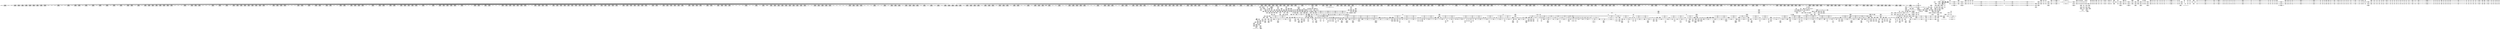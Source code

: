 digraph {
	CE0x526b5e0 [shape=record,shape=Mrecord,label="{CE0x526b5e0|2472:_%struct.cred*,_:_CRE_104,112_|*MultipleSource*|Function::task_sid&Arg::task::|Function::selinux_file_send_sigiotask&Arg::tsk::|security/selinux/hooks.c,208}"]
	CE0x52b3890 [shape=record,shape=Mrecord,label="{CE0x52b3890|_ret_i32_%tmp6,_!dbg_!27716|security/selinux/hooks.c,197|*SummSource*}"]
	CE0x52acf80 [shape=record,shape=Mrecord,label="{CE0x52acf80|i64*_getelementptr_inbounds_(_11_x_i64_,_11_x_i64_*___llvm_gcov_ctr127,_i64_0,_i64_8)|*Constant*}"]
	CE0x533bb70 [shape=record,shape=Mrecord,label="{CE0x533bb70|_call_void_mcount()_#3|*SummSink*}"]
	CE0x5220ac0 [shape=record,shape=Mrecord,label="{CE0x5220ac0|2472:_%struct.cred*,_:_CRE_384,392_|*MultipleSource*|Function::task_sid&Arg::task::|Function::selinux_file_send_sigiotask&Arg::tsk::|security/selinux/hooks.c,208}"]
	CE0x52a9550 [shape=record,shape=Mrecord,label="{CE0x52a9550|signal_to_av:tmp11|security/selinux/hooks.c,1495|*SummSource*}"]
	CE0x528fb20 [shape=record,shape=Mrecord,label="{CE0x528fb20|2472:_%struct.cred*,_:_CRE_3160,3164_|*MultipleSource*|Function::task_sid&Arg::task::|Function::selinux_file_send_sigiotask&Arg::tsk::|security/selinux/hooks.c,208}"]
	CE0x5241140 [shape=record,shape=Mrecord,label="{CE0x5241140|2472:_%struct.cred*,_:_CRE_16,20_|*MultipleSource*|Function::task_sid&Arg::task::|Function::selinux_file_send_sigiotask&Arg::tsk::|security/selinux/hooks.c,208}"]
	CE0x52820a0 [shape=record,shape=Mrecord,label="{CE0x52820a0|2472:_%struct.cred*,_:_CRE_2656,2664_|*MultipleSource*|Function::task_sid&Arg::task::|Function::selinux_file_send_sigiotask&Arg::tsk::|security/selinux/hooks.c,208}"]
	CE0x52b1db0 [shape=record,shape=Mrecord,label="{CE0x52b1db0|task_sid:tmp26|security/selinux/hooks.c,208|*SummSource*}"]
	CE0x528b470 [shape=record,shape=Mrecord,label="{CE0x528b470|2472:_%struct.cred*,_:_CRE_2963,2964_}"]
	CE0x5263690 [shape=record,shape=Mrecord,label="{CE0x5263690|i64*_getelementptr_inbounds_(_2_x_i64_,_2_x_i64_*___llvm_gcov_ctr131,_i64_0,_i64_1)|*Constant*|*SummSink*}"]
	CE0x52ba270 [shape=record,shape=Mrecord,label="{CE0x52ba270|task_sid:tmp12|security/selinux/hooks.c,208}"]
	CE0x5280460 [shape=record,shape=Mrecord,label="{CE0x5280460|2472:_%struct.cred*,_:_CRE_2530,2531_}"]
	CE0x52698d0 [shape=record,shape=Mrecord,label="{CE0x52698d0|signal_to_av:tmp1|*SummSource*}"]
	CE0x5220bc0 [shape=record,shape=Mrecord,label="{CE0x5220bc0|i64*_getelementptr_inbounds_(_6_x_i64_,_6_x_i64_*___llvm_gcov_ctr264,_i64_0,_i64_4)|*Constant*}"]
	CE0x52dff70 [shape=record,shape=Mrecord,label="{CE0x52dff70|i64*_getelementptr_inbounds_(_11_x_i64_,_11_x_i64_*___llvm_gcov_ctr127,_i64_0,_i64_0)|*Constant*}"]
	CE0x52fa300 [shape=record,shape=Mrecord,label="{CE0x52fa300|rcu_read_unlock:tmp1|*SummSource*}"]
	CE0x5314330 [shape=record,shape=Mrecord,label="{CE0x5314330|_ret_void,_!dbg_!27717|include/linux/rcupdate.h,424|*SummSink*}"]
	CE0x52db230 [shape=record,shape=Mrecord,label="{CE0x52db230|_ret_void,_!dbg_!27720|./arch/x86/include/asm/preempt.h,78}"]
	CE0x521e600 [shape=record,shape=Mrecord,label="{CE0x521e600|selinux_file_send_sigiotask:tsk|Function::selinux_file_send_sigiotask&Arg::tsk::}"]
	CE0x533e5e0 [shape=record,shape=Mrecord,label="{CE0x533e5e0|rcu_lock_acquire:__here}"]
	CE0x52c6500 [shape=record,shape=Mrecord,label="{CE0x52c6500|__preempt_count_sub:bb|*SummSink*}"]
	CE0x5291060 [shape=record,shape=Mrecord,label="{CE0x5291060|2472:_%struct.cred*,_:_CRE_5912,5920_|*MultipleSource*|Function::task_sid&Arg::task::|Function::selinux_file_send_sigiotask&Arg::tsk::|security/selinux/hooks.c,208}"]
	CE0x52bc930 [shape=record,shape=Mrecord,label="{CE0x52bc930|task_sid:tmp15|security/selinux/hooks.c,208|*SummSink*}"]
	CE0x5295bb0 [shape=record,shape=Mrecord,label="{CE0x5295bb0|2472:_%struct.cred*,_:_CRE_6294,6295_}"]
	CE0x522a480 [shape=record,shape=Mrecord,label="{CE0x522a480|rcu_read_unlock:land.lhs.true|*SummSink*}"]
	CE0x52e5fa0 [shape=record,shape=Mrecord,label="{CE0x52e5fa0|rcu_lock_acquire:tmp2|*SummSink*}"]
	CE0x52b5580 [shape=record,shape=Mrecord,label="{CE0x52b5580|__llvm_gcov_indirect_counter_increment:counters|Function::__llvm_gcov_indirect_counter_increment&Arg::counters::}"]
	CE0x52725f0 [shape=record,shape=Mrecord,label="{CE0x52725f0|2472:_%struct.cred*,_:_CRE_600,608_|*MultipleSource*|Function::task_sid&Arg::task::|Function::selinux_file_send_sigiotask&Arg::tsk::|security/selinux/hooks.c,208}"]
	CE0x5226970 [shape=record,shape=Mrecord,label="{CE0x5226970|task_sid:tobool1|security/selinux/hooks.c,208}"]
	CE0x526da00 [shape=record,shape=Mrecord,label="{CE0x526da00|_call_void___llvm_gcov_indirect_counter_increment(i32*___llvm_gcov_global_state_pred267,_i64**_getelementptr_inbounds_(_4_x_i64*_,_4_x_i64*_*___llvm_gcda_edge_table266,_i64_0,_i64_1)),_!dbg_!27714|security/selinux/hooks.c,1479|*SummSink*}"]
	CE0x5278e60 [shape=record,shape=Mrecord,label="{CE0x5278e60|2472:_%struct.cred*,_:_CRE_1976,1977_|*MultipleSource*|Function::task_sid&Arg::task::|Function::selinux_file_send_sigiotask&Arg::tsk::|security/selinux/hooks.c,208}"]
	CE0x521b940 [shape=record,shape=Mrecord,label="{CE0x521b940|selinux_file_send_sigiotask:call3|security/selinux/hooks.c,3408}"]
	CE0x527c2e0 [shape=record,shape=Mrecord,label="{CE0x527c2e0|2472:_%struct.cred*,_:_CRE_2248,2256_|*MultipleSource*|Function::task_sid&Arg::task::|Function::selinux_file_send_sigiotask&Arg::tsk::|security/selinux/hooks.c,208}"]
	CE0x52640a0 [shape=record,shape=Mrecord,label="{CE0x52640a0|signal_to_av:tmp|*SummSource*}"]
	CE0x52e7560 [shape=record,shape=Mrecord,label="{CE0x52e7560|rcu_read_lock:tmp9|include/linux/rcupdate.h,882|*SummSource*}"]
	CE0x527c6a0 [shape=record,shape=Mrecord,label="{CE0x527c6a0|2472:_%struct.cred*,_:_CRE_2264,2272_|*MultipleSource*|Function::task_sid&Arg::task::|Function::selinux_file_send_sigiotask&Arg::tsk::|security/selinux/hooks.c,208}"]
	CE0x52cd990 [shape=record,shape=Mrecord,label="{CE0x52cd990|__preempt_count_add:entry|*SummSink*}"]
	CE0x533d3f0 [shape=record,shape=Mrecord,label="{CE0x533d3f0|rcu_lock_acquire:tmp5|include/linux/rcupdate.h,418|*SummSource*}"]
	CE0x52b4220 [shape=record,shape=Mrecord,label="{CE0x52b4220|rcu_read_unlock:entry}"]
	CE0x5215360 [shape=record,shape=Mrecord,label="{CE0x5215360|2472:_%struct.cred*,_:_CRE_32,40_|*MultipleSource*|Function::task_sid&Arg::task::|Function::selinux_file_send_sigiotask&Arg::tsk::|security/selinux/hooks.c,208}"]
	CE0x52f9960 [shape=record,shape=Mrecord,label="{CE0x52f9960|cred_sid:tmp6|security/selinux/hooks.c,197|*SummSink*}"]
	CE0x52398d0 [shape=record,shape=Mrecord,label="{CE0x52398d0|2472:_%struct.cred*,_:_CRE_264,272_|*MultipleSource*|Function::task_sid&Arg::task::|Function::selinux_file_send_sigiotask&Arg::tsk::|security/selinux/hooks.c,208}"]
	CE0x5276e50 [shape=record,shape=Mrecord,label="{CE0x5276e50|2472:_%struct.cred*,_:_CRE_1840,1844_|*MultipleSource*|Function::task_sid&Arg::task::|Function::selinux_file_send_sigiotask&Arg::tsk::|security/selinux/hooks.c,208}"]
	CE0x521a510 [shape=record,shape=Mrecord,label="{CE0x521a510|GLOBAL:task_sid.__warned|Global_var:task_sid.__warned}"]
	CE0x52d99e0 [shape=record,shape=Mrecord,label="{CE0x52d99e0|i64*_getelementptr_inbounds_(_4_x_i64_,_4_x_i64_*___llvm_gcov_ctr129,_i64_0,_i64_0)|*Constant*|*SummSink*}"]
	CE0x5247ad0 [shape=record,shape=Mrecord,label="{CE0x5247ad0|avc_has_perm:auditdata|Function::avc_has_perm&Arg::auditdata::}"]
	CE0x5302270 [shape=record,shape=Mrecord,label="{CE0x5302270|__rcu_read_lock:tmp|*SummSource*}"]
	CE0x5237f80 [shape=record,shape=Mrecord,label="{CE0x5237f80|2472:_%struct.cred*,_:_CRE_432,440_|*MultipleSource*|Function::task_sid&Arg::task::|Function::selinux_file_send_sigiotask&Arg::tsk::|security/selinux/hooks.c,208}"]
	CE0x52db7f0 [shape=record,shape=Mrecord,label="{CE0x52db7f0|__rcu_read_unlock:tmp1|*SummSource*}"]
	CE0x52dab10 [shape=record,shape=Mrecord,label="{CE0x52dab10|__preempt_count_add:tmp2|*SummSink*}"]
	CE0x5296400 [shape=record,shape=Mrecord,label="{CE0x5296400|2472:_%struct.cred*,_:_CRE_6301,6302_}"]
	CE0x52d4f00 [shape=record,shape=Mrecord,label="{CE0x52d4f00|__rcu_read_lock:tmp3}"]
	CE0x52fd290 [shape=record,shape=Mrecord,label="{CE0x52fd290|_call_void_asm_sideeffect_,_memory_,_dirflag_,_fpsr_,_flags_()_#3,_!dbg_!27714,_!srcloc_!27715|include/linux/rcupdate.h,239|*SummSink*}"]
	CE0x52ac400 [shape=record,shape=Mrecord,label="{CE0x52ac400|rcu_read_lock:tmp14|include/linux/rcupdate.h,882|*SummSink*}"]
	CE0x52256d0 [shape=record,shape=Mrecord,label="{CE0x52256d0|selinux_file_send_sigiotask:add.ptr|security/selinux/hooks.c,3399|*SummSource*}"]
	CE0x53084f0 [shape=record,shape=Mrecord,label="{CE0x53084f0|void_(i32*,_i32,_i32*)*_asm_addl_$1,_%gs:$0_,_*m,ri,*m,_dirflag_,_fpsr_,_flags_}"]
	CE0x52f84d0 [shape=record,shape=Mrecord,label="{CE0x52f84d0|cred_sid:tmp5|security/selinux/hooks.c,196|*SummSink*}"]
	CE0x52ae1b0 [shape=record,shape=Mrecord,label="{CE0x52ae1b0|i8_1|*Constant*}"]
	CE0x5314470 [shape=record,shape=Mrecord,label="{CE0x5314470|_call_void___rcu_read_unlock()_#10,_!dbg_!27734|include/linux/rcupdate.h,937}"]
	CE0x5307730 [shape=record,shape=Mrecord,label="{CE0x5307730|__rcu_read_lock:do.end|*SummSink*}"]
	CE0x52744a0 [shape=record,shape=Mrecord,label="{CE0x52744a0|2472:_%struct.cred*,_:_CRE_680,688_|*MultipleSource*|Function::task_sid&Arg::task::|Function::selinux_file_send_sigiotask&Arg::tsk::|security/selinux/hooks.c,208}"]
	CE0x5240a50 [shape=record,shape=Mrecord,label="{CE0x5240a50|task_sid:tmp3|*SummSink*}"]
	CE0x526b7c0 [shape=record,shape=Mrecord,label="{CE0x526b7c0|2472:_%struct.cred*,_:_CRE_112,116_|*MultipleSource*|Function::task_sid&Arg::task::|Function::selinux_file_send_sigiotask&Arg::tsk::|security/selinux/hooks.c,208}"]
	CE0x5281560 [shape=record,shape=Mrecord,label="{CE0x5281560|2472:_%struct.cred*,_:_CRE_2596,2598_|*MultipleSource*|Function::task_sid&Arg::task::|Function::selinux_file_send_sigiotask&Arg::tsk::|security/selinux/hooks.c,208}"]
	CE0x534fe00 [shape=record,shape=Mrecord,label="{CE0x534fe00|__preempt_count_add:tmp4|./arch/x86/include/asm/preempt.h,72}"]
	CE0x522b4c0 [shape=record,shape=Mrecord,label="{CE0x522b4c0|selinux_file_send_sigiotask:call2|security/selinux/hooks.c,3406|*SummSource*}"]
	CE0x52b9380 [shape=record,shape=Mrecord,label="{CE0x52b9380|i64_5|*Constant*}"]
	CE0x5349cc0 [shape=record,shape=Mrecord,label="{CE0x5349cc0|GLOBAL:lock_release|*Constant*}"]
	CE0x52bc060 [shape=record,shape=Mrecord,label="{CE0x52bc060|i64_7|*Constant*|*SummSource*}"]
	CE0x5314980 [shape=record,shape=Mrecord,label="{CE0x5314980|GLOBAL:__rcu_read_unlock|*Constant*|*SummSink*}"]
	CE0x529cbe0 [shape=record,shape=Mrecord,label="{CE0x529cbe0|2472:_%struct.cred*,_:_CRE_6484,6488_|*MultipleSource*|Function::task_sid&Arg::task::|Function::selinux_file_send_sigiotask&Arg::tsk::|security/selinux/hooks.c,208}"]
	CE0x5293290 [shape=record,shape=Mrecord,label="{CE0x5293290|2472:_%struct.cred*,_:_CRE_6168,6176_|*MultipleSource*|Function::task_sid&Arg::task::|Function::selinux_file_send_sigiotask&Arg::tsk::|security/selinux/hooks.c,208}"]
	CE0x5289330 [shape=record,shape=Mrecord,label="{CE0x5289330|2472:_%struct.cred*,_:_CRE_2935,2936_}"]
	CE0x5274ad0 [shape=record,shape=Mrecord,label="{CE0x5274ad0|2472:_%struct.cred*,_:_CRE_690,691_}"]
	CE0x521e560 [shape=record,shape=Mrecord,label="{CE0x521e560|task_sid:entry|*SummSink*}"]
	CE0x5247720 [shape=record,shape=Mrecord,label="{CE0x5247720|avc_has_perm:auditdata|Function::avc_has_perm&Arg::auditdata::|*SummSink*}"]
	CE0x527b3e0 [shape=record,shape=Mrecord,label="{CE0x527b3e0|2472:_%struct.cred*,_:_CRE_2120,2128_|*MultipleSource*|Function::task_sid&Arg::task::|Function::selinux_file_send_sigiotask&Arg::tsk::|security/selinux/hooks.c,208}"]
	CE0x5267620 [shape=record,shape=Mrecord,label="{CE0x5267620|2472:_%struct.cred*,_:_CRE_224,232_|*MultipleSource*|Function::task_sid&Arg::task::|Function::selinux_file_send_sigiotask&Arg::tsk::|security/selinux/hooks.c,208}"]
	CE0x53054b0 [shape=record,shape=Mrecord,label="{CE0x53054b0|i64*_getelementptr_inbounds_(_4_x_i64_,_4_x_i64_*___llvm_gcov_ctr128,_i64_0,_i64_2)|*Constant*|*SummSource*}"]
	CE0x53501a0 [shape=record,shape=Mrecord,label="{CE0x53501a0|__preempt_count_sub:tmp2|*SummSink*}"]
	CE0x528f6e0 [shape=record,shape=Mrecord,label="{CE0x528f6e0|2472:_%struct.cred*,_:_CRE_3148,3152_|*MultipleSource*|Function::task_sid&Arg::task::|Function::selinux_file_send_sigiotask&Arg::tsk::|security/selinux/hooks.c,208}"]
	CE0x5285220 [shape=record,shape=Mrecord,label="{CE0x5285220|signal_to_av:tmp3|security/selinux/hooks.c,1479|*SummSink*}"]
	CE0x522f370 [shape=record,shape=Mrecord,label="{CE0x522f370|GLOBAL:signal_to_av|*Constant*|*SummSource*}"]
	CE0x521ff50 [shape=record,shape=Mrecord,label="{CE0x521ff50|selinux_file_send_sigiotask:if.then|*SummSink*}"]
	CE0x52b0e90 [shape=record,shape=Mrecord,label="{CE0x52b0e90|task_sid:tmp26|security/selinux/hooks.c,208}"]
	CE0x53172e0 [shape=record,shape=Mrecord,label="{CE0x53172e0|__rcu_read_lock:tmp3|*SummSource*}"]
	CE0x52cba10 [shape=record,shape=Mrecord,label="{CE0x52cba10|__rcu_read_unlock:tmp5|include/linux/rcupdate.h,244|*SummSource*}"]
	CE0x533b550 [shape=record,shape=Mrecord,label="{CE0x533b550|i64*_getelementptr_inbounds_(_4_x_i64_,_4_x_i64_*___llvm_gcov_ctr134,_i64_0,_i64_1)|*Constant*|*SummSource*}"]
	CE0x527f370 [shape=record,shape=Mrecord,label="{CE0x527f370|2472:_%struct.cred*,_:_CRE_2504,2508_|*MultipleSource*|Function::task_sid&Arg::task::|Function::selinux_file_send_sigiotask&Arg::tsk::|security/selinux/hooks.c,208}"]
	CE0x521e3f0 [shape=record,shape=Mrecord,label="{CE0x521e3f0|task_sid:entry}"]
	CE0x533b640 [shape=record,shape=Mrecord,label="{CE0x533b640|__rcu_read_unlock:do.end|*SummSource*}"]
	CE0x529b4b0 [shape=record,shape=Mrecord,label="{CE0x529b4b0|2472:_%struct.cred*,_:_CRE_6408,6424_|*MultipleSource*|Function::task_sid&Arg::task::|Function::selinux_file_send_sigiotask&Arg::tsk::|security/selinux/hooks.c,208}"]
	CE0x5299d00 [shape=record,shape=Mrecord,label="{CE0x5299d00|2472:_%struct.cred*,_:_CRE_6349,6350_}"]
	CE0x5276370 [shape=record,shape=Mrecord,label="{CE0x5276370|2472:_%struct.cred*,_:_CRE_776,780_|*MultipleSource*|Function::task_sid&Arg::task::|Function::selinux_file_send_sigiotask&Arg::tsk::|security/selinux/hooks.c,208}"]
	CE0x528f080 [shape=record,shape=Mrecord,label="{CE0x528f080|2472:_%struct.cred*,_:_CRE_3136,3140_|*MultipleSource*|Function::task_sid&Arg::task::|Function::selinux_file_send_sigiotask&Arg::tsk::|security/selinux/hooks.c,208}"]
	CE0x52995e0 [shape=record,shape=Mrecord,label="{CE0x52995e0|2472:_%struct.cred*,_:_CRE_6343,6344_}"]
	CE0x52af6f0 [shape=record,shape=Mrecord,label="{CE0x52af6f0|i8*_getelementptr_inbounds_(_25_x_i8_,_25_x_i8_*_.str45,_i32_0,_i32_0)|*Constant*}"]
	CE0x5281b00 [shape=record,shape=Mrecord,label="{CE0x5281b00|2472:_%struct.cred*,_:_CRE_2608,2616_|*MultipleSource*|Function::task_sid&Arg::task::|Function::selinux_file_send_sigiotask&Arg::tsk::|security/selinux/hooks.c,208}"]
	CE0x5214cb0 [shape=record,shape=Mrecord,label="{CE0x5214cb0|i64*_getelementptr_inbounds_(_6_x_i64_,_6_x_i64_*___llvm_gcov_ctr264,_i64_0,_i64_0)|*Constant*|*SummSource*}"]
	CE0x52e18e0 [shape=record,shape=Mrecord,label="{CE0x52e18e0|rcu_read_unlock:tmp7|include/linux/rcupdate.h,933|*SummSource*}"]
	CE0x52f3f90 [shape=record,shape=Mrecord,label="{CE0x52f3f90|i64*_getelementptr_inbounds_(_4_x_i64_,_4_x_i64_*___llvm_gcov_ctr135,_i64_0,_i64_3)|*Constant*|*SummSource*}"]
	CE0x5243ef0 [shape=record,shape=Mrecord,label="{CE0x5243ef0|4:_i32,_:_CRE_12,16_|*MultipleSource*|security/selinux/hooks.c,3401|security/selinux/hooks.c,3401|security/selinux/hooks.c,3408}"]
	CE0x52dadb0 [shape=record,shape=Mrecord,label="{CE0x52dadb0|GLOBAL:__preempt_count_sub|*Constant*|*SummSink*}"]
	CE0x52a7bb0 [shape=record,shape=Mrecord,label="{CE0x52a7bb0|i32_4|*Constant*|*SummSource*}"]
	CE0x52444e0 [shape=record,shape=Mrecord,label="{CE0x52444e0|selinux_file_send_sigiotask:tmp16|security/selinux/hooks.c,3408|*SummSink*}"]
	CE0x533be60 [shape=record,shape=Mrecord,label="{CE0x533be60|__rcu_read_unlock:do.end|*SummSink*}"]
	CE0x520cea0 [shape=record,shape=Mrecord,label="{CE0x520cea0|task_sid:if.then|*SummSink*}"]
	CE0x52cc500 [shape=record,shape=Mrecord,label="{CE0x52cc500|GLOBAL:__preempt_count|Global_var:__preempt_count|*SummSource*}"]
	CE0x5376740 [shape=record,shape=Mrecord,label="{CE0x5376740|__rcu_read_unlock:tmp4|include/linux/rcupdate.h,244|*SummSink*}"]
	CE0x52e2aa0 [shape=record,shape=Mrecord,label="{CE0x52e2aa0|__llvm_gcov_indirect_counter_increment:tmp|*SummSource*}"]
	CE0x52fea70 [shape=record,shape=Mrecord,label="{CE0x52fea70|__llvm_gcov_indirect_counter_increment:tmp5|*SummSource*}"]
	CE0x5240230 [shape=record,shape=Mrecord,label="{CE0x5240230|task_sid:tmp1|*SummSink*}"]
	CE0x522a6f0 [shape=record,shape=Mrecord,label="{CE0x522a6f0|rcu_read_unlock:bb|*SummSource*}"]
	CE0x52172b0 [shape=record,shape=Mrecord,label="{CE0x52172b0|task_sid:tmp6|security/selinux/hooks.c,208|*SummSource*}"]
	CE0x5274710 [shape=record,shape=Mrecord,label="{CE0x5274710|2472:_%struct.cred*,_:_CRE_688,689_}"]
	CE0x522a560 [shape=record,shape=Mrecord,label="{CE0x522a560|rcu_read_unlock:bb}"]
	CE0x529a1c0 [shape=record,shape=Mrecord,label="{CE0x529a1c0|2472:_%struct.cred*,_:_CRE_6353,6354_}"]
	CE0x5219d00 [shape=record,shape=Mrecord,label="{CE0x5219d00|rcu_read_lock:tmp6|include/linux/rcupdate.h,882|*SummSource*}"]
	CE0x52e29e0 [shape=record,shape=Mrecord,label="{CE0x52e29e0|__llvm_gcov_indirect_counter_increment:tmp}"]
	CE0x5280820 [shape=record,shape=Mrecord,label="{CE0x5280820|2472:_%struct.cred*,_:_CRE_2534,2535_}"]
	CE0x52aa900 [shape=record,shape=Mrecord,label="{CE0x52aa900|rcu_read_lock:tmp4|include/linux/rcupdate.h,882|*SummSink*}"]
	CE0x526a110 [shape=record,shape=Mrecord,label="{CE0x526a110|cred_sid:tmp3}"]
	CE0x52735a0 [shape=record,shape=Mrecord,label="{CE0x52735a0|2472:_%struct.cred*,_:_CRE_632,640_|*MultipleSource*|Function::task_sid&Arg::task::|Function::selinux_file_send_sigiotask&Arg::tsk::|security/selinux/hooks.c,208}"]
	CE0x52b3ea0 [shape=record,shape=Mrecord,label="{CE0x52b3ea0|_call_void_rcu_read_unlock()_#10,_!dbg_!27748|security/selinux/hooks.c,209|*SummSource*}"]
	CE0x5236020 [shape=record,shape=Mrecord,label="{CE0x5236020|selinux_file_send_sigiotask:tmp5|security/selinux/hooks.c,3401}"]
	CE0x5220520 [shape=record,shape=Mrecord,label="{CE0x5220520|2472:_%struct.cred*,_:_CRE_360,368_|*MultipleSource*|Function::task_sid&Arg::task::|Function::selinux_file_send_sigiotask&Arg::tsk::|security/selinux/hooks.c,208}"]
	CE0x520b760 [shape=record,shape=Mrecord,label="{CE0x520b760|cred_sid:tmp}"]
	CE0x5307620 [shape=record,shape=Mrecord,label="{CE0x5307620|COLLAPSED:_GCMRE___llvm_gcov_ctr134_internal_global_4_x_i64_zeroinitializer:_elem_0:default:}"]
	CE0x52a4d60 [shape=record,shape=Mrecord,label="{CE0x52a4d60|signal_to_av:tmp6|security/selinux/hooks.c,1487|*SummSink*}"]
	CE0x520d030 [shape=record,shape=Mrecord,label="{CE0x520d030|task_sid:task|Function::task_sid&Arg::task::}"]
	CE0x522e560 [shape=record,shape=Mrecord,label="{CE0x522e560|i64*_getelementptr_inbounds_(_6_x_i64_,_6_x_i64_*___llvm_gcov_ctr264,_i64_0,_i64_3)|*Constant*|*SummSource*}"]
	CE0x520c340 [shape=record,shape=Mrecord,label="{CE0x520c340|signal_to_av:sw.bb}"]
	CE0x52bacb0 [shape=record,shape=Mrecord,label="{CE0x52bacb0|task_sid:tmp13|security/selinux/hooks.c,208|*SummSource*}"]
	CE0x5307b10 [shape=record,shape=Mrecord,label="{CE0x5307b10|_call_void___preempt_count_add(i32_1)_#10,_!dbg_!27711|include/linux/rcupdate.h,239|*SummSource*}"]
	CE0x52418e0 [shape=record,shape=Mrecord,label="{CE0x52418e0|2472:_%struct.cred*,_:_CRE_56,64_|*MultipleSource*|Function::task_sid&Arg::task::|Function::selinux_file_send_sigiotask&Arg::tsk::|security/selinux/hooks.c,208}"]
	CE0x52718d0 [shape=record,shape=Mrecord,label="{CE0x52718d0|2472:_%struct.cred*,_:_CRE_544,552_|*MultipleSource*|Function::task_sid&Arg::task::|Function::selinux_file_send_sigiotask&Arg::tsk::|security/selinux/hooks.c,208}"]
	CE0x5238bb0 [shape=record,shape=Mrecord,label="{CE0x5238bb0|2472:_%struct.cred*,_:_CRE_272,280_|*MultipleSource*|Function::task_sid&Arg::task::|Function::selinux_file_send_sigiotask&Arg::tsk::|security/selinux/hooks.c,208}"]
	CE0x52dd100 [shape=record,shape=Mrecord,label="{CE0x52dd100|rcu_lock_acquire:map|Function::rcu_lock_acquire&Arg::map::}"]
	CE0x528ec40 [shape=record,shape=Mrecord,label="{CE0x528ec40|2472:_%struct.cred*,_:_CRE_3120,3128_|*MultipleSource*|Function::task_sid&Arg::task::|Function::selinux_file_send_sigiotask&Arg::tsk::|security/selinux/hooks.c,208}"]
	CE0x52df510 [shape=record,shape=Mrecord,label="{CE0x52df510|GLOBAL:rcu_read_lock.__warned|Global_var:rcu_read_lock.__warned|*SummSink*}"]
	CE0x5358040 [shape=record,shape=Mrecord,label="{CE0x5358040|i64*_getelementptr_inbounds_(_4_x_i64_,_4_x_i64_*___llvm_gcov_ctr134,_i64_0,_i64_3)|*Constant*}"]
	CE0x52fcf30 [shape=record,shape=Mrecord,label="{CE0x52fcf30|rcu_read_unlock:tmp15|include/linux/rcupdate.h,933}"]
	CE0x521aba0 [shape=record,shape=Mrecord,label="{CE0x521aba0|task_sid:tmp9|security/selinux/hooks.c,208|*SummSource*}"]
	CE0x52b6c60 [shape=record,shape=Mrecord,label="{CE0x52b6c60|i64**_getelementptr_inbounds_(_4_x_i64*_,_4_x_i64*_*___llvm_gcda_edge_table266,_i64_0,_i64_2)|*Constant*|*SummSink*}"]
	CE0x5371390 [shape=record,shape=Mrecord,label="{CE0x5371390|__preempt_count_sub:tmp1}"]
	CE0x52b68a0 [shape=record,shape=Mrecord,label="{CE0x52b68a0|i64**_getelementptr_inbounds_(_4_x_i64*_,_4_x_i64*_*___llvm_gcda_edge_table266,_i64_0,_i64_2)|*Constant*}"]
	CE0x5237000 [shape=record,shape=Mrecord,label="{CE0x5237000|i32_14|*Constant*|*SummSink*}"]
	CE0x530de10 [shape=record,shape=Mrecord,label="{CE0x530de10|rcu_read_unlock:tmp17|include/linux/rcupdate.h,933|*SummSink*}"]
	CE0x529c3c0 [shape=record,shape=Mrecord,label="{CE0x529c3c0|2472:_%struct.cred*,_:_CRE_6472,6474_|*MultipleSource*|Function::task_sid&Arg::task::|Function::selinux_file_send_sigiotask&Arg::tsk::|security/selinux/hooks.c,208}"]
	CE0x52199f0 [shape=record,shape=Mrecord,label="{CE0x52199f0|rcu_read_lock:tmp6|include/linux/rcupdate.h,882}"]
	"CONST[source:0(mediator),value:2(dynamic)][purpose:{subject}][SnkIdx:0]"
	CE0x52be8a0 [shape=record,shape=Mrecord,label="{CE0x52be8a0|i8_1|*Constant*}"]
	CE0x52adc70 [shape=record,shape=Mrecord,label="{CE0x52adc70|rcu_read_lock:tmp18|include/linux/rcupdate.h,882}"]
	CE0x521d580 [shape=record,shape=Mrecord,label="{CE0x521d580|task_sid:do.body5|*SummSink*}"]
	CE0x5296fe0 [shape=record,shape=Mrecord,label="{CE0x5296fe0|2472:_%struct.cred*,_:_CRE_6311,6312_}"]
	CE0x52d4050 [shape=record,shape=Mrecord,label="{CE0x52d4050|__rcu_read_lock:tmp7|include/linux/rcupdate.h,240|*SummSink*}"]
	CE0x52aa0c0 [shape=record,shape=Mrecord,label="{CE0x52aa0c0|GLOBAL:__rcu_read_lock|*Constant*}"]
	CE0x523b680 [shape=record,shape=Mrecord,label="{CE0x523b680|_call_void_rcu_read_lock()_#10,_!dbg_!27712|security/selinux/hooks.c,207}"]
	CE0x52fbb30 [shape=record,shape=Mrecord,label="{CE0x52fbb30|rcu_read_unlock:call3|include/linux/rcupdate.h,933|*SummSource*}"]
	CE0x523f7d0 [shape=record,shape=Mrecord,label="{CE0x523f7d0|_call_void_mcount()_#3|*SummSource*}"]
	CE0x521a180 [shape=record,shape=Mrecord,label="{CE0x521a180|task_sid:tmp8|security/selinux/hooks.c,208|*SummSink*}"]
	CE0x5269a60 [shape=record,shape=Mrecord,label="{CE0x5269a60|signal_to_av:tmp1|*SummSink*}"]
	CE0x52d4d30 [shape=record,shape=Mrecord,label="{CE0x52d4d30|__rcu_read_lock:bb}"]
	CE0x52f5ca0 [shape=record,shape=Mrecord,label="{CE0x52f5ca0|rcu_read_lock:tmp20|include/linux/rcupdate.h,882}"]
	CE0x52f5b50 [shape=record,shape=Mrecord,label="{CE0x52f5b50|rcu_read_lock:tmp19|include/linux/rcupdate.h,882|*SummSink*}"]
	CE0x5315e30 [shape=record,shape=Mrecord,label="{CE0x5315e30|__llvm_gcov_indirect_counter_increment:bb4|*SummSink*}"]
	CE0x526b170 [shape=record,shape=Mrecord,label="{CE0x526b170|_call_void_mcount()_#3|*SummSource*}"]
	CE0x5222930 [shape=record,shape=Mrecord,label="{CE0x5222930|selinux_file_send_sigiotask:perm.0|*SummSource*}"]
	CE0x5229f40 [shape=record,shape=Mrecord,label="{CE0x5229f40|selinux_file_send_sigiotask:tmp13|security/selinux/hooks.c,3406|*SummSink*}"]
	CE0x5225970 [shape=record,shape=Mrecord,label="{CE0x5225970|i32_77|*Constant*}"]
	CE0x5296530 [shape=record,shape=Mrecord,label="{CE0x5296530|2472:_%struct.cred*,_:_CRE_6302,6303_}"]
	CE0x5306410 [shape=record,shape=Mrecord,label="{CE0x5306410|rcu_lock_release:tmp|*SummSink*}"]
	CE0x52abdf0 [shape=record,shape=Mrecord,label="{CE0x52abdf0|rcu_read_unlock:tmp13|include/linux/rcupdate.h,933|*SummSink*}"]
	CE0x52e24b0 [shape=record,shape=Mrecord,label="{CE0x52e24b0|__rcu_read_lock:entry|*SummSource*}"]
	CE0x52a2b40 [shape=record,shape=Mrecord,label="{CE0x52a2b40|2472:_%struct.cred*,_:_CRE_10632,10640_|*MultipleSource*|Function::task_sid&Arg::task::|Function::selinux_file_send_sigiotask&Arg::tsk::|security/selinux/hooks.c,208}"]
	CE0x533ed70 [shape=record,shape=Mrecord,label="{CE0x533ed70|i64*_getelementptr_inbounds_(_4_x_i64_,_4_x_i64_*___llvm_gcov_ctr130,_i64_0,_i64_0)|*Constant*|*SummSink*}"]
	CE0x529e370 [shape=record,shape=Mrecord,label="{CE0x529e370|2472:_%struct.cred*,_:_CRE_6568,6576_|*MultipleSource*|Function::task_sid&Arg::task::|Function::selinux_file_send_sigiotask&Arg::tsk::|security/selinux/hooks.c,208}"]
	CE0x52a0760 [shape=record,shape=Mrecord,label="{CE0x52a0760|2472:_%struct.cred*,_:_CRE_10528,10536_|*MultipleSource*|Function::task_sid&Arg::task::|Function::selinux_file_send_sigiotask&Arg::tsk::|security/selinux/hooks.c,208}"]
	CE0x521dc40 [shape=record,shape=Mrecord,label="{CE0x521dc40|selinux_file_send_sigiotask:tmp11|security/selinux/hooks.c,3404}"]
	CE0x52662f0 [shape=record,shape=Mrecord,label="{CE0x52662f0|2472:_%struct.cred*,_:_CRE_416,424_|*MultipleSource*|Function::task_sid&Arg::task::|Function::selinux_file_send_sigiotask&Arg::tsk::|security/selinux/hooks.c,208}"]
	CE0x52328c0 [shape=record,shape=Mrecord,label="{CE0x52328c0|selinux_file_send_sigiotask:tmp9|security/selinux/hooks.c,3403}"]
	CE0x523a030 [shape=record,shape=Mrecord,label="{CE0x523a030|i32_0|*Constant*}"]
	CE0x5247560 [shape=record,shape=Mrecord,label="{CE0x5247560|%struct.common_audit_data*_null|*Constant*|*SummSource*}"]
	CE0x534c950 [shape=record,shape=Mrecord,label="{CE0x534c950|i64*_getelementptr_inbounds_(_4_x_i64_,_4_x_i64_*___llvm_gcov_ctr130,_i64_0,_i64_0)|*Constant*}"]
	CE0x526a260 [shape=record,shape=Mrecord,label="{CE0x526a260|cred_sid:tmp3|*SummSource*}"]
	CE0x5297960 [shape=record,shape=Mrecord,label="{CE0x5297960|2472:_%struct.cred*,_:_CRE_6319,6320_}"]
	CE0x53387b0 [shape=record,shape=Mrecord,label="{CE0x53387b0|rcu_lock_release:indirectgoto|*SummSource*}"]
	CE0x533c8f0 [shape=record,shape=Mrecord,label="{CE0x533c8f0|_call_void_asm_addl_$1,_%gs:$0_,_*m,ri,*m,_dirflag_,_fpsr_,_flags_(i32*___preempt_count,_i32_%sub,_i32*___preempt_count)_#3,_!dbg_!27717,_!srcloc_!27718|./arch/x86/include/asm/preempt.h,77|*SummSink*}"]
	CE0x52a1330 [shape=record,shape=Mrecord,label="{CE0x52a1330|2472:_%struct.cred*,_:_CRE_10568,10572_|*MultipleSource*|Function::task_sid&Arg::task::|Function::selinux_file_send_sigiotask&Arg::tsk::|security/selinux/hooks.c,208}"]
	CE0x52714d0 [shape=record,shape=Mrecord,label="{CE0x52714d0|i64*_getelementptr_inbounds_(_13_x_i64_,_13_x_i64_*___llvm_gcov_ctr126,_i64_0,_i64_10)|*Constant*}"]
	CE0x5371aa0 [shape=record,shape=Mrecord,label="{CE0x5371aa0|__preempt_count_sub:tmp4|./arch/x86/include/asm/preempt.h,77|*SummSink*}"]
	CE0x52b29b0 [shape=record,shape=Mrecord,label="{CE0x52b29b0|task_sid:call7|security/selinux/hooks.c,208|*SummSource*}"]
	CE0x52e2b10 [shape=record,shape=Mrecord,label="{CE0x52e2b10|__llvm_gcov_indirect_counter_increment:tmp|*SummSink*}"]
	CE0x52907e0 [shape=record,shape=Mrecord,label="{CE0x52907e0|2472:_%struct.cred*,_:_CRE_5880,5888_|*MultipleSource*|Function::task_sid&Arg::task::|Function::selinux_file_send_sigiotask&Arg::tsk::|security/selinux/hooks.c,208}"]
	CE0x523ed70 [shape=record,shape=Mrecord,label="{CE0x523ed70|2472:_%struct.cred*,_:_CRE_344,352_|*MultipleSource*|Function::task_sid&Arg::task::|Function::selinux_file_send_sigiotask&Arg::tsk::|security/selinux/hooks.c,208}"]
	CE0x529ede0 [shape=record,shape=Mrecord,label="{CE0x529ede0|2472:_%struct.cred*,_:_CRE_6616,6624_|*MultipleSource*|Function::task_sid&Arg::task::|Function::selinux_file_send_sigiotask&Arg::tsk::|security/selinux/hooks.c,208}"]
	CE0x5214660 [shape=record,shape=Mrecord,label="{CE0x5214660|task_sid:do.body|*SummSink*}"]
	CE0x526afb0 [shape=record,shape=Mrecord,label="{CE0x526afb0|task_sid:do.end6|*SummSink*}"]
	CE0x5302700 [shape=record,shape=Mrecord,label="{CE0x5302700|rcu_read_unlock:call|include/linux/rcupdate.h,933|*SummSink*}"]
	CE0x522cb80 [shape=record,shape=Mrecord,label="{CE0x522cb80|selinux_file_send_sigiotask:tmp7|security/selinux/hooks.c,3403|*SummSource*}"]
	CE0x5246d90 [shape=record,shape=Mrecord,label="{CE0x5246d90|avc_has_perm:tclass|Function::avc_has_perm&Arg::tclass::|*SummSource*}"]
	CE0x52da590 [shape=record,shape=Mrecord,label="{CE0x52da590|__preempt_count_sub:do.end|*SummSource*}"]
	CE0x52219c0 [shape=record,shape=Mrecord,label="{CE0x52219c0|i32_0|*Constant*|*SummSource*}"]
	CE0x5304560 [shape=record,shape=Mrecord,label="{CE0x5304560|__rcu_read_lock:do.body|*SummSink*}"]
	CE0x52b4510 [shape=record,shape=Mrecord,label="{CE0x52b4510|rcu_read_unlock:entry|*SummSource*}"]
	CE0x52a6bb0 [shape=record,shape=Mrecord,label="{CE0x52a6bb0|i64*_getelementptr_inbounds_(_10_x_i64_,_10_x_i64_*___llvm_gcov_ctr265,_i64_0,_i64_8)|*Constant*|*SummSink*}"]
	CE0x5311380 [shape=record,shape=Mrecord,label="{CE0x5311380|rcu_read_unlock:tmp20|include/linux/rcupdate.h,933}"]
	CE0x5299aa0 [shape=record,shape=Mrecord,label="{CE0x5299aa0|2472:_%struct.cred*,_:_CRE_6347,6348_}"]
	CE0x52bfc40 [shape=record,shape=Mrecord,label="{CE0x52bfc40|GLOBAL:lockdep_rcu_suspicious|*Constant*|*SummSink*}"]
	CE0x5281740 [shape=record,shape=Mrecord,label="{CE0x5281740|2472:_%struct.cred*,_:_CRE_2598,2600_|*MultipleSource*|Function::task_sid&Arg::task::|Function::selinux_file_send_sigiotask&Arg::tsk::|security/selinux/hooks.c,208}"]
	CE0x5285a80 [shape=record,shape=Mrecord,label="{CE0x5285a80|2472:_%struct.cred*,_:_CRE_2816,2824_|*MultipleSource*|Function::task_sid&Arg::task::|Function::selinux_file_send_sigiotask&Arg::tsk::|security/selinux/hooks.c,208}"]
	CE0x52956e0 [shape=record,shape=Mrecord,label="{CE0x52956e0|2472:_%struct.cred*,_:_CRE_6290,6291_}"]
	CE0x52cb8b0 [shape=record,shape=Mrecord,label="{CE0x52cb8b0|__rcu_read_unlock:tmp5|include/linux/rcupdate.h,244}"]
	CE0x521c1f0 [shape=record,shape=Mrecord,label="{CE0x521c1f0|i32_29|*Constant*|*SummSink*}"]
	CE0x526bfa0 [shape=record,shape=Mrecord,label="{CE0x526bfa0|task_sid:do.end|*SummSource*}"]
	CE0x52b1e20 [shape=record,shape=Mrecord,label="{CE0x52b1e20|task_sid:tmp26|security/selinux/hooks.c,208|*SummSink*}"]
	CE0x5264840 [shape=record,shape=Mrecord,label="{CE0x5264840|2472:_%struct.cred*,_:_CRE_472,480_|*MultipleSource*|Function::task_sid&Arg::task::|Function::selinux_file_send_sigiotask&Arg::tsk::|security/selinux/hooks.c,208}"]
	CE0x52ae460 [shape=record,shape=Mrecord,label="{CE0x52ae460|_call_void_lockdep_rcu_suspicious(i8*_getelementptr_inbounds_(_25_x_i8_,_25_x_i8_*_.str45,_i32_0,_i32_0),_i32_883,_i8*_getelementptr_inbounds_(_42_x_i8_,_42_x_i8_*_.str46,_i32_0,_i32_0))_#10,_!dbg_!27728|include/linux/rcupdate.h,882}"]
	CE0x5300e40 [shape=record,shape=Mrecord,label="{CE0x5300e40|i64*_getelementptr_inbounds_(_4_x_i64_,_4_x_i64_*___llvm_gcov_ctr134,_i64_0,_i64_3)|*Constant*|*SummSource*}"]
	CE0x533a600 [shape=record,shape=Mrecord,label="{CE0x533a600|rcu_lock_release:tmp7|*SummSource*}"]
	CE0x52890d0 [shape=record,shape=Mrecord,label="{CE0x52890d0|2472:_%struct.cred*,_:_CRE_2933,2934_}"]
	CE0x528f900 [shape=record,shape=Mrecord,label="{CE0x528f900|2472:_%struct.cred*,_:_CRE_3152,3160_|*MultipleSource*|Function::task_sid&Arg::task::|Function::selinux_file_send_sigiotask&Arg::tsk::|security/selinux/hooks.c,208}"]
	CE0x52ffc80 [shape=record,shape=Mrecord,label="{CE0x52ffc80|i64*_getelementptr_inbounds_(_11_x_i64_,_11_x_i64_*___llvm_gcov_ctr132,_i64_0,_i64_1)|*Constant*|*SummSource*}"]
	CE0x522ee60 [shape=record,shape=Mrecord,label="{CE0x522ee60|selinux_file_send_sigiotask:call1|security/selinux/hooks.c,3404|*SummSink*}"]
	CE0x52b43b0 [shape=record,shape=Mrecord,label="{CE0x52b43b0|GLOBAL:rcu_read_unlock|*Constant*|*SummSink*}"]
	CE0x5376940 [shape=record,shape=Mrecord,label="{CE0x5376940|_call_void_asm_sideeffect_,_memory_,_dirflag_,_fpsr_,_flags_()_#3,_!dbg_!27711,_!srcloc_!27714|include/linux/rcupdate.h,244}"]
	CE0x52fc510 [shape=record,shape=Mrecord,label="{CE0x52fc510|i64*_null|*Constant*|*SummSource*}"]
	CE0x529b2c0 [shape=record,shape=Mrecord,label="{CE0x529b2c0|2472:_%struct.cred*,_:_CRE_6400,6408_|*MultipleSource*|Function::task_sid&Arg::task::|Function::selinux_file_send_sigiotask&Arg::tsk::|security/selinux/hooks.c,208}"]
	CE0x52b72c0 [shape=record,shape=Mrecord,label="{CE0x52b72c0|signal_to_av:tmp4|security/selinux/hooks.c,1483|*SummSink*}"]
	CE0x521ab30 [shape=record,shape=Mrecord,label="{CE0x521ab30|0:_i8,_:_GCMR_task_sid.__warned_internal_global_i8_0,_section_.data.unlikely_,_align_1:_elem_0:default:}"]
	CE0x5338f30 [shape=record,shape=Mrecord,label="{CE0x5338f30|GLOBAL:__preempt_count|Global_var:__preempt_count|*SummSink*}"]
	CE0x5292c00 [shape=record,shape=Mrecord,label="{CE0x5292c00|2472:_%struct.cred*,_:_CRE_6136,6140_|*MultipleSource*|Function::task_sid&Arg::task::|Function::selinux_file_send_sigiotask&Arg::tsk::|security/selinux/hooks.c,208}"]
	CE0x52ba4c0 [shape=record,shape=Mrecord,label="{CE0x52ba4c0|task_sid:tmp13|security/selinux/hooks.c,208}"]
	CE0x52b5100 [shape=record,shape=Mrecord,label="{CE0x52b5100|signal_to_av:sw.epilog}"]
	CE0x52282f0 [shape=record,shape=Mrecord,label="{CE0x52282f0|i32_1|*Constant*}"]
	CE0x52ff640 [shape=record,shape=Mrecord,label="{CE0x52ff640|rcu_read_unlock:tmp4|include/linux/rcupdate.h,933}"]
	CE0x528b340 [shape=record,shape=Mrecord,label="{CE0x528b340|2472:_%struct.cred*,_:_CRE_2962,2963_}"]
	CE0x52ec870 [shape=record,shape=Mrecord,label="{CE0x52ec870|rcu_lock_acquire:tmp1|*SummSink*}"]
	CE0x52716f0 [shape=record,shape=Mrecord,label="{CE0x52716f0|2472:_%struct.cred*,_:_CRE_536,544_|*MultipleSource*|Function::task_sid&Arg::task::|Function::selinux_file_send_sigiotask&Arg::tsk::|security/selinux/hooks.c,208}"]
	CE0x520c230 [shape=record,shape=Mrecord,label="{CE0x520c230|signal_to_av:bb|*SummSink*}"]
	CE0x5285c60 [shape=record,shape=Mrecord,label="{CE0x5285c60|2472:_%struct.cred*,_:_CRE_2824,2832_|*MultipleSource*|Function::task_sid&Arg::task::|Function::selinux_file_send_sigiotask&Arg::tsk::|security/selinux/hooks.c,208}"]
	CE0x526a2d0 [shape=record,shape=Mrecord,label="{CE0x526a2d0|cred_sid:tmp3|*SummSink*}"]
	CE0x52ac970 [shape=record,shape=Mrecord,label="{CE0x52ac970|rcu_read_lock:tmp15|include/linux/rcupdate.h,882|*SummSink*}"]
	CE0x5275fb0 [shape=record,shape=Mrecord,label="{CE0x5275fb0|2472:_%struct.cred*,_:_CRE_768,772_|*MultipleSource*|Function::task_sid&Arg::task::|Function::selinux_file_send_sigiotask&Arg::tsk::|security/selinux/hooks.c,208}"]
	CE0x522ec90 [shape=record,shape=Mrecord,label="{CE0x522ec90|selinux_file_send_sigiotask:call1|security/selinux/hooks.c,3404}"]
	CE0x521fae0 [shape=record,shape=Mrecord,label="{CE0x521fae0|selinux_file_send_sigiotask:bb|*SummSource*}"]
	CE0x5350590 [shape=record,shape=Mrecord,label="{CE0x5350590|__preempt_count_add:tmp6|./arch/x86/include/asm/preempt.h,73|*SummSink*}"]
	CE0x52c95f0 [shape=record,shape=Mrecord,label="{CE0x52c95f0|rcu_lock_acquire:tmp6|*SummSink*}"]
	CE0x52a5bf0 [shape=record,shape=Mrecord,label="{CE0x52a5bf0|i64*_getelementptr_inbounds_(_10_x_i64_,_10_x_i64_*___llvm_gcov_ctr265,_i64_0,_i64_8)|*Constant*|*SummSource*}"]
	CE0x528e800 [shape=record,shape=Mrecord,label="{CE0x528e800|2472:_%struct.cred*,_:_CRE_3112,3116_|*MultipleSource*|Function::task_sid&Arg::task::|Function::selinux_file_send_sigiotask&Arg::tsk::|security/selinux/hooks.c,208}"]
	CE0x529a680 [shape=record,shape=Mrecord,label="{CE0x529a680|2472:_%struct.cred*,_:_CRE_6357,6358_}"]
	CE0x522ca30 [shape=record,shape=Mrecord,label="{CE0x522ca30|GLOBAL:__llvm_gcov_ctr264|Global_var:__llvm_gcov_ctr264}"]
	CE0x523e9b0 [shape=record,shape=Mrecord,label="{CE0x523e9b0|2472:_%struct.cred*,_:_CRE_328,336_|*MultipleSource*|Function::task_sid&Arg::task::|Function::selinux_file_send_sigiotask&Arg::tsk::|security/selinux/hooks.c,208}"]
	CE0x526b100 [shape=record,shape=Mrecord,label="{CE0x526b100|_call_void_mcount()_#3}"]
	CE0x5349010 [shape=record,shape=Mrecord,label="{CE0x5349010|rcu_lock_release:tmp5|include/linux/rcupdate.h,423}"]
	CE0x530b490 [shape=record,shape=Mrecord,label="{CE0x530b490|rcu_read_unlock:tobool1|include/linux/rcupdate.h,933|*SummSource*}"]
	CE0x52fde40 [shape=record,shape=Mrecord,label="{CE0x52fde40|rcu_read_unlock:tmp12|include/linux/rcupdate.h,933|*SummSink*}"]
	CE0x53095b0 [shape=record,shape=Mrecord,label="{CE0x53095b0|_call_void___preempt_count_add(i32_1)_#10,_!dbg_!27711|include/linux/rcupdate.h,239|*SummSink*}"]
	CE0x5292190 [shape=record,shape=Mrecord,label="{CE0x5292190|2472:_%struct.cred*,_:_CRE_5976,5984_|*MultipleSource*|Function::task_sid&Arg::task::|Function::selinux_file_send_sigiotask&Arg::tsk::|security/selinux/hooks.c,208}"]
	CE0x52987a0 [shape=record,shape=Mrecord,label="{CE0x52987a0|2472:_%struct.cred*,_:_CRE_6331,6332_}"]
	CE0x52379a0 [shape=record,shape=Mrecord,label="{CE0x52379a0|signal_to_av:sw.default|*SummSource*}"]
	CE0x528c180 [shape=record,shape=Mrecord,label="{CE0x528c180|2472:_%struct.cred*,_:_CRE_2974,2975_}"]
	CE0x52f8cb0 [shape=record,shape=Mrecord,label="{CE0x52f8cb0|4:_i32,_:_CRE_4,8_|*MultipleSource*|security/selinux/hooks.c,196|security/selinux/hooks.c,197|*LoadInst*|security/selinux/hooks.c,196}"]
	CE0x5275dd0 [shape=record,shape=Mrecord,label="{CE0x5275dd0|2472:_%struct.cred*,_:_CRE_760,768_|*MultipleSource*|Function::task_sid&Arg::task::|Function::selinux_file_send_sigiotask&Arg::tsk::|security/selinux/hooks.c,208}"]
	CE0x5248000 [shape=record,shape=Mrecord,label="{CE0x5248000|task_sid:land.lhs.true}"]
	CE0x5316240 [shape=record,shape=Mrecord,label="{CE0x5316240|__llvm_gcov_indirect_counter_increment:pred}"]
	CE0x5237a60 [shape=record,shape=Mrecord,label="{CE0x5237a60|signal_to_av:sw.default|*SummSink*}"]
	CE0x52b97d0 [shape=record,shape=Mrecord,label="{CE0x52b97d0|i64_5|*Constant*|*SummSink*}"]
	CE0x528aaf0 [shape=record,shape=Mrecord,label="{CE0x528aaf0|2472:_%struct.cred*,_:_CRE_2955,2956_}"]
	CE0x52341f0 [shape=record,shape=Mrecord,label="{CE0x52341f0|selinux_file_send_sigiotask:call|security/selinux/hooks.c,3394|*SummSource*}"]
	CE0x528ad50 [shape=record,shape=Mrecord,label="{CE0x528ad50|2472:_%struct.cred*,_:_CRE_2957,2958_}"]
	CE0x528c3e0 [shape=record,shape=Mrecord,label="{CE0x528c3e0|2472:_%struct.cred*,_:_CRE_2976,2980_|*MultipleSource*|Function::task_sid&Arg::task::|Function::selinux_file_send_sigiotask&Arg::tsk::|security/selinux/hooks.c,208}"]
	CE0x5274e00 [shape=record,shape=Mrecord,label="{CE0x5274e00|2472:_%struct.cred*,_:_CRE_694,695_}"]
	CE0x5296b20 [shape=record,shape=Mrecord,label="{CE0x5296b20|2472:_%struct.cred*,_:_CRE_6307,6308_}"]
	CE0x5280be0 [shape=record,shape=Mrecord,label="{CE0x5280be0|2472:_%struct.cred*,_:_CRE_2568,2576_|*MultipleSource*|Function::task_sid&Arg::task::|Function::selinux_file_send_sigiotask&Arg::tsk::|security/selinux/hooks.c,208}"]
	CE0x523e4c0 [shape=record,shape=Mrecord,label="{CE0x523e4c0|rcu_read_lock:tmp1}"]
	CE0x52362e0 [shape=record,shape=Mrecord,label="{CE0x52362e0|selinux_file_send_sigiotask:tmp1|*SummSink*}"]
	CE0x5280db0 [shape=record,shape=Mrecord,label="{CE0x5280db0|2472:_%struct.cred*,_:_CRE_2576,2584_|*MultipleSource*|Function::task_sid&Arg::task::|Function::selinux_file_send_sigiotask&Arg::tsk::|security/selinux/hooks.c,208}"]
	CE0x5276190 [shape=record,shape=Mrecord,label="{CE0x5276190|2472:_%struct.cred*,_:_CRE_772,776_|*MultipleSource*|Function::task_sid&Arg::task::|Function::selinux_file_send_sigiotask&Arg::tsk::|security/selinux/hooks.c,208}"]
	CE0x52831b0 [shape=record,shape=Mrecord,label="{CE0x52831b0|2472:_%struct.cred*,_:_CRE_2720,2724_|*MultipleSource*|Function::task_sid&Arg::task::|Function::selinux_file_send_sigiotask&Arg::tsk::|security/selinux/hooks.c,208}"]
	CE0x52779c0 [shape=record,shape=Mrecord,label="{CE0x52779c0|2472:_%struct.cred*,_:_CRE_1888,1896_|*MultipleSource*|Function::task_sid&Arg::task::|Function::selinux_file_send_sigiotask&Arg::tsk::|security/selinux/hooks.c,208}"]
	CE0x52bc8c0 [shape=record,shape=Mrecord,label="{CE0x52bc8c0|task_sid:tmp15|security/selinux/hooks.c,208|*SummSource*}"]
	CE0x52b7880 [shape=record,shape=Mrecord,label="{CE0x52b7880|signal_to_av:tmp5|security/selinux/hooks.c,1483}"]
	CE0x533dd80 [shape=record,shape=Mrecord,label="{CE0x533dd80|i64*_getelementptr_inbounds_(_4_x_i64_,_4_x_i64_*___llvm_gcov_ctr133,_i64_0,_i64_1)|*Constant*}"]
	CE0x52b57e0 [shape=record,shape=Mrecord,label="{CE0x52b57e0|i64**_getelementptr_inbounds_(_4_x_i64*_,_4_x_i64*_*___llvm_gcda_edge_table266,_i64_0,_i64_1)|*Constant*}"]
	CE0x52e4230 [shape=record,shape=Mrecord,label="{CE0x52e4230|GLOBAL:rcu_read_lock.__warned|Global_var:rcu_read_lock.__warned}"]
	CE0x52e6d20 [shape=record,shape=Mrecord,label="{CE0x52e6d20|rcu_read_lock:tobool1|include/linux/rcupdate.h,882|*SummSink*}"]
	CE0x52ca4f0 [shape=record,shape=Mrecord,label="{CE0x52ca4f0|__preempt_count_add:entry|*SummSource*}"]
	CE0x520cde0 [shape=record,shape=Mrecord,label="{CE0x520cde0|task_sid:if.then|*SummSource*}"]
	CE0x527a0f0 [shape=record,shape=Mrecord,label="{CE0x527a0f0|2472:_%struct.cred*,_:_CRE_2052,2056_|*MultipleSource*|Function::task_sid&Arg::task::|Function::selinux_file_send_sigiotask&Arg::tsk::|security/selinux/hooks.c,208}"]
	CE0x533c070 [shape=record,shape=Mrecord,label="{CE0x533c070|__rcu_read_unlock:bb}"]
	CE0x52b4cf0 [shape=record,shape=Mrecord,label="{CE0x52b4cf0|signal_to_av:sw.bb2}"]
	CE0x5241a10 [shape=record,shape=Mrecord,label="{CE0x5241a10|2472:_%struct.cred*,_:_CRE_64,72_|*MultipleSource*|Function::task_sid&Arg::task::|Function::selinux_file_send_sigiotask&Arg::tsk::|security/selinux/hooks.c,208}"]
	CE0x521f070 [shape=record,shape=Mrecord,label="{CE0x521f070|selinux_file_send_sigiotask:tmp2|security/selinux/hooks.c,3399|*SummSource*}"]
	CE0x53165f0 [shape=record,shape=Mrecord,label="{CE0x53165f0|i32_-1|*Constant*}"]
	CE0x52c9810 [shape=record,shape=Mrecord,label="{CE0x52c9810|rcu_lock_acquire:tmp7}"]
	CE0x52b9bd0 [shape=record,shape=Mrecord,label="{CE0x52b9bd0|i64_4|*Constant*|*SummSink*}"]
	CE0x52afb90 [shape=record,shape=Mrecord,label="{CE0x52afb90|task_sid:tmp22|security/selinux/hooks.c,208|*SummSource*}"]
	CE0x5275480 [shape=record,shape=Mrecord,label="{CE0x5275480|2472:_%struct.cred*,_:_CRE_704,712_|*MultipleSource*|Function::task_sid&Arg::task::|Function::selinux_file_send_sigiotask&Arg::tsk::|security/selinux/hooks.c,208}"]
	CE0x5213c60 [shape=record,shape=Mrecord,label="{CE0x5213c60|2472:_%struct.cred*,_:_CRE_2800,2808_|*MultipleSource*|Function::task_sid&Arg::task::|Function::selinux_file_send_sigiotask&Arg::tsk::|security/selinux/hooks.c,208}"]
	CE0x52cb6e0 [shape=record,shape=Mrecord,label="{CE0x52cb6e0|_call_void_lock_acquire(%struct.lockdep_map*_%map,_i32_0,_i32_0,_i32_2,_i32_0,_%struct.lockdep_map*_null,_i64_ptrtoint_(i8*_blockaddress(_rcu_lock_acquire,_%__here)_to_i64))_#10,_!dbg_!27716|include/linux/rcupdate.h,418|*SummSink*}"]
	CE0x52b0d10 [shape=record,shape=Mrecord,label="{CE0x52b0d10|task_sid:tmp24|security/selinux/hooks.c,208|*SummSink*}"]
	CE0x52db120 [shape=record,shape=Mrecord,label="{CE0x52db120|__preempt_count_sub:entry|*SummSink*}"]
	CE0x5308ac0 [shape=record,shape=Mrecord,label="{CE0x5308ac0|rcu_read_unlock:bb|*SummSink*}"]
	CE0x52bf010 [shape=record,shape=Mrecord,label="{CE0x52bf010|_call_void_lockdep_rcu_suspicious(i8*_getelementptr_inbounds_(_25_x_i8_,_25_x_i8_*_.str3,_i32_0,_i32_0),_i32_208,_i8*_getelementptr_inbounds_(_41_x_i8_,_41_x_i8_*_.str44,_i32_0,_i32_0))_#10,_!dbg_!27732|security/selinux/hooks.c,208}"]
	CE0x5299970 [shape=record,shape=Mrecord,label="{CE0x5299970|2472:_%struct.cred*,_:_CRE_6346,6347_}"]
	CE0x52bd1f0 [shape=record,shape=Mrecord,label="{CE0x52bd1f0|task_sid:tmp17|security/selinux/hooks.c,208|*SummSource*}"]
	CE0x52ec420 [shape=record,shape=Mrecord,label="{CE0x52ec420|rcu_read_unlock:tmp7|include/linux/rcupdate.h,933}"]
	CE0x5287640 [shape=record,shape=Mrecord,label="{CE0x5287640|2472:_%struct.cred*,_:_CRE_2906,2907_}"]
	CE0x52ec600 [shape=record,shape=Mrecord,label="{CE0x52ec600|rcu_lock_acquire:tmp|*SummSink*}"]
	CE0x5288490 [shape=record,shape=Mrecord,label="{CE0x5288490|2472:_%struct.cred*,_:_CRE_2921,2922_}"]
	CE0x523cf70 [shape=record,shape=Mrecord,label="{CE0x523cf70|_call_void_mcount()_#3}"]
	CE0x528f4c0 [shape=record,shape=Mrecord,label="{CE0x528f4c0|2472:_%struct.cred*,_:_CRE_3144,3148_|*MultipleSource*|Function::task_sid&Arg::task::|Function::selinux_file_send_sigiotask&Arg::tsk::|security/selinux/hooks.c,208}"]
	CE0x5222610 [shape=record,shape=Mrecord,label="{CE0x5222610|selinux_file_send_sigiotask:signum|Function::selinux_file_send_sigiotask&Arg::signum::|*SummSource*}"]
	CE0x52c8d90 [shape=record,shape=Mrecord,label="{CE0x52c8d90|__rcu_read_unlock:tmp2|*SummSource*}"]
	CE0x5274e70 [shape=record,shape=Mrecord,label="{CE0x5274e70|2472:_%struct.cred*,_:_CRE_695,696_}"]
	CE0x5339180 [shape=record,shape=Mrecord,label="{CE0x5339180|void_(i32*,_i32,_i32*)*_asm_addl_$1,_%gs:$0_,_*m,ri,*m,_dirflag_,_fpsr_,_flags_|*SummSource*}"]
	CE0x5272ca0 [shape=record,shape=Mrecord,label="{CE0x5272ca0|_call_void_mcount()_#3|*SummSource*}"]
	CE0x520b8e0 [shape=record,shape=Mrecord,label="{CE0x520b8e0|i64*_getelementptr_inbounds_(_13_x_i64_,_13_x_i64_*___llvm_gcov_ctr126,_i64_0,_i64_0)|*Constant*|*SummSink*}"]
	CE0x5312220 [shape=record,shape=Mrecord,label="{CE0x5312220|rcu_read_unlock:tmp21|include/linux/rcupdate.h,935|*SummSink*}"]
	CE0x52ff890 [shape=record,shape=Mrecord,label="{CE0x52ff890|__llvm_gcov_indirect_counter_increment:tmp6}"]
	CE0x52974a0 [shape=record,shape=Mrecord,label="{CE0x52974a0|2472:_%struct.cred*,_:_CRE_6315,6316_}"]
	CE0x52e0a00 [shape=record,shape=Mrecord,label="{CE0x52e0a00|i64*_getelementptr_inbounds_(_4_x_i64_,_4_x_i64_*___llvm_gcov_ctr128,_i64_0,_i64_2)|*Constant*}"]
	CE0x52850b0 [shape=record,shape=Mrecord,label="{CE0x52850b0|signal_to_av:tmp3|security/selinux/hooks.c,1479|*SummSource*}"]
	CE0x5230bb0 [shape=record,shape=Mrecord,label="{CE0x5230bb0|_ret_i32_%call7,_!dbg_!27749|security/selinux/hooks.c,210|*SummSink*}"]
	CE0x53761e0 [shape=record,shape=Mrecord,label="{CE0x53761e0|i64*_getelementptr_inbounds_(_4_x_i64_,_4_x_i64_*___llvm_gcov_ctr134,_i64_0,_i64_0)|*Constant*}"]
	CE0x52ee970 [shape=record,shape=Mrecord,label="{CE0x52ee970|__preempt_count_add:do.body|*SummSource*}"]
	CE0x5293f80 [shape=record,shape=Mrecord,label="{CE0x5293f80|2472:_%struct.cred*,_:_CRE_6208,6216_|*MultipleSource*|Function::task_sid&Arg::task::|Function::selinux_file_send_sigiotask&Arg::tsk::|security/selinux/hooks.c,208}"]
	CE0x52f7a60 [shape=record,shape=Mrecord,label="{CE0x52f7a60|i64*_getelementptr_inbounds_(_11_x_i64_,_11_x_i64_*___llvm_gcov_ctr127,_i64_0,_i64_9)|*Constant*|*SummSource*}"]
	CE0x5295270 [shape=record,shape=Mrecord,label="{CE0x5295270|2472:_%struct.cred*,_:_CRE_6288,6289_}"]
	CE0x5316880 [shape=record,shape=Mrecord,label="{CE0x5316880|i32_-1|*Constant*|*SummSource*}"]
	CE0x5290e40 [shape=record,shape=Mrecord,label="{CE0x5290e40|2472:_%struct.cred*,_:_CRE_5904,5912_|*MultipleSource*|Function::task_sid&Arg::task::|Function::selinux_file_send_sigiotask&Arg::tsk::|security/selinux/hooks.c,208}"]
	CE0x52b90b0 [shape=record,shape=Mrecord,label="{CE0x52b90b0|rcu_read_lock:if.then}"]
	CE0x5269e20 [shape=record,shape=Mrecord,label="{CE0x5269e20|2472:_%struct.cred*,_:_CRE_92,96_|*MultipleSource*|Function::task_sid&Arg::task::|Function::selinux_file_send_sigiotask&Arg::tsk::|security/selinux/hooks.c,208}"]
	CE0x52982e0 [shape=record,shape=Mrecord,label="{CE0x52982e0|2472:_%struct.cred*,_:_CRE_6327,6328_}"]
	CE0x52277c0 [shape=record,shape=Mrecord,label="{CE0x52277c0|selinux_file_send_sigiotask:tmp14|security/selinux/hooks.c,3408|*SummSink*}"]
	CE0x527aff0 [shape=record,shape=Mrecord,label="{CE0x527aff0|2472:_%struct.cred*,_:_CRE_2104,2112_|*MultipleSource*|Function::task_sid&Arg::task::|Function::selinux_file_send_sigiotask&Arg::tsk::|security/selinux/hooks.c,208}"]
	CE0x528a890 [shape=record,shape=Mrecord,label="{CE0x528a890|2472:_%struct.cred*,_:_CRE_2953,2954_}"]
	CE0x5241d50 [shape=record,shape=Mrecord,label="{CE0x5241d50|GLOBAL:rcu_lock_acquire|*Constant*|*SummSource*}"]
	CE0x52cde10 [shape=record,shape=Mrecord,label="{CE0x52cde10|__preempt_count_add:val|Function::__preempt_count_add&Arg::val::|*SummSink*}"]
	CE0x530b630 [shape=record,shape=Mrecord,label="{CE0x530b630|rcu_lock_release:tmp1|*SummSink*}"]
	CE0x5294360 [shape=record,shape=Mrecord,label="{CE0x5294360|2472:_%struct.cred*,_:_CRE_6224,6232_|*MultipleSource*|Function::task_sid&Arg::task::|Function::selinux_file_send_sigiotask&Arg::tsk::|security/selinux/hooks.c,208}"]
	CE0x5306580 [shape=record,shape=Mrecord,label="{CE0x5306580|rcu_lock_release:tmp1|*SummSource*}"]
	CE0x53576c0 [shape=record,shape=Mrecord,label="{CE0x53576c0|__preempt_count_sub:tmp5|./arch/x86/include/asm/preempt.h,77}"]
	CE0x5307d30 [shape=record,shape=Mrecord,label="{CE0x5307d30|rcu_read_unlock:tmp10|include/linux/rcupdate.h,933|*SummSink*}"]
	CE0x52e26f0 [shape=record,shape=Mrecord,label="{CE0x52e26f0|_call_void_rcu_lock_acquire(%struct.lockdep_map*_rcu_lock_map)_#10,_!dbg_!27711|include/linux/rcupdate.h,881}"]
	CE0x5289200 [shape=record,shape=Mrecord,label="{CE0x5289200|2472:_%struct.cred*,_:_CRE_2934,2935_}"]
	CE0x52db780 [shape=record,shape=Mrecord,label="{CE0x52db780|__rcu_read_unlock:tmp1}"]
	CE0x5231f20 [shape=record,shape=Mrecord,label="{CE0x5231f20|selinux_file_send_sigiotask:tmp10|security/selinux/hooks.c,3404}"]
	CE0x52916c0 [shape=record,shape=Mrecord,label="{CE0x52916c0|2472:_%struct.cred*,_:_CRE_5936,5944_|*MultipleSource*|Function::task_sid&Arg::task::|Function::selinux_file_send_sigiotask&Arg::tsk::|security/selinux/hooks.c,208}"]
	CE0x521c570 [shape=record,shape=Mrecord,label="{CE0x521c570|signal_to_av:sig|Function::signal_to_av&Arg::sig::|*SummSink*}"]
	CE0x5311640 [shape=record,shape=Mrecord,label="{CE0x5311640|rcu_read_unlock:tmp20|include/linux/rcupdate.h,933|*SummSink*}"]
	CE0x528a9c0 [shape=record,shape=Mrecord,label="{CE0x528a9c0|2472:_%struct.cred*,_:_CRE_2954,2955_}"]
	CE0x5220340 [shape=record,shape=Mrecord,label="{CE0x5220340|2472:_%struct.cred*,_:_CRE_352,360_|*MultipleSource*|Function::task_sid&Arg::task::|Function::selinux_file_send_sigiotask&Arg::tsk::|security/selinux/hooks.c,208}"]
	CE0x53117b0 [shape=record,shape=Mrecord,label="{CE0x53117b0|rcu_read_unlock:tmp21|include/linux/rcupdate.h,935}"]
	CE0x528bdf0 [shape=record,shape=Mrecord,label="{CE0x528bdf0|2472:_%struct.cred*,_:_CRE_2971,2972_}"]
	CE0x526c040 [shape=record,shape=Mrecord,label="{CE0x526c040|task_sid:do.end|*SummSink*}"]
	CE0x526b290 [shape=record,shape=Mrecord,label="{CE0x526b290|i32_9|*Constant*}"]
	CE0x522c9c0 [shape=record,shape=Mrecord,label="{CE0x522c9c0|GLOBAL:__llvm_gcov_ctr264|Global_var:__llvm_gcov_ctr264|*SummSink*}"]
	CE0x5305b50 [shape=record,shape=Mrecord,label="{CE0x5305b50|rcu_read_unlock:tmp4|include/linux/rcupdate.h,933|*SummSource*}"]
	CE0x526d260 [shape=record,shape=Mrecord,label="{CE0x526d260|i32_19|*Constant*|*SummSink*}"]
	CE0x528d320 [shape=record,shape=Mrecord,label="{CE0x528d320|2472:_%struct.cred*,_:_CRE_3040,3048_|*MultipleSource*|Function::task_sid&Arg::task::|Function::selinux_file_send_sigiotask&Arg::tsk::|security/selinux/hooks.c,208}"]
	CE0x5299f60 [shape=record,shape=Mrecord,label="{CE0x5299f60|2472:_%struct.cred*,_:_CRE_6351,6352_}"]
	CE0x5264480 [shape=record,shape=Mrecord,label="{CE0x5264480|2472:_%struct.cred*,_:_CRE_460,464_|*MultipleSource*|Function::task_sid&Arg::task::|Function::selinux_file_send_sigiotask&Arg::tsk::|security/selinux/hooks.c,208}"]
	CE0x523b7b0 [shape=record,shape=Mrecord,label="{CE0x523b7b0|_call_void_rcu_read_lock()_#10,_!dbg_!27712|security/selinux/hooks.c,207|*SummSink*}"]
	CE0x538ec50 [shape=record,shape=Mrecord,label="{CE0x538ec50|__preempt_count_sub:tmp}"]
	CE0x5216e00 [shape=record,shape=Mrecord,label="{CE0x5216e00|GLOBAL:__llvm_gcov_ctr126|Global_var:__llvm_gcov_ctr126}"]
	CE0x52679d0 [shape=record,shape=Mrecord,label="{CE0x52679d0|signal_to_av:tmp|*SummSink*}"]
	CE0x52ded70 [shape=record,shape=Mrecord,label="{CE0x52ded70|cred_sid:tmp5|security/selinux/hooks.c,196}"]
	CE0x521f2b0 [shape=record,shape=Mrecord,label="{CE0x521f2b0|i64_-312|*Constant*|*SummSource*}"]
	CE0x52618a0 [shape=record,shape=Mrecord,label="{CE0x52618a0|i64*_getelementptr_inbounds_(_2_x_i64_,_2_x_i64_*___llvm_gcov_ctr131,_i64_0,_i64_1)|*Constant*|*SummSource*}"]
	CE0x5297a90 [shape=record,shape=Mrecord,label="{CE0x5297a90|2472:_%struct.cred*,_:_CRE_6320,6321_}"]
	CE0x52d2730 [shape=record,shape=Mrecord,label="{CE0x52d2730|GLOBAL:lock_release|*Constant*|*SummSink*}"]
	CE0x5280a00 [shape=record,shape=Mrecord,label="{CE0x5280a00|2472:_%struct.cred*,_:_CRE_2536,2544_|*MultipleSource*|Function::task_sid&Arg::task::|Function::selinux_file_send_sigiotask&Arg::tsk::|security/selinux/hooks.c,208}"]
	CE0x52e56f0 [shape=record,shape=Mrecord,label="{CE0x52e56f0|rcu_read_lock:tmp4|include/linux/rcupdate.h,882|*SummSource*}"]
	CE0x5261390 [shape=record,shape=Mrecord,label="{CE0x5261390|_ret_void,_!dbg_!27735|include/linux/rcupdate.h,884|*SummSource*}"]
	CE0x526a6e0 [shape=record,shape=Mrecord,label="{CE0x526a6e0|i64*_getelementptr_inbounds_(_13_x_i64_,_13_x_i64_*___llvm_gcov_ctr126,_i64_0,_i64_0)|*Constant*}"]
	CE0x533af10 [shape=record,shape=Mrecord,label="{CE0x533af10|__rcu_read_unlock:do.body|*SummSource*}"]
	CE0x529aa10 [shape=record,shape=Mrecord,label="{CE0x529aa10|2472:_%struct.cred*,_:_CRE_6360,6368_|*MultipleSource*|Function::task_sid&Arg::task::|Function::selinux_file_send_sigiotask&Arg::tsk::|security/selinux/hooks.c,208}"]
	CE0x530dda0 [shape=record,shape=Mrecord,label="{CE0x530dda0|rcu_read_unlock:tmp17|include/linux/rcupdate.h,933|*SummSource*}"]
	CE0x5274fb0 [shape=record,shape=Mrecord,label="{CE0x5274fb0|2472:_%struct.cred*,_:_CRE_697,698_}"]
	CE0x5242c90 [shape=record,shape=Mrecord,label="{CE0x5242c90|selinux_file_send_sigiotask:fown_sid|security/selinux/hooks.c,3408|*SummSource*}"]
	CE0x5278ad0 [shape=record,shape=Mrecord,label="{CE0x5278ad0|2472:_%struct.cred*,_:_CRE_1960,1968_|*MultipleSource*|Function::task_sid&Arg::task::|Function::selinux_file_send_sigiotask&Arg::tsk::|security/selinux/hooks.c,208}"]
	CE0x5275200 [shape=record,shape=Mrecord,label="{CE0x5275200|2472:_%struct.cred*,_:_CRE_701,702_}"]
	CE0x52ab3f0 [shape=record,shape=Mrecord,label="{CE0x52ab3f0|signal_to_av:tmp10|security/selinux/hooks.c,1495|*SummSource*}"]
	CE0x5273b40 [shape=record,shape=Mrecord,label="{CE0x5273b40|2472:_%struct.cred*,_:_CRE_648,652_|*MultipleSource*|Function::task_sid&Arg::task::|Function::selinux_file_send_sigiotask&Arg::tsk::|security/selinux/hooks.c,208}"]
	CE0x52c0aa0 [shape=record,shape=Mrecord,label="{CE0x52c0aa0|i64_2|*Constant*}"]
	CE0x52e3a90 [shape=record,shape=Mrecord,label="{CE0x52e3a90|rcu_read_unlock:tmp3|*SummSource*}"]
	CE0x52128a0 [shape=record,shape=Mrecord,label="{CE0x52128a0|i32_2|*Constant*|*SummSource*}"]
	CE0x52d48a0 [shape=record,shape=Mrecord,label="{CE0x52d48a0|_ret_void,_!dbg_!27719|./arch/x86/include/asm/preempt.h,73|*SummSink*}"]
	CE0x5300a70 [shape=record,shape=Mrecord,label="{CE0x5300a70|__rcu_read_lock:tmp1|*SummSink*}"]
	CE0x5308fc0 [shape=record,shape=Mrecord,label="{CE0x5308fc0|rcu_lock_acquire:tmp4|include/linux/rcupdate.h,418|*SummSink*}"]
	CE0x520d340 [shape=record,shape=Mrecord,label="{CE0x520d340|_ret_i32_%call7,_!dbg_!27749|security/selinux/hooks.c,210}"]
	CE0x53061c0 [shape=record,shape=Mrecord,label="{CE0x53061c0|rcu_read_unlock:tmp|*SummSource*}"]
	CE0x52b5470 [shape=record,shape=Mrecord,label="{CE0x52b5470|__llvm_gcov_indirect_counter_increment:predecessor|Function::__llvm_gcov_indirect_counter_increment&Arg::predecessor::|*SummSink*}"]
	CE0x5268230 [shape=record,shape=Mrecord,label="{CE0x5268230|2472:_%struct.cred*,_:_CRE_504,512_|*MultipleSource*|Function::task_sid&Arg::task::|Function::selinux_file_send_sigiotask&Arg::tsk::|security/selinux/hooks.c,208}"]
	CE0x52bce30 [shape=record,shape=Mrecord,label="{CE0x52bce30|task_sid:tmp16|security/selinux/hooks.c,208|*SummSink*}"]
	CE0x520bdc0 [shape=record,shape=Mrecord,label="{CE0x520bdc0|rcu_read_lock:tobool|include/linux/rcupdate.h,882}"]
	CE0x537c2a0 [shape=record,shape=Mrecord,label="{CE0x537c2a0|__rcu_read_unlock:tmp7|include/linux/rcupdate.h,245|*SummSink*}"]
	CE0x5265f30 [shape=record,shape=Mrecord,label="{CE0x5265f30|2472:_%struct.cred*,_:_CRE_400,408_|*MultipleSource*|Function::task_sid&Arg::task::|Function::selinux_file_send_sigiotask&Arg::tsk::|security/selinux/hooks.c,208}"]
	CE0x52bd260 [shape=record,shape=Mrecord,label="{CE0x52bd260|task_sid:tmp17|security/selinux/hooks.c,208|*SummSink*}"]
	CE0x526a000 [shape=record,shape=Mrecord,label="{CE0x526a000|2472:_%struct.cred*,_:_CRE_96,104_|*MultipleSource*|Function::task_sid&Arg::task::|Function::selinux_file_send_sigiotask&Arg::tsk::|security/selinux/hooks.c,208}"]
	CE0x52138a0 [shape=record,shape=Mrecord,label="{CE0x52138a0|2472:_%struct.cred*,_:_CRE_2784,2792_|*MultipleSource*|Function::task_sid&Arg::task::|Function::selinux_file_send_sigiotask&Arg::tsk::|security/selinux/hooks.c,208}"]
	CE0x52fa7e0 [shape=record,shape=Mrecord,label="{CE0x52fa7e0|__llvm_gcov_indirect_counter_increment:counter|*SummSource*}"]
	CE0x526bea0 [shape=record,shape=Mrecord,label="{CE0x526bea0|task_sid:do.end}"]
	CE0x530e850 [shape=record,shape=Mrecord,label="{CE0x530e850|_call_void_lockdep_rcu_suspicious(i8*_getelementptr_inbounds_(_25_x_i8_,_25_x_i8_*_.str45,_i32_0,_i32_0),_i32_934,_i8*_getelementptr_inbounds_(_44_x_i8_,_44_x_i8_*_.str47,_i32_0,_i32_0))_#10,_!dbg_!27726|include/linux/rcupdate.h,933|*SummSource*}"]
	CE0x53496e0 [shape=record,shape=Mrecord,label="{CE0x53496e0|_call_void_lock_release(%struct.lockdep_map*_%map,_i32_1,_i64_ptrtoint_(i8*_blockaddress(_rcu_lock_release,_%__here)_to_i64))_#10,_!dbg_!27716|include/linux/rcupdate.h,423|*SummSource*}"]
	CE0x52fa090 [shape=record,shape=Mrecord,label="{CE0x52fa090|rcu_read_unlock:do.end|*SummSource*}"]
	CE0x521c910 [shape=record,shape=Mrecord,label="{CE0x521c910|_ret_i32_%perm.0,_!dbg_!27724|security/selinux/hooks.c,1495|*SummSink*}"]
	CE0x534b110 [shape=record,shape=Mrecord,label="{CE0x534b110|_call_void___preempt_count_sub(i32_1)_#10,_!dbg_!27715|include/linux/rcupdate.h,244|*SummSource*}"]
	CE0x529b6d0 [shape=record,shape=Mrecord,label="{CE0x529b6d0|2472:_%struct.cred*,_:_CRE_6424,6432_|*MultipleSource*|Function::task_sid&Arg::task::|Function::selinux_file_send_sigiotask&Arg::tsk::|security/selinux/hooks.c,208}"]
	CE0x5261610 [shape=record,shape=Mrecord,label="{CE0x5261610|i64*_getelementptr_inbounds_(_2_x_i64_,_2_x_i64_*___llvm_gcov_ctr131,_i64_0,_i64_1)|*Constant*}"]
	CE0x52a4700 [shape=record,shape=Mrecord,label="{CE0x52a4700|i64**_getelementptr_inbounds_(_4_x_i64*_,_4_x_i64*_*___llvm_gcda_edge_table266,_i64_0,_i64_3)|*Constant*|*SummSink*}"]
	CE0x52f8830 [shape=record,shape=Mrecord,label="{CE0x52f8830|cred_sid:sid|security/selinux/hooks.c,197}"]
	CE0x5247e20 [shape=record,shape=Mrecord,label="{CE0x5247e20|_ret_i32_%retval.0,_!dbg_!27728|security/selinux/avc.c,775|*SummSink*}"]
	CE0x52a38c0 [shape=record,shape=Mrecord,label="{CE0x52a38c0|_call_void___llvm_gcov_indirect_counter_increment(i32*___llvm_gcov_global_state_pred267,_i64**_getelementptr_inbounds_(_4_x_i64*_,_4_x_i64*_*___llvm_gcda_edge_table266,_i64_0,_i64_3)),_!dbg_!27719|security/selinux/hooks.c,1487|*SummSink*}"]
	CE0x527ac30 [shape=record,shape=Mrecord,label="{CE0x527ac30|2472:_%struct.cred*,_:_CRE_2088,2096_|*MultipleSource*|Function::task_sid&Arg::task::|Function::selinux_file_send_sigiotask&Arg::tsk::|security/selinux/hooks.c,208}"]
	CE0x52bf480 [shape=record,shape=Mrecord,label="{CE0x52bf480|_call_void_lockdep_rcu_suspicious(i8*_getelementptr_inbounds_(_25_x_i8_,_25_x_i8_*_.str3,_i32_0,_i32_0),_i32_208,_i8*_getelementptr_inbounds_(_41_x_i8_,_41_x_i8_*_.str44,_i32_0,_i32_0))_#10,_!dbg_!27732|security/selinux/hooks.c,208|*SummSink*}"]
	CE0x529dce0 [shape=record,shape=Mrecord,label="{CE0x529dce0|2472:_%struct.cred*,_:_CRE_6544,6552_|*MultipleSource*|Function::task_sid&Arg::task::|Function::selinux_file_send_sigiotask&Arg::tsk::|security/selinux/hooks.c,208}"]
	CE0x528c2b0 [shape=record,shape=Mrecord,label="{CE0x528c2b0|2472:_%struct.cred*,_:_CRE_2975,2976_}"]
	CE0x52e6150 [shape=record,shape=Mrecord,label="{CE0x52e6150|rcu_lock_acquire:tmp3|*SummSource*}"]
	CE0x5228e60 [shape=record,shape=Mrecord,label="{CE0x5228e60|i32_29|*Constant*}"]
	CE0x5263260 [shape=record,shape=Mrecord,label="{CE0x5263260|task_sid:real_cred|security/selinux/hooks.c,208|*SummSource*}"]
	CE0x52dce80 [shape=record,shape=Mrecord,label="{CE0x52dce80|cred_sid:security|security/selinux/hooks.c,196|*SummSink*}"]
	CE0x530e980 [shape=record,shape=Mrecord,label="{CE0x530e980|_call_void_lockdep_rcu_suspicious(i8*_getelementptr_inbounds_(_25_x_i8_,_25_x_i8_*_.str45,_i32_0,_i32_0),_i32_934,_i8*_getelementptr_inbounds_(_44_x_i8_,_44_x_i8_*_.str47,_i32_0,_i32_0))_#10,_!dbg_!27726|include/linux/rcupdate.h,933|*SummSink*}"]
	CE0x530e270 [shape=record,shape=Mrecord,label="{CE0x530e270|rcu_read_unlock:tmp18|include/linux/rcupdate.h,933|*SummSource*}"]
	CE0x5379880 [shape=record,shape=Mrecord,label="{CE0x5379880|__preempt_count_add:do.body}"]
	CE0x5295e10 [shape=record,shape=Mrecord,label="{CE0x5295e10|2472:_%struct.cred*,_:_CRE_6296,6297_}"]
	CE0x5221170 [shape=record,shape=Mrecord,label="{CE0x5221170|selinux_file_send_sigiotask:tmp12|security/selinux/hooks.c,3406|*SummSource*}"]
	CE0x533eb90 [shape=record,shape=Mrecord,label="{CE0x533eb90|i64*_getelementptr_inbounds_(_4_x_i64_,_4_x_i64_*___llvm_gcov_ctr130,_i64_0,_i64_0)|*Constant*|*SummSource*}"]
	CE0x52fc290 [shape=record,shape=Mrecord,label="{CE0x52fc290|rcu_read_unlock:tmp2}"]
	CE0x522f5e0 [shape=record,shape=Mrecord,label="{CE0x522f5e0|selinux_file_send_sigiotask:call|security/selinux/hooks.c,3394|*SummSink*}"]
	CE0x521dab0 [shape=record,shape=Mrecord,label="{CE0x521dab0|selinux_file_send_sigiotask:if.else|*SummSink*}"]
	CE0x52be670 [shape=record,shape=Mrecord,label="{CE0x52be670|task_sid:tmp18|security/selinux/hooks.c,208|*SummSink*}"]
	CE0x5297700 [shape=record,shape=Mrecord,label="{CE0x5297700|2472:_%struct.cred*,_:_CRE_6317,6318_}"]
	CE0x526f400 [shape=record,shape=Mrecord,label="{CE0x526f400|rcu_read_lock:tmp3|*SummSink*}"]
	CE0x5357d70 [shape=record,shape=Mrecord,label="{CE0x5357d70|_ret_void,_!dbg_!27720|./arch/x86/include/asm/preempt.h,78|*SummSource*}"]
	CE0x52d9b90 [shape=record,shape=Mrecord,label="{CE0x52d9b90|i64*_getelementptr_inbounds_(_4_x_i64_,_4_x_i64_*___llvm_gcov_ctr135,_i64_0,_i64_3)|*Constant*|*SummSink*}"]
	CE0x523d720 [shape=record,shape=Mrecord,label="{CE0x523d720|task_sid:tmp|*SummSink*}"]
	CE0x527e0e0 [shape=record,shape=Mrecord,label="{CE0x527e0e0|2472:_%struct.cred*,_:_CRE_2376,2384_|*MultipleSource*|Function::task_sid&Arg::task::|Function::selinux_file_send_sigiotask&Arg::tsk::|security/selinux/hooks.c,208}"]
	CE0x5289de0 [shape=record,shape=Mrecord,label="{CE0x5289de0|2472:_%struct.cred*,_:_CRE_2944,2945_}"]
	CE0x526aa60 [shape=record,shape=Mrecord,label="{CE0x526aa60|i32_17|*Constant*}"]
	CE0x5277ba0 [shape=record,shape=Mrecord,label="{CE0x5277ba0|2472:_%struct.cred*,_:_CRE_1896,1900_|*MultipleSource*|Function::task_sid&Arg::task::|Function::selinux_file_send_sigiotask&Arg::tsk::|security/selinux/hooks.c,208}"]
	"CONST[source:1(input),value:2(dynamic)][purpose:{operation}][SrcIdx:2]"
	CE0x52daeb0 [shape=record,shape=Mrecord,label="{CE0x52daeb0|__preempt_count_sub:entry|*SummSource*}"]
	CE0x5313780 [shape=record,shape=Mrecord,label="{CE0x5313780|GLOBAL:rcu_lock_release|*Constant*|*SummSource*}"]
	CE0x52b1380 [shape=record,shape=Mrecord,label="{CE0x52b1380|task_sid:tmp25|security/selinux/hooks.c,208|*SummSink*}"]
	"CONST[source:0(mediator),value:2(dynamic)][purpose:{object}][SnkIdx:1]"
	CE0x522b820 [shape=record,shape=Mrecord,label="{CE0x522b820|selinux_file_send_sigiotask:perm.0}"]
	CE0x5311560 [shape=record,shape=Mrecord,label="{CE0x5311560|rcu_read_unlock:tmp20|include/linux/rcupdate.h,933|*SummSource*}"]
	CE0x527d1b0 [shape=record,shape=Mrecord,label="{CE0x527d1b0|2472:_%struct.cred*,_:_CRE_2312,2320_|*MultipleSource*|Function::task_sid&Arg::task::|Function::selinux_file_send_sigiotask&Arg::tsk::|security/selinux/hooks.c,208}"]
	CE0x52947d0 [shape=record,shape=Mrecord,label="{CE0x52947d0|2472:_%struct.cred*,_:_CRE_6240,6248_|*MultipleSource*|Function::task_sid&Arg::task::|Function::selinux_file_send_sigiotask&Arg::tsk::|security/selinux/hooks.c,208}"]
	CE0x52df680 [shape=record,shape=Mrecord,label="{CE0x52df680|rcu_read_lock:tmp8|include/linux/rcupdate.h,882}"]
	CE0x520c760 [shape=record,shape=Mrecord,label="{CE0x520c760|GLOBAL:rcu_read_lock|*Constant*|*SummSink*}"]
	CE0x528bf20 [shape=record,shape=Mrecord,label="{CE0x528bf20|2472:_%struct.cred*,_:_CRE_2972,2973_}"]
	CE0x526f360 [shape=record,shape=Mrecord,label="{CE0x526f360|rcu_read_lock:tmp3|*SummSource*}"]
	CE0x5288760 [shape=record,shape=Mrecord,label="{CE0x5288760|2472:_%struct.cred*,_:_CRE_2924,2925_}"]
	CE0x52b3dc0 [shape=record,shape=Mrecord,label="{CE0x52b3dc0|_call_void_rcu_read_unlock()_#10,_!dbg_!27748|security/selinux/hooks.c,209}"]
	CE0x528b930 [shape=record,shape=Mrecord,label="{CE0x528b930|2472:_%struct.cred*,_:_CRE_2967,2968_}"]
	CE0x52ff150 [shape=record,shape=Mrecord,label="{CE0x52ff150|i64_1|*Constant*}"]
	CE0x523d1b0 [shape=record,shape=Mrecord,label="{CE0x523d1b0|_call_void_mcount()_#3|*SummSource*}"]
	CE0x5246210 [shape=record,shape=Mrecord,label="{CE0x5246210|avc_has_perm:ssid|Function::avc_has_perm&Arg::ssid::|*SummSource*}"]
	CE0x52276e0 [shape=record,shape=Mrecord,label="{CE0x52276e0|selinux_file_send_sigiotask:tmp14|security/selinux/hooks.c,3408}"]
	CE0x5314ba0 [shape=record,shape=Mrecord,label="{CE0x5314ba0|__rcu_read_unlock:entry}"]
	CE0x52290e0 [shape=record,shape=Mrecord,label="{CE0x52290e0|selinux_file_send_sigiotask:f_security|security/selinux/hooks.c,3401|*SummSink*}"]
	CE0x526fe20 [shape=record,shape=Mrecord,label="{CE0x526fe20|i8*_getelementptr_inbounds_(_41_x_i8_,_41_x_i8_*_.str44,_i32_0,_i32_0)|*Constant*|*SummSink*}"]
	CE0x527d930 [shape=record,shape=Mrecord,label="{CE0x527d930|2472:_%struct.cred*,_:_CRE_2344,2352_|*MultipleSource*|Function::task_sid&Arg::task::|Function::selinux_file_send_sigiotask&Arg::tsk::|security/selinux/hooks.c,208}"]
	CE0x528bb90 [shape=record,shape=Mrecord,label="{CE0x528bb90|2472:_%struct.cred*,_:_CRE_2969,2970_}"]
	CE0x52be1f0 [shape=record,shape=Mrecord,label="{CE0x52be1f0|rcu_read_lock:tmp13|include/linux/rcupdate.h,882|*SummSource*}"]
	CE0x5212560 [shape=record,shape=Mrecord,label="{CE0x5212560|GLOBAL:lock_acquire|*Constant*|*SummSink*}"]
	CE0x5273960 [shape=record,shape=Mrecord,label="{CE0x5273960|2472:_%struct.cred*,_:_CRE_644,648_|*MultipleSource*|Function::task_sid&Arg::task::|Function::selinux_file_send_sigiotask&Arg::tsk::|security/selinux/hooks.c,208}"]
	CE0x520bab0 [shape=record,shape=Mrecord,label="{CE0x520bab0|task_sid:tmp}"]
	CE0x52968c0 [shape=record,shape=Mrecord,label="{CE0x52968c0|2472:_%struct.cred*,_:_CRE_6305,6306_}"]
	CE0x52a8280 [shape=record,shape=Mrecord,label="{CE0x52a8280|i32_64|*Constant*|*SummSink*}"]
	CE0x52337b0 [shape=record,shape=Mrecord,label="{CE0x52337b0|selinux_file_send_sigiotask:tmp4|security/selinux/hooks.c,3401}"]
	CE0x5240cf0 [shape=record,shape=Mrecord,label="{CE0x5240cf0|signal_to_av:sw.bb1}"]
	CE0x52478a0 [shape=record,shape=Mrecord,label="{CE0x52478a0|_ret_i32_%retval.0,_!dbg_!27728|security/selinux/avc.c,775}"]
	CE0x527db10 [shape=record,shape=Mrecord,label="{CE0x527db10|2472:_%struct.cred*,_:_CRE_2352,2360_|*MultipleSource*|Function::task_sid&Arg::task::|Function::selinux_file_send_sigiotask&Arg::tsk::|security/selinux/hooks.c,208}"]
	CE0x530a140 [shape=record,shape=Mrecord,label="{CE0x530a140|_call_void___preempt_count_sub(i32_1)_#10,_!dbg_!27715|include/linux/rcupdate.h,244}"]
	CE0x533a670 [shape=record,shape=Mrecord,label="{CE0x533a670|rcu_lock_release:tmp7|*SummSink*}"]
	CE0x53141c0 [shape=record,shape=Mrecord,label="{CE0x53141c0|_ret_void,_!dbg_!27717|include/linux/rcupdate.h,424|*SummSource*}"]
	CE0x5222450 [shape=record,shape=Mrecord,label="{CE0x5222450|selinux_file_send_sigiotask:signum|Function::selinux_file_send_sigiotask&Arg::signum::}"]
	CE0x52b1fa0 [shape=record,shape=Mrecord,label="{CE0x52b1fa0|task_sid:call7|security/selinux/hooks.c,208}"]
	CE0x52dbf30 [shape=record,shape=Mrecord,label="{CE0x52dbf30|__preempt_count_sub:sub|./arch/x86/include/asm/preempt.h,77|*SummSink*}"]
	CE0x52bd460 [shape=record,shape=Mrecord,label="{CE0x52bd460|rcu_read_lock:call3|include/linux/rcupdate.h,882}"]
	CE0x52d4640 [shape=record,shape=Mrecord,label="{CE0x52d4640|__preempt_count_add:val|Function::__preempt_count_add&Arg::val::|*SummSource*}"]
	CE0x5264030 [shape=record,shape=Mrecord,label="{CE0x5264030|COLLAPSED:_GCMRE___llvm_gcov_ctr265_internal_global_10_x_i64_zeroinitializer:_elem_0:default:}"]
	CE0x5316bc0 [shape=record,shape=Mrecord,label="{CE0x5316bc0|i64*_getelementptr_inbounds_(_4_x_i64_,_4_x_i64_*___llvm_gcov_ctr134,_i64_0,_i64_0)|*Constant*|*SummSource*}"]
	CE0x52872b0 [shape=record,shape=Mrecord,label="{CE0x52872b0|2472:_%struct.cred*,_:_CRE_2904,2905_}"]
	CE0x52b7b70 [shape=record,shape=Mrecord,label="{CE0x52b7b70|signal_to_av:tmp5|security/selinux/hooks.c,1483|*SummSink*}"]
	CE0x53032e0 [shape=record,shape=Mrecord,label="{CE0x53032e0|rcu_lock_acquire:tmp2|*SummSource*}"]
	CE0x52dc350 [shape=record,shape=Mrecord,label="{CE0x52dc350|_ret_void,_!dbg_!27717|include/linux/rcupdate.h,419|*SummSource*}"]
	"CONST[source:1(input),value:2(dynamic)][purpose:{object}][SrcIdx:1]"
	CE0x5286920 [shape=record,shape=Mrecord,label="{CE0x5286920|2472:_%struct.cred*,_:_CRE_2876,2880_|*MultipleSource*|Function::task_sid&Arg::task::|Function::selinux_file_send_sigiotask&Arg::tsk::|security/selinux/hooks.c,208}"]
	CE0x528df80 [shape=record,shape=Mrecord,label="{CE0x528df80|2472:_%struct.cred*,_:_CRE_3088,3096_|*MultipleSource*|Function::task_sid&Arg::task::|Function::selinux_file_send_sigiotask&Arg::tsk::|security/selinux/hooks.c,208}"]
	CE0x526e090 [shape=record,shape=Mrecord,label="{CE0x526e090|2472:_%struct.cred*,_:_CRE_144,152_|*MultipleSource*|Function::task_sid&Arg::task::|Function::selinux_file_send_sigiotask&Arg::tsk::|security/selinux/hooks.c,208}"]
	CE0x5218a40 [shape=record,shape=Mrecord,label="{CE0x5218a40|__preempt_count_add:tmp}"]
	CE0x52193d0 [shape=record,shape=Mrecord,label="{CE0x52193d0|i64*_getelementptr_inbounds_(_4_x_i64_,_4_x_i64_*___llvm_gcov_ctr134,_i64_0,_i64_2)|*Constant*|*SummSource*}"]
	CE0x52e7270 [shape=record,shape=Mrecord,label="{CE0x52e7270|rcu_read_lock:tmp9|include/linux/rcupdate.h,882}"]
	CE0x526c650 [shape=record,shape=Mrecord,label="{CE0x526c650|2472:_%struct.cred*,_:_CRE_152,160_|*MultipleSource*|Function::task_sid&Arg::task::|Function::selinux_file_send_sigiotask&Arg::tsk::|security/selinux/hooks.c,208}"]
	CE0x530e3a0 [shape=record,shape=Mrecord,label="{CE0x530e3a0|rcu_read_unlock:tmp18|include/linux/rcupdate.h,933|*SummSink*}"]
	CE0x5282df0 [shape=record,shape=Mrecord,label="{CE0x5282df0|2472:_%struct.cred*,_:_CRE_2704,2712_|*MultipleSource*|Function::task_sid&Arg::task::|Function::selinux_file_send_sigiotask&Arg::tsk::|security/selinux/hooks.c,208}"]
	CE0x526a500 [shape=record,shape=Mrecord,label="{CE0x526a500|task_sid:land.lhs.true2|*SummSource*}"]
	CE0x52923b0 [shape=record,shape=Mrecord,label="{CE0x52923b0|2472:_%struct.cred*,_:_CRE_5984,5992_|*MultipleSource*|Function::task_sid&Arg::task::|Function::selinux_file_send_sigiotask&Arg::tsk::|security/selinux/hooks.c,208}"]
	CE0x538d930 [shape=record,shape=Mrecord,label="{CE0x538d930|i64*_getelementptr_inbounds_(_4_x_i64_,_4_x_i64_*___llvm_gcov_ctr135,_i64_0,_i64_0)|*Constant*}"]
	CE0x522f980 [shape=record,shape=Mrecord,label="{CE0x522f980|selinux_file_send_sigiotask:tmp2|security/selinux/hooks.c,3399}"]
	CE0x523f0c0 [shape=record,shape=Mrecord,label="{CE0x523f0c0|i64*_getelementptr_inbounds_(_11_x_i64_,_11_x_i64_*___llvm_gcov_ctr127,_i64_0,_i64_1)|*Constant*|*SummSink*}"]
	CE0x526b9b0 [shape=record,shape=Mrecord,label="{CE0x526b9b0|GLOBAL:__llvm_gcov_global_state_pred267|Global_var:__llvm_gcov_global_state_pred267|*SummSource*}"]
	CE0x5267e70 [shape=record,shape=Mrecord,label="{CE0x5267e70|2472:_%struct.cred*,_:_CRE_488,496_|*MultipleSource*|Function::task_sid&Arg::task::|Function::selinux_file_send_sigiotask&Arg::tsk::|security/selinux/hooks.c,208}"]
	CE0x52c68b0 [shape=record,shape=Mrecord,label="{CE0x52c68b0|i64*_getelementptr_inbounds_(_4_x_i64_,_4_x_i64_*___llvm_gcov_ctr135,_i64_0,_i64_0)|*Constant*|*SummSink*}"]
	CE0x52fda90 [shape=record,shape=Mrecord,label="{CE0x52fda90|rcu_read_unlock:tmp11|include/linux/rcupdate.h,933|*SummSink*}"]
	CE0x52a8860 [shape=record,shape=Mrecord,label="{CE0x52a8860|i32_8|*Constant*|*SummSink*}"]
	CE0x5270370 [shape=record,shape=Mrecord,label="{CE0x5270370|i64*_getelementptr_inbounds_(_13_x_i64_,_13_x_i64_*___llvm_gcov_ctr126,_i64_0,_i64_9)|*Constant*|*SummSource*}"]
	CE0x5273330 [shape=record,shape=Mrecord,label="{CE0x5273330|GLOBAL:rcu_lock_map|Global_var:rcu_lock_map|*SummSink*}"]
	CE0x52da170 [shape=record,shape=Mrecord,label="{CE0x52da170|__preempt_count_sub:do.body}"]
	CE0x533a060 [shape=record,shape=Mrecord,label="{CE0x533a060|rcu_lock_acquire:tmp6}"]
	CE0x52de9b0 [shape=record,shape=Mrecord,label="{CE0x52de9b0|i64*_getelementptr_inbounds_(_11_x_i64_,_11_x_i64_*___llvm_gcov_ctr127,_i64_0,_i64_0)|*Constant*|*SummSource*}"]
	CE0x5294e30 [shape=record,shape=Mrecord,label="{CE0x5294e30|2472:_%struct.cred*,_:_CRE_6264,6280_|*MultipleSource*|Function::task_sid&Arg::task::|Function::selinux_file_send_sigiotask&Arg::tsk::|security/selinux/hooks.c,208}"]
	CE0x5237b20 [shape=record,shape=Mrecord,label="{CE0x5237b20|signal_to_av:bb|*SummSource*}"]
	CE0x529d020 [shape=record,shape=Mrecord,label="{CE0x529d020|2472:_%struct.cred*,_:_CRE_6496,6504_|*MultipleSource*|Function::task_sid&Arg::task::|Function::selinux_file_send_sigiotask&Arg::tsk::|security/selinux/hooks.c,208}"]
	CE0x5312e90 [shape=record,shape=Mrecord,label="{CE0x5312e90|_call_void_rcu_lock_release(%struct.lockdep_map*_rcu_lock_map)_#10,_!dbg_!27733|include/linux/rcupdate.h,935|*SummSource*}"]
	CE0x5274f10 [shape=record,shape=Mrecord,label="{CE0x5274f10|2472:_%struct.cred*,_:_CRE_696,697_}"]
	CE0x523ba10 [shape=record,shape=Mrecord,label="{CE0x523ba10|i64*_getelementptr_inbounds_(_10_x_i64_,_10_x_i64_*___llvm_gcov_ctr265,_i64_0,_i64_0)|*Constant*}"]
	CE0x5297e20 [shape=record,shape=Mrecord,label="{CE0x5297e20|2472:_%struct.cred*,_:_CRE_6323,6324_}"]
	CE0x5301c10 [shape=record,shape=Mrecord,label="{CE0x5301c10|__preempt_count_add:tmp5|./arch/x86/include/asm/preempt.h,72|*SummSource*}"]
	CE0x5275570 [shape=record,shape=Mrecord,label="{CE0x5275570|2472:_%struct.cred*,_:_CRE_712,720_|*MultipleSource*|Function::task_sid&Arg::task::|Function::selinux_file_send_sigiotask&Arg::tsk::|security/selinux/hooks.c,208}"]
	CE0x52a8960 [shape=record,shape=Mrecord,label="{CE0x52a8960|signal_to_av:perm.0}"]
	CE0x52abf60 [shape=record,shape=Mrecord,label="{CE0x52abf60|rcu_read_lock:tmp13|include/linux/rcupdate.h,882|*SummSink*}"]
	CE0x5248240 [shape=record,shape=Mrecord,label="{CE0x5248240|_ret_i32_%call3,_!dbg_!27735|security/selinux/hooks.c,3408}"]
	CE0x52768b0 [shape=record,shape=Mrecord,label="{CE0x52768b0|2472:_%struct.cred*,_:_CRE_1816,1817_|*MultipleSource*|Function::task_sid&Arg::task::|Function::selinux_file_send_sigiotask&Arg::tsk::|security/selinux/hooks.c,208}"]
	CE0x5310840 [shape=record,shape=Mrecord,label="{CE0x5310840|i64*_getelementptr_inbounds_(_11_x_i64_,_11_x_i64_*___llvm_gcov_ctr132,_i64_0,_i64_9)|*Constant*|*SummSource*}"]
	CE0x52918e0 [shape=record,shape=Mrecord,label="{CE0x52918e0|2472:_%struct.cred*,_:_CRE_5944,5952_|*MultipleSource*|Function::task_sid&Arg::task::|Function::selinux_file_send_sigiotask&Arg::tsk::|security/selinux/hooks.c,208}"]
	CE0x5242620 [shape=record,shape=Mrecord,label="{CE0x5242620|i32_1|*Constant*|*SummSource*}"]
	CE0x5310a60 [shape=record,shape=Mrecord,label="{CE0x5310a60|i64*_getelementptr_inbounds_(_11_x_i64_,_11_x_i64_*___llvm_gcov_ctr132,_i64_0,_i64_9)|*Constant*|*SummSink*}"]
	CE0x52d3820 [shape=record,shape=Mrecord,label="{CE0x52d3820|rcu_lock_release:tmp6|*SummSource*}"]
	CE0x52a2910 [shape=record,shape=Mrecord,label="{CE0x52a2910|2472:_%struct.cred*,_:_CRE_10628,10632_|*MultipleSource*|Function::task_sid&Arg::task::|Function::selinux_file_send_sigiotask&Arg::tsk::|security/selinux/hooks.c,208}"]
	CE0x528ac20 [shape=record,shape=Mrecord,label="{CE0x528ac20|2472:_%struct.cred*,_:_CRE_2956,2957_}"]
	CE0x5280910 [shape=record,shape=Mrecord,label="{CE0x5280910|2472:_%struct.cred*,_:_CRE_2535,2536_}"]
	CE0x5352450 [shape=record,shape=Mrecord,label="{CE0x5352450|__preempt_count_sub:tmp7|./arch/x86/include/asm/preempt.h,78|*SummSink*}"]
	CE0x533a0d0 [shape=record,shape=Mrecord,label="{CE0x533a0d0|i64*_getelementptr_inbounds_(_4_x_i64_,_4_x_i64_*___llvm_gcov_ctr130,_i64_0,_i64_3)|*Constant*|*SummSink*}"]
	CE0x527fd00 [shape=record,shape=Mrecord,label="{CE0x527fd00|2472:_%struct.cred*,_:_CRE_2522,2523_}"]
	CE0x52afd80 [shape=record,shape=Mrecord,label="{CE0x52afd80|task_sid:tmp24|security/selinux/hooks.c,208}"]
	CE0x52e7b30 [shape=record,shape=Mrecord,label="{CE0x52e7b30|rcu_read_lock:tmp10|include/linux/rcupdate.h,882|*SummSink*}"]
	CE0x5315a00 [shape=record,shape=Mrecord,label="{CE0x5315a00|__llvm_gcov_indirect_counter_increment:bb4}"]
	CE0x527f730 [shape=record,shape=Mrecord,label="{CE0x527f730|2472:_%struct.cred*,_:_CRE_2512,2520_|*MultipleSource*|Function::task_sid&Arg::task::|Function::selinux_file_send_sigiotask&Arg::tsk::|security/selinux/hooks.c,208}"]
	CE0x5263b10 [shape=record,shape=Mrecord,label="{CE0x5263b10|i64_1|*Constant*}"]
	CE0x52a1790 [shape=record,shape=Mrecord,label="{CE0x52a1790|2472:_%struct.cred*,_:_CRE_10576,10584_|*MultipleSource*|Function::task_sid&Arg::task::|Function::selinux_file_send_sigiotask&Arg::tsk::|security/selinux/hooks.c,208}"]
	CE0x5288e70 [shape=record,shape=Mrecord,label="{CE0x5288e70|2472:_%struct.cred*,_:_CRE_2931,2932_}"]
	CE0x52e7630 [shape=record,shape=Mrecord,label="{CE0x52e7630|rcu_read_lock:tmp9|include/linux/rcupdate.h,882|*SummSink*}"]
	CE0x52ed500 [shape=record,shape=Mrecord,label="{CE0x52ed500|__preempt_count_sub:tmp3|*SummSource*}"]
	CE0x52ff7c0 [shape=record,shape=Mrecord,label="{CE0x52ff7c0|rcu_read_unlock:tobool|include/linux/rcupdate.h,933}"]
	CE0x534c740 [shape=record,shape=Mrecord,label="{CE0x534c740|rcu_lock_acquire:bb}"]
	CE0x52b3b20 [shape=record,shape=Mrecord,label="{CE0x52b3b20|_call_void_rcu_read_unlock()_#10,_!dbg_!27748|security/selinux/hooks.c,209|*SummSink*}"]
	CE0x52e2fc0 [shape=record,shape=Mrecord,label="{CE0x52e2fc0|rcu_read_lock:do.body|*SummSink*}"]
	CE0x5214440 [shape=record,shape=Mrecord,label="{CE0x5214440|task_sid:do.body}"]
	CE0x527bb60 [shape=record,shape=Mrecord,label="{CE0x527bb60|2472:_%struct.cred*,_:_CRE_2152,2160_|*MultipleSource*|Function::task_sid&Arg::task::|Function::selinux_file_send_sigiotask&Arg::tsk::|security/selinux/hooks.c,208}"]
	CE0x5289a50 [shape=record,shape=Mrecord,label="{CE0x5289a50|2472:_%struct.cred*,_:_CRE_2941,2942_}"]
	CE0x52f97c0 [shape=record,shape=Mrecord,label="{CE0x52f97c0|cred_sid:tmp6|security/selinux/hooks.c,197|*SummSource*}"]
	CE0x528ccc0 [shape=record,shape=Mrecord,label="{CE0x528ccc0|2472:_%struct.cred*,_:_CRE_3008,3024_|*MultipleSource*|Function::task_sid&Arg::task::|Function::selinux_file_send_sigiotask&Arg::tsk::|security/selinux/hooks.c,208}"]
	CE0x523bf40 [shape=record,shape=Mrecord,label="{CE0x523bf40|2472:_%struct.cred*,_:_CRE_200,208_|*MultipleSource*|Function::task_sid&Arg::task::|Function::selinux_file_send_sigiotask&Arg::tsk::|security/selinux/hooks.c,208}"]
	CE0x5242f10 [shape=record,shape=Mrecord,label="{CE0x5242f10|i64*_getelementptr_inbounds_(_4_x_i64_,_4_x_i64_*___llvm_gcov_ctr128,_i64_0,_i64_1)|*Constant*}"]
	CE0x52378c0 [shape=record,shape=Mrecord,label="{CE0x52378c0|signal_to_av:sw.default}"]
	CE0x52e6c90 [shape=record,shape=Mrecord,label="{CE0x52e6c90|rcu_read_lock:tobool1|include/linux/rcupdate.h,882|*SummSource*}"]
	CE0x52ae040 [shape=record,shape=Mrecord,label="{CE0x52ae040|rcu_read_lock:tmp18|include/linux/rcupdate.h,882|*SummSink*}"]
	CE0x5295460 [shape=record,shape=Mrecord,label="{CE0x5295460|2472:_%struct.cred*,_:_CRE_6289,6290_}"]
	CE0x52e1b80 [shape=record,shape=Mrecord,label="{CE0x52e1b80|GLOBAL:rcu_read_unlock.__warned|Global_var:rcu_read_unlock.__warned}"]
	CE0x52d94e0 [shape=record,shape=Mrecord,label="{CE0x52d94e0|i64*_getelementptr_inbounds_(_4_x_i64_,_4_x_i64_*___llvm_gcov_ctr129,_i64_0,_i64_0)|*Constant*}"]
	CE0x52a5610 [shape=record,shape=Mrecord,label="{CE0x52a5610|signal_to_av:tmp7|security/selinux/hooks.c,1487|*SummSink*}"]
	CE0x526d190 [shape=record,shape=Mrecord,label="{CE0x526d190|i32_19|*Constant*|*SummSource*}"]
	CE0x52164e0 [shape=record,shape=Mrecord,label="{CE0x52164e0|2472:_%struct.cred*,_:_CRE_296,304_|*MultipleSource*|Function::task_sid&Arg::task::|Function::selinux_file_send_sigiotask&Arg::tsk::|security/selinux/hooks.c,208}"]
	CE0x52d9b20 [shape=record,shape=Mrecord,label="{CE0x52d9b20|__preempt_count_sub:tmp6|./arch/x86/include/asm/preempt.h,78}"]
	CE0x52dc5f0 [shape=record,shape=Mrecord,label="{CE0x52dc5f0|i32_22|*Constant*|*SummSource*}"]
	CE0x521ca80 [shape=record,shape=Mrecord,label="{CE0x521ca80|i64*_getelementptr_inbounds_(_6_x_i64_,_6_x_i64_*___llvm_gcov_ctr264,_i64_0,_i64_4)|*Constant*|*SummSink*}"]
	CE0x5226f70 [shape=record,shape=Mrecord,label="{CE0x5226f70|__llvm_gcov_indirect_counter_increment:entry}"]
	CE0x5271540 [shape=record,shape=Mrecord,label="{CE0x5271540|task_sid:tmp23|security/selinux/hooks.c,208}"]
	CE0x5265500 [shape=record,shape=Mrecord,label="{CE0x5265500|2472:_%struct.cred*,_:_CRE_76,80_|*MultipleSource*|Function::task_sid&Arg::task::|Function::selinux_file_send_sigiotask&Arg::tsk::|security/selinux/hooks.c,208}"]
	CE0x528bcc0 [shape=record,shape=Mrecord,label="{CE0x528bcc0|2472:_%struct.cred*,_:_CRE_2970,2971_}"]
	CE0x5236240 [shape=record,shape=Mrecord,label="{CE0x5236240|selinux_file_send_sigiotask:tmp5|security/selinux/hooks.c,3401|*SummSource*}"]
	CE0x5280370 [shape=record,shape=Mrecord,label="{CE0x5280370|2472:_%struct.cred*,_:_CRE_2529,2530_}"]
	CE0x52dbc50 [shape=record,shape=Mrecord,label="{CE0x52dbc50|_call_void_asm_addl_$1,_%gs:$0_,_*m,ri,*m,_dirflag_,_fpsr_,_flags_(i32*___preempt_count,_i32_%sub,_i32*___preempt_count)_#3,_!dbg_!27717,_!srcloc_!27718|./arch/x86/include/asm/preempt.h,77}"]
	CE0x52db620 [shape=record,shape=Mrecord,label="{CE0x52db620|i64*_getelementptr_inbounds_(_4_x_i64_,_4_x_i64_*___llvm_gcov_ctr129,_i64_0,_i64_3)|*Constant*|*SummSink*}"]
	CE0x53102d0 [shape=record,shape=Mrecord,label="{CE0x53102d0|i8*_getelementptr_inbounds_(_44_x_i8_,_44_x_i8_*_.str47,_i32_0,_i32_0)|*Constant*}"]
	CE0x5279b80 [shape=record,shape=Mrecord,label="{CE0x5279b80|2472:_%struct.cred*,_:_CRE_2040,2044_|*MultipleSource*|Function::task_sid&Arg::task::|Function::selinux_file_send_sigiotask&Arg::tsk::|security/selinux/hooks.c,208}"]
	CE0x52934e0 [shape=record,shape=Mrecord,label="{CE0x52934e0|2472:_%struct.cred*,_:_CRE_6176,6180_|*MultipleSource*|Function::task_sid&Arg::task::|Function::selinux_file_send_sigiotask&Arg::tsk::|security/selinux/hooks.c,208}"]
	CE0x5295900 [shape=record,shape=Mrecord,label="{CE0x5295900|2472:_%struct.cred*,_:_CRE_6291,6292_}"]
	CE0x5215590 [shape=record,shape=Mrecord,label="{CE0x5215590|2472:_%struct.cred*,_:_CRE_48,56_|*MultipleSource*|Function::task_sid&Arg::task::|Function::selinux_file_send_sigiotask&Arg::tsk::|security/selinux/hooks.c,208}"]
	CE0x5277240 [shape=record,shape=Mrecord,label="{CE0x5277240|2472:_%struct.cred*,_:_CRE_1856,1864_|*MultipleSource*|Function::task_sid&Arg::task::|Function::selinux_file_send_sigiotask&Arg::tsk::|security/selinux/hooks.c,208}"]
	CE0x52ca980 [shape=record,shape=Mrecord,label="{CE0x52ca980|__rcu_read_lock:tmp2|*SummSink*}"]
	CE0x5286560 [shape=record,shape=Mrecord,label="{CE0x5286560|2472:_%struct.cred*,_:_CRE_2864,2872_|*MultipleSource*|Function::task_sid&Arg::task::|Function::selinux_file_send_sigiotask&Arg::tsk::|security/selinux/hooks.c,208}"]
	CE0x52b7a00 [shape=record,shape=Mrecord,label="{CE0x52b7a00|signal_to_av:tmp5|security/selinux/hooks.c,1483|*SummSource*}"]
	CE0x5222cb0 [shape=record,shape=Mrecord,label="{CE0x5222cb0|i64*_getelementptr_inbounds_(_6_x_i64_,_6_x_i64_*___llvm_gcov_ctr264,_i64_0,_i64_5)|*Constant*}"]
	CE0x52ea3d0 [shape=record,shape=Mrecord,label="{CE0x52ea3d0|rcu_read_lock:tmp12|include/linux/rcupdate.h,882|*SummSource*}"]
	CE0x5357fd0 [shape=record,shape=Mrecord,label="{CE0x5357fd0|_ret_void,_!dbg_!27720|./arch/x86/include/asm/preempt.h,78|*SummSink*}"]
	CE0x5290c20 [shape=record,shape=Mrecord,label="{CE0x5290c20|2472:_%struct.cred*,_:_CRE_5896,5904_|*MultipleSource*|Function::task_sid&Arg::task::|Function::selinux_file_send_sigiotask&Arg::tsk::|security/selinux/hooks.c,208}"]
	CE0x5296eb0 [shape=record,shape=Mrecord,label="{CE0x5296eb0|2472:_%struct.cred*,_:_CRE_6310,6311_}"]
	CE0x52f6ab0 [shape=record,shape=Mrecord,label="{CE0x52f6ab0|rcu_read_lock:tmp21|include/linux/rcupdate.h,884|*SummSink*}"]
	CE0x528a040 [shape=record,shape=Mrecord,label="{CE0x528a040|2472:_%struct.cred*,_:_CRE_2946,2947_}"]
	CE0x526fc60 [shape=record,shape=Mrecord,label="{CE0x526fc60|i8*_getelementptr_inbounds_(_41_x_i8_,_41_x_i8_*_.str44,_i32_0,_i32_0)|*Constant*}"]
	CE0x526e490 [shape=record,shape=Mrecord,label="{CE0x526e490|COLLAPSED:_GCMRE___llvm_gcov_ctr133_internal_global_4_x_i64_zeroinitializer:_elem_0:default:}"]
	CE0x52ddd30 [shape=record,shape=Mrecord,label="{CE0x52ddd30|i64*_getelementptr_inbounds_(_11_x_i64_,_11_x_i64_*___llvm_gcov_ctr132,_i64_0,_i64_8)|*Constant*|*SummSource*}"]
	CE0x5218790 [shape=record,shape=Mrecord,label="{CE0x5218790|__preempt_count_add:do.end|*SummSink*}"]
	CE0x52b6ed0 [shape=record,shape=Mrecord,label="{CE0x52b6ed0|signal_to_av:tmp4|security/selinux/hooks.c,1483}"]
	CE0x5295050 [shape=record,shape=Mrecord,label="{CE0x5295050|2472:_%struct.cred*,_:_CRE_6280,6284_|*MultipleSource*|Function::task_sid&Arg::task::|Function::selinux_file_send_sigiotask&Arg::tsk::|security/selinux/hooks.c,208}"]
	CE0x52ccf50 [shape=record,shape=Mrecord,label="{CE0x52ccf50|rcu_lock_acquire:tmp}"]
	CE0x52fd500 [shape=record,shape=Mrecord,label="{CE0x52fd500|i64*_getelementptr_inbounds_(_4_x_i64_,_4_x_i64_*___llvm_gcov_ctr128,_i64_0,_i64_3)|*Constant*}"]
	CE0x52975d0 [shape=record,shape=Mrecord,label="{CE0x52975d0|2472:_%struct.cred*,_:_CRE_6316,6317_}"]
	CE0x52a96c0 [shape=record,shape=Mrecord,label="{CE0x52a96c0|signal_to_av:tmp11|security/selinux/hooks.c,1495|*SummSink*}"]
	CE0x52a6c20 [shape=record,shape=Mrecord,label="{CE0x52a6c20|signal_to_av:tmp8|security/selinux/hooks.c,1491}"]
	CE0x52e1720 [shape=record,shape=Mrecord,label="{CE0x52e1720|GLOBAL:__rcu_read_lock|*Constant*|*SummSink*}"]
	CE0x5239470 [shape=record,shape=Mrecord,label="{CE0x5239470|2472:_%struct.cred*,_:_CRE_240,248_|*MultipleSource*|Function::task_sid&Arg::task::|Function::selinux_file_send_sigiotask&Arg::tsk::|security/selinux/hooks.c,208}"]
	CE0x52a4900 [shape=record,shape=Mrecord,label="{CE0x52a4900|i64*_getelementptr_inbounds_(_10_x_i64_,_10_x_i64_*___llvm_gcov_ctr265,_i64_0,_i64_7)|*Constant*|*SummSink*}"]
	CE0x527e290 [shape=record,shape=Mrecord,label="{CE0x527e290|2472:_%struct.cred*,_:_CRE_2384,2392_|*MultipleSource*|Function::task_sid&Arg::task::|Function::selinux_file_send_sigiotask&Arg::tsk::|security/selinux/hooks.c,208}"]
	CE0x52ec670 [shape=record,shape=Mrecord,label="{CE0x52ec670|rcu_lock_acquire:tmp1}"]
	CE0x5280550 [shape=record,shape=Mrecord,label="{CE0x5280550|2472:_%struct.cred*,_:_CRE_2531,2532_}"]
	CE0x5357880 [shape=record,shape=Mrecord,label="{CE0x5357880|__preempt_count_sub:tmp5|./arch/x86/include/asm/preempt.h,77|*SummSource*}"]
	CE0x521d8c0 [shape=record,shape=Mrecord,label="{CE0x521d8c0|i64*_getelementptr_inbounds_(_6_x_i64_,_6_x_i64_*___llvm_gcov_ctr264,_i64_0,_i64_0)|*Constant*|*SummSink*}"]
	CE0x52ae5e0 [shape=record,shape=Mrecord,label="{CE0x52ae5e0|_call_void_lockdep_rcu_suspicious(i8*_getelementptr_inbounds_(_25_x_i8_,_25_x_i8_*_.str45,_i32_0,_i32_0),_i32_883,_i8*_getelementptr_inbounds_(_42_x_i8_,_42_x_i8_*_.str46,_i32_0,_i32_0))_#10,_!dbg_!27728|include/linux/rcupdate.h,882|*SummSource*}"]
	CE0x529ebc0 [shape=record,shape=Mrecord,label="{CE0x529ebc0|2472:_%struct.cred*,_:_CRE_6608,6616_|*MultipleSource*|Function::task_sid&Arg::task::|Function::selinux_file_send_sigiotask&Arg::tsk::|security/selinux/hooks.c,208}"]
	CE0x5246960 [shape=record,shape=Mrecord,label="{CE0x5246960|i16_2|*Constant*|*SummSource*}"]
	CE0x52aabe0 [shape=record,shape=Mrecord,label="{CE0x52aabe0|GLOBAL:__llvm_gcov_ctr127|Global_var:__llvm_gcov_ctr127}"]
	CE0x52bef40 [shape=record,shape=Mrecord,label="{CE0x52bef40|GLOBAL:lockdep_rcu_suspicious|*Constant*}"]
	CE0x528ff60 [shape=record,shape=Mrecord,label="{CE0x528ff60|2472:_%struct.cred*,_:_CRE_3168,5856_|*MultipleSource*|Function::task_sid&Arg::task::|Function::selinux_file_send_sigiotask&Arg::tsk::|security/selinux/hooks.c,208}"]
	CE0x5227c70 [shape=record,shape=Mrecord,label="{CE0x5227c70|selinux_file_send_sigiotask:tmp15|security/selinux/hooks.c,3408}"]
	CE0x5312100 [shape=record,shape=Mrecord,label="{CE0x5312100|i64*_getelementptr_inbounds_(_11_x_i64_,_11_x_i64_*___llvm_gcov_ctr132,_i64_0,_i64_10)|*Constant*|*SummSource*}"]
	CE0x527ff50 [shape=record,shape=Mrecord,label="{CE0x527ff50|2472:_%struct.cred*,_:_CRE_2524,2525_}"]
	CE0x52d3450 [shape=record,shape=Mrecord,label="{CE0x52d3450|i64*_getelementptr_inbounds_(_4_x_i64_,_4_x_i64_*___llvm_gcov_ctr133,_i64_0,_i64_3)|*Constant*|*SummSource*}"]
	CE0x52cbb80 [shape=record,shape=Mrecord,label="{CE0x52cbb80|__rcu_read_unlock:tmp5|include/linux/rcupdate.h,244|*SummSink*}"]
	CE0x52b8970 [shape=record,shape=Mrecord,label="{CE0x52b8970|rcu_read_lock:if.end}"]
	CE0x5236aa0 [shape=record,shape=Mrecord,label="{CE0x5236aa0|GLOBAL:task_sid|*Constant*|*SummSink*}"]
	CE0x533bf60 [shape=record,shape=Mrecord,label="{CE0x533bf60|__preempt_count_add:tmp1|*SummSource*}"]
	CE0x527a4b0 [shape=record,shape=Mrecord,label="{CE0x527a4b0|2472:_%struct.cred*,_:_CRE_2064,2072_|*MultipleSource*|Function::task_sid&Arg::task::|Function::selinux_file_send_sigiotask&Arg::tsk::|security/selinux/hooks.c,208}"]
	CE0x530bbe0 [shape=record,shape=Mrecord,label="{CE0x530bbe0|rcu_read_unlock:tmp9|include/linux/rcupdate.h,933}"]
	CE0x52614a0 [shape=record,shape=Mrecord,label="{CE0x52614a0|_ret_void,_!dbg_!27735|include/linux/rcupdate.h,884|*SummSink*}"]
	CE0x52dd480 [shape=record,shape=Mrecord,label="{CE0x52dd480|rcu_read_lock:call|include/linux/rcupdate.h,882}"]
	CE0x52c9e40 [shape=record,shape=Mrecord,label="{CE0x52c9e40|i8*_undef|*Constant*|*SummSink*}"]
	CE0x522c2b0 [shape=record,shape=Mrecord,label="{CE0x522c2b0|i64_2|*Constant*}"]
	CE0x529c1a0 [shape=record,shape=Mrecord,label="{CE0x529c1a0|2472:_%struct.cred*,_:_CRE_6464,6472_|*MultipleSource*|Function::task_sid&Arg::task::|Function::selinux_file_send_sigiotask&Arg::tsk::|security/selinux/hooks.c,208}"]
	CE0x52e37a0 [shape=record,shape=Mrecord,label="{CE0x52e37a0|_ret_void,_!dbg_!27717|include/linux/rcupdate.h,240|*SummSink*}"]
	CE0x53064a0 [shape=record,shape=Mrecord,label="{CE0x53064a0|i64_1|*Constant*}"]
	CE0x533aa50 [shape=record,shape=Mrecord,label="{CE0x533aa50|__rcu_read_unlock:do.body}"]
	CE0x52da250 [shape=record,shape=Mrecord,label="{CE0x52da250|__preempt_count_sub:bb|*SummSource*}"]
	CE0x52dd230 [shape=record,shape=Mrecord,label="{CE0x52dd230|rcu_lock_acquire:map|Function::rcu_lock_acquire&Arg::map::|*SummSource*}"]
	CE0x5283a90 [shape=record,shape=Mrecord,label="{CE0x5283a90|__llvm_gcov_indirect_counter_increment:counters|Function::__llvm_gcov_indirect_counter_increment&Arg::counters::|*SummSink*}"]
	CE0x521dba0 [shape=record,shape=Mrecord,label="{CE0x521dba0|i64*_getelementptr_inbounds_(_6_x_i64_,_6_x_i64_*___llvm_gcov_ctr264,_i64_0,_i64_0)|*Constant*}"]
	CE0x52e7f20 [shape=record,shape=Mrecord,label="{CE0x52e7f20|rcu_read_lock:tmp11|include/linux/rcupdate.h,882|*SummSource*}"]
	CE0x5225af0 [shape=record,shape=Mrecord,label="{CE0x5225af0|i32_77|*Constant*|*SummSink*}"]
	CE0x52afb20 [shape=record,shape=Mrecord,label="{CE0x52afb20|i64*_getelementptr_inbounds_(_13_x_i64_,_13_x_i64_*___llvm_gcov_ctr126,_i64_0,_i64_10)|*Constant*|*SummSink*}"]
	CE0x530dd30 [shape=record,shape=Mrecord,label="{CE0x530dd30|rcu_read_unlock:tmp17|include/linux/rcupdate.h,933}"]
	CE0x5220700 [shape=record,shape=Mrecord,label="{CE0x5220700|2472:_%struct.cred*,_:_CRE_368,376_|*MultipleSource*|Function::task_sid&Arg::task::|Function::selinux_file_send_sigiotask&Arg::tsk::|security/selinux/hooks.c,208}"]
	CE0x5238340 [shape=record,shape=Mrecord,label="{CE0x5238340|2472:_%struct.cred*,_:_CRE_448,456_|*MultipleSource*|Function::task_sid&Arg::task::|Function::selinux_file_send_sigiotask&Arg::tsk::|security/selinux/hooks.c,208}"]
	CE0x5316130 [shape=record,shape=Mrecord,label="{CE0x5316130|__llvm_gcov_indirect_counter_increment:bb|*SummSink*}"]
	CE0x527df00 [shape=record,shape=Mrecord,label="{CE0x527df00|2472:_%struct.cred*,_:_CRE_2368,2376_|*MultipleSource*|Function::task_sid&Arg::task::|Function::selinux_file_send_sigiotask&Arg::tsk::|security/selinux/hooks.c,208}"]
	CE0x52bde30 [shape=record,shape=Mrecord,label="{CE0x52bde30|i64_7|*Constant*}"]
	CE0x52bcdc0 [shape=record,shape=Mrecord,label="{CE0x52bcdc0|task_sid:tmp16|security/selinux/hooks.c,208|*SummSource*}"]
	CE0x52a8b70 [shape=record,shape=Mrecord,label="{CE0x52a8b70|signal_to_av:perm.0|*SummSink*}"]
	CE0x52fc920 [shape=record,shape=Mrecord,label="{CE0x52fc920|rcu_read_unlock:tmp14|include/linux/rcupdate.h,933}"]
	CE0x5298670 [shape=record,shape=Mrecord,label="{CE0x5298670|2472:_%struct.cred*,_:_CRE_6330,6331_}"]
	CE0x52fa290 [shape=record,shape=Mrecord,label="{CE0x52fa290|rcu_read_unlock:tmp1}"]
	CE0x526ba50 [shape=record,shape=Mrecord,label="{CE0x526ba50|GLOBAL:__llvm_gcov_global_state_pred267|Global_var:__llvm_gcov_global_state_pred267|*SummSink*}"]
	CE0x52766d0 [shape=record,shape=Mrecord,label="{CE0x52766d0|2472:_%struct.cred*,_:_CRE_1808,1816_|*MultipleSource*|Function::task_sid&Arg::task::|Function::selinux_file_send_sigiotask&Arg::tsk::|security/selinux/hooks.c,208}"]
	CE0x52ef560 [shape=record,shape=Mrecord,label="{CE0x52ef560|void_(i32*,_i32,_i32*)*_asm_addl_$1,_%gs:$0_,_*m,ri,*m,_dirflag_,_fpsr_,_flags_|*SummSink*}"]
	CE0x5297f50 [shape=record,shape=Mrecord,label="{CE0x5297f50|2472:_%struct.cred*,_:_CRE_6324,6325_}"]
	CE0x522b250 [shape=record,shape=Mrecord,label="{CE0x522b250|task_sid:tmp8|security/selinux/hooks.c,208|*SummSource*}"]
	CE0x52399b0 [shape=record,shape=Mrecord,label="{CE0x52399b0|i64_1|*Constant*|*SummSource*}"]
	CE0x533e260 [shape=record,shape=Mrecord,label="{CE0x533e260|_call_void_mcount()_#3}"]
	CE0x5275160 [shape=record,shape=Mrecord,label="{CE0x5275160|2472:_%struct.cred*,_:_CRE_700,701_}"]
	CE0x5302660 [shape=record,shape=Mrecord,label="{CE0x5302660|rcu_read_unlock:call|include/linux/rcupdate.h,933|*SummSource*}"]
	CE0x52a6dc0 [shape=record,shape=Mrecord,label="{CE0x52a6dc0|signal_to_av:tmp8|security/selinux/hooks.c,1491|*SummSource*}"]
	CE0x5283c00 [shape=record,shape=Mrecord,label="{CE0x5283c00|_ret_void|*SummSource*}"]
	CE0x538f240 [shape=record,shape=Mrecord,label="{CE0x538f240|__preempt_count_add:tmp5|./arch/x86/include/asm/preempt.h,72}"]
	CE0x526f1b0 [shape=record,shape=Mrecord,label="{CE0x526f1b0|rcu_read_lock:tmp3}"]
	CE0x5217ba0 [shape=record,shape=Mrecord,label="{CE0x5217ba0|i32_0|*Constant*}"]
	CE0x527aa50 [shape=record,shape=Mrecord,label="{CE0x527aa50|2472:_%struct.cred*,_:_CRE_2080,2088_|*MultipleSource*|Function::task_sid&Arg::task::|Function::selinux_file_send_sigiotask&Arg::tsk::|security/selinux/hooks.c,208}"]
	CE0x523fff0 [shape=record,shape=Mrecord,label="{CE0x523fff0|i64*_getelementptr_inbounds_(_13_x_i64_,_13_x_i64_*___llvm_gcov_ctr126,_i64_0,_i64_1)|*Constant*}"]
	CE0x52750f0 [shape=record,shape=Mrecord,label="{CE0x52750f0|2472:_%struct.cred*,_:_CRE_699,700_}"]
	CE0x52acc90 [shape=record,shape=Mrecord,label="{CE0x52acc90|rcu_read_lock:tmp16|include/linux/rcupdate.h,882|*SummSource*}"]
	CE0x5357b50 [shape=record,shape=Mrecord,label="{CE0x5357b50|__preempt_count_sub:val|Function::__preempt_count_sub&Arg::val::}"]
	CE0x52bcec0 [shape=record,shape=Mrecord,label="{CE0x52bcec0|i64*_getelementptr_inbounds_(_13_x_i64_,_13_x_i64_*___llvm_gcov_ctr126,_i64_0,_i64_8)|*Constant*}"]
	CE0x52a7d30 [shape=record,shape=Mrecord,label="{CE0x52a7d30|i32_4|*Constant*|*SummSink*}"]
	CE0x520b560 [shape=record,shape=Mrecord,label="{CE0x520b560|i64*_getelementptr_inbounds_(_2_x_i64_,_2_x_i64_*___llvm_gcov_ctr131,_i64_0,_i64_0)|*Constant*|*SummSource*}"]
	CE0x5352100 [shape=record,shape=Mrecord,label="{CE0x5352100|__preempt_count_sub:tmp7|./arch/x86/include/asm/preempt.h,78}"]
	CE0x522cbf0 [shape=record,shape=Mrecord,label="{CE0x522cbf0|selinux_file_send_sigiotask:tmp7|security/selinux/hooks.c,3403|*SummSink*}"]
	CE0x522e000 [shape=record,shape=Mrecord,label="{CE0x522e000|COLLAPSED:_CRE:_elem_0::|security/selinux/hooks.c,3399}"]
	CE0x5317350 [shape=record,shape=Mrecord,label="{CE0x5317350|__rcu_read_lock:tmp3|*SummSink*}"]
	CE0x52ac280 [shape=record,shape=Mrecord,label="{CE0x52ac280|rcu_read_lock:tmp14|include/linux/rcupdate.h,882|*SummSource*}"]
	CE0x523cca0 [shape=record,shape=Mrecord,label="{CE0x523cca0|2472:_%struct.cred*,_:_CRE_84,88_|*MultipleSource*|Function::task_sid&Arg::task::|Function::selinux_file_send_sigiotask&Arg::tsk::|security/selinux/hooks.c,208}"]
	CE0x52ea220 [shape=record,shape=Mrecord,label="{CE0x52ea220|rcu_read_lock:tmp12|include/linux/rcupdate.h,882}"]
	CE0x5238860 [shape=record,shape=Mrecord,label="{CE0x5238860|i64*_getelementptr_inbounds_(_11_x_i64_,_11_x_i64_*___llvm_gcov_ctr127,_i64_0,_i64_1)|*Constant*|*SummSource*}"]
	CE0x52a8350 [shape=record,shape=Mrecord,label="{CE0x52a8350|i32_16|*Constant*}"]
	CE0x53500c0 [shape=record,shape=Mrecord,label="{CE0x53500c0|__preempt_count_sub:tmp2}"]
	CE0x5228700 [shape=record,shape=Mrecord,label="{CE0x5228700|selinux_file_send_sigiotask:tobool|security/selinux/hooks.c,3403}"]
	CE0x52c0a10 [shape=record,shape=Mrecord,label="{CE0x52c0a10|task_sid:tobool|security/selinux/hooks.c,208|*SummSink*}"]
	CE0x520fb00 [shape=record,shape=Mrecord,label="{CE0x520fb00|selinux_file_send_sigiotask:entry|*SummSink*}"]
	CE0x533c3b0 [shape=record,shape=Mrecord,label="{CE0x533c3b0|_call_void_mcount()_#3|*SummSource*}"]
	CE0x5241b40 [shape=record,shape=Mrecord,label="{CE0x5241b40|2472:_%struct.cred*,_:_CRE_72,76_|*MultipleSource*|Function::task_sid&Arg::task::|Function::selinux_file_send_sigiotask&Arg::tsk::|security/selinux/hooks.c,208}"]
	CE0x52ace10 [shape=record,shape=Mrecord,label="{CE0x52ace10|rcu_read_lock:tmp16|include/linux/rcupdate.h,882|*SummSink*}"]
	CE0x5240b10 [shape=record,shape=Mrecord,label="{CE0x5240b10|_call_void_mcount()_#3}"]
	CE0x529f470 [shape=record,shape=Mrecord,label="{CE0x529f470|2472:_%struct.cred*,_:_CRE_6640,6644_|*MultipleSource*|Function::task_sid&Arg::task::|Function::selinux_file_send_sigiotask&Arg::tsk::|security/selinux/hooks.c,208}"]
	CE0x523e7d0 [shape=record,shape=Mrecord,label="{CE0x523e7d0|2472:_%struct.cred*,_:_CRE_320,328_|*MultipleSource*|Function::task_sid&Arg::task::|Function::selinux_file_send_sigiotask&Arg::tsk::|security/selinux/hooks.c,208}"]
	CE0x5304430 [shape=record,shape=Mrecord,label="{CE0x5304430|__rcu_read_lock:do.body|*SummSource*}"]
	CE0x52dd990 [shape=record,shape=Mrecord,label="{CE0x52dd990|i64*_getelementptr_inbounds_(_11_x_i64_,_11_x_i64_*___llvm_gcov_ctr132,_i64_0,_i64_8)|*Constant*}"]
	CE0x533e430 [shape=record,shape=Mrecord,label="{CE0x533e430|i64*_getelementptr_inbounds_(_4_x_i64_,_4_x_i64_*___llvm_gcov_ctr134,_i64_0,_i64_2)|*Constant*}"]
	CE0x526f7d0 [shape=record,shape=Mrecord,label="{CE0x526f7d0|i32_208|*Constant*|*SummSink*}"]
	CE0x527e470 [shape=record,shape=Mrecord,label="{CE0x527e470|2472:_%struct.cred*,_:_CRE_2392,2400_|*MultipleSource*|Function::task_sid&Arg::task::|Function::selinux_file_send_sigiotask&Arg::tsk::|security/selinux/hooks.c,208}"]
	CE0x52f54a0 [shape=record,shape=Mrecord,label="{CE0x52f54a0|i8*_getelementptr_inbounds_(_42_x_i8_,_42_x_i8_*_.str46,_i32_0,_i32_0)|*Constant*}"]
	CE0x5303910 [shape=record,shape=Mrecord,label="{CE0x5303910|rcu_read_unlock:tmp5|include/linux/rcupdate.h,933|*SummSink*}"]
	CE0x5296070 [shape=record,shape=Mrecord,label="{CE0x5296070|2472:_%struct.cred*,_:_CRE_6298,6299_}"]
	CE0x52208e0 [shape=record,shape=Mrecord,label="{CE0x52208e0|2472:_%struct.cred*,_:_CRE_376,384_|*MultipleSource*|Function::task_sid&Arg::task::|Function::selinux_file_send_sigiotask&Arg::tsk::|security/selinux/hooks.c,208}"]
	CE0x5247db0 [shape=record,shape=Mrecord,label="{CE0x5247db0|_ret_i32_%retval.0,_!dbg_!27728|security/selinux/avc.c,775|*SummSource*}"]
	CE0x52e0880 [shape=record,shape=Mrecord,label="{CE0x52e0880|_call_void_mcount()_#3|*SummSource*}"]
	CE0x52cdbf0 [shape=record,shape=Mrecord,label="{CE0x52cdbf0|_ret_void,_!dbg_!27719|./arch/x86/include/asm/preempt.h,73}"]
	CE0x52b91f0 [shape=record,shape=Mrecord,label="{CE0x52b91f0|rcu_read_lock:if.then|*SummSink*}"]
	CE0x53042d0 [shape=record,shape=Mrecord,label="{CE0x53042d0|rcu_read_unlock:tmp10|include/linux/rcupdate.h,933}"]
	CE0x52bd2f0 [shape=record,shape=Mrecord,label="{CE0x52bd2f0|rcu_read_lock:tmp12|include/linux/rcupdate.h,882|*SummSink*}"]
	CE0x52e6310 [shape=record,shape=Mrecord,label="{CE0x52e6310|_call_void_mcount()_#3}"]
	CE0x530b120 [shape=record,shape=Mrecord,label="{CE0x530b120|__rcu_read_lock:tmp5|include/linux/rcupdate.h,239|*SummSink*}"]
	CE0x5307ea0 [shape=record,shape=Mrecord,label="{CE0x5307ea0|rcu_read_unlock:tmp11|include/linux/rcupdate.h,933}"]
	CE0x5288b20 [shape=record,shape=Mrecord,label="{CE0x5288b20|2472:_%struct.cred*,_:_CRE_2928,2929_}"]
	CE0x52652b0 [shape=record,shape=Mrecord,label="{CE0x52652b0|rcu_read_unlock:if.then|*SummSink*}"]
	CE0x5371a30 [shape=record,shape=Mrecord,label="{CE0x5371a30|__preempt_count_sub:tmp4|./arch/x86/include/asm/preempt.h,77|*SummSource*}"]
	CE0x5313e90 [shape=record,shape=Mrecord,label="{CE0x5313e90|GLOBAL:__rcu_read_unlock|*Constant*}"]
	CE0x52be120 [shape=record,shape=Mrecord,label="{CE0x52be120|rcu_read_lock:tmp14|include/linux/rcupdate.h,882}"]
	CE0x52f4380 [shape=record,shape=Mrecord,label="{CE0x52f4380|__preempt_count_sub:tmp5|./arch/x86/include/asm/preempt.h,77|*SummSink*}"]
	CE0x52748f0 [shape=record,shape=Mrecord,label="{CE0x52748f0|2472:_%struct.cred*,_:_CRE_689,690_}"]
	CE0x52d3db0 [shape=record,shape=Mrecord,label="{CE0x52d3db0|__rcu_read_lock:tmp7|include/linux/rcupdate.h,240}"]
	CE0x5312a50 [shape=record,shape=Mrecord,label="{CE0x5312a50|rcu_read_unlock:tmp22|include/linux/rcupdate.h,935|*SummSink*}"]
	CE0x5274cb0 [shape=record,shape=Mrecord,label="{CE0x5274cb0|2472:_%struct.cred*,_:_CRE_691,692_}"]
	CE0x5291b30 [shape=record,shape=Mrecord,label="{CE0x5291b30|2472:_%struct.cred*,_:_CRE_5952,5960_|*MultipleSource*|Function::task_sid&Arg::task::|Function::selinux_file_send_sigiotask&Arg::tsk::|security/selinux/hooks.c,208}"]
	CE0x5349810 [shape=record,shape=Mrecord,label="{CE0x5349810|_call_void_lock_release(%struct.lockdep_map*_%map,_i32_1,_i64_ptrtoint_(i8*_blockaddress(_rcu_lock_release,_%__here)_to_i64))_#10,_!dbg_!27716|include/linux/rcupdate.h,423|*SummSink*}"]
	CE0x52945b0 [shape=record,shape=Mrecord,label="{CE0x52945b0|2472:_%struct.cred*,_:_CRE_6232,6240_|*MultipleSource*|Function::task_sid&Arg::task::|Function::selinux_file_send_sigiotask&Arg::tsk::|security/selinux/hooks.c,208}"]
	CE0x5263fc0 [shape=record,shape=Mrecord,label="{CE0x5263fc0|signal_to_av:tmp}"]
	CE0x52a8120 [shape=record,shape=Mrecord,label="{CE0x52a8120|i32_64|*Constant*|*SummSource*}"]
	CE0x530a420 [shape=record,shape=Mrecord,label="{CE0x530a420|rcu_read_unlock:land.lhs.true2|*SummSink*}"]
	CE0x52da3d0 [shape=record,shape=Mrecord,label="{CE0x52da3d0|__preempt_count_sub:do.body|*SummSink*}"]
	CE0x5236970 [shape=record,shape=Mrecord,label="{CE0x5236970|GLOBAL:task_sid|*Constant*|*SummSource*}"]
	CE0x52752a0 [shape=record,shape=Mrecord,label="{CE0x52752a0|2472:_%struct.cred*,_:_CRE_702,703_}"]
	CE0x52ab380 [shape=record,shape=Mrecord,label="{CE0x52ab380|signal_to_av:tmp10|security/selinux/hooks.c,1495}"]
	CE0x5266390 [shape=record,shape=Mrecord,label="{CE0x5266390|2472:_%struct.cred*,_:_CRE_424,428_|*MultipleSource*|Function::task_sid&Arg::task::|Function::selinux_file_send_sigiotask&Arg::tsk::|security/selinux/hooks.c,208}"]
	CE0x5247be0 [shape=record,shape=Mrecord,label="{CE0x5247be0|avc_has_perm:auditdata|Function::avc_has_perm&Arg::auditdata::|*SummSource*}"]
	CE0x52cb400 [shape=record,shape=Mrecord,label="{CE0x52cb400|rcu_lock_release:tmp2|*SummSink*}"]
	CE0x52d44e0 [shape=record,shape=Mrecord,label="{CE0x52d44e0|__rcu_read_unlock:tmp|*SummSink*}"]
	CE0x5248440 [shape=record,shape=Mrecord,label="{CE0x5248440|_ret_i32_%call3,_!dbg_!27735|security/selinux/hooks.c,3408|*SummSource*}"]
	CE0x52aee60 [shape=record,shape=Mrecord,label="{CE0x52aee60|GLOBAL:lockdep_rcu_suspicious|*Constant*}"]
	CE0x52a31d0 [shape=record,shape=Mrecord,label="{CE0x52a31d0|task_sid:tmp4|*LoadInst*|security/selinux/hooks.c,208|*SummSink*}"]
	CE0x530afb0 [shape=record,shape=Mrecord,label="{CE0x530afb0|__rcu_read_lock:tmp5|include/linux/rcupdate.h,239|*SummSource*}"]
	CE0x5279790 [shape=record,shape=Mrecord,label="{CE0x5279790|2472:_%struct.cred*,_:_CRE_2032,2036_|*MultipleSource*|Function::task_sid&Arg::task::|Function::selinux_file_send_sigiotask&Arg::tsk::|security/selinux/hooks.c,208}"]
	CE0x5296790 [shape=record,shape=Mrecord,label="{CE0x5296790|2472:_%struct.cred*,_:_CRE_6304,6305_}"]
	CE0x53125b0 [shape=record,shape=Mrecord,label="{CE0x53125b0|rcu_read_unlock:tmp22|include/linux/rcupdate.h,935|*SummSource*}"]
	CE0x52ef9f0 [shape=record,shape=Mrecord,label="{CE0x52ef9f0|__rcu_read_unlock:tmp3}"]
	CE0x52471b0 [shape=record,shape=Mrecord,label="{CE0x52471b0|avc_has_perm:requested|Function::avc_has_perm&Arg::requested::|*SummSource*}"]
	CE0x5383440 [shape=record,shape=Mrecord,label="{CE0x5383440|i64*_getelementptr_inbounds_(_4_x_i64_,_4_x_i64_*___llvm_gcov_ctr129,_i64_0,_i64_1)|*Constant*|*SummSource*}"]
	CE0x52daba0 [shape=record,shape=Mrecord,label="{CE0x52daba0|__preempt_count_add:tmp3}"]
	CE0x52fab20 [shape=record,shape=Mrecord,label="{CE0x52fab20|rcu_read_unlock:tmp15|include/linux/rcupdate.h,933|*SummSource*}"]
	CE0x52bb8c0 [shape=record,shape=Mrecord,label="{CE0x52bb8c0|task_sid:tobool4|security/selinux/hooks.c,208|*SummSink*}"]
	CE0x5287b30 [shape=record,shape=Mrecord,label="{CE0x5287b30|2472:_%struct.cred*,_:_CRE_2911,2912_}"]
	CE0x5308f50 [shape=record,shape=Mrecord,label="{CE0x5308f50|rcu_lock_acquire:tmp4|include/linux/rcupdate.h,418|*SummSource*}"]
	CE0x52f37c0 [shape=record,shape=Mrecord,label="{CE0x52f37c0|__preempt_count_add:do.body|*SummSink*}"]
	CE0x5349980 [shape=record,shape=Mrecord,label="{CE0x5349980|i32_1|*Constant*}"]
	CE0x5288d40 [shape=record,shape=Mrecord,label="{CE0x5288d40|2472:_%struct.cred*,_:_CRE_2930,2931_}"]
	CE0x521a210 [shape=record,shape=Mrecord,label="{CE0x521a210|task_sid:tmp9|security/selinux/hooks.c,208}"]
	CE0x52ccae0 [shape=record,shape=Mrecord,label="{CE0x52ccae0|GLOBAL:__preempt_count|Global_var:__preempt_count}"]
	CE0x521e980 [shape=record,shape=Mrecord,label="{CE0x521e980|i64_0|*Constant*|*SummSink*}"]
	CE0x5221100 [shape=record,shape=Mrecord,label="{CE0x5221100|selinux_file_send_sigiotask:tmp12|security/selinux/hooks.c,3406}"]
	CE0x523e3e0 [shape=record,shape=Mrecord,label="{CE0x523e3e0|rcu_read_lock:tmp|*SummSink*}"]
	CE0x523eb90 [shape=record,shape=Mrecord,label="{CE0x523eb90|2472:_%struct.cred*,_:_CRE_336,344_|*MultipleSource*|Function::task_sid&Arg::task::|Function::selinux_file_send_sigiotask&Arg::tsk::|security/selinux/hooks.c,208}"]
	CE0x52ba880 [shape=record,shape=Mrecord,label="{CE0x52ba880|task_sid:tmp12|security/selinux/hooks.c,208|*SummSource*}"]
	CE0x5216f70 [shape=record,shape=Mrecord,label="{CE0x5216f70|GLOBAL:__llvm_gcov_ctr126|Global_var:__llvm_gcov_ctr126|*SummSource*}"]
	CE0x52f7fc0 [shape=record,shape=Mrecord,label="{CE0x52f7fc0|cred_sid:bb|*SummSink*}"]
	CE0x5278710 [shape=record,shape=Mrecord,label="{CE0x5278710|2472:_%struct.cred*,_:_CRE_1944,1952_|*MultipleSource*|Function::task_sid&Arg::task::|Function::selinux_file_send_sigiotask&Arg::tsk::|security/selinux/hooks.c,208}"]
	CE0x521e730 [shape=record,shape=Mrecord,label="{CE0x521e730|i64_0|*Constant*|*SummSource*}"]
	CE0x52627a0 [shape=record,shape=Mrecord,label="{CE0x52627a0|rcu_read_lock:tmp2|*SummSink*}"]
	CE0x52a65f0 [shape=record,shape=Mrecord,label="{CE0x52a65f0|i64**_getelementptr_inbounds_(_4_x_i64*_,_4_x_i64*_*___llvm_gcda_edge_table266,_i64_0,_i64_0)|*Constant*}"]
	CE0x52ff030 [shape=record,shape=Mrecord,label="{CE0x52ff030|__llvm_gcov_indirect_counter_increment:tmp5|*SummSink*}"]
	CE0x52a1bf0 [shape=record,shape=Mrecord,label="{CE0x52a1bf0|2472:_%struct.cred*,_:_CRE_10592,10600_|*MultipleSource*|Function::task_sid&Arg::task::|Function::selinux_file_send_sigiotask&Arg::tsk::|security/selinux/hooks.c,208}"]
	CE0x5213e40 [shape=record,shape=Mrecord,label="{CE0x5213e40|2472:_%struct.cred*,_:_CRE_2808,2816_|*MultipleSource*|Function::task_sid&Arg::task::|Function::selinux_file_send_sigiotask&Arg::tsk::|security/selinux/hooks.c,208}"]
	CE0x5290a00 [shape=record,shape=Mrecord,label="{CE0x5290a00|2472:_%struct.cred*,_:_CRE_5888,5896_|*MultipleSource*|Function::task_sid&Arg::task::|Function::selinux_file_send_sigiotask&Arg::tsk::|security/selinux/hooks.c,208}"]
	CE0x52fb130 [shape=record,shape=Mrecord,label="{CE0x52fb130|rcu_read_unlock:tmp16|include/linux/rcupdate.h,933|*SummSink*}"]
	CE0x523e2c0 [shape=record,shape=Mrecord,label="{CE0x523e2c0|task_sid:real_cred|security/selinux/hooks.c,208}"]
	CE0x5383690 [shape=record,shape=Mrecord,label="{CE0x5383690|i64*_getelementptr_inbounds_(_4_x_i64_,_4_x_i64_*___llvm_gcov_ctr129,_i64_0,_i64_1)|*Constant*|*SummSink*}"]
	CE0x529e9a0 [shape=record,shape=Mrecord,label="{CE0x529e9a0|2472:_%struct.cred*,_:_CRE_6600,6608_|*MultipleSource*|Function::task_sid&Arg::task::|Function::selinux_file_send_sigiotask&Arg::tsk::|security/selinux/hooks.c,208}"]
	CE0x522b070 [shape=record,shape=Mrecord,label="{CE0x522b070|task_sid:tmp8|security/selinux/hooks.c,208}"]
	CE0x52ad900 [shape=record,shape=Mrecord,label="{CE0x52ad900|rcu_read_lock:tmp17|include/linux/rcupdate.h,882}"]
	CE0x5283390 [shape=record,shape=Mrecord,label="{CE0x5283390|2472:_%struct.cred*,_:_CRE_2724,2725_|*MultipleSource*|Function::task_sid&Arg::task::|Function::selinux_file_send_sigiotask&Arg::tsk::|security/selinux/hooks.c,208}"]
	CE0x52ac7f0 [shape=record,shape=Mrecord,label="{CE0x52ac7f0|rcu_read_lock:tmp15|include/linux/rcupdate.h,882|*SummSource*}"]
	CE0x52881c0 [shape=record,shape=Mrecord,label="{CE0x52881c0|2472:_%struct.cred*,_:_CRE_2918,2919_}"]
	CE0x52ad9e0 [shape=record,shape=Mrecord,label="{CE0x52ad9e0|rcu_read_lock:tmp17|include/linux/rcupdate.h,882|*SummSink*}"]
	CE0x5376140 [shape=record,shape=Mrecord,label="{CE0x5376140|__preempt_count_add:tmp1}"]
	CE0x522a120 [shape=record,shape=Mrecord,label="{CE0x522a120|cred_sid:tmp4|*LoadInst*|security/selinux/hooks.c,196|*SummSource*}"]
	CE0x530b970 [shape=record,shape=Mrecord,label="{CE0x530b970|i64*_getelementptr_inbounds_(_4_x_i64_,_4_x_i64_*___llvm_gcov_ctr133,_i64_0,_i64_1)|*Constant*|*SummSink*}"]
	CE0x529a550 [shape=record,shape=Mrecord,label="{CE0x529a550|2472:_%struct.cred*,_:_CRE_6356,6357_}"]
	CE0x5350130 [shape=record,shape=Mrecord,label="{CE0x5350130|__preempt_count_sub:tmp2|*SummSource*}"]
	CE0x522e2d0 [shape=record,shape=Mrecord,label="{CE0x522e2d0|i32_14|*Constant*}"]
	CE0x522b680 [shape=record,shape=Mrecord,label="{CE0x522b680|selinux_file_send_sigiotask:call2|security/selinux/hooks.c,3406|*SummSink*}"]
	CE0x5267800 [shape=record,shape=Mrecord,label="{CE0x5267800|2472:_%struct.cred*,_:_CRE_232,240_|*MultipleSource*|Function::task_sid&Arg::task::|Function::selinux_file_send_sigiotask&Arg::tsk::|security/selinux/hooks.c,208}"]
	CE0x5338870 [shape=record,shape=Mrecord,label="{CE0x5338870|rcu_lock_release:indirectgoto|*SummSink*}"]
	CE0x528d980 [shape=record,shape=Mrecord,label="{CE0x528d980|2472:_%struct.cred*,_:_CRE_3064,3072_|*MultipleSource*|Function::task_sid&Arg::task::|Function::selinux_file_send_sigiotask&Arg::tsk::|security/selinux/hooks.c,208}"]
	CE0x52acae0 [shape=record,shape=Mrecord,label="{CE0x52acae0|rcu_read_lock:tmp16|include/linux/rcupdate.h,882}"]
	CE0x52dfe50 [shape=record,shape=Mrecord,label="{CE0x52dfe50|rcu_read_lock:land.lhs.true|*SummSink*}"]
	CE0x527ec20 [shape=record,shape=Mrecord,label="{CE0x527ec20|2472:_%struct.cred*,_:_CRE_2424,2472_|*MultipleSource*|Function::task_sid&Arg::task::|Function::selinux_file_send_sigiotask&Arg::tsk::|security/selinux/hooks.c,208}"]
	CE0x520c170 [shape=record,shape=Mrecord,label="{CE0x520c170|signal_to_av:bb}"]
	CE0x52a5320 [shape=record,shape=Mrecord,label="{CE0x52a5320|signal_to_av:tmp7|security/selinux/hooks.c,1487}"]
	CE0x5286380 [shape=record,shape=Mrecord,label="{CE0x5286380|2472:_%struct.cred*,_:_CRE_2856,2864_|*MultipleSource*|Function::task_sid&Arg::task::|Function::selinux_file_send_sigiotask&Arg::tsk::|security/selinux/hooks.c,208}"]
	CE0x5228410 [shape=record,shape=Mrecord,label="{CE0x5228410|selinux_file_send_sigiotask:signum|Function::selinux_file_send_sigiotask&Arg::signum::|*SummSink*}"]
	CE0x5299e30 [shape=record,shape=Mrecord,label="{CE0x5299e30|2472:_%struct.cred*,_:_CRE_6350,6351_}"]
	CE0x5262d60 [shape=record,shape=Mrecord,label="{CE0x5262d60|2472:_%struct.cred*,_:_CRE_176,184_|*MultipleSource*|Function::task_sid&Arg::task::|Function::selinux_file_send_sigiotask&Arg::tsk::|security/selinux/hooks.c,208}"]
	CE0x526bd90 [shape=record,shape=Mrecord,label="{CE0x526bd90|task_sid:if.end|*SummSink*}"]
	CE0x5271ab0 [shape=record,shape=Mrecord,label="{CE0x5271ab0|2472:_%struct.cred*,_:_CRE_552,560_|*MultipleSource*|Function::task_sid&Arg::task::|Function::selinux_file_send_sigiotask&Arg::tsk::|security/selinux/hooks.c,208}"]
	CE0x5276520 [shape=record,shape=Mrecord,label="{CE0x5276520|2472:_%struct.cred*,_:_CRE_784,1808_|*MultipleSource*|Function::task_sid&Arg::task::|Function::selinux_file_send_sigiotask&Arg::tsk::|security/selinux/hooks.c,208}"]
	CE0x52ea820 [shape=record,shape=Mrecord,label="{CE0x52ea820|__llvm_gcov_indirect_counter_increment:tmp1|*SummSink*}"]
	CE0x529d680 [shape=record,shape=Mrecord,label="{CE0x529d680|2472:_%struct.cred*,_:_CRE_6520,6528_|*MultipleSource*|Function::task_sid&Arg::task::|Function::selinux_file_send_sigiotask&Arg::tsk::|security/selinux/hooks.c,208}"]
	CE0x52462b0 [shape=record,shape=Mrecord,label="{CE0x52462b0|avc_has_perm:ssid|Function::avc_has_perm&Arg::ssid::|*SummSink*}"]
	CE0x529bd60 [shape=record,shape=Mrecord,label="{CE0x529bd60|2472:_%struct.cred*,_:_CRE_6448,6456_|*MultipleSource*|Function::task_sid&Arg::task::|Function::selinux_file_send_sigiotask&Arg::tsk::|security/selinux/hooks.c,208}"]
	CE0x52b4340 [shape=record,shape=Mrecord,label="{CE0x52b4340|GLOBAL:rcu_read_unlock|*Constant*|*SummSource*}"]
	CE0x52f6a40 [shape=record,shape=Mrecord,label="{CE0x52f6a40|i64*_getelementptr_inbounds_(_11_x_i64_,_11_x_i64_*___llvm_gcov_ctr127,_i64_0,_i64_10)|*Constant*|*SummSink*}"]
	CE0x530a200 [shape=record,shape=Mrecord,label="{CE0x530a200|rcu_read_unlock:land.lhs.true2}"]
	CE0x52e1590 [shape=record,shape=Mrecord,label="{CE0x52e1590|__rcu_read_lock:entry}"]
	CE0x5277420 [shape=record,shape=Mrecord,label="{CE0x5277420|2472:_%struct.cred*,_:_CRE_1864,1872_|*MultipleSource*|Function::task_sid&Arg::task::|Function::selinux_file_send_sigiotask&Arg::tsk::|security/selinux/hooks.c,208}"]
	CE0x52e80a0 [shape=record,shape=Mrecord,label="{CE0x52e80a0|rcu_read_lock:tmp11|include/linux/rcupdate.h,882|*SummSink*}"]
	CE0x52200f0 [shape=record,shape=Mrecord,label="{CE0x52200f0|COLLAPSED:_GCMRE___llvm_gcov_ctr128_internal_global_4_x_i64_zeroinitializer:_elem_0:default:}"]
	CE0x5233710 [shape=record,shape=Mrecord,label="{CE0x5233710|i32_0|*Constant*|*SummSink*}"]
	CE0x52e7ca0 [shape=record,shape=Mrecord,label="{CE0x52e7ca0|rcu_read_lock:tmp11|include/linux/rcupdate.h,882}"]
	CE0x5282640 [shape=record,shape=Mrecord,label="{CE0x5282640|2472:_%struct.cred*,_:_CRE_2680,2688_|*MultipleSource*|Function::task_sid&Arg::task::|Function::selinux_file_send_sigiotask&Arg::tsk::|security/selinux/hooks.c,208}"]
	CE0x52b9e00 [shape=record,shape=Mrecord,label="{CE0x52b9e00|task_sid:tmp11|security/selinux/hooks.c,208}"]
	CE0x5235590 [shape=record,shape=Mrecord,label="{CE0x5235590|selinux_file_send_sigiotask:tmp6|security/selinux/hooks.c,3403}"]
	CE0x52cdf70 [shape=record,shape=Mrecord,label="{CE0x52cdf70|i64*_getelementptr_inbounds_(_4_x_i64_,_4_x_i64_*___llvm_gcov_ctr130,_i64_0,_i64_1)|*Constant*|*SummSink*}"]
	CE0x5240400 [shape=record,shape=Mrecord,label="{CE0x5240400|cred_sid:tmp1}"]
	CE0x527dd20 [shape=record,shape=Mrecord,label="{CE0x527dd20|2472:_%struct.cred*,_:_CRE_2360,2368_|*MultipleSource*|Function::task_sid&Arg::task::|Function::selinux_file_send_sigiotask&Arg::tsk::|security/selinux/hooks.c,208}"]
	CE0x534c140 [shape=record,shape=Mrecord,label="{CE0x534c140|_call_void_mcount()_#3|*SummSource*}"]
	CE0x5220050 [shape=record,shape=Mrecord,label="{CE0x5220050|__rcu_read_lock:tmp}"]
	CE0x52ccfc0 [shape=record,shape=Mrecord,label="{CE0x52ccfc0|COLLAPSED:_GCMRE___llvm_gcov_ctr130_internal_global_4_x_i64_zeroinitializer:_elem_0:default:}"]
	CE0x5270a60 [shape=record,shape=Mrecord,label="{CE0x5270a60|task_sid:tmp20|security/selinux/hooks.c,208}"]
	CE0x52dca30 [shape=record,shape=Mrecord,label="{CE0x52dca30|rcu_read_lock:tmp|*SummSource*}"]
	CE0x52adec0 [shape=record,shape=Mrecord,label="{CE0x52adec0|rcu_read_lock:tmp18|include/linux/rcupdate.h,882|*SummSource*}"]
	CE0x52861d0 [shape=record,shape=Mrecord,label="{CE0x52861d0|2472:_%struct.cred*,_:_CRE_2848,2856_|*MultipleSource*|Function::task_sid&Arg::task::|Function::selinux_file_send_sigiotask&Arg::tsk::|security/selinux/hooks.c,208}"]
	CE0x522c0a0 [shape=record,shape=Mrecord,label="{CE0x522c0a0|signal_to_av:sw.epilog|*SummSink*}"]
	CE0x5240e10 [shape=record,shape=Mrecord,label="{CE0x5240e10|signal_to_av:sw.bb1|*SummSource*}"]
	CE0x52bbdb0 [shape=record,shape=Mrecord,label="{CE0x52bbdb0|i64_6|*Constant*|*SummSink*}"]
	CE0x5305830 [shape=record,shape=Mrecord,label="{CE0x5305830|rcu_read_unlock:tobool|include/linux/rcupdate.h,933|*SummSource*}"]
	CE0x52f3900 [shape=record,shape=Mrecord,label="{CE0x52f3900|i64_1|*Constant*}"]
	CE0x5308bc0 [shape=record,shape=Mrecord,label="{CE0x5308bc0|rcu_read_unlock:do.body}"]
	CE0x5300cf0 [shape=record,shape=Mrecord,label="{CE0x5300cf0|__llvm_gcov_indirect_counter_increment:tmp3|*SummSink*}"]
	CE0x5301f60 [shape=record,shape=Mrecord,label="{CE0x5301f60|i64*_getelementptr_inbounds_(_11_x_i64_,_11_x_i64_*___llvm_gcov_ctr132,_i64_0,_i64_1)|*Constant*}"]
	CE0x52a4340 [shape=record,shape=Mrecord,label="{CE0x52a4340|i64**_getelementptr_inbounds_(_4_x_i64*_,_4_x_i64*_*___llvm_gcda_edge_table266,_i64_0,_i64_3)|*Constant*}"]
	CE0x5242c20 [shape=record,shape=Mrecord,label="{CE0x5242c20|selinux_file_send_sigiotask:fown_sid|security/selinux/hooks.c,3408}"]
	CE0x527d750 [shape=record,shape=Mrecord,label="{CE0x527d750|2472:_%struct.cred*,_:_CRE_2336,2344_|*MultipleSource*|Function::task_sid&Arg::task::|Function::selinux_file_send_sigiotask&Arg::tsk::|security/selinux/hooks.c,208}"]
	CE0x5271000 [shape=record,shape=Mrecord,label="{CE0x5271000|task_sid:tmp21|security/selinux/hooks.c,208|*SummSource*}"]
	CE0x5311190 [shape=record,shape=Mrecord,label="{CE0x5311190|rcu_read_unlock:tmp19|include/linux/rcupdate.h,933|*SummSink*}"]
	CE0x52ffe40 [shape=record,shape=Mrecord,label="{CE0x52ffe40|i64*_getelementptr_inbounds_(_11_x_i64_,_11_x_i64_*___llvm_gcov_ctr132,_i64_0,_i64_1)|*Constant*|*SummSink*}"]
	CE0x52e61c0 [shape=record,shape=Mrecord,label="{CE0x52e61c0|rcu_lock_acquire:tmp3|*SummSink*}"]
	CE0x5281ec0 [shape=record,shape=Mrecord,label="{CE0x5281ec0|2472:_%struct.cred*,_:_CRE_2648,2656_|*MultipleSource*|Function::task_sid&Arg::task::|Function::selinux_file_send_sigiotask&Arg::tsk::|security/selinux/hooks.c,208}"]
	CE0x52b9650 [shape=record,shape=Mrecord,label="{CE0x52b9650|i64_5|*Constant*|*SummSource*}"]
	CE0x5277d80 [shape=record,shape=Mrecord,label="{CE0x5277d80|2472:_%struct.cred*,_:_CRE_1904,1912_|*MultipleSource*|Function::task_sid&Arg::task::|Function::selinux_file_send_sigiotask&Arg::tsk::|security/selinux/hooks.c,208}"]
	CE0x528ae80 [shape=record,shape=Mrecord,label="{CE0x528ae80|2472:_%struct.cred*,_:_CRE_2958,2959_}"]
	CE0x527bd40 [shape=record,shape=Mrecord,label="{CE0x527bd40|2472:_%struct.cred*,_:_CRE_2160,2168_|*MultipleSource*|Function::task_sid&Arg::task::|Function::selinux_file_send_sigiotask&Arg::tsk::|security/selinux/hooks.c,208}"]
	CE0x52b9040 [shape=record,shape=Mrecord,label="{CE0x52b9040|rcu_read_lock:do.end|*SummSink*}"]
	CE0x52c0ee0 [shape=record,shape=Mrecord,label="{CE0x52c0ee0|i64_0|*Constant*}"]
	CE0x530a330 [shape=record,shape=Mrecord,label="{CE0x530a330|rcu_read_unlock:land.lhs.true2|*SummSource*}"]
	CE0x5233820 [shape=record,shape=Mrecord,label="{CE0x5233820|selinux_file_send_sigiotask:f_security|security/selinux/hooks.c,3401}"]
	CE0x5315880 [shape=record,shape=Mrecord,label="{CE0x5315880|__llvm_gcov_indirect_counter_increment:exit|*SummSink*}"]
	CE0x52d4830 [shape=record,shape=Mrecord,label="{CE0x52d4830|_ret_void,_!dbg_!27719|./arch/x86/include/asm/preempt.h,73|*SummSource*}"]
	CE0x529f250 [shape=record,shape=Mrecord,label="{CE0x529f250|2472:_%struct.cred*,_:_CRE_6632,6640_|*MultipleSource*|Function::task_sid&Arg::task::|Function::selinux_file_send_sigiotask&Arg::tsk::|security/selinux/hooks.c,208}"]
	CE0x52a9b90 [shape=record,shape=Mrecord,label="{CE0x52a9b90|rcu_read_lock:do.end}"]
	CE0x523c120 [shape=record,shape=Mrecord,label="{CE0x523c120|2472:_%struct.cred*,_:_CRE_208,216_|*MultipleSource*|Function::task_sid&Arg::task::|Function::selinux_file_send_sigiotask&Arg::tsk::|security/selinux/hooks.c,208}"]
	CE0x52ec2b0 [shape=record,shape=Mrecord,label="{CE0x52ec2b0|rcu_read_unlock:tmp6|include/linux/rcupdate.h,933|*SummSink*}"]
	CE0x5227470 [shape=record,shape=Mrecord,label="{CE0x5227470|i64*_getelementptr_inbounds_(_6_x_i64_,_6_x_i64_*___llvm_gcov_ctr264,_i64_0,_i64_5)|*Constant*|*SummSink*}"]
	CE0x538e1e0 [shape=record,shape=Mrecord,label="{CE0x538e1e0|__preempt_count_sub:tmp6|./arch/x86/include/asm/preempt.h,78|*SummSink*}"]
	CE0x526e420 [shape=record,shape=Mrecord,label="{CE0x526e420|rcu_lock_release:tmp}"]
	CE0x52a0ca0 [shape=record,shape=Mrecord,label="{CE0x52a0ca0|2472:_%struct.cred*,_:_CRE_10544,10548_|*MultipleSource*|Function::task_sid&Arg::task::|Function::selinux_file_send_sigiotask&Arg::tsk::|security/selinux/hooks.c,208}"]
	CE0x5242190 [shape=record,shape=Mrecord,label="{CE0x5242190|task_sid:land.lhs.true|*SummSource*}"]
	CE0x523ae60 [shape=record,shape=Mrecord,label="{CE0x523ae60|task_sid:tmp2}"]
	CE0x530c900 [shape=record,shape=Mrecord,label="{CE0x530c900|i64*_getelementptr_inbounds_(_4_x_i64_,_4_x_i64_*___llvm_gcov_ctr130,_i64_0,_i64_1)|*Constant*|*SummSource*}"]
	CE0x52a3d20 [shape=record,shape=Mrecord,label="{CE0x52a3d20|i64*_getelementptr_inbounds_(_10_x_i64_,_10_x_i64_*___llvm_gcov_ctr265,_i64_0,_i64_7)|*Constant*}"]
	CE0x530f1d0 [shape=record,shape=Mrecord,label="{CE0x530f1d0|i64*_getelementptr_inbounds_(_4_x_i64_,_4_x_i64_*___llvm_gcov_ctr128,_i64_0,_i64_3)|*Constant*|*SummSource*}"]
	CE0x5226d70 [shape=record,shape=Mrecord,label="{CE0x5226d70|GLOBAL:__llvm_gcov_indirect_counter_increment|*Constant*|*SummSource*}"]
	CE0x533e320 [shape=record,shape=Mrecord,label="{CE0x533e320|_call_void_mcount()_#3|*SummSink*}"]
	CE0x527bf20 [shape=record,shape=Mrecord,label="{CE0x527bf20|2472:_%struct.cred*,_:_CRE_2168,2240_|*MultipleSource*|Function::task_sid&Arg::task::|Function::selinux_file_send_sigiotask&Arg::tsk::|security/selinux/hooks.c,208}"]
	CE0x526ac70 [shape=record,shape=Mrecord,label="{CE0x526ac70|i32_19|*Constant*}"]
	CE0x5307690 [shape=record,shape=Mrecord,label="{CE0x5307690|__rcu_read_unlock:tmp|*SummSource*}"]
	CE0x52dae20 [shape=record,shape=Mrecord,label="{CE0x52dae20|GLOBAL:__preempt_count_sub|*Constant*|*SummSource*}"]
	CE0x522c830 [shape=record,shape=Mrecord,label="{CE0x522c830|selinux_file_send_sigiotask:tmp|*SummSource*}"]
	CE0x528b210 [shape=record,shape=Mrecord,label="{CE0x528b210|2472:_%struct.cred*,_:_CRE_2961,2962_}"]
	CE0x5216300 [shape=record,shape=Mrecord,label="{CE0x5216300|task_sid:call|security/selinux/hooks.c,208}"]
	CE0x5273d20 [shape=record,shape=Mrecord,label="{CE0x5273d20|2472:_%struct.cred*,_:_CRE_652,656_|*MultipleSource*|Function::task_sid&Arg::task::|Function::selinux_file_send_sigiotask&Arg::tsk::|security/selinux/hooks.c,208}"]
	CE0x52fec20 [shape=record,shape=Mrecord,label="{CE0x52fec20|rcu_read_unlock:tmp3}"]
	CE0x538ecc0 [shape=record,shape=Mrecord,label="{CE0x538ecc0|COLLAPSED:_GCMRE___llvm_gcov_ctr135_internal_global_4_x_i64_zeroinitializer:_elem_0:default:}"]
	CE0x522e8a0 [shape=record,shape=Mrecord,label="{CE0x522e8a0|i64*_getelementptr_inbounds_(_6_x_i64_,_6_x_i64_*___llvm_gcov_ctr264,_i64_0,_i64_3)|*Constant*|*SummSink*}"]
	CE0x526d930 [shape=record,shape=Mrecord,label="{CE0x526d930|_call_void___llvm_gcov_indirect_counter_increment(i32*___llvm_gcov_global_state_pred267,_i64**_getelementptr_inbounds_(_4_x_i64*_,_4_x_i64*_*___llvm_gcda_edge_table266,_i64_0,_i64_1)),_!dbg_!27714|security/selinux/hooks.c,1479|*SummSource*}"]
	CE0x5300530 [shape=record,shape=Mrecord,label="{CE0x5300530|rcu_read_unlock:tmp10|include/linux/rcupdate.h,933|*SummSource*}"]
	CE0x52a2280 [shape=record,shape=Mrecord,label="{CE0x52a2280|2472:_%struct.cred*,_:_CRE_10608,10609_|*MultipleSource*|Function::task_sid&Arg::task::|Function::selinux_file_send_sigiotask&Arg::tsk::|security/selinux/hooks.c,208}"]
	CE0x52e3f40 [shape=record,shape=Mrecord,label="{CE0x52e3f40|rcu_read_lock:tmp7|include/linux/rcupdate.h,882|*SummSource*}"]
	CE0x529bf80 [shape=record,shape=Mrecord,label="{CE0x529bf80|2472:_%struct.cred*,_:_CRE_6456,6464_|*MultipleSource*|Function::task_sid&Arg::task::|Function::selinux_file_send_sigiotask&Arg::tsk::|security/selinux/hooks.c,208}"]
	CE0x522f020 [shape=record,shape=Mrecord,label="{CE0x522f020|GLOBAL:signal_to_av|*Constant*}"]
	CE0x52f0c70 [shape=record,shape=Mrecord,label="{CE0x52f0c70|__preempt_count_add:tmp7|./arch/x86/include/asm/preempt.h,73|*SummSource*}"]
	CE0x522a320 [shape=record,shape=Mrecord,label="{CE0x522a320|cred_sid:tmp4|*LoadInst*|security/selinux/hooks.c,196|*SummSink*}"]
	CE0x520bb20 [shape=record,shape=Mrecord,label="{CE0x520bb20|COLLAPSED:_GCMRE___llvm_gcov_ctr126_internal_global_13_x_i64_zeroinitializer:_elem_0:default:}"]
	CE0x52723e0 [shape=record,shape=Mrecord,label="{CE0x52723e0|2472:_%struct.cred*,_:_CRE_592,600_|*MultipleSource*|Function::task_sid&Arg::task::|Function::selinux_file_send_sigiotask&Arg::tsk::|security/selinux/hooks.c,208}"]
	CE0x534d910 [shape=record,shape=Mrecord,label="{CE0x534d910|i64*_getelementptr_inbounds_(_4_x_i64_,_4_x_i64_*___llvm_gcov_ctr128,_i64_0,_i64_0)|*Constant*|*SummSource*}"]
	CE0x5261a70 [shape=record,shape=Mrecord,label="{CE0x5261a70|task_sid:tmp1|*SummSource*}"]
	CE0x528e5e0 [shape=record,shape=Mrecord,label="{CE0x528e5e0|2472:_%struct.cred*,_:_CRE_3108,3112_|*MultipleSource*|Function::task_sid&Arg::task::|Function::selinux_file_send_sigiotask&Arg::tsk::|security/selinux/hooks.c,208}"]
	CE0x5232e10 [shape=record,shape=Mrecord,label="{CE0x5232e10|selinux_file_send_sigiotask:fown|Function::selinux_file_send_sigiotask&Arg::fown::}"]
	CE0x5358140 [shape=record,shape=Mrecord,label="{CE0x5358140|__preempt_count_sub:val|Function::__preempt_count_sub&Arg::val::|*SummSink*}"]
	CE0x529dac0 [shape=record,shape=Mrecord,label="{CE0x529dac0|2472:_%struct.cred*,_:_CRE_6536,6544_|*MultipleSource*|Function::task_sid&Arg::task::|Function::selinux_file_send_sigiotask&Arg::tsk::|security/selinux/hooks.c,208}"]
	CE0x5263600 [shape=record,shape=Mrecord,label="{CE0x5263600|2472:_%struct.cred*,_:_CRE_8,16_|*MultipleSource*|Function::task_sid&Arg::task::|Function::selinux_file_send_sigiotask&Arg::tsk::|security/selinux/hooks.c,208}"]
	CE0x52e6b10 [shape=record,shape=Mrecord,label="{CE0x52e6b10|__llvm_gcov_indirect_counter_increment:tmp2|*SummSource*}"]
	CE0x52a4970 [shape=record,shape=Mrecord,label="{CE0x52a4970|signal_to_av:tmp6|security/selinux/hooks.c,1487}"]
	CE0x5287d10 [shape=record,shape=Mrecord,label="{CE0x5287d10|2472:_%struct.cred*,_:_CRE_2913,2914_}"]
	CE0x52449a0 [shape=record,shape=Mrecord,label="{CE0x52449a0|selinux_file_send_sigiotask:call3|security/selinux/hooks.c,3408|*SummSource*}"]
	CE0x533d560 [shape=record,shape=Mrecord,label="{CE0x533d560|rcu_lock_acquire:tmp5|include/linux/rcupdate.h,418|*SummSink*}"]
	CE0x52bad20 [shape=record,shape=Mrecord,label="{CE0x52bad20|task_sid:tmp13|security/selinux/hooks.c,208|*SummSink*}"]
	CE0x52f9620 [shape=record,shape=Mrecord,label="{CE0x52f9620|cred_sid:tmp6|security/selinux/hooks.c,197}"]
	CE0x5280fc0 [shape=record,shape=Mrecord,label="{CE0x5280fc0|2472:_%struct.cred*,_:_CRE_2584,2592_|*MultipleSource*|Function::task_sid&Arg::task::|Function::selinux_file_send_sigiotask&Arg::tsk::|security/selinux/hooks.c,208}"]
	CE0x52f7bc0 [shape=record,shape=Mrecord,label="{CE0x52f7bc0|i64*_getelementptr_inbounds_(_11_x_i64_,_11_x_i64_*___llvm_gcov_ctr127,_i64_0,_i64_9)|*Constant*|*SummSink*}"]
	CE0x529ff10 [shape=record,shape=Mrecord,label="{CE0x529ff10|2472:_%struct.cred*,_:_CRE_6664,6668_|*MultipleSource*|Function::task_sid&Arg::task::|Function::selinux_file_send_sigiotask&Arg::tsk::|security/selinux/hooks.c,208}"]
	CE0x52173c0 [shape=record,shape=Mrecord,label="{CE0x52173c0|task_sid:tmp7|security/selinux/hooks.c,208}"]
	CE0x5311120 [shape=record,shape=Mrecord,label="{CE0x5311120|rcu_read_unlock:tmp19|include/linux/rcupdate.h,933|*SummSource*}"]
	CE0x52f8a00 [shape=record,shape=Mrecord,label="{CE0x52f8a00|cred_sid:sid|security/selinux/hooks.c,197|*SummSource*}"]
	CE0x526ad20 [shape=record,shape=Mrecord,label="{CE0x526ad20|task_sid:bb|*SummSource*}"]
	CE0x523c890 [shape=record,shape=Mrecord,label="{CE0x523c890|__llvm_gcov_indirect_counter_increment:predecessor|Function::__llvm_gcov_indirect_counter_increment&Arg::predecessor::}"]
	CE0x530a530 [shape=record,shape=Mrecord,label="{CE0x530a530|i64*_getelementptr_inbounds_(_11_x_i64_,_11_x_i64_*___llvm_gcov_ctr132,_i64_0,_i64_0)|*Constant*}"]
	CE0x529a8e0 [shape=record,shape=Mrecord,label="{CE0x529a8e0|2472:_%struct.cred*,_:_CRE_6359,6360_}"]
	CE0x6ce8640 [shape=record,shape=Mrecord,label="{CE0x6ce8640|selinux_file_send_sigiotask:tmp1}"]
	CE0x5306150 [shape=record,shape=Mrecord,label="{CE0x5306150|COLLAPSED:_GCMRE___llvm_gcov_ctr132_internal_global_11_x_i64_zeroinitializer:_elem_0:default:}"]
	CE0x5350520 [shape=record,shape=Mrecord,label="{CE0x5350520|__preempt_count_add:tmp6|./arch/x86/include/asm/preempt.h,73|*SummSource*}"]
	CE0x527ce20 [shape=record,shape=Mrecord,label="{CE0x527ce20|2472:_%struct.cred*,_:_CRE_2296,2304_|*MultipleSource*|Function::task_sid&Arg::task::|Function::selinux_file_send_sigiotask&Arg::tsk::|security/selinux/hooks.c,208}"]
	CE0x527b980 [shape=record,shape=Mrecord,label="{CE0x527b980|2472:_%struct.cred*,_:_CRE_2144,2152_|*MultipleSource*|Function::task_sid&Arg::task::|Function::selinux_file_send_sigiotask&Arg::tsk::|security/selinux/hooks.c,208}"]
	CE0x5226fe0 [shape=record,shape=Mrecord,label="{CE0x5226fe0|__llvm_gcov_indirect_counter_increment:entry|*SummSource*}"]
	CE0x523d870 [shape=record,shape=Mrecord,label="{CE0x523d870|i32_0|*Constant*}"]
	CE0x52bf920 [shape=record,shape=Mrecord,label="{CE0x52bf920|i8*_getelementptr_inbounds_(_25_x_i8_,_25_x_i8_*_.str3,_i32_0,_i32_0)|*Constant*}"]
	CE0x527a690 [shape=record,shape=Mrecord,label="{CE0x527a690|2472:_%struct.cred*,_:_CRE_2072,2076_|*MultipleSource*|Function::task_sid&Arg::task::|Function::selinux_file_send_sigiotask&Arg::tsk::|security/selinux/hooks.c,208}"]
	CE0x52181f0 [shape=record,shape=Mrecord,label="{CE0x52181f0|_call_void_asm_addl_$1,_%gs:$0_,_*m,ri,*m,_dirflag_,_fpsr_,_flags_(i32*___preempt_count,_i32_%val,_i32*___preempt_count)_#3,_!dbg_!27714,_!srcloc_!27717|./arch/x86/include/asm/preempt.h,72}"]
	CE0x537bf90 [shape=record,shape=Mrecord,label="{CE0x537bf90|__preempt_count_add:bb}"]
	CE0x526c830 [shape=record,shape=Mrecord,label="{CE0x526c830|2472:_%struct.cred*,_:_CRE_160,164_|*MultipleSource*|Function::task_sid&Arg::task::|Function::selinux_file_send_sigiotask&Arg::tsk::|security/selinux/hooks.c,208}"]
	CE0x5313cc0 [shape=record,shape=Mrecord,label="{CE0x5313cc0|rcu_lock_release:map|Function::rcu_lock_release&Arg::map::|*SummSource*}"]
	CE0x523b360 [shape=record,shape=Mrecord,label="{CE0x523b360|cred_sid:tmp|*SummSink*}"]
	CE0x533ca60 [shape=record,shape=Mrecord,label="{CE0x533ca60|void_(i32*,_i32,_i32*)*_asm_addl_$1,_%gs:$0_,_*m,ri,*m,_dirflag_,_fpsr_,_flags_}"]
	CE0x529ab40 [shape=record,shape=Mrecord,label="{CE0x529ab40|2472:_%struct.cred*,_:_CRE_6368,6376_|*MultipleSource*|Function::task_sid&Arg::task::|Function::selinux_file_send_sigiotask&Arg::tsk::|security/selinux/hooks.c,208}"]
	CE0x5242260 [shape=record,shape=Mrecord,label="{CE0x5242260|task_sid:land.lhs.true|*SummSink*}"]
	CE0x52cdaa0 [shape=record,shape=Mrecord,label="{CE0x52cdaa0|i32_1|*Constant*}"]
	CE0x523a810 [shape=record,shape=Mrecord,label="{CE0x523a810|rcu_read_lock:entry|*SummSink*}"]
	CE0x52f8130 [shape=record,shape=Mrecord,label="{CE0x52f8130|i64*_getelementptr_inbounds_(_2_x_i64_,_2_x_i64_*___llvm_gcov_ctr131,_i64_0,_i64_0)|*Constant*}"]
	CE0x523d250 [shape=record,shape=Mrecord,label="{CE0x523d250|_call_void_mcount()_#3|*SummSink*}"]
	CE0x5215230 [shape=record,shape=Mrecord,label="{CE0x5215230|2472:_%struct.cred*,_:_CRE_24,28_|*MultipleSource*|Function::task_sid&Arg::task::|Function::selinux_file_send_sigiotask&Arg::tsk::|security/selinux/hooks.c,208}"]
	CE0x5289b80 [shape=record,shape=Mrecord,label="{CE0x5289b80|2472:_%struct.cred*,_:_CRE_2942,2943_}"]
	CE0x53719c0 [shape=record,shape=Mrecord,label="{CE0x53719c0|__preempt_count_sub:tmp4|./arch/x86/include/asm/preempt.h,77}"]
	CE0x538f070 [shape=record,shape=Mrecord,label="{CE0x538f070|__preempt_count_add:tmp2|*SummSource*}"]
	CE0x522cac0 [shape=record,shape=Mrecord,label="{CE0x522cac0|GLOBAL:__llvm_gcov_ctr264|Global_var:__llvm_gcov_ctr264|*SummSource*}"]
	CE0x52ea970 [shape=record,shape=Mrecord,label="{CE0x52ea970|rcu_read_unlock:tmp6|include/linux/rcupdate.h,933}"]
	CE0x530b7b0 [shape=record,shape=Mrecord,label="{CE0x530b7b0|i64*_getelementptr_inbounds_(_4_x_i64_,_4_x_i64_*___llvm_gcov_ctr133,_i64_0,_i64_1)|*Constant*|*SummSource*}"]
	CE0x523ce80 [shape=record,shape=Mrecord,label="{CE0x523ce80|2472:_%struct.cred*,_:_CRE_88,92_|*MultipleSource*|Function::task_sid&Arg::task::|Function::selinux_file_send_sigiotask&Arg::tsk::|security/selinux/hooks.c,208}"]
	CE0x52f5eb0 [shape=record,shape=Mrecord,label="{CE0x52f5eb0|rcu_read_lock:tmp20|include/linux/rcupdate.h,882|*SummSource*}"]
	CE0x533d0c0 [shape=record,shape=Mrecord,label="{CE0x533d0c0|__rcu_read_lock:tmp1}"]
	CE0x52658f0 [shape=record,shape=Mrecord,label="{CE0x52658f0|cred_sid:tmp2|*SummSink*}"]
	CE0x52e70f0 [shape=record,shape=Mrecord,label="{CE0x52e70f0|i64_4|*Constant*}"]
	CE0x521c2d0 [shape=record,shape=Mrecord,label="{CE0x521c2d0|_ret_i32_%perm.0,_!dbg_!27724|security/selinux/hooks.c,1495}"]
	CE0x52b87e0 [shape=record,shape=Mrecord,label="{CE0x52b87e0|rcu_read_lock:bb|*SummSource*}"]
	CE0x52c05f0 [shape=record,shape=Mrecord,label="{CE0x52c05f0|task_sid:call|security/selinux/hooks.c,208|*SummSink*}"]
	CE0x528ceb0 [shape=record,shape=Mrecord,label="{CE0x528ceb0|2472:_%struct.cred*,_:_CRE_3024,3032_|*MultipleSource*|Function::task_sid&Arg::task::|Function::selinux_file_send_sigiotask&Arg::tsk::|security/selinux/hooks.c,208}"]
	CE0x5291f70 [shape=record,shape=Mrecord,label="{CE0x5291f70|2472:_%struct.cred*,_:_CRE_5968,5976_|*MultipleSource*|Function::task_sid&Arg::task::|Function::selinux_file_send_sigiotask&Arg::tsk::|security/selinux/hooks.c,208}"]
	CE0x527b5c0 [shape=record,shape=Mrecord,label="{CE0x527b5c0|2472:_%struct.cred*,_:_CRE_2128,2136_|*MultipleSource*|Function::task_sid&Arg::task::|Function::selinux_file_send_sigiotask&Arg::tsk::|security/selinux/hooks.c,208}"]
	CE0x526ca60 [shape=record,shape=Mrecord,label="{CE0x526ca60|_call_void_mcount()_#3|*SummSource*}"]
	CE0x528b6d0 [shape=record,shape=Mrecord,label="{CE0x528b6d0|2472:_%struct.cred*,_:_CRE_2965,2966_}"]
	CE0x52b4890 [shape=record,shape=Mrecord,label="{CE0x52b4890|_ret_void,_!dbg_!27735|include/linux/rcupdate.h,938}"]
	CE0x522c320 [shape=record,shape=Mrecord,label="{CE0x522c320|i64_2|*Constant*|*SummSource*}"]
	CE0x530ab90 [shape=record,shape=Mrecord,label="{CE0x530ab90|0:_i8,_:_GCMR_rcu_read_unlock.__warned_internal_global_i8_0,_section_.data.unlikely_,_align_1:_elem_0:default:}"]
	CE0x52ea6c0 [shape=record,shape=Mrecord,label="{CE0x52ea6c0|__llvm_gcov_indirect_counter_increment:tmp1|*SummSource*}"]
	CE0x52295b0 [shape=record,shape=Mrecord,label="{CE0x52295b0|selinux_file_send_sigiotask:tmp9|security/selinux/hooks.c,3403|*SummSink*}"]
	CE0x52254f0 [shape=record,shape=Mrecord,label="{CE0x52254f0|selinux_file_send_sigiotask:add.ptr|security/selinux/hooks.c,3399|*SummSink*}"]
	CE0x5227f80 [shape=record,shape=Mrecord,label="{CE0x5227f80|selinux_file_send_sigiotask:tmp15|security/selinux/hooks.c,3408|*SummSink*}"]
	CE0x52bc310 [shape=record,shape=Mrecord,label="{CE0x52bc310|task_sid:tmp15|security/selinux/hooks.c,208}"]
	CE0x52bb2b0 [shape=record,shape=Mrecord,label="{CE0x52bb2b0|task_sid:call3|security/selinux/hooks.c,208|*SummSink*}"]
	CE0x5225400 [shape=record,shape=Mrecord,label="{CE0x5225400|selinux_file_send_sigiotask:entry}"]
	CE0x52e58f0 [shape=record,shape=Mrecord,label="{CE0x52e58f0|rcu_read_unlock:tmp8|include/linux/rcupdate.h,933}"]
	CE0x52656e0 [shape=record,shape=Mrecord,label="{CE0x52656e0|2472:_%struct.cred*,_:_CRE_80,84_|*MultipleSource*|Function::task_sid&Arg::task::|Function::selinux_file_send_sigiotask&Arg::tsk::|security/selinux/hooks.c,208}"]
	CE0x5309720 [shape=record,shape=Mrecord,label="{CE0x5309720|GLOBAL:__preempt_count_add|*Constant*}"]
	CE0x52b4fd0 [shape=record,shape=Mrecord,label="{CE0x52b4fd0|signal_to_av:sw.bb2|*SummSink*}"]
	CE0x5316b50 [shape=record,shape=Mrecord,label="{CE0x5316b50|__llvm_gcov_indirect_counter_increment:tmp1}"]
	CE0x5279040 [shape=record,shape=Mrecord,label="{CE0x5279040|2472:_%struct.cred*,_:_CRE_1980,1984_|*MultipleSource*|Function::task_sid&Arg::task::|Function::selinux_file_send_sigiotask&Arg::tsk::|security/selinux/hooks.c,208}"]
	CE0x5245910 [shape=record,shape=Mrecord,label="{CE0x5245910|avc_has_perm:entry}"]
	CE0x521b6f0 [shape=record,shape=Mrecord,label="{CE0x521b6f0|4:_i32,_:_CRE_4,8_|*MultipleSource*|security/selinux/hooks.c,3401|security/selinux/hooks.c,3401|security/selinux/hooks.c,3408}"]
	CE0x52896c0 [shape=record,shape=Mrecord,label="{CE0x52896c0|2472:_%struct.cred*,_:_CRE_2938,2939_}"]
	CE0x5218ab0 [shape=record,shape=Mrecord,label="{CE0x5218ab0|COLLAPSED:_GCMRE___llvm_gcov_ctr129_internal_global_4_x_i64_zeroinitializer:_elem_0:default:}"]
	CE0x52166c0 [shape=record,shape=Mrecord,label="{CE0x52166c0|2472:_%struct.cred*,_:_CRE_304,312_|*MultipleSource*|Function::task_sid&Arg::task::|Function::selinux_file_send_sigiotask&Arg::tsk::|security/selinux/hooks.c,208}"]
	CE0x523a5a0 [shape=record,shape=Mrecord,label="{CE0x523a5a0|rcu_read_lock:entry|*SummSource*}"]
	CE0x52b3590 [shape=record,shape=Mrecord,label="{CE0x52b3590|cred_sid:cred|Function::cred_sid&Arg::cred::|*SummSink*}"]
	CE0x529b0a0 [shape=record,shape=Mrecord,label="{CE0x529b0a0|2472:_%struct.cred*,_:_CRE_6392,6400_|*MultipleSource*|Function::task_sid&Arg::task::|Function::selinux_file_send_sigiotask&Arg::tsk::|security/selinux/hooks.c,208}"]
	CE0x5217040 [shape=record,shape=Mrecord,label="{CE0x5217040|GLOBAL:__llvm_gcov_ctr126|Global_var:__llvm_gcov_ctr126|*SummSink*}"]
	CE0x526adc0 [shape=record,shape=Mrecord,label="{CE0x526adc0|task_sid:bb|*SummSink*}"]
	CE0x52fa370 [shape=record,shape=Mrecord,label="{CE0x52fa370|rcu_read_unlock:tmp1|*SummSink*}"]
	CE0x5281920 [shape=record,shape=Mrecord,label="{CE0x5281920|2472:_%struct.cred*,_:_CRE_2600,2608_|*MultipleSource*|Function::task_sid&Arg::task::|Function::selinux_file_send_sigiotask&Arg::tsk::|security/selinux/hooks.c,208}"]
	CE0x5229dc0 [shape=record,shape=Mrecord,label="{CE0x5229dc0|selinux_file_send_sigiotask:tmp13|security/selinux/hooks.c,3406|*SummSource*}"]
	CE0x53169e0 [shape=record,shape=Mrecord,label="{CE0x53169e0|i32_-1|*Constant*|*SummSink*}"]
	CE0x52dc9c0 [shape=record,shape=Mrecord,label="{CE0x52dc9c0|COLLAPSED:_GCMRE___llvm_gcov_ctr127_internal_global_11_x_i64_zeroinitializer:_elem_0:default:}"]
	CE0x534a5f0 [shape=record,shape=Mrecord,label="{CE0x534a5f0|i64*_getelementptr_inbounds_(_4_x_i64_,_4_x_i64_*___llvm_gcov_ctr134,_i64_0,_i64_3)|*Constant*|*SummSink*}"]
	CE0x5240c20 [shape=record,shape=Mrecord,label="{CE0x5240c20|signal_to_av:sw.bb|*SummSink*}"]
	CE0x52bbee0 [shape=record,shape=Mrecord,label="{CE0x52bbee0|task_sid:tmp14|security/selinux/hooks.c,208|*SummSink*}"]
	CE0x5217240 [shape=record,shape=Mrecord,label="{CE0x5217240|task_sid:tmp6|security/selinux/hooks.c,208}"]
	CE0x534fee0 [shape=record,shape=Mrecord,label="{CE0x534fee0|__preempt_count_add:tmp4|./arch/x86/include/asm/preempt.h,72|*SummSink*}"]
	CE0x5261a00 [shape=record,shape=Mrecord,label="{CE0x5261a00|task_sid:tmp1}"]
	CE0x5268e40 [shape=record,shape=Mrecord,label="{CE0x5268e40|rcu_read_lock:call|include/linux/rcupdate.h,882|*SummSource*}"]
	CE0x5238d90 [shape=record,shape=Mrecord,label="{CE0x5238d90|2472:_%struct.cred*,_:_CRE_280,288_|*MultipleSource*|Function::task_sid&Arg::task::|Function::selinux_file_send_sigiotask&Arg::tsk::|security/selinux/hooks.c,208}"]
	CE0x52211e0 [shape=record,shape=Mrecord,label="{CE0x52211e0|selinux_file_send_sigiotask:tmp12|security/selinux/hooks.c,3406|*SummSink*}"]
	CE0x520c6f0 [shape=record,shape=Mrecord,label="{CE0x520c6f0|GLOBAL:rcu_read_lock|*Constant*|*SummSource*}"]
	CE0x52fbf20 [shape=record,shape=Mrecord,label="{CE0x52fbf20|__llvm_gcov_indirect_counter_increment:counter}"]
	CE0x5287e00 [shape=record,shape=Mrecord,label="{CE0x5287e00|2472:_%struct.cred*,_:_CRE_2914,2915_}"]
	CE0x538e170 [shape=record,shape=Mrecord,label="{CE0x538e170|__preempt_count_sub:tmp6|./arch/x86/include/asm/preempt.h,78|*SummSource*}"]
	CE0x5287c20 [shape=record,shape=Mrecord,label="{CE0x5287c20|2472:_%struct.cred*,_:_CRE_2912,2913_}"]
	CE0x52a7b40 [shape=record,shape=Mrecord,label="{CE0x52a7b40|i32_4|*Constant*}"]
	CE0x52bb380 [shape=record,shape=Mrecord,label="{CE0x52bb380|task_sid:tobool4|security/selinux/hooks.c,208|*SummSource*}"]
	CE0x52b2a20 [shape=record,shape=Mrecord,label="{CE0x52b2a20|task_sid:call7|security/selinux/hooks.c,208|*SummSink*}"]
	CE0x52a3a30 [shape=record,shape=Mrecord,label="{CE0x52a3a30|i64*_getelementptr_inbounds_(_10_x_i64_,_10_x_i64_*___llvm_gcov_ctr265,_i64_0,_i64_7)|*Constant*|*SummSource*}"]
	CE0x52961a0 [shape=record,shape=Mrecord,label="{CE0x52961a0|2472:_%struct.cred*,_:_CRE_6299,6300_}"]
	CE0x52450f0 [shape=record,shape=Mrecord,label="{CE0x52450f0|i64*_getelementptr_inbounds_(_13_x_i64_,_13_x_i64_*___llvm_gcov_ctr126,_i64_0,_i64_8)|*Constant*|*SummSink*}"]
	CE0x529a090 [shape=record,shape=Mrecord,label="{CE0x529a090|2472:_%struct.cred*,_:_CRE_6352,6353_}"]
	CE0x52f6e40 [shape=record,shape=Mrecord,label="{CE0x52f6e40|rcu_read_lock:tmp22|include/linux/rcupdate.h,884|*SummSource*}"]
	CE0x528fd40 [shape=record,shape=Mrecord,label="{CE0x528fd40|2472:_%struct.cred*,_:_CRE_3164,3168_|*MultipleSource*|Function::task_sid&Arg::task::|Function::selinux_file_send_sigiotask&Arg::tsk::|security/selinux/hooks.c,208}"]
	CE0x533d050 [shape=record,shape=Mrecord,label="{CE0x533d050|i64_1|*Constant*}"]
	CE0x52d9840 [shape=record,shape=Mrecord,label="{CE0x52d9840|__preempt_count_sub:tmp|*SummSource*}"]
	CE0x52bda30 [shape=record,shape=Mrecord,label="{CE0x52bda30|i64_6|*Constant*}"]
	CE0x533a770 [shape=record,shape=Mrecord,label="{CE0x533a770|i8*_undef|*Constant*}"]
	CE0x52b8ae0 [shape=record,shape=Mrecord,label="{CE0x52b8ae0|rcu_read_lock:if.end|*SummSource*}"]
	CE0x52f79f0 [shape=record,shape=Mrecord,label="{CE0x52f79f0|i64*_getelementptr_inbounds_(_11_x_i64_,_11_x_i64_*___llvm_gcov_ctr127,_i64_0,_i64_9)|*Constant*}"]
	CE0x52a7750 [shape=record,shape=Mrecord,label="{CE0x52a7750|signal_to_av:tmp9|security/selinux/hooks.c,1491|*SummSource*}"]
	CE0x530b400 [shape=record,shape=Mrecord,label="{CE0x530b400|rcu_read_unlock:tobool1|include/linux/rcupdate.h,933}"]
	CE0x52882b0 [shape=record,shape=Mrecord,label="{CE0x52882b0|2472:_%struct.cred*,_:_CRE_2919,2920_}"]
	CE0x52bba00 [shape=record,shape=Mrecord,label="{CE0x52bba00|i64_6|*Constant*|*SummSource*}"]
	CE0x52c7af0 [shape=record,shape=Mrecord,label="{CE0x52c7af0|i64*_getelementptr_inbounds_(_4_x_i64_,_4_x_i64_*___llvm_gcov_ctr129,_i64_0,_i64_1)|*Constant*}"]
	CE0x52ce440 [shape=record,shape=Mrecord,label="{CE0x52ce440|i64*_getelementptr_inbounds_(_4_x_i64_,_4_x_i64_*___llvm_gcov_ctr128,_i64_0,_i64_1)|*Constant*|*SummSink*}"]
	CE0x52c8d20 [shape=record,shape=Mrecord,label="{CE0x52c8d20|__rcu_read_unlock:tmp2}"]
	CE0x52eb9b0 [shape=record,shape=Mrecord,label="{CE0x52eb9b0|rcu_read_unlock:if.end|*SummSource*}"]
	CE0x5298ec0 [shape=record,shape=Mrecord,label="{CE0x5298ec0|2472:_%struct.cred*,_:_CRE_6337,6338_}"]
	CE0x52409e0 [shape=record,shape=Mrecord,label="{CE0x52409e0|task_sid:tmp3|*SummSource*}"]
	CE0x52bd8c0 [shape=record,shape=Mrecord,label="{CE0x52bd8c0|rcu_read_lock:call3|include/linux/rcupdate.h,882|*SummSink*}"]
	CE0x5241fd0 [shape=record,shape=Mrecord,label="{CE0x5241fd0|GLOBAL:rcu_lock_map|Global_var:rcu_lock_map}"]
	CE0x5303350 [shape=record,shape=Mrecord,label="{CE0x5303350|rcu_lock_acquire:tmp3}"]
	CE0x5284f30 [shape=record,shape=Mrecord,label="{CE0x5284f30|signal_to_av:tmp3|security/selinux/hooks.c,1479}"]
	CE0x52a9090 [shape=record,shape=Mrecord,label="{CE0x52a9090|i64*_getelementptr_inbounds_(_10_x_i64_,_10_x_i64_*___llvm_gcov_ctr265,_i64_0,_i64_9)|*Constant*|*SummSink*}"]
	CE0x52b9120 [shape=record,shape=Mrecord,label="{CE0x52b9120|rcu_read_lock:if.then|*SummSource*}"]
	CE0x52ab830 [shape=record,shape=Mrecord,label="{CE0x52ab830|rcu_read_unlock:tmp13|include/linux/rcupdate.h,933}"]
	CE0x52c87d0 [shape=record,shape=Mrecord,label="{CE0x52c87d0|rcu_lock_release:tmp4|include/linux/rcupdate.h,423|*SummSource*}"]
	CE0x53397f0 [shape=record,shape=Mrecord,label="{CE0x53397f0|GLOBAL:__preempt_count_sub|*Constant*}"]
	CE0x5264a20 [shape=record,shape=Mrecord,label="{CE0x5264a20|2472:_%struct.cred*,_:_CRE_480,488_|*MultipleSource*|Function::task_sid&Arg::task::|Function::selinux_file_send_sigiotask&Arg::tsk::|security/selinux/hooks.c,208}"]
	CE0x52dc6f0 [shape=record,shape=Mrecord,label="{CE0x52dc6f0|i32_22|*Constant*|*SummSink*}"]
	CE0x5312fc0 [shape=record,shape=Mrecord,label="{CE0x5312fc0|_call_void_rcu_lock_release(%struct.lockdep_map*_rcu_lock_map)_#10,_!dbg_!27733|include/linux/rcupdate.h,935|*SummSink*}"]
	CE0x52b2fc0 [shape=record,shape=Mrecord,label="{CE0x52b2fc0|cred_sid:entry}"]
	CE0x5312410 [shape=record,shape=Mrecord,label="{CE0x5312410|rcu_read_unlock:tmp22|include/linux/rcupdate.h,935}"]
	CE0x528a2a0 [shape=record,shape=Mrecord,label="{CE0x528a2a0|2472:_%struct.cred*,_:_CRE_2948,2949_}"]
	CE0x5277060 [shape=record,shape=Mrecord,label="{CE0x5277060|2472:_%struct.cred*,_:_CRE_1848,1856_|*MultipleSource*|Function::task_sid&Arg::task::|Function::selinux_file_send_sigiotask&Arg::tsk::|security/selinux/hooks.c,208}"]
	CE0x52849a0 [shape=record,shape=Mrecord,label="{CE0x52849a0|signal_to_av:tmp2|security/selinux/hooks.c,1479|*SummSource*}"]
	CE0x530f820 [shape=record,shape=Mrecord,label="{CE0x530f820|__rcu_read_lock:tmp6|include/linux/rcupdate.h,240|*SummSource*}"]
	CE0x52e1a10 [shape=record,shape=Mrecord,label="{CE0x52e1a10|rcu_read_unlock:tmp7|include/linux/rcupdate.h,933|*SummSink*}"]
	CE0x52e5df0 [shape=record,shape=Mrecord,label="{CE0x52e5df0|i64_2|*Constant*}"]
	CE0x53041a0 [shape=record,shape=Mrecord,label="{CE0x53041a0|rcu_read_unlock:tmp9|include/linux/rcupdate.h,933|*SummSink*}"]
	CE0x522e070 [shape=record,shape=Mrecord,label="{CE0x522e070|selinux_file_send_sigiotask:tmp3|security/selinux/hooks.c,3399}"]
	CE0x52386e0 [shape=record,shape=Mrecord,label="{CE0x52386e0|rcu_read_lock:tmp1|*SummSink*}"]
	CE0x5237500 [shape=record,shape=Mrecord,label="{CE0x5237500|selinux_file_send_sigiotask:tsk|Function::selinux_file_send_sigiotask&Arg::tsk::|*SummSource*}"]
	CE0x52ed600 [shape=record,shape=Mrecord,label="{CE0x52ed600|__preempt_count_sub:tmp3|*SummSink*}"]
	CE0x526fcd0 [shape=record,shape=Mrecord,label="{CE0x526fcd0|i8*_getelementptr_inbounds_(_41_x_i8_,_41_x_i8_*_.str44,_i32_0,_i32_0)|*Constant*|*SummSource*}"]
	CE0x52b2140 [shape=record,shape=Mrecord,label="{CE0x52b2140|task_sid:tmp27|security/selinux/hooks.c,208|*SummSource*}"]
	CE0x5235600 [shape=record,shape=Mrecord,label="{CE0x5235600|selinux_file_send_sigiotask:tmp6|security/selinux/hooks.c,3403|*SummSource*}"]
	CE0x5301630 [shape=record,shape=Mrecord,label="{CE0x5301630|rcu_lock_release:bb|*SummSink*}"]
	CE0x538df50 [shape=record,shape=Mrecord,label="{CE0x538df50|i64*_getelementptr_inbounds_(_4_x_i64_,_4_x_i64_*___llvm_gcov_ctr135,_i64_0,_i64_2)|*Constant*}"]
	CE0x5217b30 [shape=record,shape=Mrecord,label="{CE0x5217b30|__preempt_count_sub:sub|./arch/x86/include/asm/preempt.h,77}"]
	CE0x5235410 [shape=record,shape=Mrecord,label="{CE0x5235410|i64_0|*Constant*}"]
	CE0x528ee60 [shape=record,shape=Mrecord,label="{CE0x528ee60|2472:_%struct.cred*,_:_CRE_3128,3136_|*MultipleSource*|Function::task_sid&Arg::task::|Function::selinux_file_send_sigiotask&Arg::tsk::|security/selinux/hooks.c,208}"]
	CE0x52b92b0 [shape=record,shape=Mrecord,label="{CE0x52b92b0|rcu_read_lock:bb}"]
	CE0x53038a0 [shape=record,shape=Mrecord,label="{CE0x53038a0|rcu_read_unlock:tmp5|include/linux/rcupdate.h,933|*SummSource*}"]
	CE0x52f8460 [shape=record,shape=Mrecord,label="{CE0x52f8460|cred_sid:tmp5|security/selinux/hooks.c,196|*SummSource*}"]
	CE0x52ad290 [shape=record,shape=Mrecord,label="{CE0x52ad290|i64*_getelementptr_inbounds_(_11_x_i64_,_11_x_i64_*___llvm_gcov_ctr127,_i64_0,_i64_8)|*Constant*|*SummSource*}"]
	CE0x5273780 [shape=record,shape=Mrecord,label="{CE0x5273780|2472:_%struct.cred*,_:_CRE_640,644_|*MultipleSource*|Function::task_sid&Arg::task::|Function::selinux_file_send_sigiotask&Arg::tsk::|security/selinux/hooks.c,208}"]
	CE0x52404e0 [shape=record,shape=Mrecord,label="{CE0x52404e0|cred_sid:tmp1|*SummSink*}"]
	CE0x5228960 [shape=record,shape=Mrecord,label="{CE0x5228960|GLOBAL:signal_to_av|*Constant*|*SummSink*}"]
	CE0x5268cc0 [shape=record,shape=Mrecord,label="{CE0x5268cc0|_ret_void,_!dbg_!27717|include/linux/rcupdate.h,419|*SummSink*}"]
	CE0x52b4bb0 [shape=record,shape=Mrecord,label="{CE0x52b4bb0|_ret_void,_!dbg_!27735|include/linux/rcupdate.h,938|*SummSink*}"]
	CE0x5308330 [shape=record,shape=Mrecord,label="{CE0x5308330|_call_void_asm_addl_$1,_%gs:$0_,_*m,ri,*m,_dirflag_,_fpsr_,_flags_(i32*___preempt_count,_i32_%val,_i32*___preempt_count)_#3,_!dbg_!27714,_!srcloc_!27717|./arch/x86/include/asm/preempt.h,72|*SummSink*}"]
	CE0x523f960 [shape=record,shape=Mrecord,label="{CE0x523f960|GLOBAL:rcu_read_lock|*Constant*}"]
	CE0x5293b40 [shape=record,shape=Mrecord,label="{CE0x5293b40|2472:_%struct.cred*,_:_CRE_6196,6200_|*MultipleSource*|Function::task_sid&Arg::task::|Function::selinux_file_send_sigiotask&Arg::tsk::|security/selinux/hooks.c,208}"]
	CE0x53052e0 [shape=record,shape=Mrecord,label="{CE0x53052e0|i64*_getelementptr_inbounds_(_11_x_i64_,_11_x_i64_*___llvm_gcov_ctr132,_i64_0,_i64_0)|*Constant*|*SummSink*}"]
	CE0x530fb90 [shape=record,shape=Mrecord,label="{CE0x530fb90|i32_934|*Constant*|*SummSource*}"]
	CE0x52475d0 [shape=record,shape=Mrecord,label="{CE0x52475d0|%struct.common_audit_data*_null|*Constant*|*SummSink*}"]
	CE0x52a8750 [shape=record,shape=Mrecord,label="{CE0x52a8750|i32_8|*Constant*|*SummSource*}"]
	CE0x52949f0 [shape=record,shape=Mrecord,label="{CE0x52949f0|2472:_%struct.cred*,_:_CRE_6248,6256_|*MultipleSource*|Function::task_sid&Arg::task::|Function::selinux_file_send_sigiotask&Arg::tsk::|security/selinux/hooks.c,208}"]
	CE0x5315fd0 [shape=record,shape=Mrecord,label="{CE0x5315fd0|__llvm_gcov_indirect_counter_increment:bb|*SummSource*}"]
	CE0x5305090 [shape=record,shape=Mrecord,label="{CE0x5305090|i64*_getelementptr_inbounds_(_11_x_i64_,_11_x_i64_*___llvm_gcov_ctr132,_i64_0,_i64_0)|*Constant*|*SummSource*}"]
	CE0x52ba8f0 [shape=record,shape=Mrecord,label="{CE0x52ba8f0|task_sid:tmp12|security/selinux/hooks.c,208|*SummSink*}"]
	CE0x52be460 [shape=record,shape=Mrecord,label="{CE0x52be460|task_sid:tmp18|security/selinux/hooks.c,208|*SummSource*}"]
	CE0x52174a0 [shape=record,shape=Mrecord,label="{CE0x52174a0|task_sid:tmp6|security/selinux/hooks.c,208|*SummSink*}"]
	CE0x52e3690 [shape=record,shape=Mrecord,label="{CE0x52e3690|_ret_void,_!dbg_!27717|include/linux/rcupdate.h,240|*SummSource*}"]
	CE0x537c5b0 [shape=record,shape=Mrecord,label="{CE0x537c5b0|__preempt_count_add:bb|*SummSource*}"]
	CE0x527e650 [shape=record,shape=Mrecord,label="{CE0x527e650|2472:_%struct.cred*,_:_CRE_2400,2408_|*MultipleSource*|Function::task_sid&Arg::task::|Function::selinux_file_send_sigiotask&Arg::tsk::|security/selinux/hooks.c,208}"]
	CE0x523e250 [shape=record,shape=Mrecord,label="{CE0x523e250|2472:_%struct.cred*,_:_CRE_0,8_|*MultipleSource*|Function::task_sid&Arg::task::|Function::selinux_file_send_sigiotask&Arg::tsk::|security/selinux/hooks.c,208}"]
	CE0x5284a10 [shape=record,shape=Mrecord,label="{CE0x5284a10|signal_to_av:tmp2|security/selinux/hooks.c,1479|*SummSink*}"]
	CE0x528e3c0 [shape=record,shape=Mrecord,label="{CE0x528e3c0|2472:_%struct.cred*,_:_CRE_3104,3108_|*MultipleSource*|Function::task_sid&Arg::task::|Function::selinux_file_send_sigiotask&Arg::tsk::|security/selinux/hooks.c,208}"]
	CE0x521a6d0 [shape=record,shape=Mrecord,label="{CE0x521a6d0|GLOBAL:task_sid.__warned|Global_var:task_sid.__warned|*SummSource*}"]
	CE0x52e67c0 [shape=record,shape=Mrecord,label="{CE0x52e67c0|__llvm_gcov_indirect_counter_increment:tmp2}"]
	CE0x52455d0 [shape=record,shape=Mrecord,label="{CE0x52455d0|i32_(i32,_i32,_i16,_i32,_%struct.common_audit_data*)*_bitcast_(i32_(i32,_i32,_i16,_i32,_%struct.common_audit_data.495*)*_avc_has_perm_to_i32_(i32,_i32,_i16,_i32,_%struct.common_audit_data*)*)|*Constant*|*SummSource*}"]
	CE0x5297370 [shape=record,shape=Mrecord,label="{CE0x5297370|2472:_%struct.cred*,_:_CRE_6314,6315_}"]
	CE0x5239120 [shape=record,shape=Mrecord,label="{CE0x5239120|cred_sid:tmp|*SummSource*}"]
	CE0x5299710 [shape=record,shape=Mrecord,label="{CE0x5299710|2472:_%struct.cred*,_:_CRE_6344,6345_}"]
	CE0x521d650 [shape=record,shape=Mrecord,label="{CE0x521d650|task_sid:land.lhs.true2}"]
	CE0x5308ee0 [shape=record,shape=Mrecord,label="{CE0x5308ee0|rcu_lock_acquire:tmp4|include/linux/rcupdate.h,418}"]
	CE0x52a2fa0 [shape=record,shape=Mrecord,label="{CE0x52a2fa0|task_sid:tmp4|*LoadInst*|security/selinux/hooks.c,208|*SummSource*}"]
	CE0x52ac570 [shape=record,shape=Mrecord,label="{CE0x52ac570|rcu_read_lock:tmp15|include/linux/rcupdate.h,882}"]
	CE0x52e4a10 [shape=record,shape=Mrecord,label="{CE0x52e4a10|cred_sid:tmp4|*LoadInst*|security/selinux/hooks.c,196}"]
	CE0x52c6fa0 [shape=record,shape=Mrecord,label="{CE0x52c6fa0|i64*_getelementptr_inbounds_(_4_x_i64_,_4_x_i64_*___llvm_gcov_ctr134,_i64_0,_i64_1)|*Constant*}"]
	CE0x5281380 [shape=record,shape=Mrecord,label="{CE0x5281380|2472:_%struct.cred*,_:_CRE_2594,2596_|*MultipleSource*|Function::task_sid&Arg::task::|Function::selinux_file_send_sigiotask&Arg::tsk::|security/selinux/hooks.c,208}"]
	CE0x5266110 [shape=record,shape=Mrecord,label="{CE0x5266110|2472:_%struct.cred*,_:_CRE_408,416_|*MultipleSource*|Function::task_sid&Arg::task::|Function::selinux_file_send_sigiotask&Arg::tsk::|security/selinux/hooks.c,208}"]
	CE0x52914a0 [shape=record,shape=Mrecord,label="{CE0x52914a0|2472:_%struct.cred*,_:_CRE_5928,5936_|*MultipleSource*|Function::task_sid&Arg::task::|Function::selinux_file_send_sigiotask&Arg::tsk::|security/selinux/hooks.c,208}"]
	CE0x52b4d60 [shape=record,shape=Mrecord,label="{CE0x52b4d60|signal_to_av:sw.bb2|*SummSource*}"]
	CE0x5270b80 [shape=record,shape=Mrecord,label="{CE0x5270b80|task_sid:tmp21|security/selinux/hooks.c,208}"]
	CE0x52729b0 [shape=record,shape=Mrecord,label="{CE0x52729b0|2472:_%struct.cred*,_:_CRE_616,624_|*MultipleSource*|Function::task_sid&Arg::task::|Function::selinux_file_send_sigiotask&Arg::tsk::|security/selinux/hooks.c,208}"]
	CE0x527ea10 [shape=record,shape=Mrecord,label="{CE0x527ea10|2472:_%struct.cred*,_:_CRE_2416,2424_|*MultipleSource*|Function::task_sid&Arg::task::|Function::selinux_file_send_sigiotask&Arg::tsk::|security/selinux/hooks.c,208}"]
	CE0x52dec20 [shape=record,shape=Mrecord,label="{CE0x52dec20|i64*_getelementptr_inbounds_(_11_x_i64_,_11_x_i64_*___llvm_gcov_ctr127,_i64_0,_i64_0)|*Constant*|*SummSink*}"]
	CE0x52a8530 [shape=record,shape=Mrecord,label="{CE0x52a8530|i32_16|*Constant*|*SummSink*}"]
	CE0x52c99f0 [shape=record,shape=Mrecord,label="{CE0x52c99f0|rcu_lock_acquire:tmp7|*SummSource*}"]
	CE0x5295f40 [shape=record,shape=Mrecord,label="{CE0x5295f40|2472:_%struct.cred*,_:_CRE_6297,6298_}"]
	CE0x5287950 [shape=record,shape=Mrecord,label="{CE0x5287950|2472:_%struct.cred*,_:_CRE_2909,2910_}"]
	CE0x52d3570 [shape=record,shape=Mrecord,label="{CE0x52d3570|rcu_lock_release:tmp6}"]
	CE0x52beed0 [shape=record,shape=Mrecord,label="{CE0x52beed0|i8_1|*Constant*|*SummSink*}"]
	CE0x52a2d70 [shape=record,shape=Mrecord,label="{CE0x52a2d70|task_sid:tmp4|*LoadInst*|security/selinux/hooks.c,208}"]
	CE0x5289590 [shape=record,shape=Mrecord,label="{CE0x5289590|2472:_%struct.cred*,_:_CRE_2937,2938_}"]
	CE0x530fe10 [shape=record,shape=Mrecord,label="{CE0x530fe10|i32_934|*Constant*|*SummSink*}"]
	CE0x52a7010 [shape=record,shape=Mrecord,label="{CE0x52a7010|signal_to_av:tmp8|security/selinux/hooks.c,1491|*SummSink*}"]
	CE0x5289cb0 [shape=record,shape=Mrecord,label="{CE0x5289cb0|2472:_%struct.cred*,_:_CRE_2943,2944_}"]
	CE0x5296660 [shape=record,shape=Mrecord,label="{CE0x5296660|2472:_%struct.cred*,_:_CRE_6303,6304_}"]
	CE0x523e680 [shape=record,shape=Mrecord,label="{CE0x523e680|rcu_read_lock:tmp1|*SummSource*}"]
	CE0x52badf0 [shape=record,shape=Mrecord,label="{CE0x52badf0|task_sid:tobool4|security/selinux/hooks.c,208}"]
	CE0x52ed750 [shape=record,shape=Mrecord,label="{CE0x52ed750|_call_void_mcount()_#3}"]
	CE0x533e0e0 [shape=record,shape=Mrecord,label="{CE0x533e0e0|rcu_lock_acquire:indirectgoto|*SummSink*}"]
	CE0x52903a0 [shape=record,shape=Mrecord,label="{CE0x52903a0|2472:_%struct.cred*,_:_CRE_5864,5872_|*MultipleSource*|Function::task_sid&Arg::task::|Function::selinux_file_send_sigiotask&Arg::tsk::|security/selinux/hooks.c,208}"]
	CE0x5212f70 [shape=record,shape=Mrecord,label="{CE0x5212f70|2472:_%struct.cred*,_:_CRE_2744,2752_|*MultipleSource*|Function::task_sid&Arg::task::|Function::selinux_file_send_sigiotask&Arg::tsk::|security/selinux/hooks.c,208}"]
	CE0x52cd030 [shape=record,shape=Mrecord,label="{CE0x52cd030|rcu_lock_acquire:tmp|*SummSource*}"]
	CE0x5349300 [shape=record,shape=Mrecord,label="{CE0x5349300|rcu_lock_release:tmp5|include/linux/rcupdate.h,423|*SummSink*}"]
	CE0x5221ac0 [shape=record,shape=Mrecord,label="{CE0x5221ac0|selinux_file_send_sigiotask:f_security|security/selinux/hooks.c,3401|*SummSource*}"]
	CE0x52390b0 [shape=record,shape=Mrecord,label="{CE0x52390b0|COLLAPSED:_GCMRE___llvm_gcov_ctr131_internal_global_2_x_i64_zeroinitializer:_elem_0:default:}"]
	CE0x52aea80 [shape=record,shape=Mrecord,label="{CE0x52aea80|_call_void_lockdep_rcu_suspicious(i8*_getelementptr_inbounds_(_25_x_i8_,_25_x_i8_*_.str45,_i32_0,_i32_0),_i32_883,_i8*_getelementptr_inbounds_(_42_x_i8_,_42_x_i8_*_.str46,_i32_0,_i32_0))_#10,_!dbg_!27728|include/linux/rcupdate.h,882|*SummSink*}"]
	CE0x522ce40 [shape=record,shape=Mrecord,label="{CE0x522ce40|selinux_file_send_sigiotask:tmp8|security/selinux/hooks.c,3403|*SummSource*}"]
	CE0x52bf410 [shape=record,shape=Mrecord,label="{CE0x52bf410|_call_void_lockdep_rcu_suspicious(i8*_getelementptr_inbounds_(_25_x_i8_,_25_x_i8_*_.str3,_i32_0,_i32_0),_i32_208,_i8*_getelementptr_inbounds_(_41_x_i8_,_41_x_i8_*_.str44,_i32_0,_i32_0))_#10,_!dbg_!27732|security/selinux/hooks.c,208|*SummSource*}"]
	CE0x526d810 [shape=record,shape=Mrecord,label="{CE0x526d810|2472:_%struct.cred*,_:_CRE_192,200_|*MultipleSource*|Function::task_sid&Arg::task::|Function::selinux_file_send_sigiotask&Arg::tsk::|security/selinux/hooks.c,208}"]
	CE0x52b4aa0 [shape=record,shape=Mrecord,label="{CE0x52b4aa0|_ret_void,_!dbg_!27735|include/linux/rcupdate.h,938|*SummSource*}"]
	CE0x5277f60 [shape=record,shape=Mrecord,label="{CE0x5277f60|2472:_%struct.cred*,_:_CRE_1912,1920_|*MultipleSource*|Function::task_sid&Arg::task::|Function::selinux_file_send_sigiotask&Arg::tsk::|security/selinux/hooks.c,208}"]
	CE0x5316eb0 [shape=record,shape=Mrecord,label="{CE0x5316eb0|i64*_getelementptr_inbounds_(_4_x_i64_,_4_x_i64_*___llvm_gcov_ctr128,_i64_0,_i64_0)|*Constant*}"]
	CE0x52fbe10 [shape=record,shape=Mrecord,label="{CE0x52fbe10|i64*_null|*Constant*}"]
	CE0x52a80b0 [shape=record,shape=Mrecord,label="{CE0x52a80b0|i32_64|*Constant*}"]
	CE0x5218260 [shape=record,shape=Mrecord,label="{CE0x5218260|_call_void_asm_addl_$1,_%gs:$0_,_*m,ri,*m,_dirflag_,_fpsr_,_flags_(i32*___preempt_count,_i32_%val,_i32*___preempt_count)_#3,_!dbg_!27714,_!srcloc_!27717|./arch/x86/include/asm/preempt.h,72|*SummSource*}"]
	CE0x5312e20 [shape=record,shape=Mrecord,label="{CE0x5312e20|_call_void_rcu_lock_release(%struct.lockdep_map*_rcu_lock_map)_#10,_!dbg_!27733|include/linux/rcupdate.h,935}"]
	CE0x52eb740 [shape=record,shape=Mrecord,label="{CE0x52eb740|0:_i64*,_array:_GCR___llvm_gcda_edge_table266_internal_unnamed_addr_constant_4_x_i64*_i64*_getelementptr_inbounds_(_10_x_i64_,_10_x_i64_*___llvm_gcov_ctr265,_i64_0,_i64_1),_i64*_getelementptr_inbounds_(_10_x_i64_,_10_x_i64_*___llvm_gcov_ctr265,_i64_0,_i64_2),_i64*_getelementptr_inbounds_(_10_x_i64_,_10_x_i64_*___llvm_gcov_ctr265,_i64_0,_i64_3),_i64*_getelementptr_inbounds_(_10_x_i64_,_10_x_i64_*___llvm_gcov_ctr265,_i64_0,_i64_4)_:_elem_0::}"]
	CE0x5377e90 [shape=record,shape=Mrecord,label="{CE0x5377e90|__rcu_read_unlock:tmp1|*SummSink*}"]
	CE0x5305ae0 [shape=record,shape=Mrecord,label="{CE0x5305ae0|rcu_read_unlock:tobool|include/linux/rcupdate.h,933|*SummSink*}"]
	CE0x521f240 [shape=record,shape=Mrecord,label="{CE0x521f240|i64_-312|*Constant*}"]
	CE0x52ba3f0 [shape=record,shape=Mrecord,label="{CE0x52ba3f0|task_sid:tmp11|security/selinux/hooks.c,208|*SummSink*}"]
	CE0x526ab70 [shape=record,shape=Mrecord,label="{CE0x526ab70|i32_17|*Constant*|*SummSink*}"]
	CE0x530c130 [shape=record,shape=Mrecord,label="{CE0x530c130|__rcu_read_lock:tmp4|include/linux/rcupdate.h,239|*SummSource*}"]
	CE0x52da1e0 [shape=record,shape=Mrecord,label="{CE0x52da1e0|__preempt_count_sub:do.body|*SummSource*}"]
	CE0x5310340 [shape=record,shape=Mrecord,label="{CE0x5310340|i8*_getelementptr_inbounds_(_44_x_i8_,_44_x_i8_*_.str47,_i32_0,_i32_0)|*Constant*|*SummSource*}"]
	CE0x5235d70 [shape=record,shape=Mrecord,label="{CE0x5235d70|selinux_file_send_sigiotask:call|security/selinux/hooks.c,3394}"]
	CE0x5289f10 [shape=record,shape=Mrecord,label="{CE0x5289f10|2472:_%struct.cred*,_:_CRE_2945,2946_}"]
	CE0x52f0df0 [shape=record,shape=Mrecord,label="{CE0x52f0df0|__preempt_count_add:tmp7|./arch/x86/include/asm/preempt.h,73|*SummSink*}"]
	CE0x52b9a50 [shape=record,shape=Mrecord,label="{CE0x52b9a50|i64_4|*Constant*}"]
	CE0x5212a00 [shape=record,shape=Mrecord,label="{CE0x5212a00|i64*_getelementptr_inbounds_(_4_x_i64_,_4_x_i64_*___llvm_gcov_ctr130,_i64_0,_i64_3)|*Constant*}"]
	CE0x5309fa0 [shape=record,shape=Mrecord,label="{CE0x5309fa0|_call_void_asm_sideeffect_,_memory_,_dirflag_,_fpsr_,_flags_()_#3,_!dbg_!27711,_!srcloc_!27714|include/linux/rcupdate.h,244|*SummSource*}"]
	CE0x52846f0 [shape=record,shape=Mrecord,label="{CE0x52846f0|i64*_getelementptr_inbounds_(_10_x_i64_,_10_x_i64_*___llvm_gcov_ctr265,_i64_0,_i64_5)|*Constant*|*SummSink*}"]
	CE0x523a8a0 [shape=record,shape=Mrecord,label="{CE0x523a8a0|i32_0|*Constant*}"]
	CE0x526cad0 [shape=record,shape=Mrecord,label="{CE0x526cad0|_call_void_mcount()_#3|*SummSink*}"]
	CE0x523f870 [shape=record,shape=Mrecord,label="{CE0x523f870|_call_void_mcount()_#3|*SummSink*}"]
	CE0x5226ae0 [shape=record,shape=Mrecord,label="{CE0x5226ae0|GLOBAL:__llvm_gcov_indirect_counter_increment|*Constant*}"]
	CE0x52e7a00 [shape=record,shape=Mrecord,label="{CE0x52e7a00|rcu_read_lock:tmp10|include/linux/rcupdate.h,882|*SummSource*}"]
	CE0x526a3d0 [shape=record,shape=Mrecord,label="{CE0x526a3d0|_call_void_mcount()_#3}"]
	CE0x533aba0 [shape=record,shape=Mrecord,label="{CE0x533aba0|__rcu_read_unlock:do.body|*SummSink*}"]
	CE0x52c9b60 [shape=record,shape=Mrecord,label="{CE0x52c9b60|i8*_undef|*Constant*}"]
	CE0x528b0e0 [shape=record,shape=Mrecord,label="{CE0x528b0e0|2472:_%struct.cred*,_:_CRE_2960,2961_}"]
	CE0x5235cb0 [shape=record,shape=Mrecord,label="{CE0x5235cb0|_call_void_mcount()_#3|*SummSource*}"]
	CE0x52f6740 [shape=record,shape=Mrecord,label="{CE0x52f6740|rcu_read_lock:tmp21|include/linux/rcupdate.h,884|*SummSource*}"]
	CE0x522ea70 [shape=record,shape=Mrecord,label="{CE0x522ea70|selinux_file_send_sigiotask:if.end|*SummSink*}"]
	CE0x5217d90 [shape=record,shape=Mrecord,label="{CE0x5217d90|__preempt_count_sub:sub|./arch/x86/include/asm/preempt.h,77|*SummSource*}"]
	CE0x5350890 [shape=record,shape=Mrecord,label="{CE0x5350890|__rcu_read_unlock:do.end}"]
	CE0x5280640 [shape=record,shape=Mrecord,label="{CE0x5280640|2472:_%struct.cred*,_:_CRE_2532,2533_}"]
	CE0x52e1ef0 [shape=record,shape=Mrecord,label="{CE0x52e1ef0|rcu_read_lock:land.lhs.true}"]
	CE0x52f6990 [shape=record,shape=Mrecord,label="{CE0x52f6990|i64*_getelementptr_inbounds_(_11_x_i64_,_11_x_i64_*___llvm_gcov_ctr127,_i64_0,_i64_10)|*Constant*|*SummSource*}"]
	CE0x533e730 [shape=record,shape=Mrecord,label="{CE0x533e730|rcu_lock_acquire:__here|*SummSink*}"]
	CE0x52ef900 [shape=record,shape=Mrecord,label="{CE0x52ef900|__rcu_read_unlock:tmp2|*SummSink*}"]
	CE0x52a5900 [shape=record,shape=Mrecord,label="{CE0x52a5900|_call_void___llvm_gcov_indirect_counter_increment(i32*___llvm_gcov_global_state_pred267,_i64**_getelementptr_inbounds_(_4_x_i64*_,_4_x_i64*_*___llvm_gcda_edge_table266,_i64_0,_i64_0)),_!dbg_!27721|security/selinux/hooks.c,1491|*SummSource*}"]
	CE0x5239650 [shape=record,shape=Mrecord,label="{CE0x5239650|2472:_%struct.cred*,_:_CRE_248,256_|*MultipleSource*|Function::task_sid&Arg::task::|Function::selinux_file_send_sigiotask&Arg::tsk::|security/selinux/hooks.c,208}"]
	CE0x5298a00 [shape=record,shape=Mrecord,label="{CE0x5298a00|2472:_%struct.cred*,_:_CRE_6333,6334_}"]
	CE0x5297cf0 [shape=record,shape=Mrecord,label="{CE0x5297cf0|2472:_%struct.cred*,_:_CRE_6322,6323_}"]
	CE0x52c9f80 [shape=record,shape=Mrecord,label="{CE0x52c9f80|__rcu_read_lock:tmp1|*SummSource*}"]
	CE0x5272b60 [shape=record,shape=Mrecord,label="{CE0x5272b60|2472:_%struct.cred*,_:_CRE_624,632_|*MultipleSource*|Function::task_sid&Arg::task::|Function::selinux_file_send_sigiotask&Arg::tsk::|security/selinux/hooks.c,208}"]
	CE0x528ba60 [shape=record,shape=Mrecord,label="{CE0x528ba60|2472:_%struct.cred*,_:_CRE_2968,2969_}"]
	CE0x520b6c0 [shape=record,shape=Mrecord,label="{CE0x520b6c0|i64*_getelementptr_inbounds_(_2_x_i64_,_2_x_i64_*___llvm_gcov_ctr131,_i64_0,_i64_0)|*Constant*|*SummSink*}"]
	CE0x5272230 [shape=record,shape=Mrecord,label="{CE0x5272230|2472:_%struct.cred*,_:_CRE_584,592_|*MultipleSource*|Function::task_sid&Arg::task::|Function::selinux_file_send_sigiotask&Arg::tsk::|security/selinux/hooks.c,208}"]
	CE0x522c7c0 [shape=record,shape=Mrecord,label="{CE0x522c7c0|COLLAPSED:_GCMRE___llvm_gcov_ctr264_internal_global_6_x_i64_zeroinitializer:_elem_0:default:}"]
	CE0x523d380 [shape=record,shape=Mrecord,label="{CE0x523d380|task_sid:tmp|*SummSource*}"]
	CE0x520cd70 [shape=record,shape=Mrecord,label="{CE0x520cd70|task_sid:if.then}"]
	CE0x52b0790 [shape=record,shape=Mrecord,label="{CE0x52b0790|i64*_getelementptr_inbounds_(_13_x_i64_,_13_x_i64_*___llvm_gcov_ctr126,_i64_0,_i64_11)|*Constant*}"]
	CE0x5228810 [shape=record,shape=Mrecord,label="{CE0x5228810|selinux_file_send_sigiotask:tobool|security/selinux/hooks.c,3403|*SummSource*}"]
	CE0x52e5550 [shape=record,shape=Mrecord,label="{CE0x52e5550|i64_0|*Constant*}"]
	CE0x52e5bd0 [shape=record,shape=Mrecord,label="{CE0x52e5bd0|rcu_read_lock:tobool|include/linux/rcupdate.h,882|*SummSource*}"]
	CE0x5300380 [shape=record,shape=Mrecord,label="{CE0x5300380|__rcu_read_lock:do.body}"]
	CE0x5236d80 [shape=record,shape=Mrecord,label="{CE0x5236d80|i32_14|*Constant*|*SummSource*}"]
	CE0x52a19c0 [shape=record,shape=Mrecord,label="{CE0x52a19c0|2472:_%struct.cred*,_:_CRE_10584,10592_|*MultipleSource*|Function::task_sid&Arg::task::|Function::selinux_file_send_sigiotask&Arg::tsk::|security/selinux/hooks.c,208}"]
	CE0x527cfd0 [shape=record,shape=Mrecord,label="{CE0x527cfd0|2472:_%struct.cred*,_:_CRE_2304,2312_|*MultipleSource*|Function::task_sid&Arg::task::|Function::selinux_file_send_sigiotask&Arg::tsk::|security/selinux/hooks.c,208}"]
	CE0x5288a30 [shape=record,shape=Mrecord,label="{CE0x5288a30|2472:_%struct.cred*,_:_CRE_2927,2928_}"]
	CE0x523bd00 [shape=record,shape=Mrecord,label="{CE0x523bd00|i64*_getelementptr_inbounds_(_10_x_i64_,_10_x_i64_*___llvm_gcov_ctr265,_i64_0,_i64_0)|*Constant*|*SummSink*}"]
	CE0x5308cd0 [shape=record,shape=Mrecord,label="{CE0x5308cd0|rcu_read_unlock:do.body|*SummSource*}"]
	CE0x5301740 [shape=record,shape=Mrecord,label="{CE0x5301740|i64*_getelementptr_inbounds_(_4_x_i64_,_4_x_i64_*___llvm_gcov_ctr133,_i64_0,_i64_0)|*Constant*}"]
	CE0x52ff9f0 [shape=record,shape=Mrecord,label="{CE0x52ff9f0|__llvm_gcov_indirect_counter_increment:tmp6|*SummSource*}"]
	CE0x527a2d0 [shape=record,shape=Mrecord,label="{CE0x527a2d0|2472:_%struct.cred*,_:_CRE_2056,2057_|*MultipleSource*|Function::task_sid&Arg::task::|Function::selinux_file_send_sigiotask&Arg::tsk::|security/selinux/hooks.c,208}"]
	CE0x52375d0 [shape=record,shape=Mrecord,label="{CE0x52375d0|selinux_file_send_sigiotask:tsk|Function::selinux_file_send_sigiotask&Arg::tsk::|*SummSink*}"]
	CE0x527ee00 [shape=record,shape=Mrecord,label="{CE0x527ee00|2472:_%struct.cred*,_:_CRE_2472,2480_|*MultipleSource*|Function::task_sid&Arg::task::|Function::selinux_file_send_sigiotask&Arg::tsk::|security/selinux/hooks.c,208}"]
	CE0x527c4c0 [shape=record,shape=Mrecord,label="{CE0x527c4c0|2472:_%struct.cred*,_:_CRE_2256,2264_|*MultipleSource*|Function::task_sid&Arg::task::|Function::selinux_file_send_sigiotask&Arg::tsk::|security/selinux/hooks.c,208}"]
	CE0x533c570 [shape=record,shape=Mrecord,label="{CE0x533c570|i64*_getelementptr_inbounds_(_4_x_i64_,_4_x_i64_*___llvm_gcov_ctr133,_i64_0,_i64_2)|*Constant*}"]
	CE0x5213a80 [shape=record,shape=Mrecord,label="{CE0x5213a80|2472:_%struct.cred*,_:_CRE_2792,2800_|*MultipleSource*|Function::task_sid&Arg::task::|Function::selinux_file_send_sigiotask&Arg::tsk::|security/selinux/hooks.c,208}"]
	CE0x52ab460 [shape=record,shape=Mrecord,label="{CE0x52ab460|signal_to_av:tmp10|security/selinux/hooks.c,1495|*SummSink*}"]
	CE0x52c8560 [shape=record,shape=Mrecord,label="{CE0x52c8560|i64*_getelementptr_inbounds_(_4_x_i64_,_4_x_i64_*___llvm_gcov_ctr133,_i64_0,_i64_2)|*Constant*|*SummSink*}"]
	CE0x52dfd80 [shape=record,shape=Mrecord,label="{CE0x52dfd80|rcu_read_lock:land.lhs.true|*SummSource*}"]
	CE0x52e0760 [shape=record,shape=Mrecord,label="{CE0x52e0760|_call_void___rcu_read_lock()_#10,_!dbg_!27710|include/linux/rcupdate.h,879}"]
	CE0x5240890 [shape=record,shape=Mrecord,label="{CE0x5240890|task_sid:tmp3}"]
	CE0x52bc7b0 [shape=record,shape=Mrecord,label="{CE0x52bc7b0|task_sid:tmp16|security/selinux/hooks.c,208}"]
	CE0x52a34f0 [shape=record,shape=Mrecord,label="{CE0x52a34f0|task_sid:tmp5|security/selinux/hooks.c,208|*SummSink*}"]
	CE0x52b39f0 [shape=record,shape=Mrecord,label="{CE0x52b39f0|_ret_i32_%tmp6,_!dbg_!27716|security/selinux/hooks.c,197|*SummSink*}"]
	CE0x5316da0 [shape=record,shape=Mrecord,label="{CE0x5316da0|i64*_getelementptr_inbounds_(_4_x_i64_,_4_x_i64_*___llvm_gcov_ctr134,_i64_0,_i64_0)|*Constant*|*SummSink*}"]
	CE0x5276ac0 [shape=record,shape=Mrecord,label="{CE0x5276ac0|2472:_%struct.cred*,_:_CRE_1824,1832_|*MultipleSource*|Function::task_sid&Arg::task::|Function::selinux_file_send_sigiotask&Arg::tsk::|security/selinux/hooks.c,208}"]
	CE0x52e5e60 [shape=record,shape=Mrecord,label="{CE0x52e5e60|i64_3|*Constant*}"]
	CE0x5245ff0 [shape=record,shape=Mrecord,label="{CE0x5245ff0|avc_has_perm:ssid|Function::avc_has_perm&Arg::ssid::}"]
	CE0x5288940 [shape=record,shape=Mrecord,label="{CE0x5288940|2472:_%struct.cred*,_:_CRE_2926,2927_}"]
	CE0x52329e0 [shape=record,shape=Mrecord,label="{CE0x52329e0|_call_void_mcount()_#3|*SummSink*}"]
	CE0x53074d0 [shape=record,shape=Mrecord,label="{CE0x53074d0|__rcu_read_lock:do.end|*SummSource*}"]
	CE0x52c8840 [shape=record,shape=Mrecord,label="{CE0x52c8840|rcu_lock_release:tmp4|include/linux/rcupdate.h,423|*SummSink*}"]
	CE0x5275a10 [shape=record,shape=Mrecord,label="{CE0x5275a10|2472:_%struct.cred*,_:_CRE_736,744_|*MultipleSource*|Function::task_sid&Arg::task::|Function::selinux_file_send_sigiotask&Arg::tsk::|security/selinux/hooks.c,208}"]
	CE0x5287820 [shape=record,shape=Mrecord,label="{CE0x5287820|2472:_%struct.cred*,_:_CRE_2907,2908_}"]
	CE0x5272050 [shape=record,shape=Mrecord,label="{CE0x5272050|2472:_%struct.cred*,_:_CRE_576,584_|*MultipleSource*|Function::task_sid&Arg::task::|Function::selinux_file_send_sigiotask&Arg::tsk::|security/selinux/hooks.c,208}"]
	CE0x52a4690 [shape=record,shape=Mrecord,label="{CE0x52a4690|i64**_getelementptr_inbounds_(_4_x_i64*_,_4_x_i64*_*___llvm_gcda_edge_table266,_i64_0,_i64_3)|*Constant*|*SummSource*}"]
	CE0x5289460 [shape=record,shape=Mrecord,label="{CE0x5289460|2472:_%struct.cred*,_:_CRE_2936,2937_}"]
	CE0x527cc40 [shape=record,shape=Mrecord,label="{CE0x527cc40|2472:_%struct.cred*,_:_CRE_2288,2296_|*MultipleSource*|Function::task_sid&Arg::task::|Function::selinux_file_send_sigiotask&Arg::tsk::|security/selinux/hooks.c,208}"]
	CE0x5299250 [shape=record,shape=Mrecord,label="{CE0x5299250|2472:_%struct.cred*,_:_CRE_6340,6341_}"]
	CE0x5293d60 [shape=record,shape=Mrecord,label="{CE0x5293d60|2472:_%struct.cred*,_:_CRE_6200,6208_|*MultipleSource*|Function::task_sid&Arg::task::|Function::selinux_file_send_sigiotask&Arg::tsk::|security/selinux/hooks.c,208}"]
	CE0x521ffc0 [shape=record,shape=Mrecord,label="{CE0x521ffc0|selinux_file_send_sigiotask:bb}"]
	CE0x529f8b0 [shape=record,shape=Mrecord,label="{CE0x529f8b0|2472:_%struct.cred*,_:_CRE_6648,6656_|*MultipleSource*|Function::task_sid&Arg::task::|Function::selinux_file_send_sigiotask&Arg::tsk::|security/selinux/hooks.c,208}"]
	CE0x52c0c50 [shape=record,shape=Mrecord,label="{CE0x52c0c50|i64_3|*Constant*}"]
	CE0x52fcdc0 [shape=record,shape=Mrecord,label="{CE0x52fcdc0|rcu_read_unlock:tmp14|include/linux/rcupdate.h,933|*SummSink*}"]
	CE0x534fc00 [shape=record,shape=Mrecord,label="{CE0x534fc00|__preempt_count_sub:tmp3}"]
	CE0x52a93d0 [shape=record,shape=Mrecord,label="{CE0x52a93d0|signal_to_av:tmp11|security/selinux/hooks.c,1495}"]
	CE0x527d570 [shape=record,shape=Mrecord,label="{CE0x527d570|2472:_%struct.cred*,_:_CRE_2328,2336_|*MultipleSource*|Function::task_sid&Arg::task::|Function::selinux_file_send_sigiotask&Arg::tsk::|security/selinux/hooks.c,208}"]
	CE0x5229010 [shape=record,shape=Mrecord,label="{CE0x5229010|i32_29|*Constant*|*SummSource*}"]
	CE0x5339260 [shape=record,shape=Mrecord,label="{CE0x5339260|rcu_lock_release:tmp3|*SummSource*}"]
	CE0x528dba0 [shape=record,shape=Mrecord,label="{CE0x528dba0|2472:_%struct.cred*,_:_CRE_3072,3080_|*MultipleSource*|Function::task_sid&Arg::task::|Function::selinux_file_send_sigiotask&Arg::tsk::|security/selinux/hooks.c,208}"]
	CE0x522eb10 [shape=record,shape=Mrecord,label="{CE0x522eb10|selinux_file_send_sigiotask:if.else|*SummSource*}"]
	CE0x5293070 [shape=record,shape=Mrecord,label="{CE0x5293070|2472:_%struct.cred*,_:_CRE_6152,6168_|*MultipleSource*|Function::task_sid&Arg::task::|Function::selinux_file_send_sigiotask&Arg::tsk::|security/selinux/hooks.c,208}"]
	CE0x528b800 [shape=record,shape=Mrecord,label="{CE0x528b800|2472:_%struct.cred*,_:_CRE_2966,2967_}"]
	CE0x52aad10 [shape=record,shape=Mrecord,label="{CE0x52aad10|GLOBAL:__llvm_gcov_ctr127|Global_var:__llvm_gcov_ctr127|*SummSource*}"]
	CE0x528c640 [shape=record,shape=Mrecord,label="{CE0x528c640|2472:_%struct.cred*,_:_CRE_2984,2988_|*MultipleSource*|Function::task_sid&Arg::task::|Function::selinux_file_send_sigiotask&Arg::tsk::|security/selinux/hooks.c,208}"]
	CE0x52e73e0 [shape=record,shape=Mrecord,label="{CE0x52e73e0|rcu_read_lock:tmp10|include/linux/rcupdate.h,882}"]
	CE0x5303e80 [shape=record,shape=Mrecord,label="{CE0x5303e80|rcu_read_unlock:tobool1|include/linux/rcupdate.h,933|*SummSink*}"]
	CE0x5314610 [shape=record,shape=Mrecord,label="{CE0x5314610|_call_void___rcu_read_unlock()_#10,_!dbg_!27734|include/linux/rcupdate.h,937|*SummSink*}"]
	CE0x52fcc90 [shape=record,shape=Mrecord,label="{CE0x52fcc90|rcu_read_unlock:tmp14|include/linux/rcupdate.h,933|*SummSource*}"]
	CE0x5273f00 [shape=record,shape=Mrecord,label="{CE0x5273f00|2472:_%struct.cred*,_:_CRE_656,660_|*MultipleSource*|Function::task_sid&Arg::task::|Function::selinux_file_send_sigiotask&Arg::tsk::|security/selinux/hooks.c,208}"]
	CE0x53110b0 [shape=record,shape=Mrecord,label="{CE0x53110b0|rcu_read_unlock:tmp19|include/linux/rcupdate.h,933}"]
	CE0x522b450 [shape=record,shape=Mrecord,label="{CE0x522b450|selinux_file_send_sigiotask:call2|security/selinux/hooks.c,3406}"]
	CE0x526c200 [shape=record,shape=Mrecord,label="{CE0x526c200|rcu_lock_acquire:entry}"]
	CE0x52c9330 [shape=record,shape=Mrecord,label="{CE0x52c9330|i64_ptrtoint_(i8*_blockaddress(_rcu_lock_acquire,_%__here)_to_i64)|*Constant*|*SummSink*}"]
	CE0x52b1d40 [shape=record,shape=Mrecord,label="{CE0x52b1d40|i64*_getelementptr_inbounds_(_13_x_i64_,_13_x_i64_*___llvm_gcov_ctr126,_i64_0,_i64_12)|*Constant*|*SummSink*}"]
	CE0x52791f0 [shape=record,shape=Mrecord,label="{CE0x52791f0|2472:_%struct.cred*,_:_CRE_1984,2016_|*MultipleSource*|Function::task_sid&Arg::task::|Function::selinux_file_send_sigiotask&Arg::tsk::|security/selinux/hooks.c,208}"]
	CE0x52a8a60 [shape=record,shape=Mrecord,label="{CE0x52a8a60|signal_to_av:perm.0|*SummSource*}"]
	CE0x52c7630 [shape=record,shape=Mrecord,label="{CE0x52c7630|__rcu_read_unlock:tmp3|*SummSink*}"]
	CE0x52f48f0 [shape=record,shape=Mrecord,label="{CE0x52f48f0|__rcu_read_unlock:tmp4|include/linux/rcupdate.h,244|*SummSource*}"]
	CE0x527efe0 [shape=record,shape=Mrecord,label="{CE0x527efe0|2472:_%struct.cred*,_:_CRE_2480,2488_|*MultipleSource*|Function::task_sid&Arg::task::|Function::selinux_file_send_sigiotask&Arg::tsk::|security/selinux/hooks.c,208}"]
	CE0x52800d0 [shape=record,shape=Mrecord,label="{CE0x52800d0|2472:_%struct.cred*,_:_CRE_2526,2527_}"]
	CE0x520c490 [shape=record,shape=Mrecord,label="{CE0x520c490|signal_to_av:sw.bb|*SummSource*}"]
	CE0x52870d0 [shape=record,shape=Mrecord,label="{CE0x52870d0|2472:_%struct.cred*,_:_CRE_2900,2904_|*MultipleSource*|Function::task_sid&Arg::task::|Function::selinux_file_send_sigiotask&Arg::tsk::|security/selinux/hooks.c,208}"]
	CE0x530b220 [shape=record,shape=Mrecord,label="{CE0x530b220|rcu_read_unlock:tmp8|include/linux/rcupdate.h,933|*SummSink*}"]
	CE0x5212730 [shape=record,shape=Mrecord,label="{CE0x5212730|i32_2|*Constant*}"]
	CE0x5286d10 [shape=record,shape=Mrecord,label="{CE0x5286d10|2472:_%struct.cred*,_:_CRE_2888,2896_|*MultipleSource*|Function::task_sid&Arg::task::|Function::selinux_file_send_sigiotask&Arg::tsk::|security/selinux/hooks.c,208}"]
	CE0x52bea70 [shape=record,shape=Mrecord,label="{CE0x52bea70|task_sid:tmp19|security/selinux/hooks.c,208|*SummSink*}"]
	CE0x52b2af0 [shape=record,shape=Mrecord,label="{CE0x52b2af0|GLOBAL:cred_sid|*Constant*|*SummSource*}"]
	CE0x52a54a0 [shape=record,shape=Mrecord,label="{CE0x52a54a0|signal_to_av:tmp7|security/selinux/hooks.c,1487|*SummSource*}"]
	CE0x534a910 [shape=record,shape=Mrecord,label="{CE0x534a910|__rcu_read_unlock:tmp6|include/linux/rcupdate.h,245|*SummSource*}"]
	CE0x5283720 [shape=record,shape=Mrecord,label="{CE0x5283720|2472:_%struct.cred*,_:_CRE_2736,2744_|*MultipleSource*|Function::task_sid&Arg::task::|Function::selinux_file_send_sigiotask&Arg::tsk::|security/selinux/hooks.c,208}"]
	CE0x52f61a0 [shape=record,shape=Mrecord,label="{CE0x52f61a0|rcu_read_lock:tmp21|include/linux/rcupdate.h,884}"]
	CE0x534b3b0 [shape=record,shape=Mrecord,label="{CE0x534b3b0|_call_void___preempt_count_sub(i32_1)_#10,_!dbg_!27715|include/linux/rcupdate.h,244|*SummSink*}"]
	CE0x52cbcc0 [shape=record,shape=Mrecord,label="{CE0x52cbcc0|i32_0|*Constant*}"]
	CE0x5352290 [shape=record,shape=Mrecord,label="{CE0x5352290|__preempt_count_sub:tmp7|./arch/x86/include/asm/preempt.h,78|*SummSource*}"]
	CE0x529a420 [shape=record,shape=Mrecord,label="{CE0x529a420|2472:_%struct.cred*,_:_CRE_6355,6356_}"]
	CE0x5214560 [shape=record,shape=Mrecord,label="{CE0x5214560|task_sid:do.body|*SummSource*}"]
	CE0x5282460 [shape=record,shape=Mrecord,label="{CE0x5282460|2472:_%struct.cred*,_:_CRE_2672,2680_|*MultipleSource*|Function::task_sid&Arg::task::|Function::selinux_file_send_sigiotask&Arg::tsk::|security/selinux/hooks.c,208}"]
	CE0x52af250 [shape=record,shape=Mrecord,label="{CE0x52af250|i8*_getelementptr_inbounds_(_25_x_i8_,_25_x_i8_*_.str45,_i32_0,_i32_0)|*Constant*|*SummSink*}"]
	CE0x5219fa0 [shape=record,shape=Mrecord,label="{CE0x5219fa0|task_sid:tmp7|security/selinux/hooks.c,208|*SummSource*}"]
	CE0x5219e30 [shape=record,shape=Mrecord,label="{CE0x5219e30|rcu_read_lock:tmp6|include/linux/rcupdate.h,882|*SummSink*}"]
	CE0x5278c80 [shape=record,shape=Mrecord,label="{CE0x5278c80|2472:_%struct.cred*,_:_CRE_1968,1976_|*MultipleSource*|Function::task_sid&Arg::task::|Function::selinux_file_send_sigiotask&Arg::tsk::|security/selinux/hooks.c,208}"]
	CE0x526e1f0 [shape=record,shape=Mrecord,label="{CE0x526e1f0|i64*_getelementptr_inbounds_(_4_x_i64_,_4_x_i64_*___llvm_gcov_ctr133,_i64_0,_i64_0)|*Constant*|*SummSink*}"]
	CE0x5302a30 [shape=record,shape=Mrecord,label="{CE0x5302a30|rcu_lock_release:tmp|*SummSource*}"]
	CE0x5240470 [shape=record,shape=Mrecord,label="{CE0x5240470|cred_sid:tmp1|*SummSource*}"]
	CE0x52bfb70 [shape=record,shape=Mrecord,label="{CE0x52bfb70|GLOBAL:lockdep_rcu_suspicious|*Constant*|*SummSource*}"]
	CE0x52e40c0 [shape=record,shape=Mrecord,label="{CE0x52e40c0|rcu_read_lock:tmp7|include/linux/rcupdate.h,882|*SummSink*}"]
	CE0x52fb6e0 [shape=record,shape=Mrecord,label="{CE0x52fb6e0|rcu_read_unlock:tmp12|include/linux/rcupdate.h,933|*SummSource*}"]
	CE0x5283b90 [shape=record,shape=Mrecord,label="{CE0x5283b90|_ret_void}"]
	CE0x52abcc0 [shape=record,shape=Mrecord,label="{CE0x52abcc0|rcu_read_unlock:tmp13|include/linux/rcupdate.h,933|*SummSource*}"]
	CE0x52afa20 [shape=record,shape=Mrecord,label="{CE0x52afa20|i64*_getelementptr_inbounds_(_13_x_i64_,_13_x_i64_*___llvm_gcov_ctr126,_i64_0,_i64_10)|*Constant*|*SummSource*}"]
	CE0x52c91d0 [shape=record,shape=Mrecord,label="{CE0x52c91d0|i64_ptrtoint_(i8*_blockaddress(_rcu_lock_acquire,_%__here)_to_i64)|*Constant*|*SummSource*}"]
	CE0x53047a0 [shape=record,shape=Mrecord,label="{CE0x53047a0|rcu_read_unlock:tmp4|include/linux/rcupdate.h,933|*SummSink*}"]
	CE0x529ce00 [shape=record,shape=Mrecord,label="{CE0x529ce00|2472:_%struct.cred*,_:_CRE_6488,6492_|*MultipleSource*|Function::task_sid&Arg::task::|Function::selinux_file_send_sigiotask&Arg::tsk::|security/selinux/hooks.c,208}"]
	CE0x52a8420 [shape=record,shape=Mrecord,label="{CE0x52a8420|i32_16|*Constant*|*SummSource*}"]
	CE0x52d4c00 [shape=record,shape=Mrecord,label="{CE0x52d4c00|_call_void_asm_sideeffect_,_memory_,_dirflag_,_fpsr_,_flags_()_#3,_!dbg_!27714,_!srcloc_!27715|include/linux/rcupdate.h,239|*SummSource*}"]
	CE0x5246e60 [shape=record,shape=Mrecord,label="{CE0x5246e60|avc_has_perm:tclass|Function::avc_has_perm&Arg::tclass::|*SummSink*}"]
	CE0x5297110 [shape=record,shape=Mrecord,label="{CE0x5297110|2472:_%struct.cred*,_:_CRE_6312,6313_}"]
	CE0x52685f0 [shape=record,shape=Mrecord,label="{CE0x52685f0|2472:_%struct.cred*,_:_CRE_520,524_|*MultipleSource*|Function::task_sid&Arg::task::|Function::selinux_file_send_sigiotask&Arg::tsk::|security/selinux/hooks.c,208}"]
	CE0x52799a0 [shape=record,shape=Mrecord,label="{CE0x52799a0|2472:_%struct.cred*,_:_CRE_2036,2040_|*MultipleSource*|Function::task_sid&Arg::task::|Function::selinux_file_send_sigiotask&Arg::tsk::|security/selinux/hooks.c,208}"]
	CE0x5280190 [shape=record,shape=Mrecord,label="{CE0x5280190|2472:_%struct.cred*,_:_CRE_2527,2528_}"]
	CE0x534bdb0 [shape=record,shape=Mrecord,label="{CE0x534bdb0|rcu_lock_release:tmp3}"]
	CE0x5315ae0 [shape=record,shape=Mrecord,label="{CE0x5315ae0|__llvm_gcov_indirect_counter_increment:bb4|*SummSource*}"]
	CE0x5247320 [shape=record,shape=Mrecord,label="{CE0x5247320|avc_has_perm:requested|Function::avc_has_perm&Arg::requested::|*SummSink*}"]
	CE0x52384f0 [shape=record,shape=Mrecord,label="{CE0x52384f0|i64*_getelementptr_inbounds_(_11_x_i64_,_11_x_i64_*___llvm_gcov_ctr127,_i64_0,_i64_1)|*Constant*}"]
	CE0x52c0240 [shape=record,shape=Mrecord,label="{CE0x52c0240|i32_208|*Constant*}"]
	CE0x52fadc0 [shape=record,shape=Mrecord,label="{CE0x52fadc0|rcu_read_unlock:tmp16|include/linux/rcupdate.h,933}"]
	CE0x53392d0 [shape=record,shape=Mrecord,label="{CE0x53392d0|rcu_lock_release:tmp3|*SummSink*}"]
	CE0x52df390 [shape=record,shape=Mrecord,label="{CE0x52df390|GLOBAL:rcu_read_lock.__warned|Global_var:rcu_read_lock.__warned|*SummSource*}"]
	CE0x5299840 [shape=record,shape=Mrecord,label="{CE0x5299840|2472:_%struct.cred*,_:_CRE_6345,6346_}"]
	CE0x52a69b0 [shape=record,shape=Mrecord,label="{CE0x52a69b0|i64**_getelementptr_inbounds_(_4_x_i64*_,_4_x_i64*_*___llvm_gcda_edge_table266,_i64_0,_i64_0)|*Constant*|*SummSink*}"]
	CE0x527f1c0 [shape=record,shape=Mrecord,label="{CE0x527f1c0|2472:_%struct.cred*,_:_CRE_2488,2504_|*MultipleSource*|Function::task_sid&Arg::task::|Function::selinux_file_send_sigiotask&Arg::tsk::|security/selinux/hooks.c,208}"]
	CE0x52f6ca0 [shape=record,shape=Mrecord,label="{CE0x52f6ca0|rcu_read_lock:tmp22|include/linux/rcupdate.h,884}"]
	CE0x52c8bc0 [shape=record,shape=Mrecord,label="{CE0x52c8bc0|%struct.lockdep_map*_null|*Constant*|*SummSource*}"]
	CE0x52a3420 [shape=record,shape=Mrecord,label="{CE0x52a3420|task_sid:tmp5|security/selinux/hooks.c,208|*SummSource*}"]
	CE0x5287fe0 [shape=record,shape=Mrecord,label="{CE0x5287fe0|2472:_%struct.cred*,_:_CRE_2916,2917_}"]
	CE0x528d760 [shape=record,shape=Mrecord,label="{CE0x528d760|2472:_%struct.cred*,_:_CRE_3056,3064_|*MultipleSource*|Function::task_sid&Arg::task::|Function::selinux_file_send_sigiotask&Arg::tsk::|security/selinux/hooks.c,208}"]
	CE0x52b0c30 [shape=record,shape=Mrecord,label="{CE0x52b0c30|i64*_getelementptr_inbounds_(_13_x_i64_,_13_x_i64_*___llvm_gcov_ctr126,_i64_0,_i64_11)|*Constant*|*SummSink*}"]
	CE0x52795b0 [shape=record,shape=Mrecord,label="{CE0x52795b0|2472:_%struct.cred*,_:_CRE_2020,2032_|*MultipleSource*|Function::task_sid&Arg::task::|Function::selinux_file_send_sigiotask&Arg::tsk::|security/selinux/hooks.c,208}"]
	CE0x5220d20 [shape=record,shape=Mrecord,label="{CE0x5220d20|i64*_getelementptr_inbounds_(_6_x_i64_,_6_x_i64_*___llvm_gcov_ctr264,_i64_0,_i64_4)|*Constant*|*SummSource*}"]
	CE0x52d2900 [shape=record,shape=Mrecord,label="{CE0x52d2900|i64_ptrtoint_(i8*_blockaddress(_rcu_lock_release,_%__here)_to_i64)|*Constant*}"]
	CE0x5270bf0 [shape=record,shape=Mrecord,label="{CE0x5270bf0|task_sid:tmp20|security/selinux/hooks.c,208|*SummSource*}"]
	CE0x52dd3b0 [shape=record,shape=Mrecord,label="{CE0x52dd3b0|rcu_lock_acquire:map|Function::rcu_lock_acquire&Arg::map::|*SummSink*}"]
	CE0x5293700 [shape=record,shape=Mrecord,label="{CE0x5293700|2472:_%struct.cred*,_:_CRE_6184,6192_|*MultipleSource*|Function::task_sid&Arg::task::|Function::selinux_file_send_sigiotask&Arg::tsk::|security/selinux/hooks.c,208}"]
	CE0x53144e0 [shape=record,shape=Mrecord,label="{CE0x53144e0|_call_void___rcu_read_unlock()_#10,_!dbg_!27734|include/linux/rcupdate.h,937|*SummSource*}"]
	CE0x52a1e20 [shape=record,shape=Mrecord,label="{CE0x52a1e20|2472:_%struct.cred*,_:_CRE_10600,10604_|*MultipleSource*|Function::task_sid&Arg::task::|Function::selinux_file_send_sigiotask&Arg::tsk::|security/selinux/hooks.c,208}"]
	CE0x5232000 [shape=record,shape=Mrecord,label="{CE0x5232000|selinux_file_send_sigiotask:tmp10|security/selinux/hooks.c,3404|*SummSink*}"]
	CE0x5228c80 [shape=record,shape=Mrecord,label="{CE0x5228c80|signal_to_av:entry|*SummSource*}"]
	CE0x5275050 [shape=record,shape=Mrecord,label="{CE0x5275050|2472:_%struct.cred*,_:_CRE_698,699_}"]
	CE0x52994b0 [shape=record,shape=Mrecord,label="{CE0x52994b0|2472:_%struct.cred*,_:_CRE_6342,6343_}"]
	CE0x5315f40 [shape=record,shape=Mrecord,label="{CE0x5315f40|__llvm_gcov_indirect_counter_increment:bb}"]
	CE0x527c100 [shape=record,shape=Mrecord,label="{CE0x527c100|2472:_%struct.cred*,_:_CRE_2240,2248_|*MultipleSource*|Function::task_sid&Arg::task::|Function::selinux_file_send_sigiotask&Arg::tsk::|security/selinux/hooks.c,208}"]
	CE0x5285800 [shape=record,shape=Mrecord,label="{CE0x5285800|i64*_getelementptr_inbounds_(_10_x_i64_,_10_x_i64_*___llvm_gcov_ctr265,_i64_0,_i64_6)|*Constant*|*SummSource*}"]
	CE0x52b1030 [shape=record,shape=Mrecord,label="{CE0x52b1030|task_sid:tmp25|security/selinux/hooks.c,208|*SummSource*}"]
	CE0x5302350 [shape=record,shape=Mrecord,label="{CE0x5302350|i64*_getelementptr_inbounds_(_4_x_i64_,_4_x_i64_*___llvm_gcov_ctr128,_i64_0,_i64_0)|*Constant*|*SummSink*}"]
	CE0x52c9090 [shape=record,shape=Mrecord,label="{CE0x52c9090|i64_ptrtoint_(i8*_blockaddress(_rcu_lock_acquire,_%__here)_to_i64)|*Constant*}"]
	CE0x52b2f50 [shape=record,shape=Mrecord,label="{CE0x52b2f50|GLOBAL:cred_sid|*Constant*|*SummSink*}"]
	CE0x5299120 [shape=record,shape=Mrecord,label="{CE0x5299120|2472:_%struct.cred*,_:_CRE_6339,6340_}"]
	CE0x528a3d0 [shape=record,shape=Mrecord,label="{CE0x528a3d0|2472:_%struct.cred*,_:_CRE_2949,2950_}"]
	CE0x5213150 [shape=record,shape=Mrecord,label="{CE0x5213150|2472:_%struct.cred*,_:_CRE_2752,2760_|*MultipleSource*|Function::task_sid&Arg::task::|Function::selinux_file_send_sigiotask&Arg::tsk::|security/selinux/hooks.c,208}"]
	CE0x52925d0 [shape=record,shape=Mrecord,label="{CE0x52925d0|2472:_%struct.cred*,_:_CRE_5992,6000_|*MultipleSource*|Function::task_sid&Arg::task::|Function::selinux_file_send_sigiotask&Arg::tsk::|security/selinux/hooks.c,208}"]
	CE0x52ec6e0 [shape=record,shape=Mrecord,label="{CE0x52ec6e0|rcu_lock_acquire:tmp1|*SummSource*}"]
	CE0x52a1100 [shape=record,shape=Mrecord,label="{CE0x52a1100|2472:_%struct.cred*,_:_CRE_10560,10568_|*MultipleSource*|Function::task_sid&Arg::task::|Function::selinux_file_send_sigiotask&Arg::tsk::|security/selinux/hooks.c,208}"]
	CE0x5286b00 [shape=record,shape=Mrecord,label="{CE0x5286b00|2472:_%struct.cred*,_:_CRE_2880,2884_|*MultipleSource*|Function::task_sid&Arg::task::|Function::selinux_file_send_sigiotask&Arg::tsk::|security/selinux/hooks.c,208}"]
	CE0x522bfa0 [shape=record,shape=Mrecord,label="{CE0x522bfa0|signal_to_av:sw.epilog|*SummSource*}"]
	CE0x52b62c0 [shape=record,shape=Mrecord,label="{CE0x52b62c0|i64*_getelementptr_inbounds_(_10_x_i64_,_10_x_i64_*___llvm_gcov_ctr265,_i64_0,_i64_6)|*Constant*}"]
	CE0x52a6940 [shape=record,shape=Mrecord,label="{CE0x52a6940|i64**_getelementptr_inbounds_(_4_x_i64*_,_4_x_i64*_*___llvm_gcda_edge_table266,_i64_0,_i64_0)|*Constant*|*SummSource*}"]
	CE0x53164e0 [shape=record,shape=Mrecord,label="{CE0x53164e0|__llvm_gcov_indirect_counter_increment:pred|*SummSink*}"]
	CE0x52fc370 [shape=record,shape=Mrecord,label="{CE0x52fc370|rcu_read_unlock:tmp2|*SummSink*}"]
	CE0x5283540 [shape=record,shape=Mrecord,label="{CE0x5283540|2472:_%struct.cred*,_:_CRE_2728,2736_|*MultipleSource*|Function::task_sid&Arg::task::|Function::selinux_file_send_sigiotask&Arg::tsk::|security/selinux/hooks.c,208}"]
	CE0x5285510 [shape=record,shape=Mrecord,label="{CE0x5285510|_call_void___llvm_gcov_indirect_counter_increment(i32*___llvm_gcov_global_state_pred267,_i64**_getelementptr_inbounds_(_4_x_i64*_,_4_x_i64*_*___llvm_gcda_edge_table266,_i64_0,_i64_2)),_!dbg_!27717|security/selinux/hooks.c,1483|*SummSource*}"]
	CE0x5240350 [shape=record,shape=Mrecord,label="{CE0x5240350|i64*_getelementptr_inbounds_(_13_x_i64_,_13_x_i64_*___llvm_gcov_ctr126,_i64_0,_i64_1)|*Constant*|*SummSource*}"]
	CE0x52b18a0 [shape=record,shape=Mrecord,label="{CE0x52b18a0|i64*_getelementptr_inbounds_(_13_x_i64_,_13_x_i64_*___llvm_gcov_ctr126,_i64_0,_i64_12)|*Constant*}"]
	CE0x5219590 [shape=record,shape=Mrecord,label="{CE0x5219590|i64*_getelementptr_inbounds_(_4_x_i64_,_4_x_i64_*___llvm_gcov_ctr134,_i64_0,_i64_2)|*Constant*|*SummSink*}"]
	CE0x52ca320 [shape=record,shape=Mrecord,label="{CE0x52ca320|GLOBAL:__preempt_count_add|*Constant*|*SummSink*}"]
	CE0x5298ff0 [shape=record,shape=Mrecord,label="{CE0x5298ff0|2472:_%struct.cred*,_:_CRE_6338,6339_}"]
	CE0x5288850 [shape=record,shape=Mrecord,label="{CE0x5288850|2472:_%struct.cred*,_:_CRE_2925,2926_}"]
	CE0x5297830 [shape=record,shape=Mrecord,label="{CE0x5297830|2472:_%struct.cred*,_:_CRE_6318,6319_}"]
	CE0x52e08f0 [shape=record,shape=Mrecord,label="{CE0x52e08f0|_call_void_mcount()_#3|*SummSink*}"]
	CE0x52fc300 [shape=record,shape=Mrecord,label="{CE0x52fc300|rcu_read_unlock:tmp2|*SummSource*}"]
	CE0x52ca910 [shape=record,shape=Mrecord,label="{CE0x52ca910|__rcu_read_lock:tmp2|*SummSource*}"]
	CE0x52cd600 [shape=record,shape=Mrecord,label="{CE0x52cd600|rcu_lock_release:__here|*SummSink*}"]
	CE0x52412b0 [shape=record,shape=Mrecord,label="{CE0x52412b0|2472:_%struct.cred*,_:_CRE_128,136_|*MultipleSource*|Function::task_sid&Arg::task::|Function::selinux_file_send_sigiotask&Arg::tsk::|security/selinux/hooks.c,208}"]
	CE0x5313520 [shape=record,shape=Mrecord,label="{CE0x5313520|GLOBAL:rcu_lock_release|*Constant*|*SummSink*}"]
	CE0x5380cd0 [shape=record,shape=Mrecord,label="{CE0x5380cd0|i64*_getelementptr_inbounds_(_4_x_i64_,_4_x_i64_*___llvm_gcov_ctr129,_i64_0,_i64_2)|*Constant*}"]
	CE0x52c9580 [shape=record,shape=Mrecord,label="{CE0x52c9580|rcu_lock_acquire:tmp6|*SummSource*}"]
	CE0x526bcc0 [shape=record,shape=Mrecord,label="{CE0x526bcc0|task_sid:if.end|*SummSource*}"]
	CE0x52959b0 [shape=record,shape=Mrecord,label="{CE0x52959b0|2472:_%struct.cred*,_:_CRE_6292,6293_}"]
	CE0x5239830 [shape=record,shape=Mrecord,label="{CE0x5239830|2472:_%struct.cred*,_:_CRE_256,264_|*MultipleSource*|Function::task_sid&Arg::task::|Function::selinux_file_send_sigiotask&Arg::tsk::|security/selinux/hooks.c,208}"]
	CE0x528dd90 [shape=record,shape=Mrecord,label="{CE0x528dd90|2472:_%struct.cred*,_:_CRE_3080,3084_|*MultipleSource*|Function::task_sid&Arg::task::|Function::selinux_file_send_sigiotask&Arg::tsk::|security/selinux/hooks.c,208}"]
	CE0x5217780 [shape=record,shape=Mrecord,label="{CE0x5217780|__preempt_count_add:bb|*SummSink*}"]
	CE0x52dc200 [shape=record,shape=Mrecord,label="{CE0x52dc200|_ret_void,_!dbg_!27717|include/linux/rcupdate.h,419}"]
	CE0x52a3740 [shape=record,shape=Mrecord,label="{CE0x52a3740|_call_void___llvm_gcov_indirect_counter_increment(i32*___llvm_gcov_global_state_pred267,_i64**_getelementptr_inbounds_(_4_x_i64*_,_4_x_i64*_*___llvm_gcda_edge_table266,_i64_0,_i64_3)),_!dbg_!27719|security/selinux/hooks.c,1487|*SummSource*}"]
	CE0x52f7670 [shape=record,shape=Mrecord,label="{CE0x52f7670|cred_sid:bb}"]
	CE0x52427e0 [shape=record,shape=Mrecord,label="{CE0x52427e0|i32_1|*Constant*|*SummSink*}"]
	CE0x52f0ab0 [shape=record,shape=Mrecord,label="{CE0x52f0ab0|__preempt_count_add:tmp7|./arch/x86/include/asm/preempt.h,73}"]
	CE0x52ec020 [shape=record,shape=Mrecord,label="{CE0x52ec020|rcu_read_lock:tmp8|include/linux/rcupdate.h,882|*SummSource*}"]
	CE0x5228d50 [shape=record,shape=Mrecord,label="{CE0x5228d50|signal_to_av:entry|*SummSink*}"]
	CE0x5221cd0 [shape=record,shape=Mrecord,label="{CE0x5221cd0|selinux_file_send_sigiotask:tmp4|security/selinux/hooks.c,3401|*SummSource*}"]
	CE0x5307aa0 [shape=record,shape=Mrecord,label="{CE0x5307aa0|_call_void___preempt_count_add(i32_1)_#10,_!dbg_!27711|include/linux/rcupdate.h,239}"]
	CE0x5304610 [shape=record,shape=Mrecord,label="{CE0x5304610|__rcu_read_lock:bb|*SummSource*}"]
	CE0x528cad0 [shape=record,shape=Mrecord,label="{CE0x528cad0|2472:_%struct.cred*,_:_CRE_3000,3008_|*MultipleSource*|Function::task_sid&Arg::task::|Function::selinux_file_send_sigiotask&Arg::tsk::|security/selinux/hooks.c,208}"]
	CE0x521c7e0 [shape=record,shape=Mrecord,label="{CE0x521c7e0|_ret_i32_%perm.0,_!dbg_!27724|security/selinux/hooks.c,1495|*SummSource*}"]
	CE0x52467c0 [shape=record,shape=Mrecord,label="{CE0x52467c0|i16_2|*Constant*}"]
	CE0x5375df0 [shape=record,shape=Mrecord,label="{CE0x5375df0|__rcu_read_unlock:bb|*SummSink*}"]
	CE0x5298c60 [shape=record,shape=Mrecord,label="{CE0x5298c60|2472:_%struct.cred*,_:_CRE_6335,6336_}"]
	CE0x528c050 [shape=record,shape=Mrecord,label="{CE0x528c050|2472:_%struct.cred*,_:_CRE_2973,2974_}"]
	CE0x52e16b0 [shape=record,shape=Mrecord,label="{CE0x52e16b0|GLOBAL:__rcu_read_lock|*Constant*|*SummSource*}"]
	CE0x530f4e0 [shape=record,shape=Mrecord,label="{CE0x530f4e0|i64*_getelementptr_inbounds_(_4_x_i64_,_4_x_i64_*___llvm_gcov_ctr128,_i64_0,_i64_3)|*Constant*|*SummSink*}"]
	CE0x5264fd0 [shape=record,shape=Mrecord,label="{CE0x5264fd0|rcu_read_unlock:do.body|*SummSink*}"]
	CE0x52ca390 [shape=record,shape=Mrecord,label="{CE0x52ca390|GLOBAL:__preempt_count_add|*Constant*|*SummSource*}"]
	CE0x52d96f0 [shape=record,shape=Mrecord,label="{CE0x52d96f0|i64*_getelementptr_inbounds_(_4_x_i64_,_4_x_i64_*___llvm_gcov_ctr129,_i64_0,_i64_0)|*Constant*|*SummSource*}"]
	CE0x5304a40 [shape=record,shape=Mrecord,label="{CE0x5304a40|GLOBAL:__llvm_gcov_ctr132|Global_var:__llvm_gcov_ctr132}"]
	CE0x5263300 [shape=record,shape=Mrecord,label="{CE0x5263300|task_sid:real_cred|security/selinux/hooks.c,208|*SummSink*}"]
	CE0x52b9f10 [shape=record,shape=Mrecord,label="{CE0x52b9f10|task_sid:tmp10|security/selinux/hooks.c,208|*SummSource*}"]
	CE0x5229730 [shape=record,shape=Mrecord,label="{CE0x5229730|i64*_getelementptr_inbounds_(_6_x_i64_,_6_x_i64_*___llvm_gcov_ctr264,_i64_0,_i64_3)|*Constant*}"]
	CE0x5265d50 [shape=record,shape=Mrecord,label="{CE0x5265d50|2472:_%struct.cred*,_:_CRE_392,400_|*MultipleSource*|Function::task_sid&Arg::task::|Function::selinux_file_send_sigiotask&Arg::tsk::|security/selinux/hooks.c,208}"]
	CE0x52793d0 [shape=record,shape=Mrecord,label="{CE0x52793d0|2472:_%struct.cred*,_:_CRE_2016,2020_|*MultipleSource*|Function::task_sid&Arg::task::|Function::selinux_file_send_sigiotask&Arg::tsk::|security/selinux/hooks.c,208}"]
	CE0x5244120 [shape=record,shape=Mrecord,label="{CE0x5244120|selinux_file_send_sigiotask:tmp16|security/selinux/hooks.c,3408}"]
	CE0x521d0f0 [shape=record,shape=Mrecord,label="{CE0x521d0f0|i32_9|*Constant*|*SummSink*}"]
	CE0x52ad970 [shape=record,shape=Mrecord,label="{CE0x52ad970|rcu_read_lock:tmp17|include/linux/rcupdate.h,882|*SummSource*}"]
	CE0x52db440 [shape=record,shape=Mrecord,label="{CE0x52db440|i64*_getelementptr_inbounds_(_4_x_i64_,_4_x_i64_*___llvm_gcov_ctr129,_i64_0,_i64_3)|*Constant*|*SummSource*}"]
	CE0x5298b30 [shape=record,shape=Mrecord,label="{CE0x5298b30|2472:_%struct.cred*,_:_CRE_6334,6335_}"]
	CE0x5303270 [shape=record,shape=Mrecord,label="{CE0x5303270|rcu_lock_acquire:tmp2}"]
	CE0x5378650 [shape=record,shape=Mrecord,label="{CE0x5378650|__preempt_count_sub:tmp1|*SummSink*}"]
	CE0x528f2a0 [shape=record,shape=Mrecord,label="{CE0x528f2a0|2472:_%struct.cred*,_:_CRE_3140,3144_|*MultipleSource*|Function::task_sid&Arg::task::|Function::selinux_file_send_sigiotask&Arg::tsk::|security/selinux/hooks.c,208}"]
	CE0x521e4f0 [shape=record,shape=Mrecord,label="{CE0x521e4f0|task_sid:entry|*SummSource*}"]
	CE0x534afa0 [shape=record,shape=Mrecord,label="{CE0x534afa0|i64*_getelementptr_inbounds_(_4_x_i64_,_4_x_i64_*___llvm_gcov_ctr130,_i64_0,_i64_2)|*Constant*|*SummSource*}"]
	CE0x52134e0 [shape=record,shape=Mrecord,label="{CE0x52134e0|2472:_%struct.cred*,_:_CRE_2768,2776_|*MultipleSource*|Function::task_sid&Arg::task::|Function::selinux_file_send_sigiotask&Arg::tsk::|security/selinux/hooks.c,208}"]
	CE0x52f85f0 [shape=record,shape=Mrecord,label="{CE0x52f85f0|i32_1|*Constant*}"]
	CE0x526ce40 [shape=record,shape=Mrecord,label="{CE0x526ce40|2472:_%struct.cred*,_:_CRE_120,128_|*MultipleSource*|Function::task_sid&Arg::task::|Function::selinux_file_send_sigiotask&Arg::tsk::|security/selinux/hooks.c,208}"]
	CE0x5282fd0 [shape=record,shape=Mrecord,label="{CE0x5282fd0|2472:_%struct.cred*,_:_CRE_2712,2720_|*MultipleSource*|Function::task_sid&Arg::task::|Function::selinux_file_send_sigiotask&Arg::tsk::|security/selinux/hooks.c,208}"]
	CE0x5313130 [shape=record,shape=Mrecord,label="{CE0x5313130|rcu_lock_release:entry}"]
	CE0x52b5a40 [shape=record,shape=Mrecord,label="{CE0x52b5a40|__llvm_gcov_indirect_counter_increment:counters|Function::__llvm_gcov_indirect_counter_increment&Arg::counters::|*SummSource*}"]
	CE0x52be3f0 [shape=record,shape=Mrecord,label="{CE0x52be3f0|task_sid:tmp19|security/selinux/hooks.c,208}"]
	CE0x52a4b10 [shape=record,shape=Mrecord,label="{CE0x52a4b10|signal_to_av:tmp6|security/selinux/hooks.c,1487|*SummSource*}"]
	CE0x528a170 [shape=record,shape=Mrecord,label="{CE0x528a170|2472:_%struct.cred*,_:_CRE_2947,2948_}"]
	CE0x523aed0 [shape=record,shape=Mrecord,label="{CE0x523aed0|task_sid:tmp2|*SummSource*}"]
	CE0x52e6e40 [shape=record,shape=Mrecord,label="{CE0x52e6e40|i64_5|*Constant*}"]
	CE0x5236810 [shape=record,shape=Mrecord,label="{CE0x5236810|GLOBAL:task_sid|*Constant*}"]
	CE0x5299bd0 [shape=record,shape=Mrecord,label="{CE0x5299bd0|2472:_%struct.cred*,_:_CRE_6348,6349_}"]
	CE0x52bfdc0 [shape=record,shape=Mrecord,label="{CE0x52bfdc0|i8*_getelementptr_inbounds_(_25_x_i8_,_25_x_i8_*_.str3,_i32_0,_i32_0)|*Constant*|*SummSource*}"]
	CE0x64b0570 [shape=record,shape=Mrecord,label="{CE0x64b0570|selinux_file_send_sigiotask:if.else}"]
	CE0x52fc7c0 [shape=record,shape=Mrecord,label="{CE0x52fc7c0|__llvm_gcov_indirect_counter_increment:tmp3}"]
	CE0x52ca8a0 [shape=record,shape=Mrecord,label="{CE0x52ca8a0|__rcu_read_lock:tmp2}"]
	CE0x52daf20 [shape=record,shape=Mrecord,label="{CE0x52daf20|__preempt_count_sub:entry}"]
	CE0x527e830 [shape=record,shape=Mrecord,label="{CE0x527e830|2472:_%struct.cred*,_:_CRE_2408,2416_|*MultipleSource*|Function::task_sid&Arg::task::|Function::selinux_file_send_sigiotask&Arg::tsk::|security/selinux/hooks.c,208}"]
	CE0x522f6e0 [shape=record,shape=Mrecord,label="{CE0x522f6e0|selinux_file_send_sigiotask:fown|Function::selinux_file_send_sigiotask&Arg::fown::|*SummSink*}"]
	CE0x530c0c0 [shape=record,shape=Mrecord,label="{CE0x530c0c0|__rcu_read_lock:tmp4|include/linux/rcupdate.h,239}"]
	CE0x5212f00 [shape=record,shape=Mrecord,label="{CE0x5212f00|%struct.lockdep_map*_null|*Constant*}"]
	CE0x5246650 [shape=record,shape=Mrecord,label="{CE0x5246650|avc_has_perm:tsid|Function::avc_has_perm&Arg::tsid::|*SummSink*}"]
	CE0x5239a20 [shape=record,shape=Mrecord,label="{CE0x5239a20|i64_1|*Constant*|*SummSink*}"]
	CE0x529d240 [shape=record,shape=Mrecord,label="{CE0x529d240|2472:_%struct.cred*,_:_CRE_6504,6512_|*MultipleSource*|Function::task_sid&Arg::task::|Function::selinux_file_send_sigiotask&Arg::tsk::|security/selinux/hooks.c,208}"]
	CE0x530f940 [shape=record,shape=Mrecord,label="{CE0x530f940|i32_934|*Constant*}"]
	CE0x5315590 [shape=record,shape=Mrecord,label="{CE0x5315590|GLOBAL:rcu_lock_release|*Constant*}"]
	CE0x5286ef0 [shape=record,shape=Mrecord,label="{CE0x5286ef0|2472:_%struct.cred*,_:_CRE_2896,2900_|*MultipleSource*|Function::task_sid&Arg::task::|Function::selinux_file_send_sigiotask&Arg::tsk::|security/selinux/hooks.c,208}"]
	CE0x52136c0 [shape=record,shape=Mrecord,label="{CE0x52136c0|2472:_%struct.cred*,_:_CRE_2776,2784_|*MultipleSource*|Function::task_sid&Arg::task::|Function::selinux_file_send_sigiotask&Arg::tsk::|security/selinux/hooks.c,208}"]
	CE0x52a5e00 [shape=record,shape=Mrecord,label="{CE0x52a5e00|i64*_getelementptr_inbounds_(_10_x_i64_,_10_x_i64_*___llvm_gcov_ctr265,_i64_0,_i64_8)|*Constant*}"]
	CE0x52b9900 [shape=record,shape=Mrecord,label="{CE0x52b9900|task_sid:tmp10|security/selinux/hooks.c,208|*SummSink*}"]
	CE0x5245b30 [shape=record,shape=Mrecord,label="{CE0x5245b30|avc_has_perm:entry|*SummSource*}"]
	CE0x52b3c80 [shape=record,shape=Mrecord,label="{CE0x52b3c80|GLOBAL:rcu_read_unlock|*Constant*}"]
	CE0x537c620 [shape=record,shape=Mrecord,label="{CE0x537c620|__preempt_count_add:do.end}"]
	CE0x52e0450 [shape=record,shape=Mrecord,label="{CE0x52e0450|_call_void___rcu_read_lock()_#10,_!dbg_!27710|include/linux/rcupdate.h,879|*SummSource*}"]
	CE0x52b5b60 [shape=record,shape=Mrecord,label="{CE0x52b5b60|i64**_getelementptr_inbounds_(_4_x_i64*_,_4_x_i64*_*___llvm_gcda_edge_table266,_i64_0,_i64_1)|*Constant*|*SummSource*}"]
	CE0x52f3890 [shape=record,shape=Mrecord,label="{CE0x52f3890|__preempt_count_sub:tmp|*SummSink*}"]
	CE0x5292a10 [shape=record,shape=Mrecord,label="{CE0x5292a10|2472:_%struct.cred*,_:_CRE_6008,6136_|*MultipleSource*|Function::task_sid&Arg::task::|Function::selinux_file_send_sigiotask&Arg::tsk::|security/selinux/hooks.c,208}"]
	CE0x52a0100 [shape=record,shape=Mrecord,label="{CE0x52a0100|2472:_%struct.cred*,_:_CRE_6672,6680_|*MultipleSource*|Function::task_sid&Arg::task::|Function::selinux_file_send_sigiotask&Arg::tsk::|security/selinux/hooks.c,208}"]
	CE0x5227130 [shape=record,shape=Mrecord,label="{CE0x5227130|__llvm_gcov_indirect_counter_increment:predecessor|Function::__llvm_gcov_indirect_counter_increment&Arg::predecessor::|*SummSource*}"]
	CE0x5246d20 [shape=record,shape=Mrecord,label="{CE0x5246d20|avc_has_perm:tclass|Function::avc_has_perm&Arg::tclass::}"]
	CE0x52d2bd0 [shape=record,shape=Mrecord,label="{CE0x52d2bd0|i64*_getelementptr_inbounds_(_4_x_i64_,_4_x_i64_*___llvm_gcov_ctr133,_i64_0,_i64_3)|*Constant*}"]
	CE0x529fcf0 [shape=record,shape=Mrecord,label="{CE0x529fcf0|2472:_%struct.cred*,_:_CRE_6660,6664_|*MultipleSource*|Function::task_sid&Arg::task::|Function::selinux_file_send_sigiotask&Arg::tsk::|security/selinux/hooks.c,208}"]
	CE0x52ddfd0 [shape=record,shape=Mrecord,label="{CE0x52ddfd0|i64*_getelementptr_inbounds_(_11_x_i64_,_11_x_i64_*___llvm_gcov_ctr132,_i64_0,_i64_8)|*Constant*|*SummSink*}"]
	CE0x5311e20 [shape=record,shape=Mrecord,label="{CE0x5311e20|rcu_read_unlock:tmp21|include/linux/rcupdate.h,935|*SummSource*}"]
	CE0x52e34d0 [shape=record,shape=Mrecord,label="{CE0x52e34d0|_ret_void,_!dbg_!27717|include/linux/rcupdate.h,240}"]
	CE0x520f910 [shape=record,shape=Mrecord,label="{CE0x520f910|selinux_file_send_sigiotask:bb|*SummSink*}"]
	CE0x52c7740 [shape=record,shape=Mrecord,label="{CE0x52c7740|_call_void_mcount()_#3|*SummSource*}"]
	CE0x52fc6e0 [shape=record,shape=Mrecord,label="{CE0x52fc6e0|__llvm_gcov_indirect_counter_increment:tmp5}"]
	CE0x534b830 [shape=record,shape=Mrecord,label="{CE0x534b830|rcu_lock_acquire:bb|*SummSource*}"]
	CE0x52c8760 [shape=record,shape=Mrecord,label="{CE0x52c8760|rcu_lock_release:tmp4|include/linux/rcupdate.h,423}"]
	CE0x52f4880 [shape=record,shape=Mrecord,label="{CE0x52f4880|__rcu_read_unlock:tmp4|include/linux/rcupdate.h,244}"]
	CE0x534f9f0 [shape=record,shape=Mrecord,label="{CE0x534f9f0|__preempt_count_add:tmp|*SummSource*}"]
	CE0x52c6e90 [shape=record,shape=Mrecord,label="{CE0x52c6e90|i64*_getelementptr_inbounds_(_4_x_i64_,_4_x_i64_*___llvm_gcov_ctr135,_i64_0,_i64_1)|*Constant*}"]
	CE0x52b6bf0 [shape=record,shape=Mrecord,label="{CE0x52b6bf0|i64**_getelementptr_inbounds_(_4_x_i64*_,_4_x_i64*_*___llvm_gcda_edge_table266,_i64_0,_i64_2)|*Constant*|*SummSource*}"]
	CE0x52a0980 [shape=record,shape=Mrecord,label="{CE0x52a0980|2472:_%struct.cred*,_:_CRE_10536,10544_|*MultipleSource*|Function::task_sid&Arg::task::|Function::selinux_file_send_sigiotask&Arg::tsk::|security/selinux/hooks.c,208}"]
	CE0x52cac80 [shape=record,shape=Mrecord,label="{CE0x52cac80|i64*_getelementptr_inbounds_(_4_x_i64_,_4_x_i64_*___llvm_gcov_ctr130,_i64_0,_i64_2)|*Constant*}"]
	CE0x52cd720 [shape=record,shape=Mrecord,label="{CE0x52cd720|rcu_lock_release:bb}"]
	CE0x5288c10 [shape=record,shape=Mrecord,label="{CE0x5288c10|2472:_%struct.cred*,_:_CRE_2929,2930_}"]
	CE0x526aad0 [shape=record,shape=Mrecord,label="{CE0x526aad0|i32_17|*Constant*|*SummSource*}"]
	CE0x5262b80 [shape=record,shape=Mrecord,label="{CE0x5262b80|2472:_%struct.cred*,_:_CRE_168,176_|*MultipleSource*|Function::task_sid&Arg::task::|Function::selinux_file_send_sigiotask&Arg::tsk::|security/selinux/hooks.c,208}"]
	CE0x5374660 [shape=record,shape=Mrecord,label="{CE0x5374660|__preempt_count_add:tmp3|*SummSink*}"]
	CE0x5282280 [shape=record,shape=Mrecord,label="{CE0x5282280|2472:_%struct.cred*,_:_CRE_2664,2672_|*MultipleSource*|Function::task_sid&Arg::task::|Function::selinux_file_send_sigiotask&Arg::tsk::|security/selinux/hooks.c,208}"]
	CE0x5213300 [shape=record,shape=Mrecord,label="{CE0x5213300|2472:_%struct.cred*,_:_CRE_2760,2768_|*MultipleSource*|Function::task_sid&Arg::task::|Function::selinux_file_send_sigiotask&Arg::tsk::|security/selinux/hooks.c,208}"]
	CE0x5291280 [shape=record,shape=Mrecord,label="{CE0x5291280|2472:_%struct.cred*,_:_CRE_5920,5928_|*MultipleSource*|Function::task_sid&Arg::task::|Function::selinux_file_send_sigiotask&Arg::tsk::|security/selinux/hooks.c,208}"]
	CE0x53094d0 [shape=record,shape=Mrecord,label="{CE0x53094d0|GLOBAL:rcu_read_unlock.__warned|Global_var:rcu_read_unlock.__warned|*SummSource*}"]
	CE0x5287ef0 [shape=record,shape=Mrecord,label="{CE0x5287ef0|2472:_%struct.cred*,_:_CRE_2915,2916_}"]
	CE0x5246c00 [shape=record,shape=Mrecord,label="{CE0x5246c00|%struct.common_audit_data*_null|*Constant*}"]
	CE0x527ca60 [shape=record,shape=Mrecord,label="{CE0x527ca60|2472:_%struct.cred*,_:_CRE_2280,2288_|*MultipleSource*|Function::task_sid&Arg::task::|Function::selinux_file_send_sigiotask&Arg::tsk::|security/selinux/hooks.c,208}"]
	CE0x63f36b0 [shape=record,shape=Mrecord,label="{CE0x63f36b0|selinux_file_send_sigiotask:tmp|*SummSink*}"]
	CE0x5269b70 [shape=record,shape=Mrecord,label="{CE0x5269b70|GLOBAL:__llvm_gcov_global_state_pred267|Global_var:__llvm_gcov_global_state_pred267}"]
	CE0x528b5a0 [shape=record,shape=Mrecord,label="{CE0x528b5a0|2472:_%struct.cred*,_:_CRE_2964,2965_}"]
	CE0x52fa200 [shape=record,shape=Mrecord,label="{CE0x52fa200|rcu_read_unlock:tmp|*SummSink*}"]
	CE0x534fe70 [shape=record,shape=Mrecord,label="{CE0x534fe70|__preempt_count_add:tmp4|./arch/x86/include/asm/preempt.h,72|*SummSource*}"]
	CE0x5219770 [shape=record,shape=Mrecord,label="{CE0x5219770|rcu_read_lock:do.end|*SummSource*}"]
	CE0x5280010 [shape=record,shape=Mrecord,label="{CE0x5280010|2472:_%struct.cred*,_:_CRE_2525,2526_}"]
	CE0x52b2490 [shape=record,shape=Mrecord,label="{CE0x52b2490|task_sid:tmp27|security/selinux/hooks.c,208|*SummSink*}"]
	CE0x5349670 [shape=record,shape=Mrecord,label="{CE0x5349670|_call_void_lock_release(%struct.lockdep_map*_%map,_i32_1,_i64_ptrtoint_(i8*_blockaddress(_rcu_lock_release,_%__here)_to_i64))_#10,_!dbg_!27716|include/linux/rcupdate.h,423}"]
	CE0x5278530 [shape=record,shape=Mrecord,label="{CE0x5278530|2472:_%struct.cred*,_:_CRE_1936,1944_|*MultipleSource*|Function::task_sid&Arg::task::|Function::selinux_file_send_sigiotask&Arg::tsk::|security/selinux/hooks.c,208}"]
	CE0x5283a20 [shape=record,shape=Mrecord,label="{CE0x5283a20|i64**_getelementptr_inbounds_(_4_x_i64*_,_4_x_i64*_*___llvm_gcda_edge_table266,_i64_0,_i64_1)|*Constant*|*SummSink*}"]
	CE0x5299380 [shape=record,shape=Mrecord,label="{CE0x5299380|2472:_%struct.cred*,_:_CRE_6341,6342_}"]
	CE0x52880d0 [shape=record,shape=Mrecord,label="{CE0x52880d0|2472:_%struct.cred*,_:_CRE_2917,2918_}"]
	CE0x5290180 [shape=record,shape=Mrecord,label="{CE0x5290180|2472:_%struct.cred*,_:_CRE_5856,5860_|*MultipleSource*|Function::task_sid&Arg::task::|Function::selinux_file_send_sigiotask&Arg::tsk::|security/selinux/hooks.c,208}"]
	CE0x52b1c40 [shape=record,shape=Mrecord,label="{CE0x52b1c40|i64*_getelementptr_inbounds_(_13_x_i64_,_13_x_i64_*___llvm_gcov_ctr126,_i64_0,_i64_12)|*Constant*|*SummSource*}"]
	CE0x52b5340 [shape=record,shape=Mrecord,label="{CE0x52b5340|__llvm_gcov_indirect_counter_increment:entry|*SummSink*}"]
	CE0x5245790 [shape=record,shape=Mrecord,label="{CE0x5245790|i32_(i32,_i32,_i16,_i32,_%struct.common_audit_data*)*_bitcast_(i32_(i32,_i32,_i16,_i32,_%struct.common_audit_data.495*)*_avc_has_perm_to_i32_(i32,_i32,_i16,_i32,_%struct.common_audit_data*)*)|*Constant*|*SummSink*}"]
	CE0x52d3ee0 [shape=record,shape=Mrecord,label="{CE0x52d3ee0|__rcu_read_lock:tmp7|include/linux/rcupdate.h,240|*SummSource*}"]
	CE0x52b0800 [shape=record,shape=Mrecord,label="{CE0x52b0800|task_sid:tmp25|security/selinux/hooks.c,208}"]
	CE0x5271c90 [shape=record,shape=Mrecord,label="{CE0x5271c90|2472:_%struct.cred*,_:_CRE_560,568_|*MultipleSource*|Function::task_sid&Arg::task::|Function::selinux_file_send_sigiotask&Arg::tsk::|security/selinux/hooks.c,208}"]
	CE0x5246520 [shape=record,shape=Mrecord,label="{CE0x5246520|avc_has_perm:tsid|Function::avc_has_perm&Arg::tsid::|*SummSource*}"]
	CE0x5271e70 [shape=record,shape=Mrecord,label="{CE0x5271e70|2472:_%struct.cred*,_:_CRE_568,576_|*MultipleSource*|Function::task_sid&Arg::task::|Function::selinux_file_send_sigiotask&Arg::tsk::|security/selinux/hooks.c,208}"]
	CE0x5226120 [shape=record,shape=Mrecord,label="{CE0x5226120|selinux_file_send_sigiotask:if.end}"]
	CE0x52e2e00 [shape=record,shape=Mrecord,label="{CE0x52e2e00|rcu_read_lock:do.body}"]
	CE0x52b0b30 [shape=record,shape=Mrecord,label="{CE0x52b0b30|i64*_getelementptr_inbounds_(_13_x_i64_,_13_x_i64_*___llvm_gcov_ctr126,_i64_0,_i64_11)|*Constant*|*SummSource*}"]
	CE0x5298410 [shape=record,shape=Mrecord,label="{CE0x5298410|2472:_%struct.cred*,_:_CRE_6328,6329_}"]
	CE0x52727d0 [shape=record,shape=Mrecord,label="{CE0x52727d0|2472:_%struct.cred*,_:_CRE_608,616_|*MultipleSource*|Function::task_sid&Arg::task::|Function::selinux_file_send_sigiotask&Arg::tsk::|security/selinux/hooks.c,208}"]
	CE0x5297bc0 [shape=record,shape=Mrecord,label="{CE0x5297bc0|2472:_%struct.cred*,_:_CRE_6321,6322_}"]
	CE0x5282a00 [shape=record,shape=Mrecord,label="{CE0x5282a00|2472:_%struct.cred*,_:_CRE_2692,2696_|*MultipleSource*|Function::task_sid&Arg::task::|Function::selinux_file_send_sigiotask&Arg::tsk::|security/selinux/hooks.c,208}"]
	CE0x526d3c0 [shape=record,shape=Mrecord,label="{CE0x526d3c0|_call_void___llvm_gcov_indirect_counter_increment(i32*___llvm_gcov_global_state_pred267,_i64**_getelementptr_inbounds_(_4_x_i64*_,_4_x_i64*_*___llvm_gcda_edge_table266,_i64_0,_i64_1)),_!dbg_!27714|security/selinux/hooks.c,1479}"]
	CE0x5277600 [shape=record,shape=Mrecord,label="{CE0x5277600|2472:_%struct.cred*,_:_CRE_1872,1880_|*MultipleSource*|Function::task_sid&Arg::task::|Function::selinux_file_send_sigiotask&Arg::tsk::|security/selinux/hooks.c,208}"]
	CE0x52a3380 [shape=record,shape=Mrecord,label="{CE0x52a3380|task_sid:tmp5|security/selinux/hooks.c,208}"]
	CE0x52bdfb0 [shape=record,shape=Mrecord,label="{CE0x52bdfb0|rcu_read_lock:tmp13|include/linux/rcupdate.h,882}"]
	CE0x5226530 [shape=record,shape=Mrecord,label="{CE0x5226530|task_sid:tmp9|security/selinux/hooks.c,208|*SummSink*}"]
	CE0x5280730 [shape=record,shape=Mrecord,label="{CE0x5280730|2472:_%struct.cred*,_:_CRE_2533,2534_}"]
	CE0x5372860 [shape=record,shape=Mrecord,label="{CE0x5372860|__preempt_count_sub:do.end}"]
	CE0x5232740 [shape=record,shape=Mrecord,label="{CE0x5232740|selinux_file_send_sigiotask:tmp8|security/selinux/hooks.c,3403|*SummSink*}"]
	CE0x52bbff0 [shape=record,shape=Mrecord,label="{CE0x52bbff0|i64_7|*Constant*}"]
	CE0x5284160 [shape=record,shape=Mrecord,label="{CE0x5284160|i64*_getelementptr_inbounds_(_10_x_i64_,_10_x_i64_*___llvm_gcov_ctr265,_i64_0,_i64_5)|*Constant*}"]
	CE0x52b9d00 [shape=record,shape=Mrecord,label="{CE0x52b9d00|task_sid:tmp10|security/selinux/hooks.c,208}"]
	CE0x53072c0 [shape=record,shape=Mrecord,label="{CE0x53072c0|__rcu_read_lock:do.end}"]
	CE0x52cb540 [shape=record,shape=Mrecord,label="{CE0x52cb540|_call_void_lock_acquire(%struct.lockdep_map*_%map,_i32_0,_i32_0,_i32_2,_i32_0,_%struct.lockdep_map*_null,_i64_ptrtoint_(i8*_blockaddress(_rcu_lock_acquire,_%__here)_to_i64))_#10,_!dbg_!27716|include/linux/rcupdate.h,418}"]
	CE0x52fbc60 [shape=record,shape=Mrecord,label="{CE0x52fbc60|rcu_read_unlock:call3|include/linux/rcupdate.h,933|*SummSink*}"]
	CE0x52f7330 [shape=record,shape=Mrecord,label="{CE0x52f7330|rcu_read_lock:tmp22|include/linux/rcupdate.h,884|*SummSink*}"]
	CE0x5313d80 [shape=record,shape=Mrecord,label="{CE0x5313d80|rcu_lock_release:map|Function::rcu_lock_release&Arg::map::|*SummSink*}"]
	CE0x5298540 [shape=record,shape=Mrecord,label="{CE0x5298540|2472:_%struct.cred*,_:_CRE_6329,6330_}"]
	CE0x529ac70 [shape=record,shape=Mrecord,label="{CE0x529ac70|2472:_%struct.cred*,_:_CRE_6376,6384_|*MultipleSource*|Function::task_sid&Arg::task::|Function::selinux_file_send_sigiotask&Arg::tsk::|security/selinux/hooks.c,208}"]
	CE0x5339f40 [shape=record,shape=Mrecord,label="{CE0x5339f40|i64*_getelementptr_inbounds_(_4_x_i64_,_4_x_i64_*___llvm_gcov_ctr130,_i64_0,_i64_3)|*Constant*|*SummSource*}"]
	CE0x52e2f20 [shape=record,shape=Mrecord,label="{CE0x52e2f20|rcu_read_lock:do.body|*SummSource*}"]
	CE0x52cd7f0 [shape=record,shape=Mrecord,label="{CE0x52cd7f0|rcu_lock_release:bb|*SummSource*}"]
	CE0x52d3890 [shape=record,shape=Mrecord,label="{CE0x52d3890|rcu_lock_release:tmp6|*SummSink*}"]
	CE0x52b2560 [shape=record,shape=Mrecord,label="{CE0x52b2560|GLOBAL:cred_sid|*Constant*}"]
	CE0x53103f0 [shape=record,shape=Mrecord,label="{CE0x53103f0|i8*_getelementptr_inbounds_(_44_x_i8_,_44_x_i8_*_.str47,_i32_0,_i32_0)|*Constant*|*SummSink*}"]
	CE0x5222af0 [shape=record,shape=Mrecord,label="{CE0x5222af0|selinux_file_send_sigiotask:perm.0|*SummSink*}"]
	CE0x52f5560 [shape=record,shape=Mrecord,label="{CE0x52f5560|i8*_getelementptr_inbounds_(_42_x_i8_,_42_x_i8_*_.str46,_i32_0,_i32_0)|*Constant*|*SummSource*}"]
	CE0x5241780 [shape=record,shape=Mrecord,label="{CE0x5241780|GLOBAL:rcu_lock_acquire|*Constant*|*SummSink*}"]
	CE0x52927f0 [shape=record,shape=Mrecord,label="{CE0x52927f0|2472:_%struct.cred*,_:_CRE_6000,6008_|*MultipleSource*|Function::task_sid&Arg::task::|Function::selinux_file_send_sigiotask&Arg::tsk::|security/selinux/hooks.c,208}"]
	CE0x530ae30 [shape=record,shape=Mrecord,label="{CE0x530ae30|__rcu_read_lock:tmp5|include/linux/rcupdate.h,239}"]
	CE0x53048d0 [shape=record,shape=Mrecord,label="{CE0x53048d0|rcu_read_unlock:tmp5|include/linux/rcupdate.h,933}"]
	CE0x529e7b0 [shape=record,shape=Mrecord,label="{CE0x529e7b0|2472:_%struct.cred*,_:_CRE_6584,6600_|*MultipleSource*|Function::task_sid&Arg::task::|Function::selinux_file_send_sigiotask&Arg::tsk::|security/selinux/hooks.c,208}"]
	CE0x52b3300 [shape=record,shape=Mrecord,label="{CE0x52b3300|cred_sid:cred|Function::cred_sid&Arg::cred::}"]
	CE0x52f4bd0 [shape=record,shape=Mrecord,label="{CE0x52f4bd0|i32_883|*Constant*}"]
	CE0x52eb940 [shape=record,shape=Mrecord,label="{CE0x52eb940|rcu_read_unlock:if.end}"]
	CE0x53504b0 [shape=record,shape=Mrecord,label="{CE0x53504b0|__preempt_count_add:tmp6|./arch/x86/include/asm/preempt.h,73}"]
	CE0x52c9a60 [shape=record,shape=Mrecord,label="{CE0x52c9a60|rcu_lock_acquire:tmp7|*SummSink*}"]
	CE0x52e1e50 [shape=record,shape=Mrecord,label="{CE0x52e1e50|rcu_read_lock:land.lhs.true2|*SummSource*}"]
	CE0x5268410 [shape=record,shape=Mrecord,label="{CE0x5268410|2472:_%struct.cred*,_:_CRE_512,520_|*MultipleSource*|Function::task_sid&Arg::task::|Function::selinux_file_send_sigiotask&Arg::tsk::|security/selinux/hooks.c,208}"]
	CE0x528e1a0 [shape=record,shape=Mrecord,label="{CE0x528e1a0|2472:_%struct.cred*,_:_CRE_3096,3104_|*MultipleSource*|Function::task_sid&Arg::task::|Function::selinux_file_send_sigiotask&Arg::tsk::|security/selinux/hooks.c,208}"]
	CE0x5230a60 [shape=record,shape=Mrecord,label="{CE0x5230a60|_ret_i32_%call7,_!dbg_!27749|security/selinux/hooks.c,210|*SummSource*}"]
	CE0x5294be0 [shape=record,shape=Mrecord,label="{CE0x5294be0|2472:_%struct.cred*,_:_CRE_6256,6264_|*MultipleSource*|Function::task_sid&Arg::task::|Function::selinux_file_send_sigiotask&Arg::tsk::|security/selinux/hooks.c,208}"]
	CE0x5268b40 [shape=record,shape=Mrecord,label="{CE0x5268b40|0:_i32,_:_GCMR___llvm_gcov_global_state_pred267_internal_unnamed_addr_global_i32_-1:_elem_0:default:}"]
	CE0x52f5a70 [shape=record,shape=Mrecord,label="{CE0x52f5a70|rcu_read_lock:tmp19|include/linux/rcupdate.h,882}"]
	CE0x52cc390 [shape=record,shape=Mrecord,label="{CE0x52cc390|GLOBAL:__preempt_count|Global_var:__preempt_count}"]
	CE0x534a8a0 [shape=record,shape=Mrecord,label="{CE0x534a8a0|__rcu_read_unlock:tmp6|include/linux/rcupdate.h,245}"]
	CE0x5286740 [shape=record,shape=Mrecord,label="{CE0x5286740|2472:_%struct.cred*,_:_CRE_2872,2876_|*MultipleSource*|Function::task_sid&Arg::task::|Function::selinux_file_send_sigiotask&Arg::tsk::|security/selinux/hooks.c,208}"]
	CE0x529f690 [shape=record,shape=Mrecord,label="{CE0x529f690|2472:_%struct.cred*,_:_CRE_6644,6648_|*MultipleSource*|Function::task_sid&Arg::task::|Function::selinux_file_send_sigiotask&Arg::tsk::|security/selinux/hooks.c,208}"]
	CE0x52fc050 [shape=record,shape=Mrecord,label="{CE0x52fc050|__llvm_gcov_indirect_counter_increment:counter|*SummSink*}"]
	CE0x534f0b0 [shape=record,shape=Mrecord,label="{CE0x534f0b0|GLOBAL:lock_acquire|*Constant*|*SummSource*}"]
	CE0x5281ce0 [shape=record,shape=Mrecord,label="{CE0x5281ce0|2472:_%struct.cred*,_:_CRE_2616,2648_|*MultipleSource*|Function::task_sid&Arg::task::|Function::selinux_file_send_sigiotask&Arg::tsk::|security/selinux/hooks.c,208}"]
	CE0x521b7c0 [shape=record,shape=Mrecord,label="{CE0x521b7c0|4:_i32,_:_CRE_8,12_|*MultipleSource*|security/selinux/hooks.c,3401|security/selinux/hooks.c,3401|security/selinux/hooks.c,3408}"]
	CE0x52f4c40 [shape=record,shape=Mrecord,label="{CE0x52f4c40|i32_883|*Constant*|*SummSource*}"]
	CE0x5d31850 [shape=record,shape=Mrecord,label="{CE0x5d31850|selinux_file_send_sigiotask:fown|Function::selinux_file_send_sigiotask&Arg::fown::|*SummSource*}"]
	CE0x52b1910 [shape=record,shape=Mrecord,label="{CE0x52b1910|task_sid:tmp27|security/selinux/hooks.c,208}"]
	CE0x521df90 [shape=record,shape=Mrecord,label="{CE0x521df90|selinux_file_send_sigiotask:tmp11|security/selinux/hooks.c,3404|*SummSink*}"]
	CE0x522aa80 [shape=record,shape=Mrecord,label="{CE0x522aa80|rcu_read_lock:tmp8|include/linux/rcupdate.h,882|*SummSink*}"]
	CE0x5279f10 [shape=record,shape=Mrecord,label="{CE0x5279f10|2472:_%struct.cred*,_:_CRE_2048,2052_|*MultipleSource*|Function::task_sid&Arg::task::|Function::selinux_file_send_sigiotask&Arg::tsk::|security/selinux/hooks.c,208}"]
	CE0x5274d90 [shape=record,shape=Mrecord,label="{CE0x5274d90|2472:_%struct.cred*,_:_CRE_693,694_}"]
	CE0x537bd30 [shape=record,shape=Mrecord,label="{CE0x537bd30|i64*_getelementptr_inbounds_(_4_x_i64_,_4_x_i64_*___llvm_gcov_ctr129,_i64_0,_i64_2)|*Constant*|*SummSink*}"]
	CE0x52cb390 [shape=record,shape=Mrecord,label="{CE0x52cb390|rcu_lock_release:tmp2|*SummSource*}"]
	CE0x5283da0 [shape=record,shape=Mrecord,label="{CE0x5283da0|_ret_void|*SummSink*}"]
	CE0x52651f0 [shape=record,shape=Mrecord,label="{CE0x52651f0|rcu_read_unlock:if.then|*SummSource*}"]
	CE0x533c420 [shape=record,shape=Mrecord,label="{CE0x533c420|_call_void_mcount()_#3|*SummSink*}"]
	CE0x5279d60 [shape=record,shape=Mrecord,label="{CE0x5279d60|2472:_%struct.cred*,_:_CRE_2044,2048_|*MultipleSource*|Function::task_sid&Arg::task::|Function::selinux_file_send_sigiotask&Arg::tsk::|security/selinux/hooks.c,208}"]
	CE0x5244300 [shape=record,shape=Mrecord,label="{CE0x5244300|selinux_file_send_sigiotask:tmp16|security/selinux/hooks.c,3408|*SummSource*}"]
	CE0x523d790 [shape=record,shape=Mrecord,label="{CE0x523d790|rcu_read_lock:call|include/linux/rcupdate.h,882|*SummSink*}"]
	CE0x5288fa0 [shape=record,shape=Mrecord,label="{CE0x5288fa0|2472:_%struct.cred*,_:_CRE_2932,2933_}"]
	CE0x536b080 [shape=record,shape=Mrecord,label="{CE0x536b080|i64*_getelementptr_inbounds_(_4_x_i64_,_4_x_i64_*___llvm_gcov_ctr135,_i64_0,_i64_2)|*Constant*|*SummSource*}"]
	CE0x5214770 [shape=record,shape=Mrecord,label="{CE0x5214770|task_sid:if.end}"]
	CE0x52cb320 [shape=record,shape=Mrecord,label="{CE0x52cb320|rcu_lock_release:tmp2}"]
	CE0x521ee20 [shape=record,shape=Mrecord,label="{CE0x521ee20|selinux_file_send_sigiotask:entry|*SummSource*}"]
	CE0x521c440 [shape=record,shape=Mrecord,label="{CE0x521c440|signal_to_av:sig|Function::signal_to_av&Arg::sig::}"]
	CE0x537c000 [shape=record,shape=Mrecord,label="{CE0x537c000|__rcu_read_unlock:tmp7|include/linux/rcupdate.h,245}"]
	CE0x527fee0 [shape=record,shape=Mrecord,label="{CE0x527fee0|2472:_%struct.cred*,_:_CRE_2523,2524_}"]
	CE0x5285690 [shape=record,shape=Mrecord,label="{CE0x5285690|_call_void___llvm_gcov_indirect_counter_increment(i32*___llvm_gcov_global_state_pred267,_i64**_getelementptr_inbounds_(_4_x_i64*_,_4_x_i64*_*___llvm_gcda_edge_table266,_i64_0,_i64_2)),_!dbg_!27717|security/selinux/hooks.c,1483|*SummSink*}"]
	CE0x530c670 [shape=record,shape=Mrecord,label="{CE0x530c670|i64*_getelementptr_inbounds_(_4_x_i64_,_4_x_i64_*___llvm_gcov_ctr130,_i64_0,_i64_1)|*Constant*}"]
	CE0x5293920 [shape=record,shape=Mrecord,label="{CE0x5293920|2472:_%struct.cred*,_:_CRE_6192,6196_|*MultipleSource*|Function::task_sid&Arg::task::|Function::selinux_file_send_sigiotask&Arg::tsk::|security/selinux/hooks.c,208}"]
	CE0x527b7a0 [shape=record,shape=Mrecord,label="{CE0x527b7a0|2472:_%struct.cred*,_:_CRE_2136,2144_|*MultipleSource*|Function::task_sid&Arg::task::|Function::selinux_file_send_sigiotask&Arg::tsk::|security/selinux/hooks.c,208}"]
	CE0x522d010 [shape=record,shape=Mrecord,label="{CE0x522d010|selinux_file_send_sigiotask:if.then|*SummSource*}"]
	CE0x533a400 [shape=record,shape=Mrecord,label="{CE0x533a400|rcu_lock_release:tmp7}"]
	CE0x5296d80 [shape=record,shape=Mrecord,label="{CE0x5296d80|2472:_%struct.cred*,_:_CRE_6309,6310_}"]
	CE0x522c1b0 [shape=record,shape=Mrecord,label="{CE0x522c1b0|selinux_file_send_sigiotask:tobool|security/selinux/hooks.c,3403|*SummSink*}"]
	CE0x538f000 [shape=record,shape=Mrecord,label="{CE0x538f000|__preempt_count_add:tmp2}"]
	CE0x5292e20 [shape=record,shape=Mrecord,label="{CE0x5292e20|2472:_%struct.cred*,_:_CRE_6144,6152_|*MultipleSource*|Function::task_sid&Arg::task::|Function::selinux_file_send_sigiotask&Arg::tsk::|security/selinux/hooks.c,208}"]
	CE0x529d460 [shape=record,shape=Mrecord,label="{CE0x529d460|2472:_%struct.cred*,_:_CRE_6512,6520_|*MultipleSource*|Function::task_sid&Arg::task::|Function::selinux_file_send_sigiotask&Arg::tsk::|security/selinux/hooks.c,208}"]
	CE0x52f4dc0 [shape=record,shape=Mrecord,label="{CE0x52f4dc0|i32_883|*Constant*|*SummSink*}"]
	CE0x5314f10 [shape=record,shape=Mrecord,label="{CE0x5314f10|__llvm_gcov_indirect_counter_increment:exit}"]
	CE0x5357c60 [shape=record,shape=Mrecord,label="{CE0x5357c60|__preempt_count_sub:val|Function::__preempt_count_sub&Arg::val::|*SummSource*}"]
	CE0x5338380 [shape=record,shape=Mrecord,label="{CE0x5338380|rcu_lock_release:__here}"]
	CE0x52e2d10 [shape=record,shape=Mrecord,label="{CE0x52e2d10|rcu_read_lock:if.end|*SummSink*}"]
	CE0x52642a0 [shape=record,shape=Mrecord,label="{CE0x52642a0|2472:_%struct.cred*,_:_CRE_456,460_|*MultipleSource*|Function::task_sid&Arg::task::|Function::selinux_file_send_sigiotask&Arg::tsk::|security/selinux/hooks.c,208}"]
	CE0x52eec20 [shape=record,shape=Mrecord,label="{CE0x52eec20|i64*_getelementptr_inbounds_(_4_x_i64_,_4_x_i64_*___llvm_gcov_ctr135,_i64_0,_i64_3)|*Constant*}"]
	CE0x5225660 [shape=record,shape=Mrecord,label="{CE0x5225660|selinux_file_send_sigiotask:add.ptr|security/selinux/hooks.c,3399}"]
	CE0x52f7e40 [shape=record,shape=Mrecord,label="{CE0x52f7e40|cred_sid:bb|*SummSource*}"]
	CE0x523e450 [shape=record,shape=Mrecord,label="{CE0x523e450|i64_1|*Constant*}"]
	CE0x52bd740 [shape=record,shape=Mrecord,label="{CE0x52bd740|rcu_read_lock:call3|include/linux/rcupdate.h,882|*SummSource*}"]
	CE0x522a8e0 [shape=record,shape=Mrecord,label="{CE0x522a8e0|rcu_read_lock:tobool1|include/linux/rcupdate.h,882}"]
	CE0x528a500 [shape=record,shape=Mrecord,label="{CE0x528a500|2472:_%struct.cred*,_:_CRE_2950,2951_}"]
	CE0x52413d0 [shape=record,shape=Mrecord,label="{CE0x52413d0|2472:_%struct.cred*,_:_CRE_20,24_|*MultipleSource*|Function::task_sid&Arg::task::|Function::selinux_file_send_sigiotask&Arg::tsk::|security/selinux/hooks.c,208}"]
	CE0x5231f90 [shape=record,shape=Mrecord,label="{CE0x5231f90|selinux_file_send_sigiotask:tmp10|security/selinux/hooks.c,3404|*SummSource*}"]
	CE0x52a26e0 [shape=record,shape=Mrecord,label="{CE0x52a26e0|2472:_%struct.cred*,_:_CRE_10624,10628_|*MultipleSource*|Function::task_sid&Arg::task::|Function::selinux_file_send_sigiotask&Arg::tsk::|security/selinux/hooks.c,208}"]
	CE0x52650c0 [shape=record,shape=Mrecord,label="{CE0x52650c0|rcu_read_unlock:if.then}"]
	CE0x52bea00 [shape=record,shape=Mrecord,label="{CE0x52bea00|task_sid:tmp19|security/selinux/hooks.c,208|*SummSource*}"]
	CE0x52dccf0 [shape=record,shape=Mrecord,label="{CE0x52dccf0|cred_sid:security|security/selinux/hooks.c,196}"]
	CE0x5245470 [shape=record,shape=Mrecord,label="{CE0x5245470|selinux_file_send_sigiotask:call3|security/selinux/hooks.c,3408|*SummSink*}"]
	CE0x52b6e60 [shape=record,shape=Mrecord,label="{CE0x52b6e60|i64*_getelementptr_inbounds_(_10_x_i64_,_10_x_i64_*___llvm_gcov_ctr265,_i64_0,_i64_6)|*Constant*|*SummSink*}"]
	CE0x538dd40 [shape=record,shape=Mrecord,label="{CE0x538dd40|_call_void_mcount()_#3|*SummSource*}"]
	CE0x52c9dd0 [shape=record,shape=Mrecord,label="{CE0x52c9dd0|i8*_undef|*Constant*|*SummSource*}"]
	CE0x5215490 [shape=record,shape=Mrecord,label="{CE0x5215490|2472:_%struct.cred*,_:_CRE_40,44_|*MultipleSource*|Function::task_sid&Arg::task::|Function::selinux_file_send_sigiotask&Arg::tsk::|security/selinux/hooks.c,208}"]
	CE0x528ea20 [shape=record,shape=Mrecord,label="{CE0x528ea20|2472:_%struct.cred*,_:_CRE_3116,3120_|*MultipleSource*|Function::task_sid&Arg::task::|Function::selinux_file_send_sigiotask&Arg::tsk::|security/selinux/hooks.c,208}"]
	CE0x527d390 [shape=record,shape=Mrecord,label="{CE0x527d390|2472:_%struct.cred*,_:_CRE_2320,2328_|*MultipleSource*|Function::task_sid&Arg::task::|Function::selinux_file_send_sigiotask&Arg::tsk::|security/selinux/hooks.c,208}"]
	CE0x5223020 [shape=record,shape=Mrecord,label="{CE0x5223020|i64*_getelementptr_inbounds_(_6_x_i64_,_6_x_i64_*___llvm_gcov_ctr264,_i64_0,_i64_5)|*Constant*|*SummSource*}"]
	CE0x5264c60 [shape=record,shape=Mrecord,label="{CE0x5264c60|rcu_read_unlock:land.lhs.true}"]
	CE0x5316e10 [shape=record,shape=Mrecord,label="{CE0x5316e10|__rcu_read_unlock:tmp}"]
	CE0x52451c0 [shape=record,shape=Mrecord,label="{CE0x52451c0|task_sid:tmp18|security/selinux/hooks.c,208}"]
	CE0x52b0270 [shape=record,shape=Mrecord,label="{CE0x52b0270|task_sid:tmp23|security/selinux/hooks.c,208|*SummSink*}"]
	CE0x52fb7c0 [shape=record,shape=Mrecord,label="{CE0x52fb7c0|rcu_read_unlock:call3|include/linux/rcupdate.h,933}"]
	CE0x526a5d0 [shape=record,shape=Mrecord,label="{CE0x526a5d0|task_sid:land.lhs.true2|*SummSink*}"]
	CE0x5304130 [shape=record,shape=Mrecord,label="{CE0x5304130|rcu_read_unlock:tmp9|include/linux/rcupdate.h,933|*SummSource*}"]
	CE0x527f910 [shape=record,shape=Mrecord,label="{CE0x527f910|2472:_%struct.cred*,_:_CRE_2520,2521_}"]
	CE0x533e650 [shape=record,shape=Mrecord,label="{CE0x533e650|rcu_lock_acquire:__here|*SummSource*}"]
	CE0x533b710 [shape=record,shape=Mrecord,label="{CE0x533b710|__preempt_count_add:tmp|*SummSink*}"]
	CE0x538de40 [shape=record,shape=Mrecord,label="{CE0x538de40|_call_void_mcount()_#3|*SummSink*}"]
	CE0x5313a60 [shape=record,shape=Mrecord,label="{CE0x5313a60|rcu_lock_release:map|Function::rcu_lock_release&Arg::map::}"]
	CE0x52d35e0 [shape=record,shape=Mrecord,label="{CE0x52d35e0|i64*_getelementptr_inbounds_(_4_x_i64_,_4_x_i64_*___llvm_gcov_ctr133,_i64_0,_i64_3)|*Constant*|*SummSink*}"]
	CE0x523e090 [shape=record,shape=Mrecord,label="{CE0x523e090|i32_77|*Constant*|*SummSource*}"]
	CE0x529a7b0 [shape=record,shape=Mrecord,label="{CE0x529a7b0|2472:_%struct.cred*,_:_CRE_6358,6359_}"]
	CE0x526a7c0 [shape=record,shape=Mrecord,label="{CE0x526a7c0|i64*_getelementptr_inbounds_(_13_x_i64_,_13_x_i64_*___llvm_gcov_ctr126,_i64_0,_i64_0)|*Constant*|*SummSource*}"]
	CE0x52e2520 [shape=record,shape=Mrecord,label="{CE0x52e2520|__rcu_read_lock:entry|*SummSink*}"]
	CE0x52eaff0 [shape=record,shape=Mrecord,label="{CE0x52eaff0|rcu_read_lock:tmp5|include/linux/rcupdate.h,882|*SummSource*}"]
	CE0x5239940 [shape=record,shape=Mrecord,label="{CE0x5239940|i64_1|*Constant*}"]
	CE0x526c0d0 [shape=record,shape=Mrecord,label="{CE0x526c0d0|_call_void_rcu_lock_acquire(%struct.lockdep_map*_rcu_lock_map)_#10,_!dbg_!27711|include/linux/rcupdate.h,881|*SummSink*}"]
	CE0x5267a40 [shape=record,shape=Mrecord,label="{CE0x5267a40|signal_to_av:tmp1}"]
	CE0x520d210 [shape=record,shape=Mrecord,label="{CE0x520d210|task_sid:task|Function::task_sid&Arg::task::|*SummSink*}"]
	CE0x52bca00 [shape=record,shape=Mrecord,label="{CE0x52bca00|task_sid:tmp17|security/selinux/hooks.c,208}"]
	CE0x520cf60 [shape=record,shape=Mrecord,label="{CE0x520cf60|task_sid:bb}"]
	CE0x52a5890 [shape=record,shape=Mrecord,label="{CE0x52a5890|_call_void___llvm_gcov_indirect_counter_increment(i32*___llvm_gcov_global_state_pred267,_i64**_getelementptr_inbounds_(_4_x_i64*_,_4_x_i64*_*___llvm_gcda_edge_table266,_i64_0,_i64_0)),_!dbg_!27721|security/selinux/hooks.c,1491}"]
	CE0x521d3b0 [shape=record,shape=Mrecord,label="{CE0x521d3b0|task_sid:do.body5}"]
	CE0x5212d10 [shape=record,shape=Mrecord,label="{CE0x5212d10|i32_2|*Constant*|*SummSink*}"]
	"CONST[source:1(input),value:2(dynamic)][purpose:{subject}][SrcIdx:3]"
	CE0x5261290 [shape=record,shape=Mrecord,label="{CE0x5261290|_ret_void,_!dbg_!27735|include/linux/rcupdate.h,884}"]
	CE0x5267440 [shape=record,shape=Mrecord,label="{CE0x5267440|2472:_%struct.cred*,_:_CRE_288,296_|*MultipleSource*|Function::task_sid&Arg::task::|Function::selinux_file_send_sigiotask&Arg::tsk::|security/selinux/hooks.c,208}"]
	CE0x52d4370 [shape=record,shape=Mrecord,label="{CE0x52d4370|__rcu_read_lock:bb|*SummSink*}"]
	CE0x5278140 [shape=record,shape=Mrecord,label="{CE0x5278140|2472:_%struct.cred*,_:_CRE_1920,1928_|*MultipleSource*|Function::task_sid&Arg::task::|Function::selinux_file_send_sigiotask&Arg::tsk::|security/selinux/hooks.c,208}"]
	CE0x5244ad0 [shape=record,shape=Mrecord,label="{CE0x5244ad0|i32_(i32,_i32,_i16,_i32,_%struct.common_audit_data*)*_bitcast_(i32_(i32,_i32,_i16,_i32,_%struct.common_audit_data.495*)*_avc_has_perm_to_i32_(i32,_i32,_i16,_i32,_%struct.common_audit_data*)*)|*Constant*}"]
	CE0x52fdc00 [shape=record,shape=Mrecord,label="{CE0x52fdc00|rcu_read_unlock:tmp12|include/linux/rcupdate.h,933}"]
	CE0x523b6f0 [shape=record,shape=Mrecord,label="{CE0x523b6f0|_call_void_rcu_read_lock()_#10,_!dbg_!27712|security/selinux/hooks.c,207|*SummSource*}"]
	CE0x53152f0 [shape=record,shape=Mrecord,label="{CE0x53152f0|_ret_void,_!dbg_!27717|include/linux/rcupdate.h,245|*SummSource*}"]
	CE0x52ba380 [shape=record,shape=Mrecord,label="{CE0x52ba380|task_sid:tmp11|security/selinux/hooks.c,208|*SummSource*}"]
	CE0x52216d0 [shape=record,shape=Mrecord,label="{CE0x52216d0|selinux_file_send_sigiotask:tmp13|security/selinux/hooks.c,3406}"]
	CE0x533e020 [shape=record,shape=Mrecord,label="{CE0x533e020|rcu_lock_acquire:indirectgoto|*SummSource*}"]
	CE0x5300a00 [shape=record,shape=Mrecord,label="{CE0x5300a00|__llvm_gcov_indirect_counter_increment:tmp3|*SummSource*}"]
	CE0x5339a90 [shape=record,shape=Mrecord,label="{CE0x5339a90|rcu_lock_release:__here|*SummSource*}"]
	CE0x523bb50 [shape=record,shape=Mrecord,label="{CE0x523bb50|i64*_getelementptr_inbounds_(_10_x_i64_,_10_x_i64_*___llvm_gcov_ctr265,_i64_0,_i64_0)|*Constant*|*SummSource*}"]
	CE0x52aff20 [shape=record,shape=Mrecord,label="{CE0x52aff20|task_sid:tmp23|security/selinux/hooks.c,208|*SummSource*}"]
	CE0x5270300 [shape=record,shape=Mrecord,label="{CE0x5270300|i64*_getelementptr_inbounds_(_13_x_i64_,_13_x_i64_*___llvm_gcov_ctr126,_i64_0,_i64_9)|*Constant*}"]
	CE0x52687d0 [shape=record,shape=Mrecord,label="{CE0x52687d0|2472:_%struct.cred*,_:_CRE_528,536_|*MultipleSource*|Function::task_sid&Arg::task::|Function::selinux_file_send_sigiotask&Arg::tsk::|security/selinux/hooks.c,208}"]
	CE0x5272d10 [shape=record,shape=Mrecord,label="{CE0x5272d10|_call_void_mcount()_#3|*SummSink*}"]
	CE0x528c510 [shape=record,shape=Mrecord,label="{CE0x528c510|2472:_%struct.cred*,_:_CRE_2980,2984_|*MultipleSource*|Function::task_sid&Arg::task::|Function::selinux_file_send_sigiotask&Arg::tsk::|security/selinux/hooks.c,208}"]
	CE0x521c500 [shape=record,shape=Mrecord,label="{CE0x521c500|signal_to_av:sig|Function::signal_to_av&Arg::sig::|*SummSource*}"]
	CE0x5315230 [shape=record,shape=Mrecord,label="{CE0x5315230|_ret_void,_!dbg_!27717|include/linux/rcupdate.h,245}"]
	CE0x52bc420 [shape=record,shape=Mrecord,label="{CE0x52bc420|task_sid:tmp14|security/selinux/hooks.c,208|*SummSource*}"]
	CE0x52afc00 [shape=record,shape=Mrecord,label="{CE0x52afc00|task_sid:tmp22|security/selinux/hooks.c,208|*SummSink*}"]
	CE0x52ad580 [shape=record,shape=Mrecord,label="{CE0x52ad580|i64*_getelementptr_inbounds_(_11_x_i64_,_11_x_i64_*___llvm_gcov_ctr127,_i64_0,_i64_8)|*Constant*|*SummSink*}"]
	CE0x5284930 [shape=record,shape=Mrecord,label="{CE0x5284930|signal_to_av:tmp2|security/selinux/hooks.c,1479}"]
	CE0x529fad0 [shape=record,shape=Mrecord,label="{CE0x529fad0|2472:_%struct.cred*,_:_CRE_6656,6660_|*MultipleSource*|Function::task_sid&Arg::task::|Function::selinux_file_send_sigiotask&Arg::tsk::|security/selinux/hooks.c,208}"]
	CE0x52bc210 [shape=record,shape=Mrecord,label="{CE0x52bc210|task_sid:tmp14|security/selinux/hooks.c,208}"]
	CE0x52dc950 [shape=record,shape=Mrecord,label="{CE0x52dc950|rcu_read_lock:tmp}"]
	CE0x52bfec0 [shape=record,shape=Mrecord,label="{CE0x52bfec0|i8*_getelementptr_inbounds_(_25_x_i8_,_25_x_i8_*_.str3,_i32_0,_i32_0)|*Constant*|*SummSink*}"]
	CE0x526d020 [shape=record,shape=Mrecord,label="{CE0x526d020|2472:_%struct.cred*,_:_CRE_216,224_|*MultipleSource*|Function::task_sid&Arg::task::|Function::selinux_file_send_sigiotask&Arg::tsk::|security/selinux/hooks.c,208}"]
	CE0x52988d0 [shape=record,shape=Mrecord,label="{CE0x52988d0|2472:_%struct.cred*,_:_CRE_6332,6333_}"]
	CE0x52811a0 [shape=record,shape=Mrecord,label="{CE0x52811a0|2472:_%struct.cred*,_:_CRE_2592,2594_|*MultipleSource*|Function::task_sid&Arg::task::|Function::selinux_file_send_sigiotask&Arg::tsk::|security/selinux/hooks.c,208}"]
	CE0x52470d0 [shape=record,shape=Mrecord,label="{CE0x52470d0|avc_has_perm:requested|Function::avc_has_perm&Arg::requested::}"]
	CE0x5339420 [shape=record,shape=Mrecord,label="{CE0x5339420|_call_void_mcount()_#3}"]
	CE0x527f550 [shape=record,shape=Mrecord,label="{CE0x527f550|2472:_%struct.cred*,_:_CRE_2508,2512_|*MultipleSource*|Function::task_sid&Arg::task::|Function::selinux_file_send_sigiotask&Arg::tsk::|security/selinux/hooks.c,208}"]
	CE0x529c5b0 [shape=record,shape=Mrecord,label="{CE0x529c5b0|2472:_%struct.cred*,_:_CRE_6474,6476_|*MultipleSource*|Function::task_sid&Arg::task::|Function::selinux_file_send_sigiotask&Arg::tsk::|security/selinux/hooks.c,208}"]
	CE0x52f65d0 [shape=record,shape=Mrecord,label="{CE0x52f65d0|i64*_getelementptr_inbounds_(_11_x_i64_,_11_x_i64_*___llvm_gcov_ctr127,_i64_0,_i64_10)|*Constant*}"]
	CE0x52dac90 [shape=record,shape=Mrecord,label="{CE0x52dac90|__preempt_count_add:tmp3|*SummSource*}"]
	CE0x52a5a80 [shape=record,shape=Mrecord,label="{CE0x52a5a80|_call_void___llvm_gcov_indirect_counter_increment(i32*___llvm_gcov_global_state_pred267,_i64**_getelementptr_inbounds_(_4_x_i64*_,_4_x_i64*_*___llvm_gcda_edge_table266,_i64_0,_i64_0)),_!dbg_!27721|security/selinux/hooks.c,1491|*SummSink*}"]
	CE0x52b88b0 [shape=record,shape=Mrecord,label="{CE0x52b88b0|rcu_read_lock:bb|*SummSink*}"]
	CE0x5226380 [shape=record,shape=Mrecord,label="{CE0x5226380|task_sid:tobool1|security/selinux/hooks.c,208|*SummSource*}"]
	CE0x52dc550 [shape=record,shape=Mrecord,label="{CE0x52dc550|i32_22|*Constant*}"]
	CE0x52742c0 [shape=record,shape=Mrecord,label="{CE0x52742c0|2472:_%struct.cred*,_:_CRE_672,680_|*MultipleSource*|Function::task_sid&Arg::task::|Function::selinux_file_send_sigiotask&Arg::tsk::|security/selinux/hooks.c,208}"]
	CE0x528a630 [shape=record,shape=Mrecord,label="{CE0x528a630|2472:_%struct.cred*,_:_CRE_2951,2952_}"]
	CE0x5228b20 [shape=record,shape=Mrecord,label="{CE0x5228b20|signal_to_av:entry}"]
	CE0x5264ba0 [shape=record,shape=Mrecord,label="{CE0x5264ba0|rcu_read_unlock:if.end|*SummSink*}"]
	CE0x52c0530 [shape=record,shape=Mrecord,label="{CE0x52c0530|task_sid:call|security/selinux/hooks.c,208|*SummSource*}"]
	CE0x5294170 [shape=record,shape=Mrecord,label="{CE0x5294170|2472:_%struct.cred*,_:_CRE_6216,6224_|*MultipleSource*|Function::task_sid&Arg::task::|Function::selinux_file_send_sigiotask&Arg::tsk::|security/selinux/hooks.c,208}"]
	CE0x526af40 [shape=record,shape=Mrecord,label="{CE0x526af40|task_sid:do.end6|*SummSource*}"]
	CE0x5245d80 [shape=record,shape=Mrecord,label="{CE0x5245d80|avc_has_perm:entry|*SummSink*}"]
	CE0x5274d20 [shape=record,shape=Mrecord,label="{CE0x5274d20|2472:_%struct.cred*,_:_CRE_692,693_}"]
	CE0x5371400 [shape=record,shape=Mrecord,label="{CE0x5371400|__preempt_count_sub:tmp1|*SummSource*}"]
	CE0x6ce86b0 [shape=record,shape=Mrecord,label="{CE0x6ce86b0|selinux_file_send_sigiotask:tmp1|*SummSource*}"]
	CE0x53179d0 [shape=record,shape=Mrecord,label="{CE0x53179d0|__rcu_read_lock:tmp|*SummSink*}"]
	CE0x52c08a0 [shape=record,shape=Mrecord,label="{CE0x52c08a0|task_sid:tobool|security/selinux/hooks.c,208|*SummSource*}"]
	CE0x521a110 [shape=record,shape=Mrecord,label="{CE0x521a110|task_sid:tmp7|security/selinux/hooks.c,208|*SummSink*}"]
	CE0x52740e0 [shape=record,shape=Mrecord,label="{CE0x52740e0|2472:_%struct.cred*,_:_CRE_664,672_|*MultipleSource*|Function::task_sid&Arg::task::|Function::selinux_file_send_sigiotask&Arg::tsk::|security/selinux/hooks.c,208}"]
	CE0x5270d40 [shape=record,shape=Mrecord,label="{CE0x5270d40|task_sid:tmp20|security/selinux/hooks.c,208|*SummSink*}"]
	CE0x52a8f00 [shape=record,shape=Mrecord,label="{CE0x52a8f00|i64*_getelementptr_inbounds_(_10_x_i64_,_10_x_i64_*___llvm_gcov_ctr265,_i64_0,_i64_9)|*Constant*|*SummSource*}"]
	CE0x52b0ca0 [shape=record,shape=Mrecord,label="{CE0x52b0ca0|task_sid:tmp24|security/selinux/hooks.c,208|*SummSource*}"]
	CE0x521cff0 [shape=record,shape=Mrecord,label="{CE0x521cff0|i32_9|*Constant*|*SummSource*}"]
	CE0x5265880 [shape=record,shape=Mrecord,label="{CE0x5265880|cred_sid:tmp2|*SummSource*}"]
	CE0x530c1a0 [shape=record,shape=Mrecord,label="{CE0x530c1a0|__rcu_read_lock:tmp4|include/linux/rcupdate.h,239|*SummSink*}"]
	CE0x529e590 [shape=record,shape=Mrecord,label="{CE0x529e590|2472:_%struct.cred*,_:_CRE_6576,6584_|*MultipleSource*|Function::task_sid&Arg::task::|Function::selinux_file_send_sigiotask&Arg::tsk::|security/selinux/hooks.c,208}"]
	CE0x52a0320 [shape=record,shape=Mrecord,label="{CE0x52a0320|2472:_%struct.cred*,_:_CRE_6680,6684_|*MultipleSource*|Function::task_sid&Arg::task::|Function::selinux_file_send_sigiotask&Arg::tsk::|security/selinux/hooks.c,208}"]
	CE0x521eb00 [shape=record,shape=Mrecord,label="{CE0x521eb00|selinux_file_send_sigiotask:tmp7|security/selinux/hooks.c,3403}"]
	CE0x526a910 [shape=record,shape=Mrecord,label="{CE0x526a910|GLOBAL:__llvm_gcov_indirect_counter_increment|*Constant*|*SummSink*}"]
	CE0x52c0db0 [shape=record,shape=Mrecord,label="{CE0x52c0db0|i64_3|*Constant*|*SummSource*}"]
	CE0x52f55d0 [shape=record,shape=Mrecord,label="{CE0x52f55d0|i8*_getelementptr_inbounds_(_42_x_i8_,_42_x_i8_*_.str46,_i32_0,_i32_0)|*Constant*|*SummSink*}"]
	CE0x5317440 [shape=record,shape=Mrecord,label="{CE0x5317440|_call_void_mcount()_#3}"]
	CE0x52788f0 [shape=record,shape=Mrecord,label="{CE0x52788f0|2472:_%struct.cred*,_:_CRE_1952,1960_|*MultipleSource*|Function::task_sid&Arg::task::|Function::selinux_file_send_sigiotask&Arg::tsk::|security/selinux/hooks.c,208}"]
	CE0x52e1c90 [shape=record,shape=Mrecord,label="{CE0x52e1c90|rcu_read_lock:land.lhs.true2}"]
	CE0x52168a0 [shape=record,shape=Mrecord,label="{CE0x52168a0|2472:_%struct.cred*,_:_CRE_312,320_|*MultipleSource*|Function::task_sid&Arg::task::|Function::selinux_file_send_sigiotask&Arg::tsk::|security/selinux/hooks.c,208}"]
	CE0x529ae80 [shape=record,shape=Mrecord,label="{CE0x529ae80|2472:_%struct.cred*,_:_CRE_6384,6392_|*MultipleSource*|Function::task_sid&Arg::task::|Function::selinux_file_send_sigiotask&Arg::tsk::|security/selinux/hooks.c,208}"]
	CE0x5262730 [shape=record,shape=Mrecord,label="{CE0x5262730|rcu_read_lock:tmp2|*SummSource*}"]
	CE0x5227750 [shape=record,shape=Mrecord,label="{CE0x5227750|selinux_file_send_sigiotask:tmp14|security/selinux/hooks.c,3408|*SummSource*}"]
	CE0x52962d0 [shape=record,shape=Mrecord,label="{CE0x52962d0|2472:_%struct.cred*,_:_CRE_6300,6301_}"]
	CE0x52e5780 [shape=record,shape=Mrecord,label="{CE0x52e5780|GLOBAL:rcu_read_unlock.__warned|Global_var:rcu_read_unlock.__warned|*SummSink*}"]
	CE0x52854a0 [shape=record,shape=Mrecord,label="{CE0x52854a0|_call_void___llvm_gcov_indirect_counter_increment(i32*___llvm_gcov_global_state_pred267,_i64**_getelementptr_inbounds_(_4_x_i64*_,_4_x_i64*_*___llvm_gcda_edge_table266,_i64_0,_i64_2)),_!dbg_!27717|security/selinux/hooks.c,1483}"]
	CE0x5315710 [shape=record,shape=Mrecord,label="{CE0x5315710|_ret_void,_!dbg_!27717|include/linux/rcupdate.h,245|*SummSink*}"]
	"CONST[source:0(mediator),value:2(dynamic)][purpose:{object}][SnkIdx:2]"
	CE0x5260a80 [shape=record,shape=Mrecord,label="{CE0x5260a80|i64*_getelementptr_inbounds_(_13_x_i64_,_13_x_i64_*___llvm_gcov_ctr126,_i64_0,_i64_1)|*Constant*|*SummSink*}"]
	CE0x5380bd0 [shape=record,shape=Mrecord,label="{CE0x5380bd0|_call_void_mcount()_#3|*SummSource*}"]
	CE0x52905c0 [shape=record,shape=Mrecord,label="{CE0x52905c0|2472:_%struct.cred*,_:_CRE_5872,5880_|*MultipleSource*|Function::task_sid&Arg::task::|Function::selinux_file_send_sigiotask&Arg::tsk::|security/selinux/hooks.c,208}"]
	CE0x52b4580 [shape=record,shape=Mrecord,label="{CE0x52b4580|rcu_read_unlock:entry|*SummSink*}"]
	CE0x5315810 [shape=record,shape=Mrecord,label="{CE0x5315810|__llvm_gcov_indirect_counter_increment:exit|*SummSource*}"]
	CE0x52a1560 [shape=record,shape=Mrecord,label="{CE0x52a1560|2472:_%struct.cred*,_:_CRE_10572,10576_|*MultipleSource*|Function::task_sid&Arg::task::|Function::selinux_file_send_sigiotask&Arg::tsk::|security/selinux/hooks.c,208}"]
	CE0x5288580 [shape=record,shape=Mrecord,label="{CE0x5288580|2472:_%struct.cred*,_:_CRE_2922,2923_}"]
	CE0x533e8e0 [shape=record,shape=Mrecord,label="{CE0x533e8e0|rcu_lock_acquire:indirectgoto}"]
	CE0x52fb000 [shape=record,shape=Mrecord,label="{CE0x52fb000|rcu_read_unlock:tmp16|include/linux/rcupdate.h,933|*SummSource*}"]
	CE0x52ebdd0 [shape=record,shape=Mrecord,label="{CE0x52ebdd0|0:_i8,_:_GCMR_rcu_read_lock.__warned_internal_global_i8_0,_section_.data.unlikely_,_align_1:_elem_0:default:}"]
	CE0x5306b20 [shape=record,shape=Mrecord,label="{CE0x5306b20|GLOBAL:__llvm_gcov_ctr132|Global_var:__llvm_gcov_ctr132|*SummSource*}"]
	CE0x52b3090 [shape=record,shape=Mrecord,label="{CE0x52b3090|cred_sid:entry|*SummSource*}"]
	CE0x5306510 [shape=record,shape=Mrecord,label="{CE0x5306510|rcu_lock_release:tmp1}"]
	CE0x52eadf0 [shape=record,shape=Mrecord,label="{CE0x52eadf0|GLOBAL:__llvm_gcov_ctr127|Global_var:__llvm_gcov_ctr127|*SummSink*}"]
	CE0x5272e30 [shape=record,shape=Mrecord,label="{CE0x5272e30|rcu_read_unlock:call|include/linux/rcupdate.h,933}"]
	CE0x52b7070 [shape=record,shape=Mrecord,label="{CE0x52b7070|signal_to_av:tmp4|security/selinux/hooks.c,1483|*SummSource*}"]
	CE0x52beb40 [shape=record,shape=Mrecord,label="{CE0x52beb40|i8_1|*Constant*|*SummSource*}"]
	CE0x5289920 [shape=record,shape=Mrecord,label="{CE0x5289920|2472:_%struct.cred*,_:_CRE_2940,2941_}"]
	CE0x5311cb0 [shape=record,shape=Mrecord,label="{CE0x5311cb0|i64*_getelementptr_inbounds_(_11_x_i64_,_11_x_i64_*___llvm_gcov_ctr132,_i64_0,_i64_10)|*Constant*}"]
	CE0x52883a0 [shape=record,shape=Mrecord,label="{CE0x52883a0|2472:_%struct.cred*,_:_CRE_2920,2921_}"]
	CE0x5280af0 [shape=record,shape=Mrecord,label="{CE0x5280af0|2472:_%struct.cred*,_:_CRE_2544,2568_|*MultipleSource*|Function::task_sid&Arg::task::|Function::selinux_file_send_sigiotask&Arg::tsk::|security/selinux/hooks.c,208}"]
	CE0x5273270 [shape=record,shape=Mrecord,label="{CE0x5273270|GLOBAL:rcu_lock_map|Global_var:rcu_lock_map|*SummSource*}"]
	CE0x52b3220 [shape=record,shape=Mrecord,label="{CE0x52b3220|cred_sid:entry|*SummSink*}"]
	CE0x534c1b0 [shape=record,shape=Mrecord,label="{CE0x534c1b0|_call_void_mcount()_#3|*SummSink*}"]
	CE0x5246a90 [shape=record,shape=Mrecord,label="{CE0x5246a90|i16_2|*Constant*|*SummSink*}"]
	CE0x52d2a70 [shape=record,shape=Mrecord,label="{CE0x52d2a70|i64_ptrtoint_(i8*_blockaddress(_rcu_lock_release,_%__here)_to_i64)|*Constant*|*SummSource*}"]
	CE0x5217860 [shape=record,shape=Mrecord,label="{CE0x5217860|__preempt_count_add:do.end|*SummSource*}"]
	CE0x528afb0 [shape=record,shape=Mrecord,label="{CE0x528afb0|2472:_%struct.cred*,_:_CRE_2959,2960_}"]
	CE0x52eaa90 [shape=record,shape=Mrecord,label="{CE0x52eaa90|rcu_read_unlock:tmp6|include/linux/rcupdate.h,933|*SummSource*}"]
	CE0x52c8240 [shape=record,shape=Mrecord,label="{CE0x52c8240|i64*_getelementptr_inbounds_(_4_x_i64_,_4_x_i64_*___llvm_gcov_ctr133,_i64_0,_i64_2)|*Constant*|*SummSource*}"]
	CE0x530ad50 [shape=record,shape=Mrecord,label="{CE0x530ad50|rcu_read_unlock:tmp8|include/linux/rcupdate.h,933|*SummSource*}"]
	CE0x5287890 [shape=record,shape=Mrecord,label="{CE0x5287890|2472:_%struct.cred*,_:_CRE_2908,2909_}"]
	CE0x537bba0 [shape=record,shape=Mrecord,label="{CE0x537bba0|i64*_getelementptr_inbounds_(_4_x_i64_,_4_x_i64_*___llvm_gcov_ctr129,_i64_0,_i64_2)|*Constant*|*SummSource*}"]
	CE0x52cb5b0 [shape=record,shape=Mrecord,label="{CE0x52cb5b0|_call_void_lock_acquire(%struct.lockdep_map*_%map,_i32_0,_i32_0,_i32_2,_i32_0,_%struct.lockdep_map*_null,_i64_ptrtoint_(i8*_blockaddress(_rcu_lock_acquire,_%__here)_to_i64))_#10,_!dbg_!27716|include/linux/rcupdate.h,418|*SummSource*}"]
	CE0x529c9c0 [shape=record,shape=Mrecord,label="{CE0x529c9c0|2472:_%struct.cred*,_:_CRE_6480,6484_|*MultipleSource*|Function::task_sid&Arg::task::|Function::selinux_file_send_sigiotask&Arg::tsk::|security/selinux/hooks.c,208}"]
	CE0x52fec90 [shape=record,shape=Mrecord,label="{CE0x52fec90|rcu_read_unlock:tmp3|*SummSink*}"]
	CE0x5230360 [shape=record,shape=Mrecord,label="{CE0x5230360|i64_-312|*Constant*|*SummSink*}"]
	CE0x52e53e0 [shape=record,shape=Mrecord,label="{CE0x52e53e0|rcu_read_lock:tmp4|include/linux/rcupdate.h,882}"]
	CE0x5298080 [shape=record,shape=Mrecord,label="{CE0x5298080|2472:_%struct.cred*,_:_CRE_6325,6326_}"]
	CE0x521d930 [shape=record,shape=Mrecord,label="{CE0x521d930|selinux_file_send_sigiotask:tmp}"]
	CE0x52a0ed0 [shape=record,shape=Mrecord,label="{CE0x52a0ed0|2472:_%struct.cred*,_:_CRE_10552,10560_|*MultipleSource*|Function::task_sid&Arg::task::|Function::selinux_file_send_sigiotask&Arg::tsk::|security/selinux/hooks.c,208}"]
	CE0x52a78c0 [shape=record,shape=Mrecord,label="{CE0x52a78c0|signal_to_av:tmp9|security/selinux/hooks.c,1491|*SummSink*}"]
	CE0x5295ab0 [shape=record,shape=Mrecord,label="{CE0x5295ab0|2472:_%struct.cred*,_:_CRE_6293,6294_}"]
	CE0x5286020 [shape=record,shape=Mrecord,label="{CE0x5286020|2472:_%struct.cred*,_:_CRE_2840,2848_|*MultipleSource*|Function::task_sid&Arg::task::|Function::selinux_file_send_sigiotask&Arg::tsk::|security/selinux/hooks.c,208}"]
	CE0x52eb5d0 [shape=record,shape=Mrecord,label="{CE0x52eb5d0|__llvm_gcov_indirect_counter_increment:tmp2|*SummSink*}"]
	CE0x52bb930 [shape=record,shape=Mrecord,label="{CE0x52bb930|i64_6|*Constant*}"]
	CE0x521f0e0 [shape=record,shape=Mrecord,label="{CE0x521f0e0|selinux_file_send_sigiotask:tmp2|security/selinux/hooks.c,3399|*SummSink*}"]
	CE0x53386f0 [shape=record,shape=Mrecord,label="{CE0x53386f0|rcu_lock_release:indirectgoto}"]
	CE0x52bc110 [shape=record,shape=Mrecord,label="{CE0x52bc110|i64_7|*Constant*|*SummSink*}"]
	CE0x5314b30 [shape=record,shape=Mrecord,label="{CE0x5314b30|GLOBAL:__rcu_read_unlock|*Constant*|*SummSource*}"]
	CE0x53139f0 [shape=record,shape=Mrecord,label="{CE0x53139f0|rcu_lock_release:entry|*SummSink*}"]
	CE0x5349190 [shape=record,shape=Mrecord,label="{CE0x5349190|rcu_lock_release:tmp5|include/linux/rcupdate.h,423|*SummSource*}"]
	CE0x52c75c0 [shape=record,shape=Mrecord,label="{CE0x52c75c0|__rcu_read_unlock:tmp3|*SummSource*}"]
	CE0x52d2560 [shape=record,shape=Mrecord,label="{CE0x52d2560|GLOBAL:lock_release|*Constant*|*SummSource*}"]
	CE0x527ae10 [shape=record,shape=Mrecord,label="{CE0x527ae10|2472:_%struct.cred*,_:_CRE_2096,2104_|*MultipleSource*|Function::task_sid&Arg::task::|Function::selinux_file_send_sigiotask&Arg::tsk::|security/selinux/hooks.c,208}"]
	CE0x52ba980 [shape=record,shape=Mrecord,label="{CE0x52ba980|task_sid:call3|security/selinux/hooks.c,208}"]
	CE0x5214030 [shape=record,shape=Mrecord,label="{CE0x5214030|GLOBAL:rcu_lock_acquire|*Constant*}"]
	CE0x5265810 [shape=record,shape=Mrecord,label="{CE0x5265810|cred_sid:tmp2}"]
	CE0x5246370 [shape=record,shape=Mrecord,label="{CE0x5246370|avc_has_perm:tsid|Function::avc_has_perm&Arg::tsid::}"]
	CE0x521b380 [shape=record,shape=Mrecord,label="{CE0x521b380|selinux_file_send_sigiotask:fown_sid|security/selinux/hooks.c,3408|*SummSink*}"]
	CE0x5282820 [shape=record,shape=Mrecord,label="{CE0x5282820|2472:_%struct.cred*,_:_CRE_2688,2692_|*MultipleSource*|Function::task_sid&Arg::task::|Function::selinux_file_send_sigiotask&Arg::tsk::|security/selinux/hooks.c,208}"]
	CE0x5240f10 [shape=record,shape=Mrecord,label="{CE0x5240f10|signal_to_av:sw.bb1|*SummSink*}"]
	CE0x5374720 [shape=record,shape=Mrecord,label="{CE0x5374720|_call_void_mcount()_#3}"]
	CE0x53036d0 [shape=record,shape=Mrecord,label="{CE0x53036d0|GLOBAL:__llvm_gcov_ctr132|Global_var:__llvm_gcov_ctr132|*SummSink*}"]
	CE0x536b260 [shape=record,shape=Mrecord,label="{CE0x536b260|i64*_getelementptr_inbounds_(_4_x_i64_,_4_x_i64_*___llvm_gcov_ctr135,_i64_0,_i64_2)|*Constant*|*SummSink*}"]
	CE0x52626c0 [shape=record,shape=Mrecord,label="{CE0x52626c0|rcu_read_lock:tmp2}"]
	CE0x52a0540 [shape=record,shape=Mrecord,label="{CE0x52a0540|2472:_%struct.cred*,_:_CRE_6688,10528_|*MultipleSource*|Function::task_sid&Arg::task::|Function::selinux_file_send_sigiotask&Arg::tsk::|security/selinux/hooks.c,208}"]
	CE0x52f6030 [shape=record,shape=Mrecord,label="{CE0x52f6030|rcu_read_lock:tmp20|include/linux/rcupdate.h,882|*SummSink*}"]
	CE0x5241e90 [shape=record,shape=Mrecord,label="{CE0x5241e90|rcu_lock_acquire:entry|*SummSource*}"]
	CE0x52981b0 [shape=record,shape=Mrecord,label="{CE0x52981b0|2472:_%struct.cred*,_:_CRE_6326,6327_}"]
	CE0x5280280 [shape=record,shape=Mrecord,label="{CE0x5280280|2472:_%struct.cred*,_:_CRE_2528,2529_}"]
	CE0x5296c50 [shape=record,shape=Mrecord,label="{CE0x5296c50|2472:_%struct.cred*,_:_CRE_6308,6309_}"]
	CE0x5282be0 [shape=record,shape=Mrecord,label="{CE0x5282be0|2472:_%struct.cred*,_:_CRE_2696,2704_|*MultipleSource*|Function::task_sid&Arg::task::|Function::selinux_file_send_sigiotask&Arg::tsk::|security/selinux/hooks.c,208}"]
	CE0x53107d0 [shape=record,shape=Mrecord,label="{CE0x53107d0|i64*_getelementptr_inbounds_(_11_x_i64_,_11_x_i64_*___llvm_gcov_ctr132,_i64_0,_i64_9)|*Constant*}"]
	CE0x52b7df0 [shape=record,shape=Mrecord,label="{CE0x52b7df0|_call_void___llvm_gcov_indirect_counter_increment(i32*___llvm_gcov_global_state_pred267,_i64**_getelementptr_inbounds_(_4_x_i64*_,_4_x_i64*_*___llvm_gcda_edge_table266,_i64_0,_i64_3)),_!dbg_!27719|security/selinux/hooks.c,1487}"]
	CE0x53177b0 [shape=record,shape=Mrecord,label="{CE0x53177b0|i64*_getelementptr_inbounds_(_4_x_i64_,_4_x_i64_*___llvm_gcov_ctr134,_i64_0,_i64_1)|*Constant*|*SummSink*}"]
	CE0x52f9b30 [shape=record,shape=Mrecord,label="{CE0x52f9b30|rcu_read_unlock:do.end|*SummSink*}"]
	CE0x52eb100 [shape=record,shape=Mrecord,label="{CE0x52eb100|rcu_read_lock:tmp5|include/linux/rcupdate.h,882|*SummSink*}"]
	CE0x52f4120 [shape=record,shape=Mrecord,label="{CE0x52f4120|__preempt_count_add:tmp1|*SummSink*}"]
	CE0x5235ec0 [shape=record,shape=Mrecord,label="{CE0x5235ec0|selinux_file_send_sigiotask:tmp4|security/selinux/hooks.c,3401|*SummSink*}"]
	CE0x5264d40 [shape=record,shape=Mrecord,label="{CE0x5264d40|rcu_read_unlock:land.lhs.true|*SummSource*}"]
	CE0x53140d0 [shape=record,shape=Mrecord,label="{CE0x53140d0|_ret_void,_!dbg_!27717|include/linux/rcupdate.h,424}"]
	CE0x53780f0 [shape=record,shape=Mrecord,label="{CE0x53780f0|__preempt_count_sub:do.end|*SummSink*}"]
	CE0x533c100 [shape=record,shape=Mrecord,label="{CE0x533c100|__rcu_read_unlock:bb|*SummSource*}"]
	CE0x529a2f0 [shape=record,shape=Mrecord,label="{CE0x529a2f0|2472:_%struct.cred*,_:_CRE_6354,6355_}"]
	CE0x52429a0 [shape=record,shape=Mrecord,label="{CE0x52429a0|4:_i32,_:_CRE_0,4_|*MultipleSource*|security/selinux/hooks.c,3401|security/selinux/hooks.c,3401|security/selinux/hooks.c,3408}"]
	CE0x5241f60 [shape=record,shape=Mrecord,label="{CE0x5241f60|rcu_lock_acquire:entry|*SummSink*}"]
	CE0x52fac50 [shape=record,shape=Mrecord,label="{CE0x52fac50|rcu_read_unlock:tmp15|include/linux/rcupdate.h,933|*SummSink*}"]
	CE0x527c880 [shape=record,shape=Mrecord,label="{CE0x527c880|2472:_%struct.cred*,_:_CRE_2272,2280_|*MultipleSource*|Function::task_sid&Arg::task::|Function::selinux_file_send_sigiotask&Arg::tsk::|security/selinux/hooks.c,208}"]
	CE0x5236c20 [shape=record,shape=Mrecord,label="{CE0x5236c20|selinux_file_send_sigiotask:tmp3|security/selinux/hooks.c,3399|*SummSink*}"]
	CE0x52dcdb0 [shape=record,shape=Mrecord,label="{CE0x52dcdb0|cred_sid:security|security/selinux/hooks.c,196|*SummSource*}"]
	CE0x52fa000 [shape=record,shape=Mrecord,label="{CE0x52fa000|rcu_read_unlock:do.end}"]
	CE0x5305630 [shape=record,shape=Mrecord,label="{CE0x5305630|i64*_getelementptr_inbounds_(_4_x_i64_,_4_x_i64_*___llvm_gcov_ctr128,_i64_0,_i64_2)|*Constant*|*SummSink*}"]
	CE0x52ece00 [shape=record,shape=Mrecord,label="{CE0x52ece00|__preempt_count_sub:bb}"]
	CE0x52aefd0 [shape=record,shape=Mrecord,label="{CE0x52aefd0|i8*_getelementptr_inbounds_(_25_x_i8_,_25_x_i8_*_.str45,_i32_0,_i32_0)|*Constant*|*SummSource*}"]
	CE0x530f890 [shape=record,shape=Mrecord,label="{CE0x530f890|__rcu_read_lock:tmp6|include/linux/rcupdate.h,240|*SummSink*}"]
	CE0x534ad80 [shape=record,shape=Mrecord,label="{CE0x534ad80|i64*_getelementptr_inbounds_(_4_x_i64_,_4_x_i64_*___llvm_gcov_ctr130,_i64_0,_i64_2)|*Constant*|*SummSink*}"]
	CE0x528d100 [shape=record,shape=Mrecord,label="{CE0x528d100|2472:_%struct.cred*,_:_CRE_3032,3036_|*MultipleSource*|Function::task_sid&Arg::task::|Function::selinux_file_send_sigiotask&Arg::tsk::|security/selinux/hooks.c,208}"]
	CE0x529e150 [shape=record,shape=Mrecord,label="{CE0x529e150|2472:_%struct.cred*,_:_CRE_6560,6568_|*MultipleSource*|Function::task_sid&Arg::task::|Function::selinux_file_send_sigiotask&Arg::tsk::|security/selinux/hooks.c,208}"]
	CE0x528a760 [shape=record,shape=Mrecord,label="{CE0x528a760|2472:_%struct.cred*,_:_CRE_2952,2953_}"]
	CE0x529c7d0 [shape=record,shape=Mrecord,label="{CE0x529c7d0|2472:_%struct.cred*,_:_CRE_6476,6480_|*MultipleSource*|Function::task_sid&Arg::task::|Function::selinux_file_send_sigiotask&Arg::tsk::|security/selinux/hooks.c,208}"]
	CE0x521a7a0 [shape=record,shape=Mrecord,label="{CE0x521a7a0|GLOBAL:task_sid.__warned|Global_var:task_sid.__warned|*SummSink*}"]
	CE0x52a2050 [shape=record,shape=Mrecord,label="{CE0x52a2050|2472:_%struct.cred*,_:_CRE_10604,10608_|*MultipleSource*|Function::task_sid&Arg::task::|Function::selinux_file_send_sigiotask&Arg::tsk::|security/selinux/hooks.c,208}"]
	"CONST[source:0(mediator),value:0(static)][purpose:{operation}][SnkIdx:3]"
	CE0x5278350 [shape=record,shape=Mrecord,label="{CE0x5278350|2472:_%struct.cred*,_:_CRE_1928,1936_|*MultipleSource*|Function::task_sid&Arg::task::|Function::selinux_file_send_sigiotask&Arg::tsk::|security/selinux/hooks.c,208}"]
	CE0x5314d70 [shape=record,shape=Mrecord,label="{CE0x5314d70|__rcu_read_unlock:entry|*SummSink*}"]
	CE0x52ecec0 [shape=record,shape=Mrecord,label="{CE0x52ecec0|i64*_getelementptr_inbounds_(_4_x_i64_,_4_x_i64_*___llvm_gcov_ctr135,_i64_0,_i64_1)|*Constant*|*SummSink*}"]
	CE0x5301d70 [shape=record,shape=Mrecord,label="{CE0x5301d70|__preempt_count_add:tmp5|./arch/x86/include/asm/preempt.h,72|*SummSink*}"]
	CE0x5297240 [shape=record,shape=Mrecord,label="{CE0x5297240|2472:_%struct.cred*,_:_CRE_6313,6314_}"]
	CE0x526f610 [shape=record,shape=Mrecord,label="{CE0x526f610|i32_208|*Constant*|*SummSource*}"]
	CE0x526c440 [shape=record,shape=Mrecord,label="{CE0x526c440|_call_void_rcu_lock_acquire(%struct.lockdep_map*_rcu_lock_map)_#10,_!dbg_!27711|include/linux/rcupdate.h,881|*SummSource*}"]
	CE0x53760d0 [shape=record,shape=Mrecord,label="{CE0x53760d0|i64_1|*Constant*}"]
	CE0x53121b0 [shape=record,shape=Mrecord,label="{CE0x53121b0|i64*_getelementptr_inbounds_(_11_x_i64_,_11_x_i64_*___llvm_gcov_ctr132,_i64_0,_i64_10)|*Constant*|*SummSink*}"]
	CE0x52d2f10 [shape=record,shape=Mrecord,label="{CE0x52d2f10|i64_ptrtoint_(i8*_blockaddress(_rcu_lock_release,_%__here)_to_i64)|*Constant*|*SummSink*}"]
	CE0x526ae80 [shape=record,shape=Mrecord,label="{CE0x526ae80|task_sid:do.end6}"]
	CE0x52969f0 [shape=record,shape=Mrecord,label="{CE0x52969f0|2472:_%struct.cred*,_:_CRE_6306,6307_}"]
	CE0x52a7ea0 [shape=record,shape=Mrecord,label="{CE0x52a7ea0|i64*_getelementptr_inbounds_(_10_x_i64_,_10_x_i64_*___llvm_gcov_ctr265,_i64_0,_i64_9)|*Constant*}"]
	CE0x52b3660 [shape=record,shape=Mrecord,label="{CE0x52b3660|_ret_i32_%tmp6,_!dbg_!27716|security/selinux/hooks.c,197}"]
	CE0x5268050 [shape=record,shape=Mrecord,label="{CE0x5268050|2472:_%struct.cred*,_:_CRE_496,504_|*MultipleSource*|Function::task_sid&Arg::task::|Function::selinux_file_send_sigiotask&Arg::tsk::|security/selinux/hooks.c,208}"]
	CE0x52cdd00 [shape=record,shape=Mrecord,label="{CE0x52cdd00|__preempt_count_add:val|Function::__preempt_count_add&Arg::val::}"]
	CE0x5276ca0 [shape=record,shape=Mrecord,label="{CE0x5276ca0|2472:_%struct.cred*,_:_CRE_1832,1840_|*MultipleSource*|Function::task_sid&Arg::task::|Function::selinux_file_send_sigiotask&Arg::tsk::|security/selinux/hooks.c,208}"]
	CE0x5313920 [shape=record,shape=Mrecord,label="{CE0x5313920|rcu_lock_release:entry|*SummSource*}"]
	CE0x5275830 [shape=record,shape=Mrecord,label="{CE0x5275830|2472:_%struct.cred*,_:_CRE_728,732_|*MultipleSource*|Function::task_sid&Arg::task::|Function::selinux_file_send_sigiotask&Arg::tsk::|security/selinux/hooks.c,208}"]
	CE0x5271070 [shape=record,shape=Mrecord,label="{CE0x5271070|task_sid:tmp21|security/selinux/hooks.c,208|*SummSink*}"]
	CE0x522ed00 [shape=record,shape=Mrecord,label="{CE0x522ed00|selinux_file_send_sigiotask:call1|security/selinux/hooks.c,3404|*SummSource*}"]
	CE0x526b300 [shape=record,shape=Mrecord,label="{CE0x526b300|_call_void_mcount()_#3|*SummSink*}"]
	CE0x52fc580 [shape=record,shape=Mrecord,label="{CE0x52fc580|i64*_null|*Constant*|*SummSink*}"]
	CE0x521d4b0 [shape=record,shape=Mrecord,label="{CE0x521d4b0|task_sid:do.body5|*SummSource*}"]
	CE0x529f000 [shape=record,shape=Mrecord,label="{CE0x529f000|2472:_%struct.cred*,_:_CRE_6624,6632_|*MultipleSource*|Function::task_sid&Arg::task::|Function::selinux_file_send_sigiotask&Arg::tsk::|security/selinux/hooks.c,208}"]
	CE0x527a870 [shape=record,shape=Mrecord,label="{CE0x527a870|2472:_%struct.cred*,_:_CRE_2076,2080_|*MultipleSource*|Function::task_sid&Arg::task::|Function::selinux_file_send_sigiotask&Arg::tsk::|security/selinux/hooks.c,208}"]
	CE0x52c0730 [shape=record,shape=Mrecord,label="{CE0x52c0730|task_sid:tobool|security/selinux/hooks.c,208}"]
	CE0x64b04d0 [shape=record,shape=Mrecord,label="{CE0x64b04d0|selinux_file_send_sigiotask:if.end|*SummSource*}"]
	CE0x52de420 [shape=record,shape=Mrecord,label="{CE0x52de420|128:_i8*,_:_CRE_128,136_|*MultipleSource*|Function::cred_sid&Arg::cred::|*LoadInst*|security/selinux/hooks.c,208|security/selinux/hooks.c,196}"]
	CE0x523af40 [shape=record,shape=Mrecord,label="{CE0x523af40|task_sid:tmp2|*SummSink*}"]
	CE0x53018b0 [shape=record,shape=Mrecord,label="{CE0x53018b0|i64*_getelementptr_inbounds_(_4_x_i64_,_4_x_i64_*___llvm_gcov_ctr133,_i64_0,_i64_0)|*Constant*|*SummSource*}"]
	CE0x522e140 [shape=record,shape=Mrecord,label="{CE0x522e140|selinux_file_send_sigiotask:tmp3|security/selinux/hooks.c,3399|*SummSource*}"]
	CE0x521ddd0 [shape=record,shape=Mrecord,label="{CE0x521ddd0|selinux_file_send_sigiotask:tmp11|security/selinux/hooks.c,3404|*SummSource*}"]
	CE0x52272f0 [shape=record,shape=Mrecord,label="{CE0x52272f0|task_sid:tobool1|security/selinux/hooks.c,208|*SummSink*}"]
	CE0x52d4a80 [shape=record,shape=Mrecord,label="{CE0x52d4a80|_call_void_asm_sideeffect_,_memory_,_dirflag_,_fpsr_,_flags_()_#3,_!dbg_!27714,_!srcloc_!27715|include/linux/rcupdate.h,239}"]
	CE0x5295ce0 [shape=record,shape=Mrecord,label="{CE0x5295ce0|2472:_%struct.cred*,_:_CRE_6295,6296_}"]
	CE0x52ca560 [shape=record,shape=Mrecord,label="{CE0x52ca560|__preempt_count_add:entry}"]
	CE0x522c640 [shape=record,shape=Mrecord,label="{CE0x522c640|i64_2|*Constant*|*SummSink*}"]
	CE0x52a75d0 [shape=record,shape=Mrecord,label="{CE0x52a75d0|signal_to_av:tmp9|security/selinux/hooks.c,1491}"]
	CE0x5285e40 [shape=record,shape=Mrecord,label="{CE0x5285e40|2472:_%struct.cred*,_:_CRE_2832,2840_|*MultipleSource*|Function::task_sid&Arg::task::|Function::selinux_file_send_sigiotask&Arg::tsk::|security/selinux/hooks.c,208}"]
	CE0x52e3df0 [shape=record,shape=Mrecord,label="{CE0x52e3df0|rcu_read_lock:tmp7|include/linux/rcupdate.h,882}"]
	CE0x5378750 [shape=record,shape=Mrecord,label="{CE0x5378750|i64*_getelementptr_inbounds_(_4_x_i64_,_4_x_i64_*___llvm_gcov_ctr135,_i64_0,_i64_1)|*Constant*|*SummSource*}"]
	CE0x5264660 [shape=record,shape=Mrecord,label="{CE0x5264660|2472:_%struct.cred*,_:_CRE_464,472_|*MultipleSource*|Function::task_sid&Arg::task::|Function::selinux_file_send_sigiotask&Arg::tsk::|security/selinux/hooks.c,208}"]
	CE0x52a24b0 [shape=record,shape=Mrecord,label="{CE0x52a24b0|2472:_%struct.cred*,_:_CRE_10616,10624_|*MultipleSource*|Function::task_sid&Arg::task::|Function::selinux_file_send_sigiotask&Arg::tsk::|security/selinux/hooks.c,208}"]
	CE0x529df30 [shape=record,shape=Mrecord,label="{CE0x529df30|2472:_%struct.cred*,_:_CRE_6552,6560_|*MultipleSource*|Function::task_sid&Arg::task::|Function::selinux_file_send_sigiotask&Arg::tsk::|security/selinux/hooks.c,208}"]
	CE0x5227e00 [shape=record,shape=Mrecord,label="{CE0x5227e00|selinux_file_send_sigiotask:tmp15|security/selinux/hooks.c,3408|*SummSource*}"]
	CE0x5270f40 [shape=record,shape=Mrecord,label="{CE0x5270f40|task_sid:tmp22|security/selinux/hooks.c,208}"]
	CE0x52c1010 [shape=record,shape=Mrecord,label="{CE0x52c1010|i64_3|*Constant*|*SummSink*}"]
	CE0x52f88a0 [shape=record,shape=Mrecord,label="{CE0x52f88a0|cred_sid:sid|security/selinux/hooks.c,197|*SummSink*}"]
	CE0x5316380 [shape=record,shape=Mrecord,label="{CE0x5316380|__llvm_gcov_indirect_counter_increment:pred|*SummSource*}"]
	CE0x528d540 [shape=record,shape=Mrecord,label="{CE0x528d540|2472:_%struct.cred*,_:_CRE_3048,3056_|*MultipleSource*|Function::task_sid&Arg::task::|Function::selinux_file_send_sigiotask&Arg::tsk::|security/selinux/hooks.c,208}"]
	CE0x52b9ac0 [shape=record,shape=Mrecord,label="{CE0x52b9ac0|i64_4|*Constant*|*SummSource*}"]
	CE0x5287490 [shape=record,shape=Mrecord,label="{CE0x5287490|2472:_%struct.cred*,_:_CRE_2905,2906_}"]
	CE0x52372c0 [shape=record,shape=Mrecord,label="{CE0x52372c0|selinux_file_send_sigiotask:tmp5|security/selinux/hooks.c,3401|*SummSink*}"]
	CE0x528c8b0 [shape=record,shape=Mrecord,label="{CE0x528c8b0|2472:_%struct.cred*,_:_CRE_2992,3000_|*MultipleSource*|Function::task_sid&Arg::task::|Function::selinux_file_send_sigiotask&Arg::tsk::|security/selinux/hooks.c,208}"]
	CE0x52a8630 [shape=record,shape=Mrecord,label="{CE0x52a8630|i32_8|*Constant*}"]
	CE0x52777e0 [shape=record,shape=Mrecord,label="{CE0x52777e0|2472:_%struct.cred*,_:_CRE_1880,1888_|*MultipleSource*|Function::task_sid&Arg::task::|Function::selinux_file_send_sigiotask&Arg::tsk::|security/selinux/hooks.c,208}"]
	CE0x5300130 [shape=record,shape=Mrecord,label="{CE0x5300130|__llvm_gcov_indirect_counter_increment:tmp6|*SummSink*}"]
	CE0x5238160 [shape=record,shape=Mrecord,label="{CE0x5238160|2472:_%struct.cred*,_:_CRE_440,448_|*MultipleSource*|Function::task_sid&Arg::task::|Function::selinux_file_send_sigiotask&Arg::tsk::|security/selinux/hooks.c,208}"]
	CE0x522d080 [shape=record,shape=Mrecord,label="{CE0x522d080|selinux_file_send_sigiotask:if.then}"]
	CE0x52db4b0 [shape=record,shape=Mrecord,label="{CE0x52db4b0|i64*_getelementptr_inbounds_(_4_x_i64_,_4_x_i64_*___llvm_gcov_ctr129,_i64_0,_i64_3)|*Constant*}"]
	CE0x52fd960 [shape=record,shape=Mrecord,label="{CE0x52fd960|rcu_read_unlock:tmp11|include/linux/rcupdate.h,933|*SummSource*}"]
	CE0x5288670 [shape=record,shape=Mrecord,label="{CE0x5288670|2472:_%struct.cred*,_:_CRE_2923,2924_}"]
	CE0x52ce340 [shape=record,shape=Mrecord,label="{CE0x52ce340|i64*_getelementptr_inbounds_(_4_x_i64_,_4_x_i64_*___llvm_gcov_ctr128,_i64_0,_i64_1)|*Constant*|*SummSource*}"]
	CE0x530a850 [shape=record,shape=Mrecord,label="{CE0x530a850|rcu_lock_acquire:tmp5|include/linux/rcupdate.h,418}"]
	CE0x5248670 [shape=record,shape=Mrecord,label="{CE0x5248670|_ret_i32_%call3,_!dbg_!27735|security/selinux/hooks.c,3408|*SummSink*}"]
	CE0x529bb40 [shape=record,shape=Mrecord,label="{CE0x529bb40|2472:_%struct.cred*,_:_CRE_6440,6448_|*MultipleSource*|Function::task_sid&Arg::task::|Function::selinux_file_send_sigiotask&Arg::tsk::|security/selinux/hooks.c,208}"]
	CE0x529b920 [shape=record,shape=Mrecord,label="{CE0x529b920|2472:_%struct.cred*,_:_CRE_6432,6436_|*MultipleSource*|Function::task_sid&Arg::task::|Function::selinux_file_send_sigiotask&Arg::tsk::|security/selinux/hooks.c,208}"]
	CE0x52356d0 [shape=record,shape=Mrecord,label="{CE0x52356d0|selinux_file_send_sigiotask:tmp6|security/selinux/hooks.c,3403|*SummSink*}"]
	CE0x52feda0 [shape=record,shape=Mrecord,label="{CE0x52feda0|_call_void_mcount()_#3}"]
	CE0x52f03d0 [shape=record,shape=Mrecord,label="{CE0x52f03d0|i64*_getelementptr_inbounds_(_4_x_i64_,_4_x_i64_*___llvm_gcov_ctr135,_i64_0,_i64_0)|*Constant*|*SummSource*}"]
	CE0x526deb0 [shape=record,shape=Mrecord,label="{CE0x526deb0|2472:_%struct.cred*,_:_CRE_136,144_|*MultipleSource*|Function::task_sid&Arg::task::|Function::selinux_file_send_sigiotask&Arg::tsk::|security/selinux/hooks.c,208}"]
	CE0x52b3520 [shape=record,shape=Mrecord,label="{CE0x52b3520|cred_sid:cred|Function::cred_sid&Arg::cred::|*SummSource*}"]
	CE0x52dfc20 [shape=record,shape=Mrecord,label="{CE0x52dfc20|rcu_read_lock:land.lhs.true2|*SummSink*}"]
	CE0x5275660 [shape=record,shape=Mrecord,label="{CE0x5275660|2472:_%struct.cred*,_:_CRE_720,728_|*MultipleSource*|Function::task_sid&Arg::task::|Function::selinux_file_send_sigiotask&Arg::tsk::|security/selinux/hooks.c,208}"]
	CE0x52eaf80 [shape=record,shape=Mrecord,label="{CE0x52eaf80|rcu_read_lock:tmp5|include/linux/rcupdate.h,882}"]
	CE0x52897f0 [shape=record,shape=Mrecord,label="{CE0x52897f0|2472:_%struct.cred*,_:_CRE_2939,2940_}"]
	CE0x534c830 [shape=record,shape=Mrecord,label="{CE0x534c830|rcu_lock_acquire:bb|*SummSink*}"]
	CE0x530e510 [shape=record,shape=Mrecord,label="{CE0x530e510|_call_void_lockdep_rcu_suspicious(i8*_getelementptr_inbounds_(_25_x_i8_,_25_x_i8_*_.str45,_i32_0,_i32_0),_i32_934,_i8*_getelementptr_inbounds_(_44_x_i8_,_44_x_i8_*_.str47,_i32_0,_i32_0))_#10,_!dbg_!27726|include/linux/rcupdate.h,933}"]
	CE0x52bb240 [shape=record,shape=Mrecord,label="{CE0x52bb240|task_sid:call3|security/selinux/hooks.c,208|*SummSource*}"]
	CE0x5270560 [shape=record,shape=Mrecord,label="{CE0x5270560|i64*_getelementptr_inbounds_(_13_x_i64_,_13_x_i64_*___llvm_gcov_ctr126,_i64_0,_i64_9)|*Constant*|*SummSink*}"]
	CE0x5314d00 [shape=record,shape=Mrecord,label="{CE0x5314d00|__rcu_read_unlock:entry|*SummSource*}"]
	CE0x52293f0 [shape=record,shape=Mrecord,label="{CE0x52293f0|selinux_file_send_sigiotask:tmp9|security/selinux/hooks.c,3403|*SummSource*}"]
	CE0x6ce85d0 [shape=record,shape=Mrecord,label="{CE0x6ce85d0|_call_void_mcount()_#3}"]
	CE0x52e0530 [shape=record,shape=Mrecord,label="{CE0x52e0530|_call_void___rcu_read_lock()_#10,_!dbg_!27710|include/linux/rcupdate.h,879|*SummSink*}"]
	CE0x52cbfa0 [shape=record,shape=Mrecord,label="{CE0x52cbfa0|GLOBAL:lock_acquire|*Constant*}"]
	CE0x520c7d0 [shape=record,shape=Mrecord,label="{CE0x520c7d0|rcu_read_lock:entry}"]
	CE0x530f7b0 [shape=record,shape=Mrecord,label="{CE0x530f7b0|__rcu_read_lock:tmp6|include/linux/rcupdate.h,240}"]
	CE0x52c8e40 [shape=record,shape=Mrecord,label="{CE0x52c8e40|%struct.lockdep_map*_null|*Constant*|*SummSink*}"]
	CE0x530a010 [shape=record,shape=Mrecord,label="{CE0x530a010|_call_void_asm_sideeffect_,_memory_,_dirflag_,_fpsr_,_flags_()_#3,_!dbg_!27711,_!srcloc_!27714|include/linux/rcupdate.h,244|*SummSink*}"]
	CE0x5287a40 [shape=record,shape=Mrecord,label="{CE0x5287a40|2472:_%struct.cred*,_:_CRE_2910,2911_}"]
	CE0x52f5ae0 [shape=record,shape=Mrecord,label="{CE0x52f5ae0|rcu_read_lock:tmp19|include/linux/rcupdate.h,882|*SummSource*}"]
	CE0x5291d50 [shape=record,shape=Mrecord,label="{CE0x5291d50|2472:_%struct.cred*,_:_CRE_5960,5968_|*MultipleSource*|Function::task_sid&Arg::task::|Function::selinux_file_send_sigiotask&Arg::tsk::|security/selinux/hooks.c,208}"]
	CE0x53060e0 [shape=record,shape=Mrecord,label="{CE0x53060e0|rcu_read_unlock:tmp}"]
	CE0x522cd30 [shape=record,shape=Mrecord,label="{CE0x522cd30|selinux_file_send_sigiotask:tmp8|security/selinux/hooks.c,3403}"]
	CE0x5284380 [shape=record,shape=Mrecord,label="{CE0x5284380|i64*_getelementptr_inbounds_(_10_x_i64_,_10_x_i64_*___llvm_gcov_ctr265,_i64_0,_i64_5)|*Constant*|*SummSource*}"]
	CE0x533c7a0 [shape=record,shape=Mrecord,label="{CE0x533c7a0|_call_void_asm_addl_$1,_%gs:$0_,_*m,ri,*m,_dirflag_,_fpsr_,_flags_(i32*___preempt_count,_i32_%sub,_i32*___preempt_count)_#3,_!dbg_!27717,_!srcloc_!27718|./arch/x86/include/asm/preempt.h,77|*SummSource*}"]
	CE0x530e020 [shape=record,shape=Mrecord,label="{CE0x530e020|rcu_read_unlock:tmp18|include/linux/rcupdate.h,933}"]
	CE0x527b1d0 [shape=record,shape=Mrecord,label="{CE0x527b1d0|2472:_%struct.cred*,_:_CRE_2112,2120_|*MultipleSource*|Function::task_sid&Arg::task::|Function::selinux_file_send_sigiotask&Arg::tsk::|security/selinux/hooks.c,208}"]
	CE0x5275bf0 [shape=record,shape=Mrecord,label="{CE0x5275bf0|2472:_%struct.cred*,_:_CRE_744,760_|*MultipleSource*|Function::task_sid&Arg::task::|Function::selinux_file_send_sigiotask&Arg::tsk::|security/selinux/hooks.c,208}"]
	CE0x526d660 [shape=record,shape=Mrecord,label="{CE0x526d660|2472:_%struct.cred*,_:_CRE_184,192_|*MultipleSource*|Function::task_sid&Arg::task::|Function::selinux_file_send_sigiotask&Arg::tsk::|security/selinux/hooks.c,208}"]
	CE0x529d8a0 [shape=record,shape=Mrecord,label="{CE0x529d8a0|2472:_%struct.cred*,_:_CRE_6528,6536_|*MultipleSource*|Function::task_sid&Arg::task::|Function::selinux_file_send_sigiotask&Arg::tsk::|security/selinux/hooks.c,208}"]
	CE0x527faf0 [shape=record,shape=Mrecord,label="{CE0x527faf0|2472:_%struct.cred*,_:_CRE_2521,2522_}"]
	CE0x5244c30 [shape=record,shape=Mrecord,label="{CE0x5244c30|i64*_getelementptr_inbounds_(_13_x_i64_,_13_x_i64_*___llvm_gcov_ctr126,_i64_0,_i64_8)|*Constant*|*SummSource*}"]
	CE0x520d1a0 [shape=record,shape=Mrecord,label="{CE0x520d1a0|task_sid:task|Function::task_sid&Arg::task::|*SummSource*}"]
	CE0x520bf30 [shape=record,shape=Mrecord,label="{CE0x520bf30|rcu_read_lock:tobool|include/linux/rcupdate.h,882|*SummSink*}"]
	CE0x534aa90 [shape=record,shape=Mrecord,label="{CE0x534aa90|__rcu_read_unlock:tmp6|include/linux/rcupdate.h,245|*SummSink*}"]
	CE0x537c130 [shape=record,shape=Mrecord,label="{CE0x537c130|__rcu_read_unlock:tmp7|include/linux/rcupdate.h,245|*SummSource*}"]
	CE0x5275390 [shape=record,shape=Mrecord,label="{CE0x5275390|2472:_%struct.cred*,_:_CRE_703,704_}"]
	CE0x5298d90 [shape=record,shape=Mrecord,label="{CE0x5298d90|2472:_%struct.cred*,_:_CRE_6336,6337_}"]
	CE0x5222cb0 -> CE0x5227470
	"CONST[source:1(input),value:2(dynamic)][purpose:{object}][SrcIdx:1]" -> CE0x5283540
	CE0x52b0800 -> CE0x520bb20
	"CONST[source:1(input),value:2(dynamic)][purpose:{object}][SrcIdx:1]" -> CE0x527c4c0
	CE0x53760d0 -> CE0x5376140
	CE0x5225660 -> CE0x52254f0
	CE0x534f0b0 -> CE0x52cbfa0
	CE0x52bd740 -> CE0x52bd460
	CE0x530ad50 -> CE0x52e58f0
	CE0x53504b0 -> CE0x5350590
	CE0x52b2fc0 -> CE0x52b3220
	CE0x52eb940 -> CE0x5264ba0
	CE0x5313130 -> CE0x53139f0
	CE0x52e2aa0 -> CE0x52e29e0
	"CONST[source:1(input),value:2(dynamic)][purpose:{object}][SrcIdx:1]" -> CE0x5275dd0
	CE0x52e6150 -> CE0x5303350
	CE0x53042d0 -> CE0x5307d30
	CE0x52c6e90 -> CE0x52ecec0
	CE0x5216e00 -> CE0x5217040
	"CONST[source:1(input),value:2(dynamic)][purpose:{object}][SrcIdx:1]" -> CE0x5276370
	CE0x52b4890 -> CE0x52b3dc0
	"CONST[source:1(input),value:2(dynamic)][purpose:{object}][SrcIdx:1]" -> CE0x52882b0
	CE0x5270b80 -> CE0x520bb20
	"CONST[source:1(input),value:2(dynamic)][purpose:{object}][SrcIdx:1]" -> CE0x5291060
	CE0x5221170 -> CE0x5221100
	"CONST[source:1(input),value:2(dynamic)][purpose:{object}][SrcIdx:1]" -> CE0x527a690
	"CONST[source:1(input),value:2(dynamic)][purpose:{object}][SrcIdx:1]" -> CE0x529ac70
	"CONST[source:1(input),value:2(dynamic)][purpose:{object}][SrcIdx:1]" -> CE0x5282be0
	"CONST[source:1(input),value:2(dynamic)][purpose:{object}][SrcIdx:1]" -> CE0x5283720
	CE0x523e450 -> CE0x52e3df0
	CE0x52de420 -> CE0x52e4a10
	"CONST[source:1(input),value:2(dynamic)][purpose:{object}][SrcIdx:1]" -> CE0x528b0e0
	CE0x5350130 -> CE0x53500c0
	"CONST[source:1(input),value:2(dynamic)][purpose:{object}][SrcIdx:1]" -> CE0x527bd40
	"CONST[source:1(input),value:2(dynamic)][purpose:{object}][SrcIdx:1]" -> CE0x5298a00
	CE0x52fa090 -> CE0x52fa000
	CE0x533c7a0 -> CE0x52dbc50
	"CONST[source:1(input),value:2(dynamic)][purpose:{object}][SrcIdx:1]" -> CE0x52795b0
	"CONST[source:1(input),value:2(dynamic)][purpose:{object}][SrcIdx:1]" -> CE0x5289920
	CE0x52beb40 -> CE0x52be8a0
	CE0x52fbe10 -> CE0x52fc580
	CE0x52eaff0 -> CE0x52eaf80
	"CONST[source:1(input),value:2(dynamic)][purpose:{object}][SrcIdx:1]" -> CE0x5287a40
	CE0x523f7d0 -> CE0x5240b10
	CE0x523bb50 -> CE0x523ba10
	"CONST[source:1(input),value:2(dynamic)][purpose:{object}][SrcIdx:1]" -> CE0x52981b0
	CE0x52df680 -> CE0x522a8e0
	"CONST[source:1(input),value:2(dynamic)][purpose:{object}][SrcIdx:1]" -> CE0x52729b0
	CE0x52ae1b0 -> CE0x52beed0
	CE0x530f1d0 -> CE0x52fd500
	CE0x52b4340 -> CE0x52b3c80
	"CONST[source:1(input),value:2(dynamic)][purpose:{object}][SrcIdx:1]" -> CE0x5286920
	CE0x5237b20 -> CE0x520c170
	"CONST[source:1(input),value:2(dynamic)][purpose:{object}][SrcIdx:1]" -> CE0x52959b0
	CE0x5315230 -> CE0x5314470
	"CONST[source:1(input),value:2(dynamic)][purpose:{object}][SrcIdx:1]" -> CE0x529b4b0
	CE0x52b9e00 -> CE0x52ba270
	"CONST[source:1(input),value:2(dynamic)][purpose:{object}][SrcIdx:1]" -> CE0x5282df0
	CE0x522c7c0 -> CE0x522cd30
	"CONST[source:1(input),value:2(dynamic)][purpose:{object}][SrcIdx:1]" -> CE0x527b5c0
	"CONST[source:1(input),value:2(dynamic)][purpose:{object}][SrcIdx:1]" -> CE0x529ff10
	CE0x5246c00 -> CE0x5247ad0
	CE0x52d2bd0 -> CE0x52d35e0
	"CONST[source:1(input),value:2(dynamic)][purpose:{object}][SrcIdx:1]" -> CE0x5290e40
	CE0x5246960 -> CE0x52467c0
	CE0x52e2e00 -> CE0x52e2fc0
	"CONST[source:1(input),value:2(dynamic)][purpose:{object}][SrcIdx:1]" -> CE0x529f8b0
	"CONST[source:1(input),value:2(dynamic)][purpose:{object}][SrcIdx:1]" -> CE0x5297960
	CE0x5307aa0 -> CE0x53095b0
	CE0x52bc8c0 -> CE0x52bc310
	CE0x52dd230 -> CE0x52dd100
	CE0x530f820 -> CE0x530f7b0
	CE0x5226380 -> CE0x5226970
	CE0x520c7d0 -> CE0x523a810
	"CONST[source:1(input),value:2(dynamic)][purpose:{object}][SrcIdx:1]" -> CE0x5263600
	CE0x526ca60 -> CE0x526a3d0
	CE0x521f2b0 -> CE0x521f240
	"CONST[source:1(input),value:2(dynamic)][purpose:{object}][SrcIdx:1]" -> CE0x5287890
	CE0x534afa0 -> CE0x52cac80
	CE0x5263b10 -> CE0x52a75d0
	CE0x53397f0 -> CE0x52dadb0
	CE0x52e16b0 -> CE0x52aa0c0
	CE0x522cac0 -> CE0x522ca30
	CE0x52d94e0 -> CE0x52d99e0
	CE0x52ba270 -> CE0x52ba8f0
	CE0x52b9120 -> CE0x52b90b0
	CE0x526a260 -> CE0x526a110
	CE0x530afb0 -> CE0x530ae30
	CE0x523d380 -> CE0x520bab0
	CE0x533b640 -> CE0x5350890
	CE0x523e450 -> CE0x52f5ca0
	CE0x52eb740 -> CE0x52fbf20
	CE0x52a3d20 -> CE0x52a4970
	CE0x52b57e0 -> CE0x52b5580
	"CONST[source:1(input),value:2(dynamic)][purpose:{object}][SrcIdx:1]" -> CE0x5275570
	"CONST[source:1(input),value:2(dynamic)][purpose:{object}][SrcIdx:1]" -> CE0x52896c0
	CE0x53504b0 -> CE0x52f0ab0
	CE0x52a4970 -> CE0x52a4d60
	CE0x5263b10 -> CE0x52b1910
	"CONST[source:1(input),value:2(dynamic)][purpose:{object}][SrcIdx:1]" -> CE0x52a0540
	CE0x5236810 -> CE0x5236aa0
	CE0x5314f10 -> CE0x5315880
	CE0x5306150 -> CE0x52ea970
	"CONST[source:1(input),value:2(dynamic)][purpose:{object}][SrcIdx:1]" -> CE0x5287fe0
	CE0x523e2c0 -> CE0x5263300
	CE0x52e5df0 -> CE0x52e53e0
	CE0x53760d0 -> CE0x52f0ab0
	CE0x52d96f0 -> CE0x52d94e0
	CE0x52b9ac0 -> CE0x52b9a50
	CE0x5308f50 -> CE0x5308ee0
	CE0x52651f0 -> CE0x52650c0
	"CONST[source:1(input),value:2(dynamic)][purpose:{object}][SrcIdx:1]" -> CE0x5293f80
	"CONST[source:1(input),value:2(dynamic)][purpose:{object}][SrcIdx:1]" -> CE0x5288850
	CE0x53061c0 -> CE0x53060e0
	"CONST[source:1(input),value:2(dynamic)][purpose:{object}][SrcIdx:1]" -> CE0x5280370
	CE0x52ae1b0 -> CE0x530ab90
	"CONST[source:1(input),value:2(dynamic)][purpose:{object}][SrcIdx:1]" -> CE0x5262b80
	CE0x523e450 -> CE0x5239a20
	CE0x52ba4c0 -> CE0x520bb20
	CE0x52a5320 -> CE0x5264030
	"CONST[source:1(input),value:2(dynamic)][purpose:{object}][SrcIdx:1]" -> CE0x52a0320
	"CONST[source:1(input),value:2(dynamic)][purpose:{object}][SrcIdx:1]" -> CE0x5278140
	CE0x5301c10 -> CE0x538f240
	CE0x5306150 -> CE0x53117b0
	CE0x52a8420 -> CE0x52a8350
	CE0x52aee60 -> CE0x52bfc40
	CE0x52fbf20 -> CE0x52fc050
	CE0x5218a40 -> CE0x5376140
	CE0x52cbcc0 -> CE0x5233710
	CE0x52ec670 -> CE0x52ec870
	CE0x5379880 -> CE0x52f37c0
	CE0x5263b10 -> CE0x522b070
	CE0x5264030 -> CE0x52a6c20
	CE0x52ca390 -> CE0x5309720
	"CONST[source:1(input),value:2(dynamic)][purpose:{object}][SrcIdx:1]" -> CE0x52662f0
	CE0x530e850 -> CE0x530e510
	CE0x52193d0 -> CE0x533e430
	CE0x52a9550 -> CE0x52a93d0
	"CONST[source:1(input),value:2(dynamic)][purpose:{object}][SrcIdx:1]" -> CE0x527d390
	CE0x52be3f0 -> CE0x52bea70
	CE0x52c0c50 -> CE0x52c1010
	CE0x5235d70 -> CE0x5246370
	CE0x522f020 -> CE0x5228960
	CE0x52fbb30 -> CE0x52fb7c0
	CE0x5247db0 -> CE0x52478a0
	CE0x5383440 -> CE0x52c7af0
	"CONST[source:1(input),value:2(dynamic)][purpose:{object}][SrcIdx:1]" -> CE0x5281b00
	CE0x5302660 -> CE0x5272e30
	CE0x5306150 -> CE0x53110b0
	CE0x523e450 -> CE0x52acae0
	CE0x533a400 -> CE0x526e490
	CE0x520cd70 -> CE0x520cea0
	CE0x53084f0 -> CE0x52ef560
	CE0x52acae0 -> CE0x52dc9c0
	"CONST[source:1(input),value:2(dynamic)][purpose:{object}][SrcIdx:1]" -> CE0x529d460
	"CONST[source:1(input),value:2(dynamic)][purpose:{subject}][SrcIdx:3]" -> CE0x5243ef0
	CE0x52f79f0 -> CE0x52f5a70
	CE0x52f8cb0 -> CE0x52f9620
	CE0x53144e0 -> CE0x5314470
	CE0x533a770 -> CE0x52c9e40
	CE0x52e4a10 -> CE0x52ded70
	"CONST[source:1(input),value:2(dynamic)][purpose:{object}][SrcIdx:1]" -> CE0x5269e20
	CE0x53576c0 -> CE0x538ecc0
	CE0x5268e40 -> CE0x52dd480
	CE0x52db780 -> CE0x5307620
	"CONST[source:1(input),value:2(dynamic)][purpose:{object}][SrcIdx:1]" -> CE0x5292c00
	CE0x52cba10 -> CE0x52cb8b0
	CE0x538df50 -> CE0x53719c0
	CE0x52cb8b0 -> CE0x5307620
	CE0x52ca560 -> CE0x52cd990
	CE0x5313780 -> CE0x5315590
	"CONST[source:1(input),value:2(dynamic)][purpose:{object}][SrcIdx:1]" -> CE0x5281ce0
	CE0x52f5ca0 -> CE0x52f6030
	CE0x5304430 -> CE0x5300380
	CE0x52c91d0 -> CE0x52c9090
	CE0x5270b80 -> CE0x5271070
	"CONST[source:1(input),value:2(dynamic)][purpose:{object}][SrcIdx:1]" -> CE0x5288b20
	CE0x523e450 -> CE0x5312410
	CE0x52ba880 -> CE0x52ba270
	"CONST[source:1(input),value:2(dynamic)][purpose:{object}][SrcIdx:1]" -> CE0x52a26e0
	CE0x521a6d0 -> CE0x521a510
	CE0x52daeb0 -> CE0x52daf20
	"CONST[source:1(input),value:2(dynamic)][purpose:{object}][SrcIdx:1]" -> CE0x5264a20
	CE0x52c8240 -> CE0x533c570
	CE0x523b6f0 -> CE0x523b680
	CE0x52f8130 -> CE0x520b760
	CE0x52f6ca0 -> CE0x52f7330
	CE0x53140d0 -> CE0x5312e20
	CE0x52a8350 -> CE0x52a8960
	CE0x52cdaa0 -> CE0x52427e0
	CE0x52e1c90 -> CE0x52dfc20
	CE0x52d94e0 -> CE0x5218a40
	CE0x6ce8640 -> CE0x52362e0
	CE0x521a510 -> CE0x521a7a0
	CE0x52b3660 -> CE0x52b39f0
	"CONST[source:1(input),value:2(dynamic)][purpose:{object}][SrcIdx:1]" -> CE0x529f250
	CE0x5284160 -> CE0x52846f0
	CE0x53074d0 -> CE0x53072c0
	"CONST[source:1(input),value:2(dynamic)][purpose:{object}][SrcIdx:1]" -> CE0x528b6d0
	CE0x5231f20 -> CE0x5232000
	CE0x52c87d0 -> CE0x52c8760
	"CONST[source:1(input),value:2(dynamic)][purpose:{object}][SrcIdx:1]" -> CE0x529a2f0
	CE0x530dda0 -> CE0x530dd30
	CE0x5270a60 -> CE0x5270d40
	CE0x52b9650 -> CE0x52b9380
	CE0x5315f40 -> CE0x5316130
	CE0x5285800 -> CE0x52b62c0
	CE0x52640a0 -> CE0x5263fc0
	CE0x52ea970 -> CE0x52ec2b0
	CE0x521aba0 -> CE0x521a210
	CE0x5315590 -> CE0x5313520
	"CONST[source:1(input),value:2(dynamic)][purpose:{object}][SrcIdx:1]" -> CE0x52880d0
	CE0x5269b70 -> CE0x523c890
	CE0x52e5550 -> CE0x52eaf80
	"CONST[source:1(input),value:2(dynamic)][purpose:{object}][SrcIdx:1]" -> CE0x529e590
	CE0x52ea970 -> CE0x52ec420
	"CONST[source:1(input),value:2(dynamic)][purpose:{object}][SrcIdx:1]" -> CE0x5295270
	CE0x52172b0 -> CE0x5217240
	CE0x521c2d0 -> CE0x521c910
	CE0x52a4690 -> CE0x52a4340
	CE0x5283b90 -> CE0x5283da0
	CE0x52e7ca0 -> CE0x52e80a0
	CE0x533c570 -> CE0x52c8760
	CE0x52bde30 -> CE0x52bdfb0
	"CONST[source:1(input),value:2(dynamic)][purpose:{object}][SrcIdx:1]" -> CE0x5286b00
	CE0x5248000 -> CE0x5242260
	CE0x52b62c0 -> CE0x52b6ed0
	"CONST[source:1(input),value:2(dynamic)][purpose:{object}][SrcIdx:1]" -> CE0x528e800
	CE0x521a210 -> CE0x5226530
	CE0x52a2fa0 -> CE0x52a2d70
	CE0x52a8630 -> CE0x52a8960
	"CONST[source:1(input),value:2(dynamic)][purpose:{object}][SrcIdx:1]" -> CE0x527f730
	"CONST[source:1(input),value:2(dynamic)][purpose:{object}][SrcIdx:1]" -> CE0x528b5a0
	CE0x5311cb0 -> CE0x53117b0
	CE0x5242c20 -> CE0x5244120
	CE0x5264d40 -> CE0x5264c60
	CE0x52f0c70 -> CE0x52f0ab0
	"CONST[source:1(input),value:2(dynamic)][purpose:{object}][SrcIdx:1]" -> CE0x5280730
	CE0x521eb00 -> CE0x522cbf0
	CE0x52fd960 -> CE0x5307ea0
	"CONST[source:1(input),value:2(dynamic)][purpose:{object}][SrcIdx:1]" -> CE0x526d810
	CE0x52aabe0 -> CE0x52eadf0
	CE0x5374720 -> CE0x533bb70
	CE0x52c0db0 -> CE0x52c0c50
	CE0x5349190 -> CE0x5349010
	CE0x5303270 -> CE0x52e5fa0
	CE0x5242f10 -> CE0x52ce440
	CE0x5242f10 -> CE0x52ca8a0
	"CONST[source:1(input),value:2(dynamic)][purpose:{object}][SrcIdx:1]" -> CE0x529ebc0
	"CONST[source:1(input),value:2(dynamic)][purpose:{object}][SrcIdx:1]" -> CE0x52a1bf0
	CE0x5316880 -> CE0x53165f0
	CE0x533d050 -> CE0x5239a20
	CE0x52e6310 -> CE0x534c1b0
	"CONST[source:1(input),value:2(dynamic)][purpose:{subject}][SrcIdx:3]" -> CE0x522e000
	CE0x52a8120 -> CE0x52a80b0
	CE0x526ae80 -> CE0x526afb0
	CE0x52c99f0 -> CE0x52c9810
	"CONST[source:1(input),value:2(dynamic)][purpose:{object}][SrcIdx:1]" -> CE0x523e250
	"CONST[source:1(input),value:2(dynamic)][purpose:{object}][SrcIdx:1]" -> CE0x52974a0
	CE0x52f61a0 -> CE0x52f6ca0
	"CONST[source:1(input),value:2(dynamic)][purpose:{object}][SrcIdx:1]" -> CE0x5296400
	CE0x521b940 -> CE0x5245470
	CE0x52bfb70 -> CE0x52aee60
	CE0x5264030 -> CE0x5284930
	CE0x5236020 -> CE0x5242c20
	CE0x52b9d00 -> CE0x52b9e00
	CE0x523e450 -> CE0x52ec420
	"CONST[source:1(input),value:2(dynamic)][purpose:{object}][SrcIdx:1]" -> CE0x5281560
	CE0x52fdc00 -> CE0x5306150
	CE0x537c000 -> CE0x537c2a0
	CE0x522ca30 -> CE0x521eb00
	CE0x52b6bf0 -> CE0x52b68a0
	"CONST[source:1(input),value:2(dynamic)][purpose:{object}][SrcIdx:1]" -> CE0x5276520
	"CONST[source:1(input),value:2(dynamic)][purpose:{object}][SrcIdx:1]" -> CE0x52642a0
	CE0x52eaf80 -> CE0x52eb100
	CE0x530c670 -> CE0x52cdf70
	CE0x52da170 -> CE0x52da3d0
	CE0x52ccfc0 -> CE0x5303270
	CE0x52293f0 -> CE0x52328c0
	CE0x5314b30 -> CE0x5313e90
	CE0x52fc920 -> CE0x52fcf30
	"CONST[source:1(input),value:2(dynamic)][purpose:{object}][SrcIdx:1]" -> CE0x5275830
	"CONST[source:1(input),value:2(dynamic)][purpose:{object}][SrcIdx:1]" -> CE0x529ae80
	CE0x53760d0 -> CE0x538f240
	CE0x52181f0 -> CE0x5308330
	"CONST[source:1(input),value:2(dynamic)][purpose:{object}][SrcIdx:1]" -> CE0x5274e00
	"CONST[source:1(input),value:2(dynamic)][purpose:{object}][SrcIdx:1]" -> CE0x5286740
	"CONST[source:1(input),value:2(dynamic)][purpose:{object}][SrcIdx:1]" -> CE0x5287820
	CE0x52adec0 -> CE0x52adc70
	CE0x5357d70 -> CE0x52db230
	"CONST[source:1(input),value:2(dynamic)][purpose:{object}][SrcIdx:1]" -> CE0x528d760
	CE0x52ff890 -> CE0x5264030
	"CONST[source:1(input),value:2(dynamic)][purpose:{object}][SrcIdx:1]" -> CE0x5290180
	CE0x5244120 -> CE0x5245ff0
	CE0x530f940 -> CE0x530fe10
	CE0x5315230 -> CE0x5315710
	CE0x52b1fa0 -> CE0x52b2a20
	CE0x52378c0 -> CE0x5237a60
	"CONST[source:1(input),value:2(dynamic)][purpose:{object}][SrcIdx:1]" -> CE0x5289cb0
	"CONST[source:1(input),value:2(dynamic)][purpose:{object}][SrcIdx:1]" -> CE0x52925d0
	CE0x533d050 -> CE0x530ae30
	CE0x52f3900 -> CE0x5371390
	"CONST[source:1(input),value:2(dynamic)][purpose:{object}][SrcIdx:1]" -> CE0x5287d10
	CE0x52e67c0 -> CE0x52fbf20
	"CONST[source:1(input),value:2(dynamic)][purpose:{object}][SrcIdx:1]" -> CE0x52718d0
	"CONST[source:1(input),value:2(dynamic)][purpose:{object}][SrcIdx:1]" -> CE0x528c510
	CE0x5272e30 -> CE0x52ff7c0
	CE0x52e53e0 -> CE0x52aa900
	CE0x5316eb0 -> CE0x5220050
	CE0x52af6f0 -> CE0x52af250
	"CONST[source:1(input),value:2(dynamic)][purpose:{object}][SrcIdx:1]" -> CE0x526a000
	CE0x522d010 -> CE0x522d080
	CE0x5225660 -> CE0x522e070
	CE0x52c08a0 -> CE0x52c0730
	CE0x52337b0 -> CE0x5236020
	CE0x5301f60 -> CE0x52ffe40
	CE0x52384f0 -> CE0x52626c0
	CE0x5314470 -> CE0x5314610
	"CONST[source:1(input),value:2(dynamic)][purpose:{object}][SrcIdx:1]" -> CE0x52412b0
	CE0x523fff0 -> CE0x5260a80
	CE0x5217d90 -> CE0x5217b30
	CE0x521e730 -> CE0x5235410
	CE0x520d030 -> CE0x520d210
	CE0x5233820 -> CE0x52290e0
	"CONST[source:1(input),value:2(dynamic)][purpose:{object}][SrcIdx:1]" -> CE0x528ff60
	CE0x521e600 -> CE0x52375d0
	"CONST[source:1(input),value:2(dynamic)][purpose:{object}][SrcIdx:1]" -> CE0x527bf20
	CE0x52e5e60 -> CE0x52e53e0
	CE0x538dd40 -> CE0x52ed750
	CE0x526a6e0 -> CE0x520b8e0
	"CONST[source:1(input),value:2(dynamic)][purpose:{object}][SrcIdx:1]" -> CE0x5287ef0
	CE0x521e4f0 -> CE0x521e3f0
	CE0x5316e10 -> CE0x52db780
	CE0x520bb20 -> CE0x52afd80
	CE0x5339180 -> CE0x53084f0
	CE0x530a330 -> CE0x530a200
	CE0x5352290 -> CE0x5352100
	CE0x52b4cf0 -> CE0x52b4fd0
	"CONST[source:1(input),value:2(dynamic)][purpose:{object}][SrcIdx:1]" -> CE0x527a4b0
	"CONST[source:1(input),value:2(dynamic)][purpose:{object}][SrcIdx:1]" -> CE0x5281920
	"CONST[source:1(input),value:2(dynamic)][purpose:{object}][SrcIdx:1]" -> CE0x528d320
	CE0x52e1ef0 -> CE0x52dfe50
	CE0x52dca30 -> CE0x52dc950
	CE0x52a5e00 -> CE0x52a6c20
	"CONST[source:1(input),value:2(dynamic)][purpose:{object}][SrcIdx:1]" -> CE0x523c120
	"CONST[source:1(input),value:2(dynamic)][purpose:{object}][SrcIdx:1]" -> CE0x523e9b0
	CE0x523a030 -> CE0x5242c20
	CE0x5315a00 -> CE0x5315e30
	CE0x52ca910 -> CE0x52ca8a0
	CE0x52ca8a0 -> CE0x52d4f00
	CE0x5221ac0 -> CE0x5233820
	"CONST[source:1(input),value:2(dynamic)][purpose:{object}][SrcIdx:1]" -> CE0x5288760
	CE0x522ed00 -> CE0x522ec90
	CE0x52ff9f0 -> CE0x52ff890
	CE0x52badf0 -> CE0x52bc210
	CE0x5300a00 -> CE0x52fc7c0
	CE0x530c130 -> CE0x530c0c0
	CE0x538f240 -> CE0x5301d70
	CE0x52db440 -> CE0x52db4b0
	CE0x52341f0 -> CE0x5235d70
	CE0x522d080 -> CE0x521ff50
	"CONST[source:1(input),value:2(dynamic)][purpose:{object}][SrcIdx:1]" -> CE0x528c640
	"CONST[source:1(input),value:2(dynamic)][purpose:{object}][SrcIdx:1]" -> CE0x5296c50
	CE0x521c2d0 -> CE0x522b450
	CE0x52dc200 -> CE0x52e26f0
	CE0x5235d70 -> CE0x522f5e0
	CE0x52444e0 -> "CONST[source:0(mediator),value:2(dynamic)][purpose:{subject}][SnkIdx:0]"
	CE0x526aad0 -> CE0x526aa60
	CE0x52dc5f0 -> CE0x52dc550
	"CONST[source:1(input),value:2(dynamic)][purpose:{object}][SrcIdx:1]" -> CE0x529b920
	"CONST[source:1(input),value:2(dynamic)][purpose:{object}][SrcIdx:1]" -> CE0x5299840
	CE0x521c7e0 -> CE0x521c2d0
	CE0x52a7b40 -> CE0x52a8960
	CE0x52c7af0 -> CE0x5383690
	"CONST[source:1(input),value:2(dynamic)][purpose:{object}][SrcIdx:1]" -> CE0x5293920
	"CONST[source:1(input),value:2(dynamic)][purpose:{object}][SrcIdx:1]" -> CE0x5273b40
	CE0x52a80b0 -> CE0x52a8280
	"CONST[source:1(input),value:2(dynamic)][purpose:{object}][SrcIdx:1]" -> CE0x5268230
	"CONST[source:1(input),value:2(dynamic)][purpose:{object}][SrcIdx:1]" -> CE0x5295e10
	CE0x52b0790 -> CE0x52afd80
	CE0x5246a90 -> "CONST[source:0(mediator),value:2(dynamic)][purpose:{object}][SnkIdx:2]"
	CE0x52f6740 -> CE0x52f61a0
	CE0x533d050 -> CE0x52d3db0
	CE0x52ac7f0 -> CE0x52ac570
	"CONST[source:1(input),value:2(dynamic)][purpose:{object}][SrcIdx:1]" -> CE0x52956e0
	CE0x521b6f0 -> CE0x5244120
	"CONST[source:1(input),value:2(dynamic)][purpose:{object}][SrcIdx:1]" -> CE0x527a870
	CE0x5246520 -> CE0x5246370
	CE0x53064a0 -> CE0x534bdb0
	CE0x52cc500 -> CE0x52cc390
	CE0x521e730 -> CE0x52c0ee0
	CE0x52b6ed0 -> CE0x52b72c0
	CE0x52b8ae0 -> CE0x52b8970
	CE0x5304a40 -> CE0x53042d0
	CE0x521ee20 -> CE0x5225400
	CE0x52dc9c0 -> CE0x52dc950
	"CONST[source:1(input),value:2(dynamic)][purpose:{object}][SrcIdx:1]" -> CE0x52883a0
	"CONST[source:1(input),value:2(dynamic)][purpose:{object}][SrcIdx:1]" -> CE0x529a7b0
	"CONST[source:1(input),value:2(dynamic)][purpose:{object}][SrcIdx:1]" -> CE0x529cbe0
	CE0x52b3300 -> CE0x52dccf0
	CE0x5303270 -> CE0x5303350
	CE0x52cb320 -> CE0x534bdb0
	"CONST[source:1(input),value:2(dynamic)][purpose:{object}][SrcIdx:1]" -> CE0x528ae80
	"CONST[source:1(input),value:2(dynamic)][purpose:{object}][SrcIdx:1]" -> CE0x5288490
	CE0x5239940 -> CE0x6ce8640
	CE0x526bea0 -> CE0x526c040
	"CONST[source:1(input),value:2(dynamic)][purpose:{object}][SrcIdx:1]" -> CE0x528b210
	CE0x526f1b0 -> CE0x52dc9c0
	"CONST[source:1(input),value:2(dynamic)][purpose:{object}][SrcIdx:1]" -> CE0x5282460
	CE0x523cf70 -> CE0x523d250
	CE0x52fc7c0 -> CE0x5300cf0
	"CONST[source:1(input),value:2(dynamic)][purpose:{object}][SrcIdx:1]" -> CE0x528bdf0
	CE0x521c2d0 -> CE0x522ec90
	CE0x5313a60 -> CE0x5313d80
	CE0x53719c0 -> CE0x5371aa0
	CE0x5304130 -> CE0x530bbe0
	CE0x523e450 -> CE0x52f6ca0
	"CONST[source:1(input),value:2(dynamic)][purpose:{object}][SrcIdx:1]" -> CE0x527ea10
	CE0x5270f40 -> CE0x52afc00
	CE0x52e5df0 -> CE0x52ff640
	CE0x52cc390 -> CE0x5338f30
	CE0x52b9a50 -> CE0x52b9bd0
	CE0x53152f0 -> CE0x5315230
	"CONST[source:1(input),value:2(dynamic)][purpose:{object}][SrcIdx:1]" -> CE0x526b7c0
	CE0x5236d80 -> CE0x522e2d0
	"CONST[source:1(input),value:2(dynamic)][purpose:{object}][SrcIdx:1]" -> CE0x5272230
	CE0x538ec50 -> CE0x5371390
	"CONST[source:1(input),value:2(dynamic)][purpose:{object}][SrcIdx:1]" -> CE0x5298080
	CE0x52bde30 -> CE0x52bc110
	CE0x533e8e0 -> CE0x533e0e0
	CE0x5235590 -> CE0x521eb00
	CE0x52daf20 -> CE0x52db120
	"CONST[source:1(input),value:2(dynamic)][purpose:{object}][SrcIdx:1]" -> CE0x529f000
	CE0x52ab3f0 -> CE0x52ab380
	CE0x52bf410 -> CE0x52bf010
	CE0x52ad900 -> CE0x52adc70
	CE0x53500c0 -> CE0x534fc00
	CE0x52fc6e0 -> CE0x52ff890
	CE0x5218a40 -> CE0x533b710
	"CONST[source:1(input),value:2(dynamic)][purpose:{object}][SrcIdx:1]" -> CE0x52a0ca0
	CE0x52cdbf0 -> CE0x52d48a0
	"CONST[source:1(input),value:2(dynamic)][purpose:{object}][SrcIdx:1]" -> CE0x5241b40
	CE0x52dd480 -> CE0x523d790
	CE0x5268b40 -> CE0x5316240
	"CONST[source:1(input),value:2(dynamic)][purpose:{object}][SrcIdx:1]" -> CE0x528c2b0
	CE0x530fb90 -> CE0x530f940
	CE0x52ded70 -> CE0x52f8830
	"CONST[source:1(input),value:2(dynamic)][purpose:{object}][SrcIdx:1]" -> CE0x5271e70
	"CONST[source:1(input),value:2(dynamic)][purpose:{object}][SrcIdx:1]" -> CE0x529c3c0
	CE0x52128a0 -> CE0x5212730
	CE0x538f240 -> CE0x5218ab0
	CE0x52b0e90 -> CE0x52b1910
	CE0x526c440 -> CE0x52e26f0
	CE0x52e6c90 -> CE0x522a8e0
	CE0x530e020 -> CE0x530e3a0
	CE0x526e490 -> CE0x52d3570
	CE0x52bef40 -> CE0x52bfc40
	"CONST[source:1(input),value:2(dynamic)][purpose:{object}][SrcIdx:1]" -> CE0x528e3c0
	CE0x5349670 -> CE0x5349810
	"CONST[source:1(input),value:2(dynamic)][purpose:{object}][SrcIdx:1]" -> CE0x5275480
	CE0x5240b10 -> CE0x523f870
	CE0x52bfb70 -> CE0x52bef40
	CE0x52b1910 -> CE0x520bb20
	"CONST[source:1(input),value:2(dynamic)][purpose:{object}][SrcIdx:1]" -> CE0x528a170
	CE0x530bbe0 -> CE0x53041a0
	CE0x5229730 -> CE0x522e8a0
	CE0x522e560 -> CE0x5229730
	CE0x5270300 -> CE0x5270560
	CE0x52698d0 -> CE0x5267a40
	CE0x52bc210 -> CE0x52bbee0
	CE0x522a8e0 -> CE0x52e6d20
	CE0x52fadc0 -> CE0x5306150
	CE0x5304a40 -> CE0x53036d0
	CE0x521b940 -> CE0x5248240
	CE0x5316b50 -> CE0x52ea820
	CE0x52e7270 -> CE0x52e7630
	CE0x52cb390 -> CE0x52cb320
	CE0x533c3b0 -> CE0x5339420
	CE0x53060e0 -> CE0x52fa200
	"CONST[source:1(input),value:2(dynamic)][purpose:{object}][SrcIdx:1]" -> CE0x52725f0
	CE0x5261290 -> CE0x523b680
	CE0x5314ba0 -> CE0x5314d70
	CE0x52ca8a0 -> CE0x52ca980
	CE0x520bb20 -> CE0x5270a60
	CE0x52b3090 -> CE0x52b2fc0
	"CONST[source:1(input),value:2(dynamic)][purpose:{object}][SrcIdx:1]" -> CE0x527b3e0
	CE0x5222610 -> CE0x5222450
	"CONST[source:1(input),value:2(dynamic)][purpose:{object}][SrcIdx:1]" -> CE0x52987a0
	"CONST[source:1(input),value:2(dynamic)][purpose:{object}][SrcIdx:1]" -> CE0x5293290
	CE0x52cb540 -> CE0x52cb6e0
	CE0x53064a0 -> CE0x537c000
	CE0x52e7f20 -> CE0x52e7ca0
	"CONST[source:1(input),value:2(dynamic)][purpose:{object}][SrcIdx:1]" -> CE0x5287c20
	CE0x523a8a0 -> CE0x5268b40
	CE0x537bf90 -> CE0x5217780
	"CONST[source:1(input),value:2(dynamic)][purpose:{object}][SrcIdx:1]" -> CE0x5238340
	"CONST[source:1(input),value:2(dynamic)][purpose:{object}][SrcIdx:1]" -> CE0x5275fb0
	CE0x5263fc0 -> CE0x52679d0
	"CONST[source:1(input),value:2(dynamic)][purpose:{object}][SrcIdx:1]" -> CE0x529bd60
	CE0x530e510 -> CE0x530e980
	CE0x523d870 -> CE0x52ff7c0
	"CONST[source:1(input),value:2(dynamic)][purpose:{object}][SrcIdx:1]" -> CE0x52914a0
	CE0x520c6f0 -> CE0x523f960
	CE0x52ff890 -> CE0x5300130
	"CONST[source:1(input),value:2(dynamic)][purpose:{object}][SrcIdx:1]" -> CE0x52685f0
	CE0x530e020 -> CE0x5306150
	"CONST[source:1(input),value:2(dynamic)][purpose:{object}][SrcIdx:1]" -> CE0x527ee00
	CE0x5263260 -> CE0x523e2c0
	CE0x530bbe0 -> CE0x53042d0
	"CONST[source:1(input),value:2(dynamic)][purpose:{object}][SrcIdx:1]" -> CE0x527e470
	CE0x5216300 -> CE0x52c05f0
	"CONST[source:1(input),value:2(dynamic)][purpose:{object}][SrcIdx:1]" -> CE0x5297e20
	CE0x52b9380 -> CE0x52b9d00
	"CONST[source:1(input),value:2(dynamic)][purpose:{object}][SrcIdx:1]" -> CE0x527ff50
	"CONST[source:1(input),value:2(dynamic)][purpose:{object}][SrcIdx:1]" -> CE0x5220700
	"CONST[source:1(input),value:2(dynamic)][purpose:{object}][SrcIdx:1]" -> CE0x5265500
	"CONST[source:1(input),value:2(dynamic)][purpose:{object}][SrcIdx:1]" -> CE0x528cad0
	"CONST[source:1(input),value:2(dynamic)][purpose:{object}][SrcIdx:1]" -> CE0x528a3d0
	"CONST[source:1(input),value:2(dynamic)][purpose:{operation}][SrcIdx:2]" -> CE0x5222610
	CE0x5311380 -> CE0x5311640
	CE0x52e5e60 -> CE0x52ff640
	CE0x53141c0 -> CE0x53140d0
	CE0x52471b0 -> CE0x52470d0
	CE0x53018b0 -> CE0x5301740
	CE0x5300380 -> CE0x5304560
	CE0x522eb10 -> CE0x64b0570
	CE0x537c130 -> CE0x537c000
	CE0x52714d0 -> CE0x52afb20
	CE0x52aefd0 -> CE0x52af6f0
	CE0x52cd720 -> CE0x5301630
	"CONST[source:1(input),value:2(dynamic)][purpose:{object}][SrcIdx:1]" -> CE0x5281380
	CE0x5308ee0 -> CE0x530a850
	CE0x52f9620 -> CE0x52f9960
	CE0x523a8a0 -> CE0x52c0730
	CE0x52b5b60 -> CE0x52b57e0
	CE0x52e2f20 -> CE0x52e2e00
	CE0x52d3ee0 -> CE0x52d3db0
	CE0x521fae0 -> CE0x521ffc0
	CE0x5226d70 -> CE0x5226ae0
	CE0x5217860 -> CE0x537c620
	"CONST[source:1(input),value:2(dynamic)][purpose:{object}][SrcIdx:1]" -> CE0x5275160
	CE0x52ab830 -> CE0x52abdf0
	CE0x521ddd0 -> CE0x521dc40
	"CONST[source:1(input),value:2(dynamic)][purpose:{object}][SrcIdx:1]" -> CE0x528c050
	CE0x5265880 -> CE0x5265810
	"CONST[source:1(input),value:2(dynamic)][purpose:{object}][SrcIdx:1]" -> CE0x5220ac0
	CE0x5303350 -> CE0x52ccfc0
	CE0x5301740 -> CE0x526e1f0
	"CONST[source:1(input),value:2(dynamic)][purpose:{object}][SrcIdx:1]" -> CE0x5281ec0
	CE0x52e5e60 -> CE0x52c1010
	CE0x520bb20 -> CE0x520bab0
	CE0x5239940 -> CE0x52216d0
	CE0x52714d0 -> CE0x5270f40
	CE0x52ed750 -> CE0x538de40
	"CONST[source:1(input),value:2(dynamic)][purpose:{object}][SrcIdx:1]" -> CE0x5286d10
	CE0x52a6940 -> CE0x52a65f0
	CE0x53064a0 -> CE0x5239a20
	CE0x5270f40 -> CE0x5271540
	CE0x5316240 -> CE0x5316b50
	"CONST[source:1(input),value:2(dynamic)][purpose:{object}][SrcIdx:1]" -> CE0x52a1100
	CE0x5221cd0 -> CE0x52337b0
	CE0x52f8460 -> CE0x52ded70
	CE0x533af10 -> CE0x533aa50
	"CONST[source:1(input),value:2(dynamic)][purpose:{object}][SrcIdx:1]" -> CE0x5282820
	CE0x538d930 -> CE0x538ec50
	CE0x523e680 -> CE0x523e4c0
	CE0x52276e0 -> CE0x52277c0
	CE0x52ba4c0 -> CE0x52bad20
	CE0x52e0450 -> CE0x52e0760
	CE0x5309720 -> CE0x52ca320
	"CONST[source:1(input),value:2(dynamic)][purpose:{object}][SrcIdx:1]" -> CE0x5278e60
	"CONST[source:1(input),value:2(dynamic)][purpose:{object}][SrcIdx:1]" -> CE0x5272050
	"CONST[source:1(input),value:2(dynamic)][purpose:{object}][SrcIdx:1]" -> CE0x5297bc0
	CE0x52e7270 -> CE0x52e73e0
	CE0x52ccfc0 -> CE0x533a060
	CE0x52b3660 -> CE0x52b1fa0
	CE0x5358040 -> CE0x534a5f0
	CE0x52afa20 -> CE0x52714d0
	"CONST[source:1(input),value:2(dynamic)][purpose:{object}][SrcIdx:1]" -> CE0x52800d0
	CE0x52c9580 -> CE0x533a060
	CE0x52b0e90 -> CE0x52b1e20
	CE0x5228e60 -> CE0x521c1f0
	CE0x5241d50 -> CE0x5214030
	CE0x538ec50 -> CE0x52f3890
	"CONST[source:1(input),value:2(dynamic)][purpose:{object}][SrcIdx:1]" -> CE0x5276190
	CE0x534fc00 -> CE0x52ed600
	CE0x5357b50 -> CE0x5217b30
	CE0x523c890 -> CE0x52b5470
	CE0x5235410 -> CE0x521e980
	CE0x522c2b0 -> CE0x522c640
	"CONST[source:1(input),value:2(dynamic)][purpose:{object}][SrcIdx:1]" -> CE0x529e7b0
	CE0x52b7880 -> CE0x52b7b70
	CE0x52d3820 -> CE0x52d3570
	CE0x534fe70 -> CE0x534fe00
	CE0x523a8a0 -> CE0x523e2c0
	CE0x52276e0 -> CE0x5227c70
	CE0x52f03d0 -> CE0x538d930
	CE0x52200f0 -> CE0x530f7b0
	CE0x52ff640 -> CE0x53048d0
	CE0x52d2900 -> CE0x52d2f10
	"CONST[source:1(input),value:2(dynamic)][purpose:{object}][SrcIdx:1]" -> CE0x526c650
	CE0x521e730 -> CE0x52e5550
	CE0x52a5bf0 -> CE0x52a5e00
	CE0x52ff640 -> CE0x53047a0
	"CONST[source:1(input),value:2(dynamic)][purpose:{object}][SrcIdx:1]" -> CE0x529e370
	"CONST[source:1(input),value:2(dynamic)][purpose:{subject}][SrcIdx:3]" -> CE0x52429a0
	CE0x5242190 -> CE0x5248000
	"CONST[source:1(input),value:2(dynamic)][purpose:{object}][SrcIdx:1]" -> CE0x528a500
	CE0x52c0c50 -> CE0x52a3380
	CE0x5217240 -> CE0x52174a0
	CE0x5307ea0 -> CE0x52fda90
	CE0x538ecc0 -> CE0x538ec50
	"CONST[source:1(input),value:2(dynamic)][purpose:{object}][SrcIdx:1]" -> CE0x5298410
	CE0x52bacb0 -> CE0x52ba4c0
	"CONST[source:1(input),value:2(dynamic)][purpose:{object}][SrcIdx:1]" -> CE0x52136c0
	CE0x52d9b20 -> CE0x538e1e0
	CE0x52f8130 -> CE0x520b6c0
	CE0x5263b10 -> CE0x52a5320
	CE0x53140d0 -> CE0x5314330
	CE0x537c000 -> CE0x5307620
	CE0x52b3890 -> CE0x52b3660
	"CONST[source:1(input),value:2(dynamic)][purpose:{object}][SrcIdx:1]" -> CE0x527e650
	"CONST[source:1(input),value:2(dynamic)][purpose:{object}][SrcIdx:1]" -> CE0x528a040
	CE0x52b7df0 -> CE0x52a38c0
	CE0x5222930 -> CE0x522b820
	"CONST[source:1(input),value:2(dynamic)][purpose:{object}][SrcIdx:1]" -> CE0x5266110
	CE0x52b0b30 -> CE0x52b0790
	CE0x52f9620 -> CE0x52b3660
	CE0x5376940 -> CE0x530a010
	CE0x52acf80 -> CE0x52ad900
	CE0x522ec90 -> CE0x522ee60
	CE0x5228700 -> CE0x5235590
	"CONST[source:1(input),value:2(dynamic)][purpose:{object}][SrcIdx:1]" -> CE0x5237500
	CE0x521eb00 -> CE0x522cd30
	CE0x52daba0 -> CE0x5374660
	CE0x533e650 -> CE0x533e5e0
	"CONST[source:1(input),value:2(dynamic)][purpose:{object}][SrcIdx:1]" -> CE0x5280af0
	CE0x52ea220 -> CE0x52dc9c0
	CE0x533e430 -> CE0x52f4880
	"CONST[source:1(input),value:2(dynamic)][purpose:{object}][SrcIdx:1]" -> CE0x5297830
	CE0x52b2af0 -> CE0x52b2560
	CE0x52db780 -> CE0x5377e90
	"CONST[source:1(input),value:2(dynamic)][purpose:{object}][SrcIdx:1]" -> CE0x528dba0
	CE0x52e4a10 -> CE0x522a320
	CE0x526a6e0 -> CE0x520bab0
	CE0x520bb20 -> CE0x523ae60
	CE0x52dc550 -> CE0x52dccf0
	"CONST[source:1(input),value:2(dynamic)][purpose:{object}][SrcIdx:1]" -> CE0x5220340
	CE0x523fff0 -> CE0x523ae60
	CE0x52a3380 -> CE0x52a34f0
	CE0x52e7ca0 -> CE0x52ea220
	CE0x52850b0 -> CE0x5284f30
	CE0x5227750 -> CE0x52276e0
	CE0x52ec6e0 -> CE0x52ec670
	CE0x5306150 -> CE0x530dd30
	CE0x5357c60 -> CE0x5357b50
	"CONST[source:1(input),value:2(dynamic)][purpose:{object}][SrcIdx:1]" -> CE0x5297240
	CE0x5269b70 -> CE0x526ba50
	CE0x5306150 -> CE0x53060e0
	CE0x533dd80 -> CE0x52cb320
	CE0x52fbe10 -> CE0x52fc7c0
	"CONST[source:1(input),value:2(dynamic)][purpose:{object}][SrcIdx:1]" -> CE0x5239650
	CE0x5312410 -> CE0x5312a50
	CE0x52e0880 -> CE0x5317440
	CE0x52256d0 -> CE0x5225660
	"CONST[source:1(input),value:2(dynamic)][purpose:{object}][SrcIdx:1]" -> CE0x5280db0
	CE0x5265810 -> CE0x52658f0
	"CONST[source:1(input),value:2(dynamic)][purpose:{object}][SrcIdx:1]" -> CE0x527d930
	CE0x534b110 -> CE0x530a140
	"CONST[source:1(input),value:2(dynamic)][purpose:{object}][SrcIdx:1]" -> CE0x527df00
	CE0x52e5bd0 -> CE0x520bdc0
	CE0x52fc300 -> CE0x52fc290
	CE0x52f0ab0 -> CE0x52f0df0
	"CONST[source:1(input),value:2(dynamic)][purpose:{object}][SrcIdx:1]" -> CE0x5289de0
	"CONST[source:1(input),value:2(dynamic)][purpose:{object}][SrcIdx:1]" -> CE0x528ccc0
	CE0x520d340 -> CE0x5235d70
	CE0x52b5580 -> CE0x52e67c0
	CE0x533a060 -> CE0x52c95f0
	"CONST[source:1(input),value:2(dynamic)][purpose:{object}][SrcIdx:1]" -> CE0x528f6e0
	"CONST[source:1(input),value:2(dynamic)][purpose:{object}][SrcIdx:1]" -> CE0x528c8b0
	CE0x5263b10 -> CE0x5239a20
	"CONST[source:1(input),value:2(dynamic)][purpose:{object}][SrcIdx:1]" -> CE0x5272b60
	CE0x52aabe0 -> CE0x52be120
	"CONST[source:1(input),value:2(dynamic)][purpose:{object}][SrcIdx:1]" -> CE0x52166c0
	CE0x52fc290 -> CE0x52fec20
	"CONST[source:1(input),value:2(dynamic)][purpose:{object}][SrcIdx:1]" -> CE0x528c180
	"CONST[source:1(input),value:2(dynamic)][purpose:{object}][SrcIdx:1]" -> CE0x5274e70
	CE0x5244120 -> CE0x52444e0
	CE0x52a3380 -> CE0x5217240
	"CONST[source:1(input),value:2(dynamic)][purpose:{object}][SrcIdx:1]" -> CE0x528ac20
	CE0x52a6c20 -> CE0x52a7010
	"CONST[source:1(input),value:2(dynamic)][purpose:{object}][SrcIdx:1]" -> CE0x52994b0
	CE0x534f9f0 -> CE0x5218a40
	CE0x52470d0 -> CE0x5247320
	CE0x530b7b0 -> CE0x533dd80
	CE0x521c440 -> CE0x521c570
	CE0x52b68a0 -> CE0x52b5580
	CE0x5217b30 -> CE0x52dbf30
	CE0x523e450 -> CE0x5240400
	CE0x530dd30 -> CE0x530de10
	CE0x53165f0 -> CE0x53169e0
	"CONST[source:1(input),value:2(dynamic)][purpose:{object}][SrcIdx:1]" -> CE0x5275a10
	CE0x52f3900 -> CE0x53576c0
	CE0x52b5100 -> CE0x522c0a0
	CE0x52e1590 -> CE0x52e2520
	CE0x523e450 -> CE0x526a110
	CE0x52bca00 -> CE0x52bd260
	"CONST[source:1(input),value:2(dynamic)][purpose:{object}][SrcIdx:1]" -> CE0x528aaf0
	CE0x5316240 -> CE0x53164e0
	CE0x53064a0 -> CE0x5349010
	"CONST[source:1(input),value:2(dynamic)][purpose:{object}][SrcIdx:1]" -> CE0x527b980
	CE0x5283b90 -> CE0x526d3c0
	"CONST[source:1(input),value:2(dynamic)][purpose:{object}][SrcIdx:1]" -> CE0x527dd20
	"CONST[source:1(input),value:2(dynamic)][purpose:{object}][SrcIdx:1]" -> CE0x5274710
	CE0x5376140 -> CE0x5218ab0
	CE0x5307690 -> CE0x5316e10
	CE0x52b9e00 -> CE0x52ba3f0
	CE0x5236020 -> CE0x52372c0
	CE0x5239940 -> CE0x5235590
	CE0x52b3c80 -> CE0x52b43b0
	"CONST[source:1(input),value:2(dynamic)][purpose:{object}][SrcIdx:1]" -> CE0x528c3e0
	CE0x52b5a40 -> CE0x52b5580
	CE0x5217ba0 -> CE0x5233710
	"CONST[source:1(input),value:2(dynamic)][purpose:{object}][SrcIdx:1]" -> CE0x527e0e0
	CE0x52ac570 -> CE0x52ac970
	CE0x52ae460 -> CE0x52aea80
	"CONST[source:1(input),value:2(dynamic)][purpose:{object}][SrcIdx:1]" -> CE0x52134e0
	"CONST[source:1(input),value:2(dynamic)][purpose:{object}][SrcIdx:1]" -> CE0x52768b0
	CE0x5305b50 -> CE0x52ff640
	CE0x530b490 -> CE0x530b400
	CE0x5264030 -> CE0x52a4970
	"CONST[source:1(input),value:2(dynamic)][purpose:{object}][SrcIdx:1]" -> CE0x52a2910
	CE0x52c9090 -> CE0x52c9330
	"CONST[source:1(input),value:2(dynamic)][purpose:{object}][SrcIdx:1]" -> CE0x527d750
	"CONST[source:1(input),value:2(dynamic)][purpose:{object}][SrcIdx:1]" -> CE0x5239470
	"CONST[source:1(input),value:2(dynamic)][purpose:{object}][SrcIdx:1]" -> CE0x527db10
	CE0x5371400 -> CE0x5371390
	CE0x521d650 -> CE0x526a5d0
	CE0x5302270 -> CE0x5220050
	"CONST[source:1(input),value:2(dynamic)][purpose:{object}][SrcIdx:1]" -> CE0x528d540
	"CONST[source:1(input),value:2(dynamic)][purpose:{object}][SrcIdx:1]" -> CE0x52a0100
	CE0x52e4230 -> CE0x52df510
	CE0x5220050 -> CE0x53179d0
	CE0x52a7ea0 -> CE0x52a9090
	CE0x52bc7b0 -> CE0x52bca00
	CE0x52ebdd0 -> CE0x52df680
	CE0x52650c0 -> CE0x52652b0
	CE0x52fd500 -> CE0x530f4e0
	"CONST[source:1(input),value:2(dynamic)][purpose:{object}][SrcIdx:1]" -> CE0x5288c10
	CE0x53094d0 -> CE0x52e1b80
	CE0x52c8d20 -> CE0x52ef9f0
	CE0x522c830 -> CE0x521d930
	"CONST[source:1(input),value:2(dynamic)][purpose:{object}][SrcIdx:1]" -> CE0x5273d20
	"CONST[source:1(input),value:2(dynamic)][purpose:{object}][SrcIdx:1]" -> CE0x5293b40
	CE0x52adc70 -> CE0x52ae040
	CE0x5214770 -> CE0x526bd90
	"CONST[source:1(input),value:2(dynamic)][purpose:{object}][SrcIdx:1]" -> CE0x528afb0
	CE0x5339a90 -> CE0x5338380
	"CONST[source:1(input),value:2(dynamic)][purpose:{object}][SrcIdx:1]" -> CE0x5297cf0
	"CONST[source:1(input),value:2(dynamic)][purpose:{object}][SrcIdx:1]" -> CE0x529d020
	CE0x523e450 -> CE0x52adc70
	"CONST[source:1(input),value:2(dynamic)][purpose:{object}][SrcIdx:1]" -> CE0x529c1a0
	CE0x523a030 -> CE0x5233820
	CE0x52f5a70 -> CE0x52f5ca0
	CE0x5235600 -> CE0x5235590
	CE0x533d3f0 -> CE0x530a850
	"CONST[source:1(input),value:2(dynamic)][purpose:{object}][SrcIdx:1]" -> CE0x5289b80
	CE0x522cd30 -> CE0x52328c0
	CE0x522cd30 -> CE0x5232740
	CE0x5371a30 -> CE0x53719c0
	"CONST[source:1(input),value:2(dynamic)][purpose:{object}][SrcIdx:1]" -> CE0x52164e0
	"CONST[source:1(input),value:2(dynamic)][purpose:{object}][SrcIdx:1]" -> CE0x5296b20
	CE0x52455d0 -> CE0x5244ad0
	CE0x52a8f00 -> CE0x52a7ea0
	"CONST[source:1(input),value:2(dynamic)][purpose:{object}][SrcIdx:1]" -> CE0x5238bb0
	CE0x52e56f0 -> CE0x52e53e0
	CE0x526fc60 -> CE0x526fe20
	CE0x52f3900 -> CE0x5352100
	CE0x5270bf0 -> CE0x5270a60
	CE0x5212f00 -> CE0x52c8e40
	"CONST[source:1(input),value:2(dynamic)][purpose:{object}][SrcIdx:1]" -> CE0x52831b0
	CE0x534fc00 -> CE0x538ecc0
	CE0x52bcec0 -> CE0x52451c0
	CE0x5221100 -> CE0x52211e0
	"CONST[source:1(input),value:2(dynamic)][purpose:{object}][SrcIdx:1]" -> CE0x529d8a0
	"CONST[source:1(input),value:2(dynamic)][purpose:{object}][SrcIdx:1]" -> CE0x527c6a0
	CE0x52fb7c0 -> CE0x52ab830
	CE0x522ce40 -> CE0x522cd30
	CE0x5261610 -> CE0x5263690
	CE0x520bdc0 -> CE0x52e53e0
	CE0x52be8a0 -> CE0x52beed0
	CE0x52f6990 -> CE0x52f65d0
	CE0x52f6e40 -> CE0x52f6ca0
	CE0x52451c0 -> CE0x52be670
	CE0x52d4d30 -> CE0x52d4370
	CE0x530a530 -> CE0x53052e0
	CE0x52a7750 -> CE0x52a75d0
	CE0x533e430 -> CE0x5219590
	CE0x538f000 -> CE0x52dab10
	"CONST[source:1(input),value:2(dynamic)][purpose:{object}][SrcIdx:1]" -> CE0x527a2d0
	CE0x52d4f00 -> CE0x52200f0
	"CONST[source:1(input),value:2(dynamic)][purpose:{object}][SrcIdx:1]" -> CE0x5274f10
	CE0x5218260 -> CE0x52181f0
	CE0x52200f0 -> CE0x5220050
	"CONST[source:1(input),value:2(dynamic)][purpose:{object}][SrcIdx:1]" -> CE0x528ba60
	CE0x526ad20 -> CE0x520cf60
	CE0x52c0ee0 -> CE0x52bc310
	CE0x5263b10 -> CE0x5284f30
	CE0x5263b10 -> CE0x5267a40
	CE0x52f8830 -> CE0x52f9620
	CE0x5236240 -> CE0x5236020
	CE0x534a8a0 -> CE0x534aa90
	CE0x526f360 -> CE0x526f1b0
	CE0x530ae30 -> CE0x52200f0
	CE0x523e450 -> CE0x530e020
	CE0x5305830 -> CE0x52ff7c0
	CE0x5216f70 -> CE0x5216e00
	"CONST[source:1(input),value:2(dynamic)][purpose:{object}][SrcIdx:1]" -> CE0x5278710
	CE0x52bc060 -> CE0x52bde30
	"CONST[source:1(input),value:2(dynamic)][purpose:{object}][SrcIdx:1]" -> CE0x52687d0
	CE0x52fadc0 -> CE0x52fb130
	CE0x5306510 -> CE0x526e490
	CE0x5313cc0 -> CE0x5313a60
	"CONST[source:1(input),value:2(dynamic)][purpose:{object}][SrcIdx:1]" -> CE0x5297110
	CE0x52e24b0 -> CE0x52e1590
	CE0x5357880 -> CE0x53576c0
	CE0x52f5eb0 -> CE0x52f5ca0
	CE0x52f5a70 -> CE0x52f5b50
	"CONST[source:1(input),value:2(dynamic)][purpose:{object}][SrcIdx:1]" -> CE0x529a680
	CE0x530a850 -> CE0x52ccfc0
	CE0x5240890 -> CE0x5240a50
	"CONST[source:1(input),value:2(dynamic)][purpose:{object}][SrcIdx:1]" -> CE0x5285a80
	"CONST[source:1(input),value:2(dynamic)][purpose:{object}][SrcIdx:1]" -> CE0x5286020
	CE0x52db230 -> CE0x5357fd0
	CE0x52be3f0 -> CE0x520bb20
	"CONST[source:1(input),value:2(dynamic)][purpose:{object}][SrcIdx:1]" -> CE0x527aff0
	CE0x523d870 -> CE0x52dccf0
	CE0x52e29e0 -> CE0x52e2b10
	CE0x52e5550 -> CE0x52be120
	CE0x5312100 -> CE0x5311cb0
	CE0x52dd990 -> CE0x530dd30
	CE0x5357b50 -> CE0x5358140
	CE0x52e3df0 -> CE0x52dc9c0
	CE0x530b400 -> CE0x5303e80
	CE0x5312410 -> CE0x5306150
	CE0x52b92b0 -> CE0x52b88b0
	"CONST[source:1(input),value:2(dynamic)][purpose:{object}][SrcIdx:1]" -> CE0x5280a00
	CE0x53576c0 -> CE0x52f4380
	CE0x52e5550 -> CE0x521e980
	CE0x5316bc0 -> CE0x53761e0
	CE0x5314d00 -> CE0x5314ba0
	"CONST[source:1(input),value:2(dynamic)][purpose:{object}][SrcIdx:1]" -> CE0x527e290
	CE0x523e450 -> CE0x52fec20
	CE0x5229010 -> CE0x5228e60
	CE0x52b9650 -> CE0x52e6e40
	"CONST[source:1(input),value:2(dynamic)][purpose:{object}][SrcIdx:1]" -> CE0x526e090
	CE0x52fbf20 -> CE0x52fc7c0
	CE0x5349cc0 -> CE0x52d2730
	"CONST[source:1(input),value:2(dynamic)][purpose:{object}][SrcIdx:1]" -> CE0x52752a0
	"CONST[source:1(input),value:2(dynamic)][purpose:{object}][SrcIdx:1]" -> CE0x52988d0
	CE0x52dc950 -> CE0x523e3e0
	CE0x5231f20 -> CE0x521dc40
	"CONST[source:1(input),value:2(dynamic)][purpose:{object}][SrcIdx:1]" -> CE0x5262d60
	"CONST[source:1(input),value:2(dynamic)][purpose:{object}][SrcIdx:1]" -> CE0x5298ec0
	"CONST[source:1(input),value:2(dynamic)][purpose:{object}][SrcIdx:1]" -> CE0x523e7d0
	CE0x533a060 -> CE0x52c9810
	CE0x530a200 -> CE0x530a420
	CE0x5222450 -> CE0x5228410
	CE0x5217240 -> CE0x52173c0
	CE0x533d050 -> CE0x5303350
	CE0x526a3d0 -> CE0x526cad0
	"CONST[source:1(input),value:2(dynamic)][purpose:{object}][SrcIdx:1]" -> CE0x529ce00
	CE0x5247ad0 -> CE0x5247720
	"CONST[source:1(input),value:2(dynamic)][purpose:{object}][SrcIdx:1]" -> CE0x52a0760
	"CONST[source:1(input),value:2(dynamic)][purpose:{object}][SrcIdx:1]" -> CE0x5237f80
	CE0x52467c0 -> CE0x5246a90
	CE0x52aabe0 -> CE0x52e73e0
	CE0x52ec420 -> CE0x5306150
	CE0x52e67c0 -> CE0x52eb5d0
	CE0x52a6c20 -> CE0x52a75d0
	CE0x527ee00 -> CE0x52a2d70
	CE0x52cac80 -> CE0x5308ee0
	"CONST[source:1(input),value:2(dynamic)][purpose:{object}][SrcIdx:1]" -> CE0x5297f50
	CE0x530a140 -> CE0x534b3b0
	CE0x53064a0 -> CE0x52cb8b0
	CE0x538df50 -> CE0x536b260
	CE0x5214cb0 -> CE0x521dba0
	CE0x52b3520 -> CE0x52b3300
	CE0x52b0790 -> CE0x52b0c30
	CE0x52a3d20 -> CE0x52a4900
	"CONST[source:1(input),value:2(dynamic)][purpose:{object}][SrcIdx:1]" -> CE0x527bb60
	CE0x522b070 -> CE0x520bb20
	CE0x52bc310 -> CE0x52bc930
	CE0x5241fd0 -> CE0x52dd100
	"CONST[source:1(input),value:2(dynamic)][purpose:{object}][SrcIdx:1]" -> CE0x529d680
	CE0x52be120 -> CE0x52ac400
	"CONST[source:1(input),value:2(dynamic)][purpose:{object}][SrcIdx:1]" -> CE0x5298ff0
	CE0x52a4970 -> CE0x52a5320
	"CONST[source:1(input),value:2(dynamic)][purpose:{object}][SrcIdx:1]" -> CE0x5282fd0
	CE0x52dc9c0 -> CE0x52f61a0
	CE0x523e450 -> CE0x5311380
	CE0x52a7ea0 -> CE0x52ab380
	"CONST[source:1(input),value:2(dynamic)][purpose:{object}][SrcIdx:1]" -> CE0x5280910
	"CONST[source:1(input),value:2(dynamic)][purpose:{object}][SrcIdx:1]" -> CE0x52870d0
	"CONST[source:1(input),value:2(dynamic)][purpose:{object}][SrcIdx:1]" -> CE0x5289590
	CE0x52bda30 -> CE0x52bdfb0
	CE0x52f6ca0 -> CE0x52dc9c0
	CE0x52badf0 -> CE0x52bb8c0
	CE0x533ca60 -> CE0x52ef560
	"CONST[source:1(input),value:2(dynamic)][purpose:{object}][SrcIdx:1]" -> CE0x529dac0
	"CONST[source:1(input),value:2(dynamic)][purpose:{object}][SrcIdx:1]" -> CE0x52897f0
	CE0x533e260 -> CE0x533e320
	CE0x5231f90 -> CE0x5231f20
	CE0x5285510 -> CE0x52854a0
	"CONST[source:1(input),value:2(dynamic)][purpose:{object}][SrcIdx:1]" -> CE0x527d570
	"CONST[source:1(input),value:2(dynamic)][purpose:{object}][SrcIdx:1]" -> CE0x52748f0
	"CONST[source:1(input),value:2(dynamic)][purpose:{object}][SrcIdx:1]" -> CE0x529df30
	CE0x52dff70 -> CE0x52dec20
	CE0x5242620 -> CE0x52282f0
	CE0x52200f0 -> CE0x530c0c0
	CE0x5311380 -> CE0x5306150
	CE0x522e140 -> CE0x522e070
	CE0x52eec20 -> CE0x52d9b90
	CE0x5261610 -> CE0x5265810
	CE0x5267a40 -> CE0x5269a60
	CE0x52399b0 -> CE0x52f3900
	"CONST[source:1(input),value:2(dynamic)][purpose:{object}][SrcIdx:1]" -> CE0x527aa50
	CE0x522e2d0 -> CE0x5237000
	CE0x5311120 -> CE0x53110b0
	CE0x538ecc0 -> CE0x53500c0
	CE0x534bdb0 -> CE0x526e490
	"CONST[source:1(input),value:2(dynamic)][purpose:{object}][SrcIdx:1]" -> CE0x5299710
	"CONST[source:1(input),value:2(dynamic)][purpose:{object}][SrcIdx:1]" -> CE0x528f900
	"CONST[source:1(input),value:2(dynamic)][purpose:{object}][SrcIdx:1]" -> CE0x5275050
	"CONST[source:1(input),value:2(dynamic)][purpose:{object}][SrcIdx:1]" -> CE0x52777e0
	CE0x521f240 -> CE0x5225660
	CE0x52a75d0 -> CE0x52a78c0
	CE0x530c900 -> CE0x530c670
	CE0x520c170 -> CE0x520c230
	CE0x52fbf20 -> CE0x52fc6e0
	CE0x52a75d0 -> CE0x5264030
	"CONST[source:1(input),value:2(dynamic)][purpose:{object}][SrcIdx:1]" -> CE0x529a550
	CE0x5283b90 -> CE0x52b7df0
	CE0x52ff7c0 -> CE0x52ff640
	CE0x52ad970 -> CE0x52ad900
	CE0x523a030 -> CE0x5228700
	CE0x5273270 -> CE0x5241fd0
	CE0x5271540 -> CE0x52b0270
	CE0x522c7c0 -> CE0x521d930
	CE0x5238860 -> CE0x52384f0
	"CONST[source:1(input),value:2(dynamic)][purpose:{object}][SrcIdx:1]" -> CE0x52723e0
	CE0x5267a40 -> CE0x5264030
	CE0x52e34d0 -> CE0x52e37a0
	CE0x5264c60 -> CE0x522a480
	"CONST[source:1(input),value:2(dynamic)][purpose:{object}][SrcIdx:1]" -> CE0x5241140
	CE0x5218ab0 -> CE0x53504b0
	CE0x5303350 -> CE0x52e61c0
	CE0x5263b10 -> CE0x52bca00
	CE0x521dba0 -> CE0x521d8c0
	CE0x53172e0 -> CE0x52d4f00
	CE0x6ce8640 -> CE0x522c7c0
	CE0x52399b0 -> CE0x53760d0
	"CONST[source:1(input),value:2(dynamic)][purpose:{object}][SrcIdx:1]" -> CE0x5298b30
	"CONST[source:1(input),value:2(dynamic)][purpose:{object}][SrcIdx:1]" -> CE0x5238160
	"CONST[source:1(input),value:2(dynamic)][purpose:{object}][SrcIdx:1]" -> CE0x5294e30
	"CONST[source:1(input),value:2(dynamic)][purpose:{object}][SrcIdx:1]" -> CE0x5265f30
	CE0x5378750 -> CE0x52c6e90
	CE0x52b9f10 -> CE0x52b9d00
	CE0x522b4c0 -> CE0x522b450
	CE0x52bdfb0 -> CE0x52be120
	"CONST[source:1(input),value:2(dynamic)][purpose:{object}][SrcIdx:1]" -> CE0x5277600
	CE0x523b680 -> CE0x523b7b0
	CE0x5240e10 -> CE0x5240cf0
	"CONST[source:1(input),value:2(dynamic)][purpose:{object}][SrcIdx:1]" -> CE0x52969f0
	CE0x522ec90 -> CE0x522b820
	CE0x5230a60 -> CE0x520d340
	CE0x5263b10 -> CE0x52be3f0
	CE0x52a4b10 -> CE0x52a4970
	"CONST[source:1(input),value:2(dynamic)][purpose:{object}][SrcIdx:1]" -> CE0x5273780
	CE0x5284f30 -> CE0x5264030
	CE0x522a6f0 -> CE0x522a560
	CE0x52f48f0 -> CE0x52f4880
	"CONST[source:1(input),value:2(dynamic)][purpose:{object}][SrcIdx:1]" -> CE0x52a0980
	"CONST[source:1(input),value:2(dynamic)][purpose:{object}][SrcIdx:1]" -> CE0x5276ac0
	"CONST[source:1(input),value:2(dynamic)][purpose:{subject}][SrcIdx:3]" -> CE0x521b7c0
	CE0x5310340 -> CE0x53102d0
	"CONST[source:1(input),value:2(dynamic)][purpose:{object}][SrcIdx:1]" -> CE0x5274d20
	CE0x52e73e0 -> CE0x52e7ca0
	CE0x520c340 -> CE0x5240c20
	CE0x52fb7c0 -> CE0x52fbc60
	CE0x5212730 -> CE0x5212d10
	"CONST[source:1(input),value:2(dynamic)][purpose:{object}][SrcIdx:1]" -> CE0x52208e0
	CE0x52e0a00 -> CE0x530c0c0
	CE0x523ae60 -> CE0x5240890
	CE0x526bfa0 -> CE0x526bea0
	CE0x52d2a70 -> CE0x52d2900
	"CONST[source:1(input),value:2(dynamic)][purpose:{object}][SrcIdx:1]" -> CE0x527f370
	"CONST[source:1(input),value:2(dynamic)][purpose:{object}][SrcIdx:1]" -> CE0x527ce20
	"CONST[source:1(input),value:2(dynamic)][purpose:{object}][SrcIdx:1]" -> CE0x52968c0
	CE0x52b90b0 -> CE0x52b91f0
	CE0x52e70f0 -> CE0x52b9bd0
	CE0x52dc350 -> CE0x52dc200
	CE0x52f5560 -> CE0x52f54a0
	CE0x52ff150 -> CE0x52ff890
	CE0x522a120 -> CE0x52e4a10
	CE0x52bd460 -> CE0x52bd8c0
	CE0x53761e0 -> CE0x5316e10
	CE0x52a8750 -> CE0x52a8630
	CE0x52bea00 -> CE0x52be3f0
	CE0x52bcec0 -> CE0x52450f0
	CE0x52eaf80 -> CE0x52199f0
	"CONST[source:1(input),value:2(dynamic)][purpose:{object}][SrcIdx:1]" -> CE0x5287b30
	"CONST[source:1(input),value:2(dynamic)][purpose:{object}][SrcIdx:1]" -> CE0x5277d80
	CE0x52a8960 -> CE0x521c2d0
	CE0x526aa60 -> CE0x526ab70
	CE0x538d930 -> CE0x52c68b0
	CE0x52f8830 -> CE0x52f88a0
	CE0x526a110 -> CE0x526a2d0
	CE0x52db230 -> CE0x530a140
	CE0x52b7070 -> CE0x52b6ed0
	CE0x52c0ee0 -> CE0x521e980
	CE0x5300e40 -> CE0x5358040
	CE0x5214030 -> CE0x5241780
	"CONST[source:1(input),value:2(dynamic)][purpose:{object}][SrcIdx:1]" -> CE0x527ac30
	"CONST[source:1(input),value:2(dynamic)][purpose:{object}][SrcIdx:1]" -> CE0x52923b0
	CE0x5349980 -> CE0x5357b50
	CE0x5245ff0 -> CE0x52462b0
	CE0x52f4bd0 -> CE0x52f4dc0
	CE0x5221100 -> CE0x52216d0
	CE0x5317440 -> CE0x52e08f0
	"CONST[source:1(input),value:2(dynamic)][purpose:{object}][SrcIdx:1]" -> CE0x5294be0
	CE0x52ce340 -> CE0x5242f10
	CE0x526e490 -> CE0x52cb320
	CE0x526e490 -> CE0x526e420
	"CONST[source:1(input),value:2(dynamic)][purpose:{object}][SrcIdx:1]" -> CE0x5299380
	CE0x52dc9c0 -> CE0x52199f0
	"CONST[source:1(input),value:2(dynamic)][purpose:{object}][SrcIdx:1]" -> CE0x52916c0
	CE0x52be120 -> CE0x52ac570
	CE0x52cd7f0 -> CE0x52cd720
	"CONST[source:1(input),value:2(dynamic)][purpose:{object}][SrcIdx:1]" -> CE0x529b0a0
	CE0x52bc7b0 -> CE0x52bce30
	CE0x53125b0 -> CE0x5312410
	CE0x5214560 -> CE0x5214440
	CE0x520bb20 -> CE0x5270f40
	CE0x52fd500 -> CE0x530f7b0
	CE0x520bb20 -> CE0x52ba270
	"CONST[source:1(input),value:2(dynamic)][purpose:{object}][SrcIdx:1]" -> CE0x523eb90
	CE0x52afb90 -> CE0x5270f40
	CE0x6ce86b0 -> CE0x6ce8640
	CE0x52f7a60 -> CE0x52f79f0
	"CONST[source:1(input),value:2(dynamic)][purpose:{object}][SrcIdx:1]" -> CE0x527ae10
	"CONST[source:1(input),value:2(dynamic)][purpose:{object}][SrcIdx:1]" -> CE0x5299d00
	"CONST[source:1(input),value:2(dynamic)][purpose:{object}][SrcIdx:1]" -> CE0x5238d90
	CE0x52bda30 -> CE0x52ab830
	"CONST[source:1(input),value:2(dynamic)][purpose:{object}][SrcIdx:1]" -> CE0x5275bf0
	CE0x520bb20 -> CE0x52b0e90
	CE0x5316e10 -> CE0x52d44e0
	CE0x52dc9c0 -> CE0x52ac570
	CE0x52b3dc0 -> CE0x52b3b20
	CE0x522e000 -> CE0x52337b0
	"CONST[source:1(input),value:2(dynamic)][purpose:{object}][SrcIdx:1]" -> CE0x5212f70
	CE0x52f65d0 -> CE0x52f6a40
	"CONST[source:1(input),value:2(dynamic)][purpose:{object}][SrcIdx:1]" -> CE0x5268050
	CE0x52fa290 -> CE0x5306150
	CE0x52478a0 -> CE0x5247e20
	CE0x5236970 -> CE0x5236810
	"CONST[source:1(input),value:2(dynamic)][purpose:{object}][SrcIdx:1]" -> CE0x5267e70
	"CONST[source:1(input),value:2(dynamic)][purpose:{object}][SrcIdx:1]" -> CE0x52945b0
	CE0x52feda0 -> CE0x5272d10
	CE0x52eec20 -> CE0x52d9b20
	CE0x5242620 -> CE0x52f85f0
	"CONST[source:1(input),value:2(dynamic)][purpose:{object}][SrcIdx:1]" -> CE0x529fcf0
	CE0x52fab20 -> CE0x52fcf30
	CE0x52f85f0 -> CE0x52427e0
	CE0x523e2c0 -> CE0x52a2d70
	"CONST[source:1(input),value:2(dynamic)][purpose:{object}][SrcIdx:1]" -> CE0x52a2050
	CE0x52bbff0 -> CE0x52bc110
	CE0x5306150 -> CE0x52fc290
	CE0x52acae0 -> CE0x52ace10
	CE0x52399b0 -> CE0x5263b10
	CE0x52fb6e0 -> CE0x52fdc00
	CE0x5380cd0 -> CE0x534fe00
	CE0x52c9dd0 -> CE0x52c9b60
	CE0x52ccf50 -> CE0x52ec670
	CE0x5264030 -> CE0x5263fc0
	"CONST[source:1(input),value:2(dynamic)][purpose:{object}][SrcIdx:1]" -> CE0x528a630
	CE0x6ce85d0 -> CE0x52329e0
	"CONST[source:1(input),value:2(dynamic)][purpose:{object}][SrcIdx:1]" -> CE0x52905c0
	CE0x521e600 -> CE0x520d030
	"CONST[source:1(input),value:2(dynamic)][purpose:{object}][SrcIdx:1]" -> CE0x5286ef0
	"CONST[source:1(input),value:2(dynamic)][purpose:{object}][SrcIdx:1]" -> CE0x528ad50
	CE0x52a5320 -> CE0x52a5610
	CE0x52337b0 -> CE0x5235ec0
	"CONST[source:1(input),value:2(dynamic)][purpose:{object}][SrcIdx:1]" -> CE0x529dce0
	"CONST[source:1(input),value:2(dynamic)][purpose:{object}][SrcIdx:1]" -> CE0x5265d50
	"CONST[source:1(input),value:2(dynamic)][purpose:{object}][SrcIdx:1]" -> CE0x52975d0
	CE0x52626c0 -> CE0x526f1b0
	"CONST[source:1(input),value:2(dynamic)][purpose:{object}][SrcIdx:1]" -> CE0x5298540
	CE0x5219fa0 -> CE0x52173c0
	CE0x52cd030 -> CE0x52ccf50
	CE0x5262730 -> CE0x52626c0
	CE0x533c070 -> CE0x5375df0
	CE0x52467c0 -> CE0x5246d20
	"CONST[source:1(input),value:2(dynamic)][purpose:{object}][SrcIdx:1]" -> CE0x5295bb0
	CE0x52e0760 -> CE0x52e0530
	CE0x52a80b0 -> CE0x52a8960
	"CONST[source:1(input),value:2(dynamic)][purpose:{object}][SrcIdx:1]" -> CE0x52934e0
	CE0x5222cb0 -> CE0x52276e0
	CE0x523d870 -> CE0x520bdc0
	CE0x52e58f0 -> CE0x530b400
	CE0x523e450 -> CE0x52fadc0
	CE0x52b1030 -> CE0x52b0800
	CE0x52390b0 -> CE0x520b760
	CE0x52d2560 -> CE0x5349cc0
	CE0x52da1e0 -> CE0x52da170
	CE0x53165f0 -> CE0x52e29e0
	"CONST[source:1(input),value:2(dynamic)][purpose:{object}][SrcIdx:1]" -> CE0x5215230
	"CONST[source:1(input),value:2(dynamic)][purpose:{object}][SrcIdx:1]" -> CE0x52779c0
	"CONST[source:1(input),value:2(dynamic)][purpose:{object}][SrcIdx:1]" -> CE0x528f2a0
	CE0x5240400 -> CE0x52404e0
	CE0x530e270 -> CE0x530e020
	CE0x52ea6c0 -> CE0x5316b50
	"CONST[source:1(input),value:2(dynamic)][purpose:{object}][SrcIdx:1]" -> CE0x527f1c0
	CE0x5308bc0 -> CE0x5264fd0
	"CONST[source:1(input),value:2(dynamic)][purpose:{object}][SrcIdx:1]" -> CE0x526d020
	"CONST[source:1(input),value:2(dynamic)][purpose:{object}][SrcIdx:1]" -> CE0x5294360
	CE0x5226120 -> CE0x522ea70
	CE0x522a8e0 -> CE0x52e7270
	CE0x5300530 -> CE0x53042d0
	"CONST[source:1(input),value:2(dynamic)][purpose:{object}][SrcIdx:1]" -> CE0x5292e20
	"CONST[source:1(input),value:2(dynamic)][purpose:{object}][SrcIdx:1]" -> CE0x5215360
	CE0x522f5e0 -> "CONST[source:0(mediator),value:2(dynamic)][purpose:{object}][SnkIdx:1]"
	CE0x52bc060 -> CE0x52bbff0
	CE0x530a530 -> CE0x53060e0
	"CONST[source:1(input),value:2(dynamic)][purpose:{object}][SrcIdx:1]" -> CE0x5276ca0
	CE0x52abcc0 -> CE0x52ab830
	CE0x536b080 -> CE0x538df50
	"CONST[source:1(input),value:2(dynamic)][purpose:{object}][SrcIdx:1]" -> CE0x529a8e0
	"CONST[source:1(input),value:2(dynamic)][purpose:{object}][SrcIdx:1]" -> CE0x52861d0
	"CONST[source:1(input),value:2(dynamic)][purpose:{object}][SrcIdx:1]" -> CE0x52398d0
	CE0x5301740 -> CE0x526e420
	CE0x53107d0 -> CE0x5310a60
	CE0x530dd30 -> CE0x530e020
	CE0x5352100 -> CE0x5352450
	CE0x533eb90 -> CE0x534c950
	CE0x522f370 -> CE0x522f020
	CE0x5263b10 -> CE0x5270b80
	CE0x523f960 -> CE0x520c760
	CE0x52b2140 -> CE0x52b1910
	CE0x5218ab0 -> CE0x538f000
	CE0x52f3900 -> CE0x5239a20
	"CONST[source:1(input),value:2(dynamic)][purpose:{object}][SrcIdx:1]" -> CE0x528bf20
	CE0x522cb80 -> CE0x521eb00
	"CONST[source:1(input),value:2(dynamic)][purpose:{object}][SrcIdx:1]" -> CE0x5295900
	"CONST[source:1(input),value:2(dynamic)][purpose:{object}][SrcIdx:1]" -> CE0x5280280
	"CONST[source:1(input),value:2(dynamic)][purpose:{object}][SrcIdx:1]" -> CE0x527a0f0
	CE0x520bdc0 -> CE0x520bf30
	CE0x52a7b40 -> CE0x52a7d30
	CE0x52bcdc0 -> CE0x52bc7b0
	CE0x52a5890 -> CE0x52a5a80
	CE0x52399b0 -> CE0x523e450
	"CONST[source:1(input),value:2(dynamic)][purpose:{object}][SrcIdx:1]" -> CE0x5292190
	"CONST[source:1(input),value:2(dynamic)][purpose:{object}][SrcIdx:1]" -> CE0x5289330
	CE0x5226970 -> CE0x52b9d00
	"CONST[source:1(input),value:2(dynamic)][purpose:{object}][SrcIdx:1]" -> CE0x528a890
	"CONST[source:1(input),value:2(dynamic)][purpose:{object}][SrcIdx:1]" -> CE0x5285c60
	CE0x5283c00 -> CE0x5283b90
	CE0x5316eb0 -> CE0x5302350
	CE0x5263b10 -> CE0x5261a00
	"CONST[source:1(input),value:2(dynamic)][purpose:{object}][SrcIdx:1]" -> CE0x52788f0
	"CONST[source:1(input),value:2(dynamic)][purpose:{object}][SrcIdx:1]" -> CE0x5277060
	"CONST[source:1(input),value:2(dynamic)][purpose:{object}][SrcIdx:1]" -> CE0x5274d90
	CE0x53054b0 -> CE0x52e0a00
	CE0x53117b0 -> CE0x5312220
	"CONST[source:1(input),value:2(dynamic)][purpose:{object}][SrcIdx:1]" -> CE0x5271c90
	CE0x523e450 -> CE0x526f1b0
	CE0x52c0730 -> CE0x52a3380
	CE0x522b820 -> CE0x5222af0
	CE0x52fec20 -> CE0x5306150
	CE0x526e490 -> CE0x52c8760
	"CONST[source:1(input),value:2(dynamic)][purpose:{object}][SrcIdx:1]" -> CE0x5279790
	CE0x5235cb0 -> CE0x6ce85d0
	CE0x5315ae0 -> CE0x5315a00
	CE0x5228810 -> CE0x5228700
	CE0x52ccfc0 -> CE0x52ccf50
	CE0x52a2d70 -> CE0x52a31d0
	CE0x5240cf0 -> CE0x5240f10
	CE0x53048d0 -> CE0x5303910
	CE0x530f7b0 -> CE0x530f890
	CE0x5232e10 -> CE0x522f980
	"CONST[source:1(input),value:2(dynamic)][purpose:{object}][SrcIdx:1]" -> CE0x5295050
	CE0x521dc40 -> CE0x521df90
	CE0x534c740 -> CE0x534c830
	CE0x537c5b0 -> CE0x537bf90
	CE0x5311cb0 -> CE0x53121b0
	"CONST[source:1(input),value:2(dynamic)][purpose:{object}][SrcIdx:1]" -> CE0x5290c20
	CE0x520c490 -> CE0x520c340
	CE0x5316240 -> CE0x52e29e0
	CE0x52e5550 -> CE0x52fc920
	"CONST[source:1(input),value:2(dynamic)][purpose:{object}][SrcIdx:1]" -> CE0x5239830
	"CONST[source:1(input),value:2(dynamic)][purpose:{object}][SrcIdx:1]" -> CE0x5275200
	CE0x523ba10 -> CE0x5263fc0
	CE0x52c0db0 -> CE0x52e5e60
	CE0x5228700 -> CE0x522c1b0
	CE0x52d2bd0 -> CE0x52d3570
	"CONST[source:1(input),value:2(dynamic)][purpose:{object}][SrcIdx:1]" -> CE0x523ce80
	CE0x5247be0 -> CE0x5247ad0
	CE0x5217ba0 -> CE0x5217b30
	"CONST[source:1(input),value:2(dynamic)][purpose:{object}][SrcIdx:1]" -> CE0x527b7a0
	"CONST[source:1(input),value:2(dynamic)][purpose:{object}][SrcIdx:1]" -> CE0x52a2280
	CE0x5283b90 -> CE0x52a5890
	CE0x52a3420 -> CE0x52a3380
	CE0x526af40 -> CE0x526ae80
	CE0x52bc420 -> CE0x52bc210
	CE0x52a54a0 -> CE0x52a5320
	CE0x52c9dd0 -> CE0x533a770
	CE0x5226970 -> CE0x52272f0
	CE0x5313920 -> CE0x5313130
	CE0x52e5550 -> CE0x53048d0
	"CONST[source:1(input),value:2(dynamic)][purpose:{object}][SrcIdx:1]" -> CE0x52a0ed0
	"CONST[source:1(input),value:2(dynamic)][purpose:{object}][SrcIdx:1]" -> CE0x5295ce0
	CE0x538f070 -> CE0x538f000
	CE0x52b1fa0 -> CE0x520d340
	CE0x534a910 -> CE0x534a8a0
	"CONST[source:1(input),value:2(dynamic)][purpose:{object}][SrcIdx:1]" -> CE0x52a1790
	CE0x520bb20 -> CE0x52451c0
	CE0x52219c0 -> CE0x523a8a0
	CE0x5244c30 -> CE0x52bcec0
	CE0x5222af0 -> "CONST[source:0(mediator),value:0(static)][purpose:{operation}][SnkIdx:3]"
	"CONST[source:1(input),value:2(dynamic)][purpose:{object}][SrcIdx:1]" -> CE0x5220520
	CE0x5228e60 -> CE0x521c440
	CE0x5244300 -> CE0x5244120
	CE0x52e6b10 -> CE0x52e67c0
	CE0x52e3f40 -> CE0x52e3df0
	CE0x533e5e0 -> CE0x533e730
	CE0x52f0ab0 -> CE0x5218ab0
	CE0x523e4c0 -> CE0x52386e0
	CE0x533d050 -> CE0x533d0c0
	CE0x52e53e0 -> CE0x52eaf80
	"CONST[source:1(input),value:2(dynamic)][purpose:{object}][SrcIdx:1]" -> CE0x523ed70
	CE0x5220050 -> CE0x533d0c0
	CE0x52384f0 -> CE0x523f0c0
	CE0x52dff70 -> CE0x52dc950
	"CONST[source:1(input),value:2(dynamic)][purpose:{object}][SrcIdx:1]" -> CE0x52995e0
	"CONST[source:1(input),value:2(dynamic)][purpose:{object}][SrcIdx:1]" -> CE0x52890d0
	CE0x52c6e90 -> CE0x53500c0
	CE0x64b04d0 -> CE0x5226120
	CE0x52fa290 -> CE0x52fa370
	"CONST[source:1(input),value:2(dynamic)][purpose:{object}][SrcIdx:1]" -> CE0x5281740
	CE0x52a8960 -> CE0x52a8b70
	CE0x520b760 -> CE0x523b360
	"CONST[source:1(input),value:2(dynamic)][purpose:{object}][SrcIdx:1]" -> CE0x5276e50
	CE0x52a8630 -> CE0x52a8860
	"CONST[source:1(input),value:2(dynamic)][purpose:{object}][SrcIdx:1]" -> CE0x5213c60
	CE0x5271000 -> CE0x5270b80
	"CONST[source:1(input),value:2(dynamic)][purpose:{object}][SrcIdx:1]" -> CE0x5273960
	CE0x52e5df0 -> CE0x522c640
	CE0x5239940 -> CE0x52328c0
	CE0x5225970 -> CE0x5225af0
	CE0x5301f60 -> CE0x52fc290
	CE0x523a030 -> CE0x5233710
	CE0x52fcf30 -> CE0x52fadc0
	CE0x530a850 -> CE0x533d560
	"CONST[source:1(input),value:2(dynamic)][purpose:{object}][SrcIdx:1]" -> CE0x5282a00
	CE0x53032e0 -> CE0x5303270
	"CONST[source:1(input),value:2(dynamic)][purpose:{object}][SrcIdx:1]" -> CE0x5295f40
	"CONST[source:1(input),value:2(dynamic)][purpose:{object}][SrcIdx:1]" -> CE0x528fd40
	"CONST[source:1(input),value:2(dynamic)][purpose:{object}][SrcIdx:1]" -> CE0x5213e40
	"CONST[source:1(input),value:2(dynamic)][purpose:{object}][SrcIdx:1]" -> CE0x527faf0
	CE0x520bab0 -> CE0x5261a00
	CE0x520d1a0 -> CE0x520d030
	CE0x52b1db0 -> CE0x52b0e90
	CE0x52c7af0 -> CE0x538f000
	CE0x52a3a30 -> CE0x52a3d20
	CE0x52ec020 -> CE0x52df680
	"CONST[source:1(input),value:2(dynamic)][purpose:{object}][SrcIdx:1]" -> CE0x5289a50
	"CONST[source:1(input),value:2(dynamic)][purpose:{object}][SrcIdx:1]" -> CE0x5288fa0
	CE0x52df680 -> CE0x522aa80
	CE0x5d31850 -> CE0x5232e10
	CE0x52f5ca0 -> CE0x52dc9c0
	CE0x533dd80 -> CE0x530b970
	CE0x5272ca0 -> CE0x52feda0
	CE0x52d4830 -> CE0x52cdbf0
	CE0x5212a00 -> CE0x533a0d0
	CE0x5222450 -> CE0x521c440
	CE0x5349010 -> CE0x5349300
	CE0x52dcdb0 -> CE0x52dccf0
	CE0x52282f0 -> CE0x52427e0
	CE0x52b68a0 -> CE0x52b6c60
	CE0x533c570 -> CE0x52c8560
	CE0x522f980 -> CE0x5225660
	"CONST[source:1(input),value:2(dynamic)][purpose:{object}][SrcIdx:1]" -> CE0x52982e0
	CE0x52451c0 -> CE0x52be3f0
	CE0x52478a0 -> CE0x521b940
	CE0x52cbfa0 -> CE0x5212560
	CE0x523ba10 -> CE0x523bd00
	CE0x5284380 -> CE0x5284160
	CE0x52199f0 -> CE0x5219e30
	"CONST[source:1(input),value:2(dynamic)][purpose:{object}][SrcIdx:1]" -> CE0x5268410
	CE0x52b1c40 -> CE0x52b18a0
	"CONST[source:1(input),value:2(dynamic)][purpose:{object}][SrcIdx:1]" -> CE0x527c100
	CE0x5239940 -> CE0x5227c70
	CE0x52c0530 -> CE0x5216300
	CE0x52e34d0 -> CE0x52e0760
	CE0x52216d0 -> CE0x522c7c0
	"CONST[source:1(input),value:2(dynamic)][purpose:{subject}][SrcIdx:3]" -> CE0x521b6f0
	CE0x52a93d0 -> CE0x52a96c0
	CE0x52e6e40 -> CE0x530bbe0
	CE0x52f4880 -> CE0x5376740
	CE0x52d9840 -> CE0x538ec50
	"CONST[source:1(input),value:2(dynamic)][purpose:{object}][SrcIdx:1]" -> CE0x5277f60
	CE0x5304610 -> CE0x52d4d30
	CE0x521f070 -> CE0x522f980
	CE0x533bf60 -> CE0x5376140
	CE0x52dd990 -> CE0x52ddfd0
	CE0x52e7560 -> CE0x52e7270
	CE0x52d4a80 -> CE0x52fd290
	CE0x52ac570 -> CE0x52acae0
	CE0x5339f40 -> CE0x5212a00
	CE0x52a93d0 -> CE0x5264030
	CE0x52a4340 -> CE0x52b5580
	CE0x52fb000 -> CE0x52fadc0
	CE0x52f79f0 -> CE0x52f7bc0
	CE0x52d3570 -> CE0x533a400
	CE0x52ae5e0 -> CE0x52ae460
	CE0x5240350 -> CE0x523fff0
	"CONST[source:1(input),value:2(dynamic)][purpose:{object}][SrcIdx:1]" -> CE0x52750f0
	CE0x5302a30 -> CE0x526e420
	"CONST[source:1(input),value:2(dynamic)][purpose:{object}][SrcIdx:1]" -> CE0x5277ba0
	CE0x5229730 -> CE0x5231f20
	CE0x5220d20 -> CE0x5220bc0
	"CONST[source:1(input),value:2(dynamic)][purpose:{object}][SrcIdx:1]" -> CE0x5295460
	CE0x52bde30 -> CE0x52ab830
	CE0x526e420 -> CE0x5306410
	"CONST[source:1(input),value:2(dynamic)][purpose:{object}][SrcIdx:1]" -> CE0x52872b0
	CE0x523a8a0 -> CE0x52badf0
	CE0x52daba0 -> CE0x5218ab0
	"CONST[source:1(input),value:2(dynamic)][purpose:{object}][SrcIdx:1]" -> CE0x5267440
	CE0x523e450 -> CE0x52fdc00
	CE0x521d3b0 -> CE0x521d580
	CE0x538f000 -> CE0x52daba0
	"CONST[source:1(input),value:2(dynamic)][purpose:{object}][SrcIdx:1]" -> CE0x5280be0
	CE0x52cb320 -> CE0x52cb400
	CE0x52449a0 -> CE0x521b940
	"CONST[source:1(input),value:2(dynamic)][purpose:{object}][SrcIdx:1]" -> CE0x5279f10
	CE0x52dd480 -> CE0x520bdc0
	"CONST[source:1(input),value:2(dynamic)][purpose:{object}][SrcIdx:1]" -> CE0x52927f0
	CE0x52399b0 -> CE0x533d050
	"CONST[source:1(input),value:2(dynamic)][purpose:{object}][SrcIdx:1]" -> CE0x529c5b0
	CE0x5229dc0 -> CE0x52216d0
	CE0x5263b10 -> CE0x52b7880
	CE0x53386f0 -> CE0x5338870
	"CONST[source:1(input),value:2(dynamic)][purpose:{object}][SrcIdx:1]" -> CE0x528ceb0
	CE0x52a6dc0 -> CE0x52a6c20
	CE0x52e6e40 -> CE0x52b97d0
	CE0x52b4890 -> CE0x52b4bb0
	"CONST[source:1(input),value:2(dynamic)][purpose:{object}][SrcIdx:1]" -> CE0x528b800
	"CONST[source:1(input),value:2(dynamic)][purpose:{object}][SrcIdx:1]" -> CE0x523cca0
	CE0x5216e00 -> CE0x5217240
	CE0x5307620 -> CE0x52c8d20
	CE0x52eb9b0 -> CE0x52eb940
	"CONST[source:1(input),value:2(dynamic)][purpose:{object}][SrcIdx:1]" -> CE0x52811a0
	CE0x52fea70 -> CE0x52fc6e0
	CE0x52a65f0 -> CE0x52a69b0
	"CONST[source:1(input),value:2(dynamic)][purpose:{object}][SrcIdx:1]" -> CE0x5297370
	CE0x522c7c0 -> CE0x5221100
	CE0x534c950 -> CE0x52ccf50
	CE0x526a500 -> CE0x521d650
	CE0x522c2b0 -> CE0x5235590
	"CONST[source:1(input),value:2(dynamic)][purpose:{object}][SrcIdx:1]" -> CE0x5288e70
	CE0x5304a40 -> CE0x52fc920
	CE0x52cdd00 -> CE0x52cde10
	"CONST[source:1(input),value:2(dynamic)][purpose:{object}][SrcIdx:1]" -> CE0x528f4c0
	"CONST[source:1(input),value:2(dynamic)][purpose:{object}][SrcIdx:1]" -> CE0x52168a0
	CE0x5218ab0 -> CE0x5218a40
	CE0x5263b10 -> CE0x52ba4c0
	"CONST[source:1(input),value:2(dynamic)][purpose:{object}][SrcIdx:1]" -> CE0x52656e0
	CE0x52da590 -> CE0x5372860
	CE0x52e3df0 -> CE0x52e40c0
	"CONST[source:1(input),value:2(dynamic)][purpose:{object}][SrcIdx:1]" -> CE0x52a24b0
	CE0x520cde0 -> CE0x520cd70
	CE0x5222450 -> CE0x5228700
	CE0x52be8a0 -> CE0x521ab30
	"CONST[source:1(input),value:2(dynamic)][purpose:{object}][SrcIdx:1]" -> CE0x52418e0
	CE0x5237500 -> CE0x521e600
	CE0x52b4d60 -> CE0x52b4cf0
	"CONST[source:1(input),value:2(dynamic)][purpose:{object}][SrcIdx:1]" -> CE0x5279040
	CE0x5227c70 -> CE0x522c7c0
	CE0x52e1e50 -> CE0x52e1c90
	CE0x52eaa90 -> CE0x52ea970
	CE0x52a2d70 -> CE0x52b3300
	CE0x520bb20 -> CE0x52bc7b0
	"CONST[source:1(input),value:2(dynamic)][purpose:{object}][SrcIdx:1]" -> CE0x52791f0
	CE0x5245b30 -> CE0x5245910
	"CONST[source:1(input),value:2(dynamic)][purpose:{object}][SrcIdx:1]" -> CE0x5278ad0
	"CONST[source:1(input),value:2(dynamic)][purpose:{object}][SrcIdx:1]" -> CE0x5298670
	CE0x52fcc90 -> CE0x52fc920
	"CONST[source:1(input),value:2(dynamic)][purpose:{object}][SrcIdx:1]" -> CE0x5277240
	"CONST[source:1(input),value:2(dynamic)][purpose:{object}][SrcIdx:1]" -> CE0x527ca60
	CE0x52dc950 -> CE0x523e4c0
	CE0x52bb240 -> CE0x52ba980
	CE0x52fa7e0 -> CE0x52fbf20
	CE0x5263b10 -> CE0x52b0800
	CE0x52bfdc0 -> CE0x52bf920
	CE0x52ec670 -> CE0x52ccfc0
	CE0x522c7c0 -> CE0x52276e0
	CE0x533aa50 -> CE0x533aba0
	CE0x52bc310 -> CE0x52bc7b0
	CE0x5225400 -> CE0x520fb00
	CE0x52a8a60 -> CE0x52a8960
	CE0x5305090 -> CE0x530a530
	"CONST[source:1(input),value:2(dynamic)][purpose:{object}][SrcIdx:1]" -> CE0x52949f0
	CE0x526b9b0 -> CE0x5269b70
	CE0x52bbff0 -> CE0x52bc210
	CE0x52db7f0 -> CE0x52db780
	"CONST[source:1(input),value:2(dynamic)][purpose:{object}][SrcIdx:1]" -> CE0x5299aa0
	CE0x52fc510 -> CE0x52fbe10
	"CONST[source:1(input),value:2(dynamic)][purpose:{object}][SrcIdx:1]" -> CE0x5278530
	CE0x530b400 -> CE0x530bbe0
	CE0x5350890 -> CE0x533be60
	"CONST[source:1(input),value:2(dynamic)][purpose:{object}][SrcIdx:1]" -> CE0x5290a00
	CE0x5235590 -> CE0x52356d0
	CE0x533d050 -> CE0x52c9810
	CE0x52ffc80 -> CE0x5301f60
	"CONST[source:1(input),value:2(dynamic)][purpose:{object}][SrcIdx:1]" -> CE0x5289200
	CE0x521e3f0 -> CE0x521e560
	"CONST[source:1(input),value:2(dynamic)][purpose:{object}][SrcIdx:1]" -> CE0x527b1d0
	CE0x52be460 -> CE0x52451c0
	CE0x522f980 -> CE0x521f0e0
	CE0x52b8970 -> CE0x52e2d10
	"CONST[source:1(input),value:2(dynamic)][purpose:{object}][SrcIdx:1]" -> CE0x527c2e0
	CE0x5272e30 -> CE0x5302700
	"CONST[source:1(input),value:2(dynamic)][purpose:{object}][SrcIdx:1]" -> CE0x5275390
	"CONST[source:1(input),value:2(dynamic)][purpose:{object}][SrcIdx:1]" -> CE0x5288940
	CE0x52f54a0 -> CE0x52f55d0
	CE0x5240470 -> CE0x5240400
	CE0x52c6fa0 -> CE0x53177b0
	"CONST[source:1(input),value:2(dynamic)][purpose:{object}][SrcIdx:1]" -> CE0x5267800
	CE0x52b7880 -> CE0x5264030
	CE0x52e58f0 -> CE0x530b220
	CE0x5311560 -> CE0x5311380
	CE0x53072c0 -> CE0x5307730
	CE0x52b9a50 -> CE0x52b9d00
	CE0x52b7a00 -> CE0x52b7880
	CE0x52f4c40 -> CE0x52f4bd0
	CE0x5306580 -> CE0x5306510
	CE0x52dbc50 -> CE0x533c8f0
	CE0x52ab380 -> CE0x52ab460
	CE0x53064a0 -> CE0x5306510
	CE0x533a600 -> CE0x533a400
	CE0x52aa0c0 -> CE0x52e1720
	CE0x538ecc0 -> CE0x53719c0
	CE0x521d930 -> CE0x6ce8640
	CE0x5242c90 -> CE0x5242c20
	CE0x522b820 -> CE0x52470d0
	CE0x521a210 -> CE0x5226970
	CE0x52dc200 -> CE0x5268cc0
	CE0x52bba00 -> CE0x52bda30
	CE0x52c8d90 -> CE0x52c8d20
	"CONST[source:1(input),value:2(dynamic)][purpose:{object}][SrcIdx:1]" -> CE0x5296660
	CE0x523d870 -> CE0x5233710
	"CONST[source:1(input),value:2(dynamic)][purpose:{object}][SrcIdx:1]" -> CE0x5299e30
	CE0x533a400 -> CE0x533a670
	CE0x5219770 -> CE0x52a9b90
	CE0x53719c0 -> CE0x53576c0
	CE0x5240890 -> CE0x520bb20
	CE0x52b3ea0 -> CE0x52b3dc0
	CE0x53761e0 -> CE0x5316da0
	CE0x530c0c0 -> CE0x530ae30
	"CONST[source:1(input),value:2(dynamic)][purpose:{object}][SrcIdx:1]" -> CE0x5267620
	CE0x52b29b0 -> CE0x52b1fa0
	"CONST[source:1(input),value:2(dynamic)][purpose:{object}][SrcIdx:1]" -> CE0x527f550
	"CONST[source:1(input),value:2(dynamic)][purpose:{object}][SrcIdx:1]" -> CE0x529fad0
	"CONST[source:1(input),value:2(dynamic)][purpose:{object}][SrcIdx:1]" -> CE0x529f690
	CE0x52b57e0 -> CE0x5283a20
	CE0x526ac70 -> CE0x526d260
	CE0x52200f0 -> CE0x52ca8a0
	CE0x526d930 -> CE0x526d3c0
	CE0x5284930 -> CE0x5284f30
	"CONST[source:1(input),value:2(dynamic)][purpose:{object}][SrcIdx:1]" -> CE0x523bf40
	CE0x52ba380 -> CE0x52b9e00
	"CONST[source:1(input),value:2(dynamic)][purpose:{object}][SrcIdx:1]" -> CE0x5291f70
	CE0x5306b20 -> CE0x5304a40
	"CONST[source:1(input),value:2(dynamic)][purpose:{object}][SrcIdx:1]" -> CE0x528dd90
	CE0x52399b0 -> CE0x53064a0
	CE0x5371390 -> CE0x5378650
	"CONST[source:1(input),value:2(dynamic)][purpose:{object}][SrcIdx:1]" -> CE0x52799a0
	CE0x52849a0 -> CE0x5284930
	CE0x52fa000 -> CE0x52f9b30
	CE0x533d0c0 -> CE0x52200f0
	CE0x52c0ee0 -> CE0x5217240
	CE0x533d050 -> CE0x530a850
	CE0x52b62c0 -> CE0x52b6e60
	CE0x521dba0 -> CE0x521d930
	CE0x5241fd0 -> CE0x5273330
	CE0x52c9810 -> CE0x52ccfc0
	CE0x53064a0 -> CE0x52db780
	"CONST[source:1(input),value:2(dynamic)][purpose:{object}][SrcIdx:1]" -> CE0x5291b30
	"CONST[source:1(input),value:2(dynamic)][purpose:{object}][SrcIdx:1]" -> CE0x527fd00
	"CONST[source:1(input),value:2(dynamic)][purpose:{object}][SrcIdx:1]" -> CE0x5213a80
	CE0x52bc210 -> CE0x52bc310
	CE0x5216e00 -> CE0x52bc310
	CE0x52ba980 -> CE0x52bb2b0
	CE0x5223020 -> CE0x5222cb0
	CE0x52a7bb0 -> CE0x52a7b40
	CE0x5235410 -> CE0x521eb00
	CE0x52e5550 -> CE0x52e73e0
	"CONST[source:1(input),value:2(dynamic)][purpose:{object}][SrcIdx:1]" -> CE0x5278350
	CE0x5226f70 -> CE0x52b5340
	CE0x5246c00 -> CE0x52475d0
	"CONST[source:1(input),value:2(dynamic)][purpose:{object}][SrcIdx:1]" -> CE0x5295ab0
	CE0x52f65d0 -> CE0x52f61a0
	CE0x52ece00 -> CE0x52c6500
	CE0x5246d20 -> CE0x5246e60
	CE0x52b9380 -> CE0x52b97d0
	CE0x5261a00 -> CE0x5240230
	CE0x5261290 -> CE0x52614a0
	CE0x5284930 -> CE0x5284a10
	CE0x521a510 -> CE0x521a210
	CE0x52399b0 -> CE0x52ff150
	CE0x52f4880 -> CE0x52cb8b0
	"CONST[source:1(input),value:2(dynamic)][purpose:{object}][SrcIdx:1]" -> CE0x5299970
	CE0x5380cd0 -> CE0x537bd30
	CE0x522a560 -> CE0x5308ac0
	"CONST[source:1(input),value:2(dynamic)][purpose:{object}][SrcIdx:1]" -> CE0x5286380
	"CONST[source:1(input),value:2(dynamic)][purpose:{object}][SrcIdx:1]" -> CE0x529bb40
	CE0x5264030 -> CE0x52fc6e0
	CE0x526d3c0 -> CE0x526da00
	"CONST[source:1(input),value:2(dynamic)][purpose:{object}][SrcIdx:1]" -> CE0x529b6d0
	"CONST[source:1(input),value:2(dynamic)][purpose:{object}][SrcIdx:1]" -> CE0x527cfd0
	CE0x52afd80 -> CE0x52b0800
	CE0x521ffc0 -> CE0x520f910
	CE0x52beb40 -> CE0x52ae1b0
	CE0x520bb20 -> CE0x52173c0
	CE0x52b1910 -> CE0x52b2490
	CE0x52ad290 -> CE0x52acf80
	CE0x52e1b80 -> CE0x52e58f0
	CE0x52626c0 -> CE0x52627a0
	"CONST[source:1(input),value:2(dynamic)][purpose:{object}][SrcIdx:1]" -> CE0x5280190
	"CONST[source:1(input),value:2(dynamic)][purpose:{object}][SrcIdx:1]" -> CE0x5215590
	"CONST[source:1(input),value:2(dynamic)][purpose:{object}][SrcIdx:1]" -> CE0x5294170
	"CONST[source:1(input),value:2(dynamic)][purpose:{object}][SrcIdx:1]" -> CE0x5288a30
	CE0x5284f30 -> CE0x5285220
	"CONST[source:1(input),value:2(dynamic)][purpose:{object}][SrcIdx:1]" -> CE0x5296790
	"CONST[source:1(input),value:2(dynamic)][purpose:{object}][SrcIdx:1]" -> CE0x528a760
	"CONST[source:1(input),value:2(dynamic)][purpose:{object}][SrcIdx:1]" -> CE0x528d100
	CE0x5242c20 -> CE0x521b380
	CE0x52a3740 -> CE0x52b7df0
	CE0x52e0a00 -> CE0x5305630
	CE0x52bd1f0 -> CE0x52bca00
	"CONST[source:1(input),value:2(dynamic)][purpose:{object}][SrcIdx:1]" -> CE0x528b470
	CE0x52618a0 -> CE0x5261610
	CE0x5239940 -> CE0x5239a20
	"CONST[source:1(input),value:2(dynamic)][purpose:{object}][SrcIdx:1]" -> CE0x5288670
	"CONST[source:1(input),value:2(dynamic)][purpose:{object}][SrcIdx:1]" -> CE0x5293700
	CE0x52e6e40 -> CE0x52e7270
	"CONST[source:1(input),value:2(dynamic)][purpose:{object}][SrcIdx:1]" -> CE0x529b2c0
	CE0x5227e00 -> CE0x5227c70
	CE0x52328c0 -> CE0x52295b0
	CE0x530c670 -> CE0x5303270
	CE0x52282f0 -> CE0x5242c20
	CE0x52e4230 -> CE0x52df680
	CE0x52d3570 -> CE0x52d3890
	CE0x534b830 -> CE0x534c740
	CE0x538e170 -> CE0x52d9b20
	"CONST[source:1(input),value:2(dynamic)][purpose:{object}][SrcIdx:1]" -> CE0x528bb90
	CE0x52dc9c0 -> CE0x52626c0
	CE0x5225970 -> CE0x523e2c0
	"CONST[source:1(input),value:2(dynamic)][purpose:{object}][SrcIdx:1]" -> CE0x52a1560
	CE0x52ad900 -> CE0x52ad9e0
	"CONST[source:1(input),value:2(dynamic)][purpose:{object}][SrcIdx:1]" -> CE0x526deb0
	CE0x5218ab0 -> CE0x534fe00
	CE0x52f3900 -> CE0x534fc00
	CE0x533d050 -> CE0x52ec670
	"CONST[source:1(input),value:2(dynamic)][purpose:{object}][SrcIdx:1]" -> CE0x529a1c0
	CE0x5226ae0 -> CE0x526a910
	CE0x52cdbf0 -> CE0x5307aa0
	CE0x523a5a0 -> CE0x520c7d0
	CE0x52da250 -> CE0x52ece00
	"CONST[source:1(input),value:2(dynamic)][purpose:{object}][SrcIdx:1]" -> CE0x527ec20
	"CONST[source:1(input),value:2(dynamic)][purpose:{object}][SrcIdx:1]" -> CE0x528a2a0
	CE0x530f7b0 -> CE0x52d3db0
	CE0x52c0730 -> CE0x52c0a10
	CE0x52328c0 -> CE0x522c7c0
	CE0x52a9b90 -> CE0x52b9040
	CE0x5227c70 -> CE0x5227f80
	CE0x5372860 -> CE0x53780f0
	CE0x52ef9f0 -> CE0x52c7630
	CE0x523e4c0 -> CE0x52dc9c0
	CE0x52c6fa0 -> CE0x52c8d20
	"CONST[source:1(input),value:2(dynamic)][purpose:{object}][SrcIdx:1]" -> CE0x529ede0
	CE0x5233820 -> CE0x52337b0
	"CONST[source:1(input),value:2(dynamic)][purpose:{object}][SrcIdx:1]" -> CE0x5296d80
	CE0x52d4640 -> CE0x52cdd00
	"CONST[source:1(input),value:2(dynamic)][purpose:{object}][SrcIdx:1]" -> CE0x5273f00
	"CONST[source:1(input),value:2(dynamic)][purpose:{object}][SrcIdx:1]" -> CE0x52766d0
	CE0x53064a0 -> CE0x52ef9f0
	CE0x534c140 -> CE0x52e6310
	CE0x5380bd0 -> CE0x5374720
	CE0x521d4b0 -> CE0x521d3b0
	CE0x52bb930 -> CE0x52bbdb0
	CE0x52173c0 -> CE0x522b070
	CE0x534a8a0 -> CE0x537c000
	"CONST[source:1(input),value:2(dynamic)][purpose:{object}][SrcIdx:1]" -> CE0x52947d0
	"CONST[source:1(input),value:2(dynamic)][purpose:{object}][SrcIdx:1]" -> CE0x5297700
	CE0x52dccf0 -> CE0x52e4a10
	CE0x526f610 -> CE0x52c0240
	"CONST[source:1(input),value:2(dynamic)][purpose:{object}][SrcIdx:1]" -> CE0x5299120
	"CONST[source:1(input),value:2(dynamic)][purpose:{object}][SrcIdx:1]" -> CE0x5280460
	"CONST[source:1(input),value:2(dynamic)][purpose:{object}][SrcIdx:1]" -> CE0x52881c0
	CE0x5270300 -> CE0x5270a60
	CE0x52219c0 -> CE0x5217ba0
	CE0x5307620 -> CE0x5316e10
	CE0x52f85f0 -> CE0x52f8830
	"CONST[source:1(input),value:2(dynamic)][purpose:{object}][SrcIdx:1]" -> CE0x5282640
	CE0x5212a00 -> CE0x533a060
	CE0x533c100 -> CE0x533c070
	CE0x52bb930 -> CE0x52bc210
	CE0x53048d0 -> CE0x52ea970
	"CONST[source:1(input),value:2(dynamic)][purpose:{object}][SrcIdx:1]" -> CE0x5274fb0
	"CONST[source:1(input),value:2(dynamic)][purpose:{object}][SrcIdx:1]" -> CE0x528ec40
	CE0x534fe00 -> CE0x538f240
	CE0x52b4aa0 -> CE0x52b4890
	CE0x52e3a90 -> CE0x52fec20
	CE0x52b18a0 -> CE0x52b0e90
	CE0x52b18a0 -> CE0x52b1d40
	CE0x5219d00 -> CE0x52199f0
	CE0x53500c0 -> CE0x53501a0
	CE0x523ae60 -> CE0x523af40
	CE0x537bba0 -> CE0x5380cd0
	"CONST[source:1(input),value:2(dynamic)][purpose:{object}][SrcIdx:1]" -> CE0x5299250
	CE0x526e420 -> CE0x5306510
	CE0x5246370 -> CE0x5246650
	"CONST[source:1(input),value:2(dynamic)][purpose:{object}][SrcIdx:1]" -> CE0x5287490
	"CONST[source:1(input),value:2(dynamic)][purpose:{object}][SrcIdx:1]" -> CE0x5283390
	CE0x5245910 -> CE0x5245d80
	"CONST[source:1(input),value:2(dynamic)][purpose:{object}][SrcIdx:1]" -> CE0x52735a0
	"CONST[source:1(input),value:2(dynamic)][purpose:{object}][SrcIdx:1]" -> CE0x52907e0
	CE0x5376140 -> CE0x52f4120
	CE0x52409e0 -> CE0x5240890
	"CONST[source:1(input),value:2(dynamic)][purpose:{object}][SrcIdx:1]" -> CE0x5296eb0
	CE0x52a5900 -> CE0x52a5890
	"CONST[source:1(input),value:2(dynamic)][purpose:{object}][SrcIdx:1]" -> CE0x5287950
	CE0x52219c0 -> CE0x523d870
	"CONST[source:1(input),value:2(dynamic)][purpose:{object}][SrcIdx:1]" -> CE0x528d980
	CE0x52f97c0 -> CE0x52f9620
	CE0x53760d0 -> CE0x5239a20
	CE0x523e450 -> CE0x523e4c0
	"CONST[source:1(input),value:2(dynamic)][purpose:{object}][SrcIdx:1]" -> CE0x5293d60
	CE0x52854a0 -> CE0x5285690
	"CONST[source:1(input),value:2(dynamic)][purpose:{object}][SrcIdx:1]" -> CE0x52a2b40
	CE0x522c7c0 -> CE0x5231f20
	CE0x53038a0 -> CE0x53048d0
	CE0x52db4b0 -> CE0x53504b0
	CE0x52ed500 -> CE0x534fc00
	CE0x5247560 -> CE0x5246c00
	CE0x52e3690 -> CE0x52e34d0
	CE0x523e450 -> CE0x52ea220
	CE0x5308cd0 -> CE0x5308bc0
	CE0x522b070 -> CE0x521a180
	CE0x52b4510 -> CE0x52b4220
	CE0x5371390 -> CE0x538ecc0
	CE0x53102d0 -> CE0x53103f0
	"CONST[source:1(input),value:2(dynamic)][purpose:{object}][SrcIdx:1]" -> CE0x52a1330
	CE0x52bd460 -> CE0x52bdfb0
	CE0x523a8a0 -> CE0x5233710
	"CONST[source:1(input),value:2(dynamic)][purpose:{object}][SrcIdx:1]" -> CE0x529ab40
	"CONST[source:1(input),value:2(dynamic)][purpose:{object}][SrcIdx:1]" -> CE0x52961a0
	CE0x5220bc0 -> CE0x521ca80
	CE0x52c0aa0 -> CE0x522c640
	CE0x52f7e40 -> CE0x52f7670
	CE0x5338380 -> CE0x52cd600
	CE0x534fe00 -> CE0x534fee0
	"CONST[source:1(input),value:2(dynamic)][purpose:{object}][SrcIdx:1]" -> CE0x52903a0
	CE0x5283b90 -> CE0x52854a0
	CE0x5349980 -> CE0x52427e0
	CE0x526fcd0 -> CE0x526fc60
	CE0x5349010 -> CE0x526e490
	CE0x522bfa0 -> CE0x52b5100
	"CONST[source:1(input),value:2(dynamic)][purpose:{object}][SrcIdx:1]" -> CE0x5285e40
	CE0x52c0240 -> CE0x526f7d0
	"CONST[source:1(input),value:2(dynamic)][purpose:{object}][SrcIdx:1]" -> CE0x529c7d0
	"CONST[source:1(input),value:2(dynamic)][purpose:{object}][SrcIdx:1]" -> CE0x5278c80
	CE0x5261390 -> CE0x5261290
	"CONST[source:1(input),value:2(dynamic)][purpose:{object}][SrcIdx:1]" -> CE0x5279d60
	"CONST[source:1(input),value:2(dynamic)][purpose:{object}][SrcIdx:1]" -> CE0x5280550
	"CONST[source:1(input),value:2(dynamic)][purpose:{object}][SrcIdx:1]" -> CE0x5266390
	CE0x5313e90 -> CE0x5314980
	CE0x5232e10 -> CE0x522f6e0
	"CONST[source:1(input),value:2(dynamic)][purpose:{object}][SrcIdx:1]" -> CE0x529e9a0
	CE0x52390b0 -> CE0x5265810
	CE0x5242620 -> CE0x52cdaa0
	CE0x52f8a00 -> CE0x52f8830
	CE0x52a5e00 -> CE0x52a6bb0
	"CONST[source:1(input),value:2(dynamic)][purpose:{object}][SrcIdx:1]" -> CE0x528f080
	CE0x52c0aa0 -> CE0x52a3380
	CE0x52379a0 -> CE0x52378c0
	"CONST[source:1(input),value:2(dynamic)][purpose:{object}][SrcIdx:1]" -> CE0x529d240
	"CONST[source:1(input),value:2(dynamic)][purpose:{object}][SrcIdx:1]" -> CE0x5213150
	"CONST[source:1(input),value:2(dynamic)][purpose:{object}][SrcIdx:1]" -> CE0x5291280
	CE0x522b450 -> CE0x522b680
	"CONST[source:1(input),value:2(dynamic)][purpose:{object}][SrcIdx:1]" -> CE0x529a420
	CE0x52de9b0 -> CE0x52dff70
	CE0x5358040 -> CE0x534a8a0
	"CONST[source:1(input),value:2(dynamic)][purpose:{object}][SrcIdx:1]" -> CE0x528b340
	CE0x5216e00 -> CE0x52b9e00
	"CONST[source:1(input),value:2(dynamic)][purpose:{object}][SrcIdx:1]" -> CE0x528ee60
	CE0x53060e0 -> CE0x52fa290
	CE0x53117b0 -> CE0x5312410
	CE0x5316b50 -> CE0x52e67c0
	CE0x520d340 -> CE0x5230bb0
	CE0x521cff0 -> CE0x526b290
	CE0x52ddd30 -> CE0x52dd990
	CE0x522e2d0 -> CE0x5233820
	CE0x5307620 -> CE0x534a8a0
	CE0x5309fa0 -> CE0x5376940
	CE0x52ccfc0 -> CE0x5308ee0
	CE0x523c890 -> CE0x5316240
	CE0x52d9b20 -> CE0x5352100
	"CONST[source:1(input),value:2(dynamic)][purpose:{object}][SrcIdx:1]" -> CE0x527c880
	CE0x5264030 -> CE0x52ab380
	CE0x52ab380 -> CE0x52a93d0
	CE0x52173c0 -> CE0x521a110
	CE0x52dc9c0 -> CE0x52ad900
	"CONST[source:1(input),value:2(dynamic)][purpose:{object}][SrcIdx:1]" -> CE0x5287e00
	CE0x52a8350 -> CE0x52a8530
	"CONST[source:1(input),value:2(dynamic)][purpose:{object}][SrcIdx:1]" -> CE0x5288580
	"CONST[source:1(input),value:2(dynamic)][purpose:{object}][SrcIdx:1]" -> CE0x5280820
	CE0x52b6ed0 -> CE0x52b7880
	CE0x52199f0 -> CE0x52e3df0
	CE0x52ae1b0 -> CE0x52ebdd0
	CE0x52cb8b0 -> CE0x52cbb80
	CE0x5241e90 -> CE0x526c200
	CE0x5228b20 -> CE0x5228d50
	"CONST[source:1(input),value:2(dynamic)][purpose:{object}][SrcIdx:1]" -> CE0x527f910
	CE0x533d050 -> CE0x52d4f00
	CE0x52e7a00 -> CE0x52e73e0
	"CONST[source:1(input),value:2(dynamic)][purpose:{object}][SrcIdx:1]" -> CE0x527d1b0
	CE0x5316380 -> CE0x5316240
	CE0x52c9f80 -> CE0x533d0c0
	"CONST[source:1(input),value:2(dynamic)][purpose:{object}][SrcIdx:1]" -> CE0x5279b80
	CE0x522e070 -> CE0x5233820
	CE0x52f7670 -> CE0x52f7fc0
	CE0x5248440 -> CE0x5248240
	"CONST[source:1(input),value:2(dynamic)][purpose:{object}][SrcIdx:1]" -> CE0x5280fc0
	CE0x52e26f0 -> CE0x526c0d0
	CE0x520d030 -> CE0x523e2c0
	CE0x53496e0 -> CE0x5349670
	"CONST[source:1(input),value:2(dynamic)][purpose:{object}][SrcIdx:1]" -> CE0x527e830
	CE0x53387b0 -> CE0x53386f0
	"CONST[source:1(input),value:2(dynamic)][purpose:{object}][SrcIdx:1]" -> CE0x52716f0
	CE0x521d930 -> CE0x63f36b0
	"CONST[source:1(input),value:2(dynamic)][purpose:{object}][SrcIdx:1]" -> CE0x5293070
	CE0x5315fd0 -> CE0x5315f40
	CE0x5306150 -> CE0x5307ea0
	"CONST[source:1(input),value:2(dynamic)][purpose:{object}][SrcIdx:1]" -> CE0x5289f10
	"CONST[source:1(input),value:2(dynamic)][purpose:{object}][SrcIdx:1]" -> CE0x528fb20
	CE0x5214440 -> CE0x5214660
	CE0x522b450 -> CE0x522b820
	CE0x53760d0 -> CE0x52daba0
	CE0x52df390 -> CE0x52e4230
	"CONST[source:1(input),value:2(dynamic)][purpose:{object}][SrcIdx:1]" -> CE0x52413d0
	CE0x526bcc0 -> CE0x5214770
	CE0x5352100 -> CE0x538ecc0
	CE0x52ba270 -> CE0x52ba4c0
	CE0x52c8760 -> CE0x5349010
	CE0x534c950 -> CE0x533ed70
	CE0x52ba980 -> CE0x52badf0
	"CONST[source:1(input),value:2(dynamic)][purpose:{object}][SrcIdx:1]" -> CE0x528e5e0
	CE0x52b9ac0 -> CE0x52e70f0
	CE0x52d3450 -> CE0x52d2bd0
	CE0x52b2560 -> CE0x52b2f50
	CE0x521c500 -> CE0x521c440
	CE0x52e70f0 -> CE0x530bbe0
	CE0x52bf920 -> CE0x52bfec0
	CE0x52ff150 -> CE0x5239a20
	CE0x522b250 -> CE0x522b070
	"CONST[source:1(input),value:2(dynamic)][purpose:{object}][SrcIdx:1]" -> CE0x52820a0
	CE0x52dc9c0 -> CE0x52e7ca0
	CE0x5228c80 -> CE0x5228b20
	"CONST[source:1(input),value:2(dynamic)][purpose:{object}][SrcIdx:1]" -> CE0x5296070
	CE0x52acc90 -> CE0x52acae0
	CE0x52e5550 -> CE0x53042d0
	CE0x52c9b60 -> CE0x52c9e40
	CE0x530ae30 -> CE0x530b120
	CE0x5216300 -> CE0x52c0730
	CE0x5350520 -> CE0x53504b0
	"CONST[source:1(input),value:2(dynamic)][purpose:{object}][SrcIdx:1]" -> CE0x5287640
	CE0x5241fd0 -> CE0x5313a60
	CE0x5315810 -> CE0x5314f10
	"CONST[source:1(input),value:2(dynamic)][purpose:{object}][SrcIdx:1]" -> CE0x5291d50
	CE0x53107d0 -> CE0x53110b0
	CE0x52db4b0 -> CE0x52db620
	CE0x53042d0 -> CE0x5307ea0
	CE0x5306510 -> CE0x530b630
	CE0x52c8760 -> CE0x52c8840
	CE0x52ccf50 -> CE0x52ec600
	CE0x522e070 -> CE0x5236c20
	CE0x52c75c0 -> CE0x52ef9f0
	CE0x522c320 -> CE0x52e5df0
	CE0x5220bc0 -> CE0x5221100
	CE0x52d4f00 -> CE0x5317350
	CE0x52fc6e0 -> CE0x52ff030
	"CONST[source:1(input),value:2(dynamic)][purpose:{object}][SrcIdx:1]" -> CE0x52793d0
	CE0x523d1b0 -> CE0x523cf70
	CE0x52c8bc0 -> CE0x5212f00
	"CONST[source:1(input),value:2(dynamic)][purpose:{object}][SrcIdx:1]" -> CE0x5241a10
	"CONST[source:1(input),value:2(dynamic)][purpose:{object}][SrcIdx:1]" -> CE0x52918e0
	CE0x52219c0 -> CE0x523a030
	CE0x52ef9f0 -> CE0x5307620
	"CONST[source:1(input),value:2(dynamic)][purpose:{object}][SrcIdx:1]" -> CE0x529e150
	CE0x520bab0 -> CE0x523d720
	"CONST[source:1(input),value:2(dynamic)][purpose:{object}][SrcIdx:1]" -> CE0x52138a0
	"CONST[source:1(input),value:2(dynamic)][purpose:{object}][SrcIdx:1]" -> CE0x5299bd0
	CE0x52c7740 -> CE0x533e260
	CE0x52bb380 -> CE0x52badf0
	CE0x521dc40 -> CE0x522c7c0
	CE0x5310840 -> CE0x53107d0
	CE0x52be1f0 -> CE0x52bdfb0
	CE0x52fdc00 -> CE0x52fde40
	CE0x520b560 -> CE0x52f8130
	"CONST[source:1(input),value:2(dynamic)][purpose:{object}][SrcIdx:1]" -> CE0x5298c60
	CE0x530ab90 -> CE0x52e58f0
	CE0x526b290 -> CE0x521d0f0
	CE0x5246d90 -> CE0x5246d20
	"CONST[source:1(input),value:2(dynamic)][purpose:{object}][SrcIdx:1]" -> CE0x526ce40
	"CONST[source:1(input),value:2(dynamic)][purpose:{object}][SrcIdx:1]" -> CE0x529f470
	CE0x530c0c0 -> CE0x530c1a0
	CE0x5240400 -> CE0x52390b0
	"CONST[source:1(input),value:2(dynamic)][purpose:{object}][SrcIdx:1]" -> CE0x5271ab0
	CE0x52adc70 -> CE0x52dc9c0
	"CONST[source:1(input),value:2(dynamic)][purpose:{object}][SrcIdx:1]" -> CE0x527cc40
	CE0x52f61a0 -> CE0x52f6ab0
	CE0x526a110 -> CE0x52390b0
	"CONST[source:1(input),value:2(dynamic)][purpose:{object}][SrcIdx:1]" -> CE0x52742c0
	CE0x5261a70 -> CE0x5261a00
	CE0x520cf60 -> CE0x526adc0
	CE0x526b100 -> CE0x526b300
	"CONST[source:1(input),value:2(dynamic)][purpose:{object}][SrcIdx:1]" -> CE0x527fee0
	"CONST[source:1(input),value:2(dynamic)][purpose:{subject}][SrcIdx:3]" -> CE0x5d31850
	CE0x5339180 -> CE0x533ca60
	CE0x5263b10 -> CE0x5240890
	CE0x52e73e0 -> CE0x52e7b30
	CE0x533d0c0 -> CE0x5300a70
	"CONST[source:1(input),value:2(dynamic)][purpose:{object}][SrcIdx:1]" -> CE0x528b930
	CE0x523d870 -> CE0x52f8830
	CE0x5339420 -> CE0x533c420
	CE0x52b0800 -> CE0x52b1380
	CE0x533b550 -> CE0x52c6fa0
	CE0x52dc550 -> CE0x52dc6f0
	CE0x52ea3d0 -> CE0x52ea220
	"CONST[source:1(input),value:2(dynamic)][purpose:{object}][SrcIdx:1]" -> CE0x529bf80
	CE0x52bba00 -> CE0x52bb930
	CE0x52dccf0 -> CE0x52dce80
	CE0x521ab30 -> CE0x521a210
	CE0x52a65f0 -> CE0x52b5580
	"CONST[source:1(input),value:2(dynamic)][purpose:{object}][SrcIdx:1]" -> CE0x52a19c0
	"CONST[source:1(input),value:2(dynamic)][purpose:{object}][SrcIdx:1]" -> CE0x5296530
	CE0x53110b0 -> CE0x5311190
	"CONST[source:1(input),value:2(dynamic)][purpose:{object}][SrcIdx:1]" -> CE0x529a090
	CE0x52cb5b0 -> CE0x52cb540
	CE0x52ccae0 -> CE0x5338f30
	CE0x52dfd80 -> CE0x52e1ef0
	CE0x52219c0 -> CE0x52cbcc0
	CE0x5261a00 -> CE0x520bb20
	CE0x5248240 -> CE0x5248670
	CE0x52e18e0 -> CE0x52ec420
	CE0x5304a40 -> CE0x53048d0
	CE0x523e090 -> CE0x5225970
	"CONST[source:1(input),value:2(dynamic)][purpose:{object}][SrcIdx:1]" -> CE0x5264480
	CE0x64b0570 -> CE0x521dab0
	CE0x5270a60 -> CE0x5270b80
	CE0x522c320 -> CE0x52c0aa0
	CE0x5263b10 -> CE0x52a93d0
	CE0x52b87e0 -> CE0x52b92b0
	CE0x52dc9c0 -> CE0x52f5a70
	"CONST[source:1(input),value:2(dynamic)][purpose:{object}][SrcIdx:1]" -> CE0x5292a10
	CE0x52bda30 -> CE0x52bbdb0
	CE0x5312e20 -> CE0x5312fc0
	CE0x5227130 -> CE0x523c890
	"CONST[source:1(input),value:2(dynamic)][purpose:{object}][SrcIdx:1]" -> CE0x52740e0
	CE0x52d3db0 -> CE0x52200f0
	"CONST[source:1(input),value:2(dynamic)][purpose:{object}][SrcIdx:1]" -> CE0x5299f60
	"CONST[source:1(input),value:2(dynamic)][purpose:{object}][SrcIdx:1]" -> CE0x5282280
	CE0x5311e20 -> CE0x53117b0
	CE0x52ff7c0 -> CE0x5305ae0
	"CONST[source:1(input),value:2(dynamic)][purpose:{object}][SrcIdx:1]" -> CE0x5264660
	CE0x5264030 -> CE0x52b6ed0
	"CONST[source:1(input),value:2(dynamic)][purpose:{object}][SrcIdx:1]" -> CE0x5288d40
	CE0x5226fe0 -> CE0x5226f70
	CE0x52a4340 -> CE0x52a4700
	CE0x521f240 -> CE0x5230360
	"CONST[source:1(input),value:2(dynamic)][purpose:{object}][SrcIdx:1]" -> CE0x527efe0
	"CONST[source:1(input),value:2(dynamic)][purpose:{object}][SrcIdx:1]" -> CE0x528bcc0
	CE0x5244ad0 -> CE0x5245790
	"CONST[source:1(input),value:2(dynamic)][purpose:{object}][SrcIdx:1]" -> CE0x5289460
	CE0x52e70f0 -> CE0x52e7270
	CE0x52fc920 -> CE0x52fcdc0
	CE0x5239120 -> CE0x520b760
	CE0x526a7c0 -> CE0x526a6e0
	CE0x5239940 -> CE0x521dc40
	CE0x52b3300 -> CE0x52b3590
	CE0x52dac90 -> CE0x52daba0
	CE0x523aed0 -> CE0x523ae60
	CE0x53110b0 -> CE0x5311380
	CE0x533e020 -> CE0x533e8e0
	CE0x534bdb0 -> CE0x53392d0
	CE0x52d3db0 -> CE0x52d4050
	CE0x5306150 -> CE0x52fcf30
	CE0x5265810 -> CE0x526a110
	CE0x52bca00 -> CE0x520bb20
	CE0x52cdaa0 -> CE0x52cdd00
	"CONST[source:1(input),value:2(dynamic)][purpose:{object}][SrcIdx:1]" -> CE0x52727d0
	CE0x52b0ca0 -> CE0x52afd80
	CE0x537c620 -> CE0x5218790
	CE0x5263fc0 -> CE0x5267a40
	"CONST[source:1(input),value:2(dynamic)][purpose:{object}][SrcIdx:1]" -> CE0x526c830
	CE0x52fec20 -> CE0x52fec90
	CE0x52ded70 -> CE0x52f84d0
	CE0x52bf010 -> CE0x52bf480
	"CONST[source:1(input),value:2(dynamic)][purpose:{object}][SrcIdx:1]" -> CE0x529aa10
	CE0x52e1b80 -> CE0x52e5780
	CE0x52ab830 -> CE0x52fc920
	"CONST[source:1(input),value:2(dynamic)][purpose:{object}][SrcIdx:1]" -> CE0x528a9c0
	CE0x52acf80 -> CE0x52ad580
	"CONST[source:1(input),value:2(dynamic)][purpose:{object}][SrcIdx:1]" -> CE0x5264840
	CE0x52c8d20 -> CE0x52ef900
	"CONST[source:1(input),value:2(dynamic)][purpose:{object}][SrcIdx:1]" -> CE0x52962d0
	CE0x52b9d00 -> CE0x52b9900
	CE0x52c0ee0 -> CE0x52b9e00
	CE0x52cac80 -> CE0x534ad80
	CE0x520b760 -> CE0x5240400
	CE0x52f5ae0 -> CE0x52f5a70
	"CONST[source:1(input),value:2(dynamic)][purpose:{object}][SrcIdx:1]" -> CE0x526d660
	CE0x52b4220 -> CE0x52b4580
	CE0x52fc290 -> CE0x52fc370
	CE0x5339260 -> CE0x534bdb0
	"CONST[source:1(input),value:2(dynamic)][purpose:{object}][SrcIdx:1]" -> CE0x5280010
	CE0x538ecc0 -> CE0x52d9b20
	CE0x5284160 -> CE0x5284930
	CE0x526f1b0 -> CE0x526f400
	CE0x52fa300 -> CE0x52fa290
	"CONST[source:1(input),value:2(dynamic)][purpose:{object}][SrcIdx:1]" -> CE0x5277420
	CE0x526d190 -> CE0x526ac70
	CE0x52dd100 -> CE0x52dd3b0
	CE0x52399b0 -> CE0x5239940
	"CONST[source:1(input),value:2(dynamic)][purpose:{object}][SrcIdx:1]" -> CE0x5286560
	CE0x5312e90 -> CE0x5312e20
	CE0x52bdfb0 -> CE0x52abf60
	"CONST[source:1(input),value:2(dynamic)][purpose:{object}][SrcIdx:1]" -> CE0x528df80
	"CONST[source:1(input),value:2(dynamic)][purpose:{object}][SrcIdx:1]" -> CE0x528e1a0
	CE0x52fcf30 -> CE0x52fac50
	CE0x5307ea0 -> CE0x52fdc00
	"CONST[source:1(input),value:2(dynamic)][purpose:{object}][SrcIdx:1]" -> CE0x528ea20
	CE0x5308ee0 -> CE0x5308fc0
	CE0x52ca4f0 -> CE0x52ca560
	CE0x5271540 -> CE0x520bb20
	"CONST[source:1(input),value:2(dynamic)][purpose:{object}][SrcIdx:1]" -> CE0x5213300
	CE0x522c320 -> CE0x522c2b0
	CE0x52f3f90 -> CE0x52eec20
	CE0x52d4c00 -> CE0x52d4a80
	"CONST[source:1(input),value:2(dynamic)][purpose:{object}][SrcIdx:1]" -> CE0x5298d90
	CE0x52c9810 -> CE0x52c9a60
	CE0x52dae20 -> CE0x53397f0
	"CONST[source:1(input),value:2(dynamic)][purpose:{object}][SrcIdx:1]" -> CE0x52a1e20
	"CONST[source:1(input),value:2(dynamic)][purpose:{object}][SrcIdx:1]" -> CE0x526b5e0
	"CONST[source:1(input),value:2(dynamic)][purpose:{object}][SrcIdx:1]" -> CE0x52744a0
	CE0x5270370 -> CE0x5270300
	CE0x523e450 -> CE0x52fa290
	"CONST[source:1(input),value:2(dynamic)][purpose:{object}][SrcIdx:1]" -> CE0x5215490
	"CONST[source:1(input),value:2(dynamic)][purpose:{object}][SrcIdx:1]" -> CE0x529c9c0
	CE0x52216d0 -> CE0x5229f40
	CE0x5263b10 -> CE0x5271540
	"CONST[source:1(input),value:2(dynamic)][purpose:{object}][SrcIdx:1]" -> CE0x5297a90
	CE0x5307b10 -> CE0x5307aa0
	CE0x52aad10 -> CE0x52aabe0
	CE0x522ca30 -> CE0x522c9c0
	CE0x52ee970 -> CE0x5379880
	CE0x52b5580 -> CE0x5283a90
	"CONST[source:1(input),value:2(dynamic)][purpose:{object}][SrcIdx:1]" -> CE0x5275660
	CE0x52aff20 -> CE0x5271540
	"CONST[source:1(input),value:2(dynamic)][purpose:{object}][SrcIdx:1]" -> CE0x5274ad0
	CE0x5246210 -> CE0x5245ff0
	CE0x52cc500 -> CE0x52ccae0
	CE0x5242620 -> CE0x5349980
	CE0x52aabe0 -> CE0x52eaf80
	CE0x53064a0 -> CE0x533a400
	CE0x52afd80 -> CE0x52b0d10
	CE0x526c200 -> CE0x5241f60
	"CONST[source:1(input),value:2(dynamic)][purpose:{object}][SrcIdx:1]" -> CE0x5296fe0
	CE0x534d910 -> CE0x5316eb0
	"CONST[source:1(input),value:2(dynamic)][purpose:{object}][SrcIdx:1]" -> CE0x5280640
	CE0x52ec420 -> CE0x52e1a10
	"CONST[source:1(input),value:2(dynamic)][purpose:{object}][SrcIdx:1]" -> CE0x5274cb0
	CE0x5307620 -> CE0x52f4880
	CE0x52ea220 -> CE0x52bd2f0
	CE0x52ac280 -> CE0x52be120
	CE0x526b170 -> CE0x526b100
}